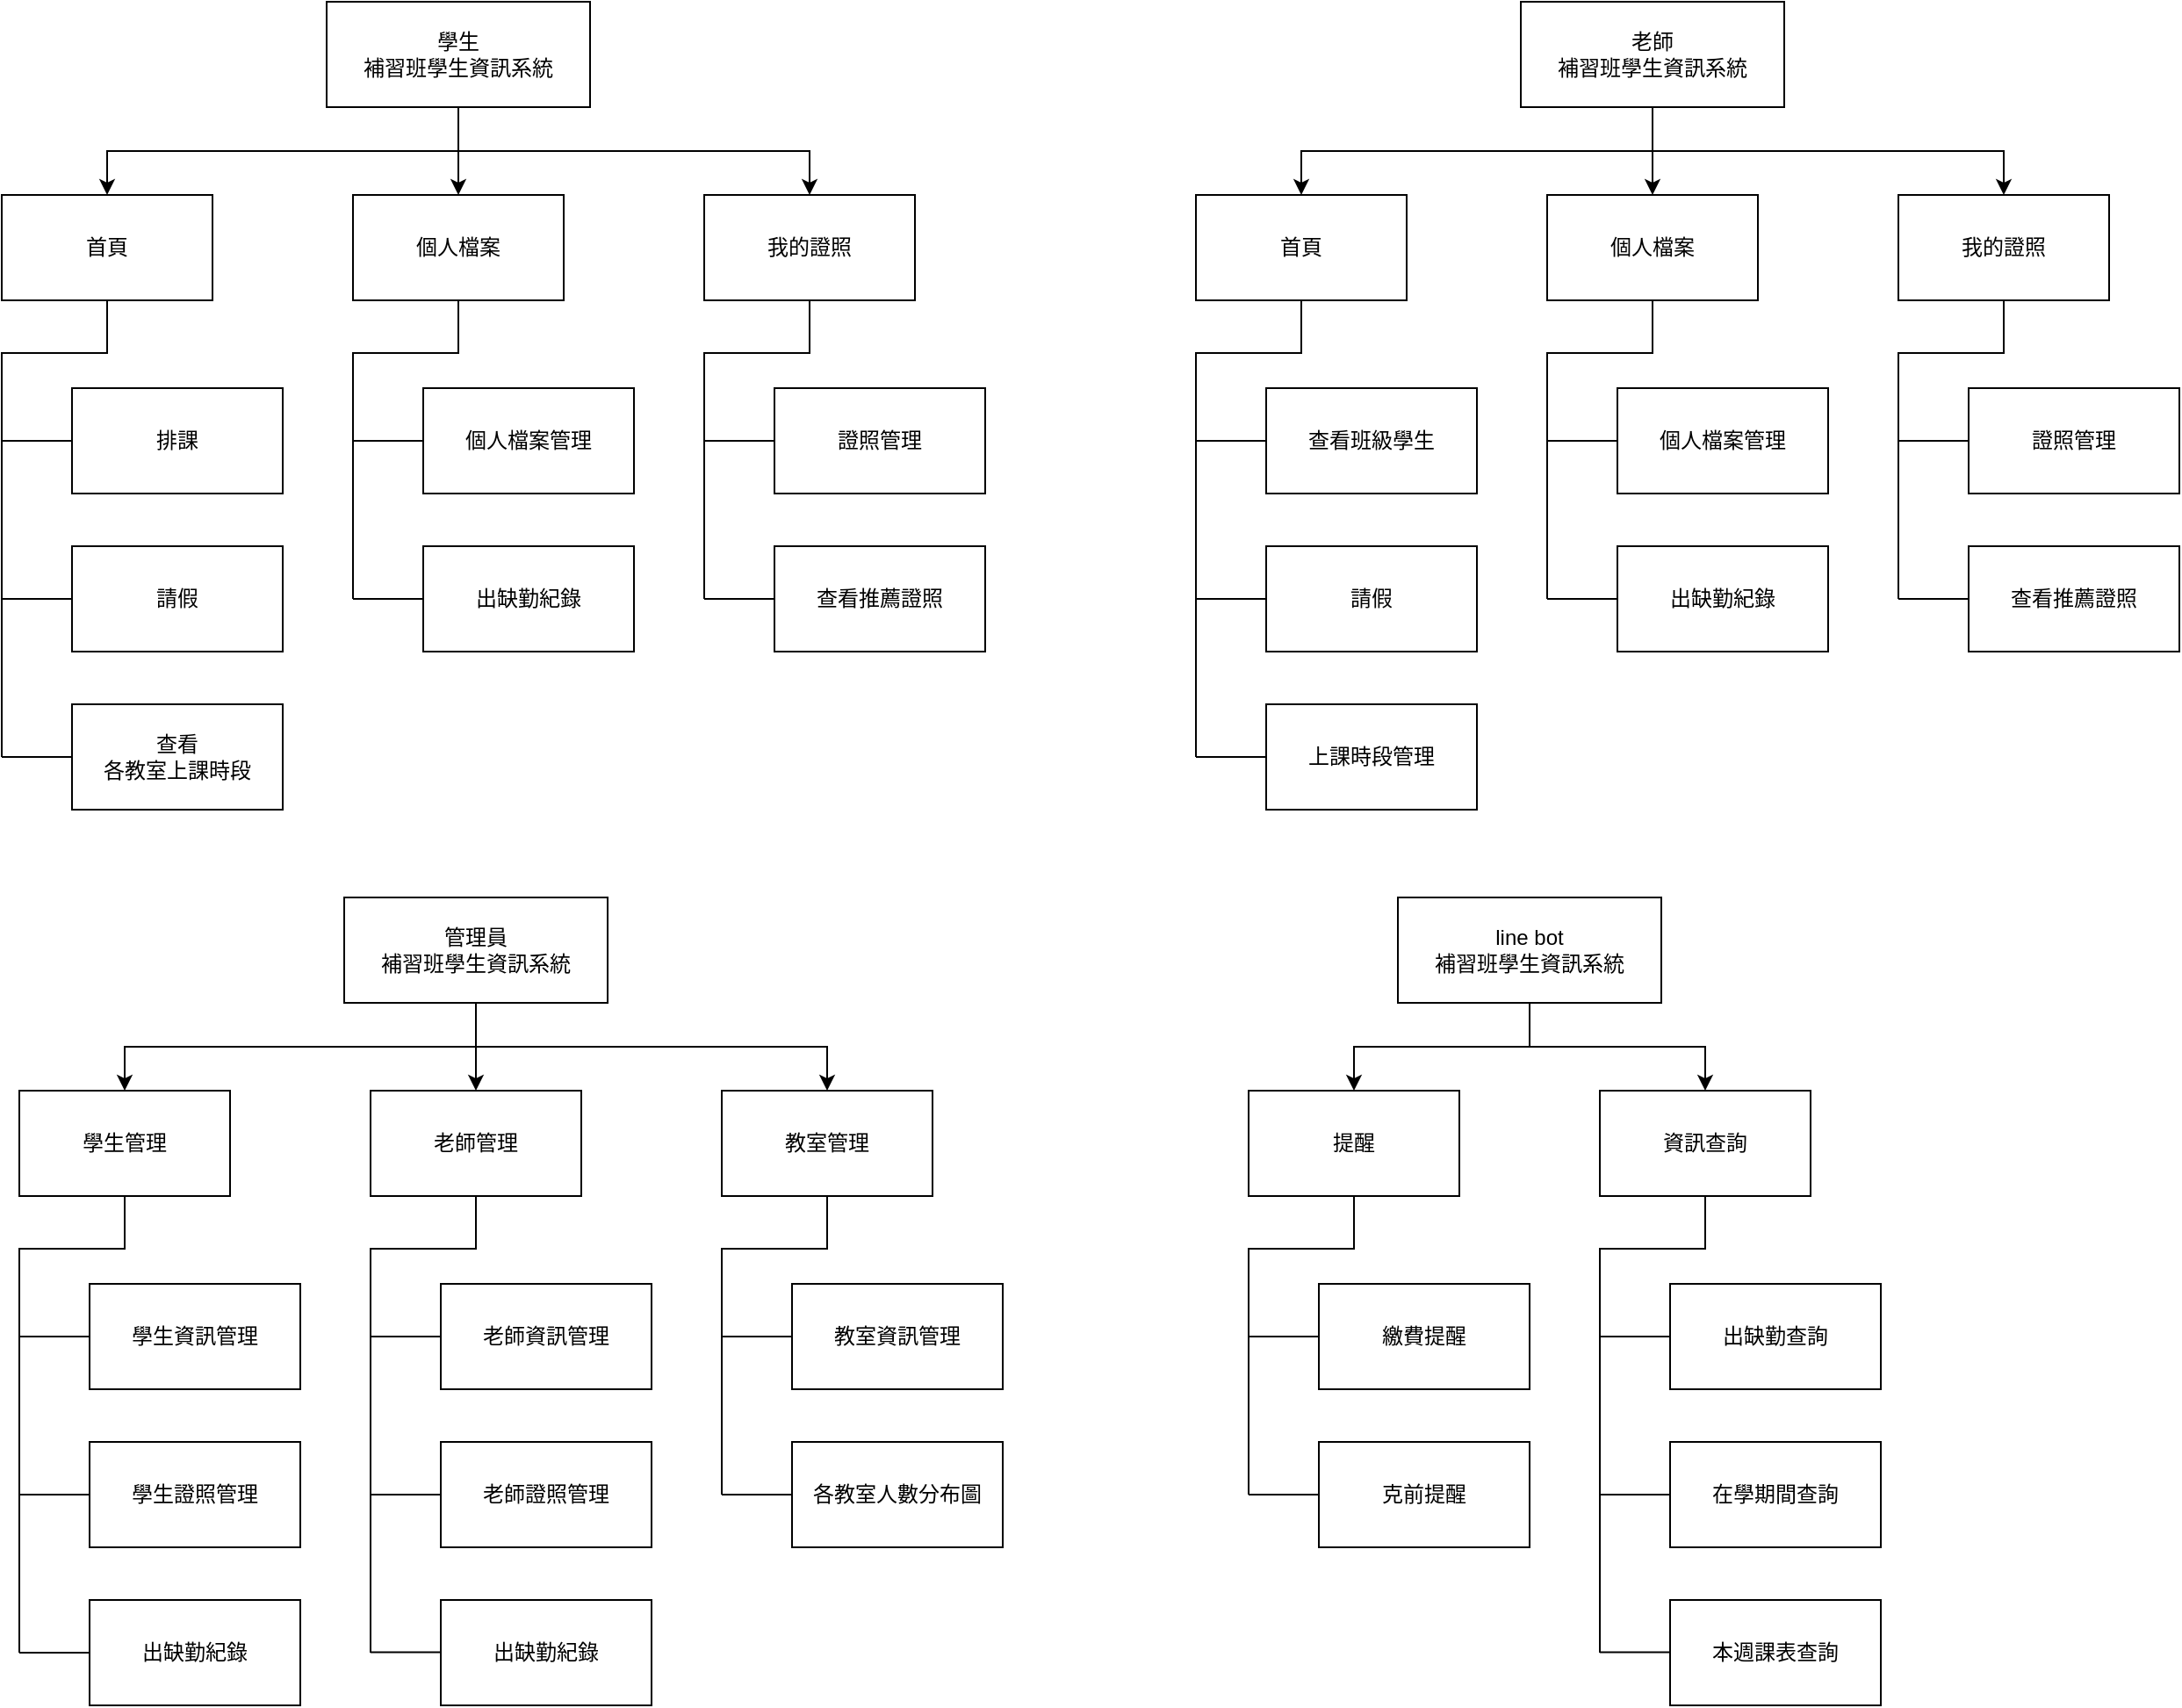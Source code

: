 <mxfile version="24.8.6" pages="9">
  <diagram id="YYvFI3WidnbxaMntUx_h" name="網頁功能">
    <mxGraphModel dx="1314" dy="740" grid="1" gridSize="10" guides="1" tooltips="1" connect="1" arrows="1" fold="1" page="1" pageScale="1" pageWidth="1100" pageHeight="850" math="0" shadow="0">
      <root>
        <mxCell id="0" />
        <mxCell id="1" parent="0" />
        <mxCell id="aToOTnLXL8j9UlMD6Fxr-38" value="" style="group" parent="1" vertex="1" connectable="0">
          <mxGeometry x="30" y="30" width="560" height="460" as="geometry" />
        </mxCell>
        <mxCell id="aToOTnLXL8j9UlMD6Fxr-35" style="edgeStyle=orthogonalEdgeStyle;rounded=0;orthogonalLoop=1;jettySize=auto;html=1;entryX=0.5;entryY=0;entryDx=0;entryDy=0;exitX=0.5;exitY=1;exitDx=0;exitDy=0;" parent="aToOTnLXL8j9UlMD6Fxr-38" source="mQgeVvnS05fN3SnwzlEX-1" target="aToOTnLXL8j9UlMD6Fxr-1" edge="1">
          <mxGeometry relative="1" as="geometry" />
        </mxCell>
        <mxCell id="aToOTnLXL8j9UlMD6Fxr-36" style="edgeStyle=orthogonalEdgeStyle;rounded=0;orthogonalLoop=1;jettySize=auto;html=1;entryX=0.5;entryY=0;entryDx=0;entryDy=0;" parent="aToOTnLXL8j9UlMD6Fxr-38" source="mQgeVvnS05fN3SnwzlEX-1" target="aToOTnLXL8j9UlMD6Fxr-18" edge="1">
          <mxGeometry relative="1" as="geometry" />
        </mxCell>
        <mxCell id="aToOTnLXL8j9UlMD6Fxr-37" style="edgeStyle=orthogonalEdgeStyle;rounded=0;orthogonalLoop=1;jettySize=auto;html=1;entryX=0.5;entryY=0;entryDx=0;entryDy=0;exitX=0.5;exitY=1;exitDx=0;exitDy=0;" parent="aToOTnLXL8j9UlMD6Fxr-38" source="mQgeVvnS05fN3SnwzlEX-1" target="aToOTnLXL8j9UlMD6Fxr-27" edge="1">
          <mxGeometry relative="1" as="geometry" />
        </mxCell>
        <mxCell id="mQgeVvnS05fN3SnwzlEX-1" value="學生&lt;br&gt;補習班學生資訊系統" style="rounded=0;whiteSpace=wrap;html=1;" parent="aToOTnLXL8j9UlMD6Fxr-38" vertex="1">
          <mxGeometry x="185" width="150" height="60" as="geometry" />
        </mxCell>
        <mxCell id="aToOTnLXL8j9UlMD6Fxr-34" value="" style="group" parent="aToOTnLXL8j9UlMD6Fxr-38" vertex="1" connectable="0">
          <mxGeometry y="110" width="560" height="350" as="geometry" />
        </mxCell>
        <mxCell id="aToOTnLXL8j9UlMD6Fxr-15" value="" style="group" parent="aToOTnLXL8j9UlMD6Fxr-34" vertex="1" connectable="0">
          <mxGeometry width="160" height="350" as="geometry" />
        </mxCell>
        <mxCell id="aToOTnLXL8j9UlMD6Fxr-14" style="edgeStyle=orthogonalEdgeStyle;rounded=0;orthogonalLoop=1;jettySize=auto;html=1;exitX=0.5;exitY=1;exitDx=0;exitDy=0;endArrow=none;endFill=0;" parent="aToOTnLXL8j9UlMD6Fxr-15" source="aToOTnLXL8j9UlMD6Fxr-1" edge="1">
          <mxGeometry relative="1" as="geometry">
            <mxPoint y="320" as="targetPoint" />
            <Array as="points">
              <mxPoint x="60" y="90" />
              <mxPoint y="90" />
            </Array>
          </mxGeometry>
        </mxCell>
        <mxCell id="aToOTnLXL8j9UlMD6Fxr-1" value="首頁" style="rounded=0;whiteSpace=wrap;html=1;" parent="aToOTnLXL8j9UlMD6Fxr-15" vertex="1">
          <mxGeometry width="120" height="60" as="geometry" />
        </mxCell>
        <mxCell id="aToOTnLXL8j9UlMD6Fxr-5" style="edgeStyle=orthogonalEdgeStyle;rounded=0;orthogonalLoop=1;jettySize=auto;html=1;endArrow=none;endFill=0;" parent="aToOTnLXL8j9UlMD6Fxr-15" source="aToOTnLXL8j9UlMD6Fxr-2" edge="1">
          <mxGeometry relative="1" as="geometry">
            <mxPoint y="140" as="targetPoint" />
          </mxGeometry>
        </mxCell>
        <mxCell id="aToOTnLXL8j9UlMD6Fxr-2" value="排課" style="rounded=0;whiteSpace=wrap;html=1;" parent="aToOTnLXL8j9UlMD6Fxr-15" vertex="1">
          <mxGeometry x="40" y="110" width="120" height="60" as="geometry" />
        </mxCell>
        <mxCell id="aToOTnLXL8j9UlMD6Fxr-6" style="edgeStyle=orthogonalEdgeStyle;rounded=0;orthogonalLoop=1;jettySize=auto;html=1;endArrow=none;endFill=0;" parent="aToOTnLXL8j9UlMD6Fxr-15" source="aToOTnLXL8j9UlMD6Fxr-7" edge="1">
          <mxGeometry relative="1" as="geometry">
            <mxPoint y="230" as="targetPoint" />
          </mxGeometry>
        </mxCell>
        <mxCell id="aToOTnLXL8j9UlMD6Fxr-7" value="請假" style="rounded=0;whiteSpace=wrap;html=1;" parent="aToOTnLXL8j9UlMD6Fxr-15" vertex="1">
          <mxGeometry x="40" y="200" width="120" height="60" as="geometry" />
        </mxCell>
        <mxCell id="aToOTnLXL8j9UlMD6Fxr-8" style="edgeStyle=orthogonalEdgeStyle;rounded=0;orthogonalLoop=1;jettySize=auto;html=1;endArrow=none;endFill=0;" parent="aToOTnLXL8j9UlMD6Fxr-15" source="aToOTnLXL8j9UlMD6Fxr-9" edge="1">
          <mxGeometry relative="1" as="geometry">
            <mxPoint y="320" as="targetPoint" />
          </mxGeometry>
        </mxCell>
        <mxCell id="aToOTnLXL8j9UlMD6Fxr-9" value="查看&lt;br&gt;各教室上課時段" style="rounded=0;whiteSpace=wrap;html=1;" parent="aToOTnLXL8j9UlMD6Fxr-15" vertex="1">
          <mxGeometry x="40" y="290" width="120" height="60" as="geometry" />
        </mxCell>
        <mxCell id="aToOTnLXL8j9UlMD6Fxr-16" value="" style="group" parent="aToOTnLXL8j9UlMD6Fxr-34" vertex="1" connectable="0">
          <mxGeometry x="200" width="160" height="350" as="geometry" />
        </mxCell>
        <mxCell id="aToOTnLXL8j9UlMD6Fxr-17" style="edgeStyle=orthogonalEdgeStyle;rounded=0;orthogonalLoop=1;jettySize=auto;html=1;exitX=0.5;exitY=1;exitDx=0;exitDy=0;endArrow=none;endFill=0;" parent="aToOTnLXL8j9UlMD6Fxr-16" source="aToOTnLXL8j9UlMD6Fxr-18" edge="1">
          <mxGeometry relative="1" as="geometry">
            <mxPoint y="230" as="targetPoint" />
            <Array as="points">
              <mxPoint x="60" y="90" />
              <mxPoint y="90" />
            </Array>
          </mxGeometry>
        </mxCell>
        <mxCell id="aToOTnLXL8j9UlMD6Fxr-18" value="個人檔案" style="rounded=0;whiteSpace=wrap;html=1;" parent="aToOTnLXL8j9UlMD6Fxr-16" vertex="1">
          <mxGeometry width="120" height="60" as="geometry" />
        </mxCell>
        <mxCell id="aToOTnLXL8j9UlMD6Fxr-19" style="edgeStyle=orthogonalEdgeStyle;rounded=0;orthogonalLoop=1;jettySize=auto;html=1;endArrow=none;endFill=0;" parent="aToOTnLXL8j9UlMD6Fxr-16" source="aToOTnLXL8j9UlMD6Fxr-20" edge="1">
          <mxGeometry relative="1" as="geometry">
            <mxPoint y="140" as="targetPoint" />
          </mxGeometry>
        </mxCell>
        <mxCell id="aToOTnLXL8j9UlMD6Fxr-20" value="個人檔案管理" style="rounded=0;whiteSpace=wrap;html=1;" parent="aToOTnLXL8j9UlMD6Fxr-16" vertex="1">
          <mxGeometry x="40" y="110" width="120" height="60" as="geometry" />
        </mxCell>
        <mxCell id="aToOTnLXL8j9UlMD6Fxr-21" style="edgeStyle=orthogonalEdgeStyle;rounded=0;orthogonalLoop=1;jettySize=auto;html=1;endArrow=none;endFill=0;" parent="aToOTnLXL8j9UlMD6Fxr-16" source="aToOTnLXL8j9UlMD6Fxr-22" edge="1">
          <mxGeometry relative="1" as="geometry">
            <mxPoint y="230" as="targetPoint" />
          </mxGeometry>
        </mxCell>
        <mxCell id="aToOTnLXL8j9UlMD6Fxr-22" value="出缺勤紀錄" style="rounded=0;whiteSpace=wrap;html=1;" parent="aToOTnLXL8j9UlMD6Fxr-16" vertex="1">
          <mxGeometry x="40" y="200" width="120" height="60" as="geometry" />
        </mxCell>
        <mxCell id="aToOTnLXL8j9UlMD6Fxr-25" value="" style="group" parent="aToOTnLXL8j9UlMD6Fxr-34" vertex="1" connectable="0">
          <mxGeometry x="400" width="160" height="350" as="geometry" />
        </mxCell>
        <mxCell id="aToOTnLXL8j9UlMD6Fxr-26" style="edgeStyle=orthogonalEdgeStyle;rounded=0;orthogonalLoop=1;jettySize=auto;html=1;exitX=0.5;exitY=1;exitDx=0;exitDy=0;endArrow=none;endFill=0;" parent="aToOTnLXL8j9UlMD6Fxr-25" source="aToOTnLXL8j9UlMD6Fxr-27" edge="1">
          <mxGeometry relative="1" as="geometry">
            <mxPoint y="230" as="targetPoint" />
            <Array as="points">
              <mxPoint x="60" y="90" />
              <mxPoint y="90" />
            </Array>
          </mxGeometry>
        </mxCell>
        <mxCell id="aToOTnLXL8j9UlMD6Fxr-27" value="我的證照" style="rounded=0;whiteSpace=wrap;html=1;" parent="aToOTnLXL8j9UlMD6Fxr-25" vertex="1">
          <mxGeometry width="120" height="60" as="geometry" />
        </mxCell>
        <mxCell id="aToOTnLXL8j9UlMD6Fxr-28" style="edgeStyle=orthogonalEdgeStyle;rounded=0;orthogonalLoop=1;jettySize=auto;html=1;endArrow=none;endFill=0;" parent="aToOTnLXL8j9UlMD6Fxr-25" source="aToOTnLXL8j9UlMD6Fxr-29" edge="1">
          <mxGeometry relative="1" as="geometry">
            <mxPoint y="140" as="targetPoint" />
          </mxGeometry>
        </mxCell>
        <mxCell id="aToOTnLXL8j9UlMD6Fxr-29" value="證照管理" style="rounded=0;whiteSpace=wrap;html=1;" parent="aToOTnLXL8j9UlMD6Fxr-25" vertex="1">
          <mxGeometry x="40" y="110" width="120" height="60" as="geometry" />
        </mxCell>
        <mxCell id="aToOTnLXL8j9UlMD6Fxr-30" style="edgeStyle=orthogonalEdgeStyle;rounded=0;orthogonalLoop=1;jettySize=auto;html=1;endArrow=none;endFill=0;" parent="aToOTnLXL8j9UlMD6Fxr-25" source="aToOTnLXL8j9UlMD6Fxr-31" edge="1">
          <mxGeometry relative="1" as="geometry">
            <mxPoint y="230" as="targetPoint" />
          </mxGeometry>
        </mxCell>
        <mxCell id="aToOTnLXL8j9UlMD6Fxr-31" value="查看推薦證照" style="rounded=0;whiteSpace=wrap;html=1;" parent="aToOTnLXL8j9UlMD6Fxr-25" vertex="1">
          <mxGeometry x="40" y="200" width="120" height="60" as="geometry" />
        </mxCell>
        <mxCell id="aToOTnLXL8j9UlMD6Fxr-39" value="" style="group" parent="1" vertex="1" connectable="0">
          <mxGeometry x="710" y="30" width="560" height="460" as="geometry" />
        </mxCell>
        <mxCell id="aToOTnLXL8j9UlMD6Fxr-40" style="edgeStyle=orthogonalEdgeStyle;rounded=0;orthogonalLoop=1;jettySize=auto;html=1;entryX=0.5;entryY=0;entryDx=0;entryDy=0;exitX=0.5;exitY=1;exitDx=0;exitDy=0;" parent="aToOTnLXL8j9UlMD6Fxr-39" source="aToOTnLXL8j9UlMD6Fxr-43" target="aToOTnLXL8j9UlMD6Fxr-47" edge="1">
          <mxGeometry relative="1" as="geometry" />
        </mxCell>
        <mxCell id="aToOTnLXL8j9UlMD6Fxr-41" style="edgeStyle=orthogonalEdgeStyle;rounded=0;orthogonalLoop=1;jettySize=auto;html=1;entryX=0.5;entryY=0;entryDx=0;entryDy=0;" parent="aToOTnLXL8j9UlMD6Fxr-39" source="aToOTnLXL8j9UlMD6Fxr-43" target="aToOTnLXL8j9UlMD6Fxr-56" edge="1">
          <mxGeometry relative="1" as="geometry" />
        </mxCell>
        <mxCell id="aToOTnLXL8j9UlMD6Fxr-42" style="edgeStyle=orthogonalEdgeStyle;rounded=0;orthogonalLoop=1;jettySize=auto;html=1;entryX=0.5;entryY=0;entryDx=0;entryDy=0;exitX=0.5;exitY=1;exitDx=0;exitDy=0;" parent="aToOTnLXL8j9UlMD6Fxr-39" source="aToOTnLXL8j9UlMD6Fxr-43" target="aToOTnLXL8j9UlMD6Fxr-63" edge="1">
          <mxGeometry relative="1" as="geometry" />
        </mxCell>
        <mxCell id="aToOTnLXL8j9UlMD6Fxr-43" value="老師&lt;br&gt;補習班學生資訊系統" style="rounded=0;whiteSpace=wrap;html=1;" parent="aToOTnLXL8j9UlMD6Fxr-39" vertex="1">
          <mxGeometry x="185" width="150" height="60" as="geometry" />
        </mxCell>
        <mxCell id="aToOTnLXL8j9UlMD6Fxr-44" value="" style="group" parent="aToOTnLXL8j9UlMD6Fxr-39" vertex="1" connectable="0">
          <mxGeometry y="110" width="560" height="350" as="geometry" />
        </mxCell>
        <mxCell id="aToOTnLXL8j9UlMD6Fxr-45" value="" style="group" parent="aToOTnLXL8j9UlMD6Fxr-44" vertex="1" connectable="0">
          <mxGeometry width="160" height="350" as="geometry" />
        </mxCell>
        <mxCell id="aToOTnLXL8j9UlMD6Fxr-46" style="edgeStyle=orthogonalEdgeStyle;rounded=0;orthogonalLoop=1;jettySize=auto;html=1;exitX=0.5;exitY=1;exitDx=0;exitDy=0;endArrow=none;endFill=0;" parent="aToOTnLXL8j9UlMD6Fxr-45" source="aToOTnLXL8j9UlMD6Fxr-47" edge="1">
          <mxGeometry relative="1" as="geometry">
            <mxPoint y="320" as="targetPoint" />
            <Array as="points">
              <mxPoint x="60" y="90" />
              <mxPoint y="90" />
            </Array>
          </mxGeometry>
        </mxCell>
        <mxCell id="aToOTnLXL8j9UlMD6Fxr-47" value="首頁" style="rounded=0;whiteSpace=wrap;html=1;" parent="aToOTnLXL8j9UlMD6Fxr-45" vertex="1">
          <mxGeometry width="120" height="60" as="geometry" />
        </mxCell>
        <mxCell id="aToOTnLXL8j9UlMD6Fxr-48" style="edgeStyle=orthogonalEdgeStyle;rounded=0;orthogonalLoop=1;jettySize=auto;html=1;endArrow=none;endFill=0;" parent="aToOTnLXL8j9UlMD6Fxr-45" source="aToOTnLXL8j9UlMD6Fxr-49" edge="1">
          <mxGeometry relative="1" as="geometry">
            <mxPoint y="140" as="targetPoint" />
          </mxGeometry>
        </mxCell>
        <mxCell id="aToOTnLXL8j9UlMD6Fxr-49" value="查看班級學生" style="rounded=0;whiteSpace=wrap;html=1;" parent="aToOTnLXL8j9UlMD6Fxr-45" vertex="1">
          <mxGeometry x="40" y="110" width="120" height="60" as="geometry" />
        </mxCell>
        <mxCell id="aToOTnLXL8j9UlMD6Fxr-50" style="edgeStyle=orthogonalEdgeStyle;rounded=0;orthogonalLoop=1;jettySize=auto;html=1;endArrow=none;endFill=0;" parent="aToOTnLXL8j9UlMD6Fxr-45" source="aToOTnLXL8j9UlMD6Fxr-51" edge="1">
          <mxGeometry relative="1" as="geometry">
            <mxPoint y="230" as="targetPoint" />
          </mxGeometry>
        </mxCell>
        <mxCell id="aToOTnLXL8j9UlMD6Fxr-51" value="請假" style="rounded=0;whiteSpace=wrap;html=1;" parent="aToOTnLXL8j9UlMD6Fxr-45" vertex="1">
          <mxGeometry x="40" y="200" width="120" height="60" as="geometry" />
        </mxCell>
        <mxCell id="aToOTnLXL8j9UlMD6Fxr-52" style="edgeStyle=orthogonalEdgeStyle;rounded=0;orthogonalLoop=1;jettySize=auto;html=1;endArrow=none;endFill=0;" parent="aToOTnLXL8j9UlMD6Fxr-45" source="aToOTnLXL8j9UlMD6Fxr-53" edge="1">
          <mxGeometry relative="1" as="geometry">
            <mxPoint y="320" as="targetPoint" />
          </mxGeometry>
        </mxCell>
        <mxCell id="aToOTnLXL8j9UlMD6Fxr-53" value="上課時段管理" style="rounded=0;whiteSpace=wrap;html=1;" parent="aToOTnLXL8j9UlMD6Fxr-45" vertex="1">
          <mxGeometry x="40" y="290" width="120" height="60" as="geometry" />
        </mxCell>
        <mxCell id="aToOTnLXL8j9UlMD6Fxr-54" value="" style="group" parent="aToOTnLXL8j9UlMD6Fxr-44" vertex="1" connectable="0">
          <mxGeometry x="200" width="160" height="350" as="geometry" />
        </mxCell>
        <mxCell id="aToOTnLXL8j9UlMD6Fxr-55" style="edgeStyle=orthogonalEdgeStyle;rounded=0;orthogonalLoop=1;jettySize=auto;html=1;exitX=0.5;exitY=1;exitDx=0;exitDy=0;endArrow=none;endFill=0;" parent="aToOTnLXL8j9UlMD6Fxr-54" source="aToOTnLXL8j9UlMD6Fxr-56" edge="1">
          <mxGeometry relative="1" as="geometry">
            <mxPoint y="230" as="targetPoint" />
            <Array as="points">
              <mxPoint x="60" y="90" />
              <mxPoint y="90" />
            </Array>
          </mxGeometry>
        </mxCell>
        <mxCell id="aToOTnLXL8j9UlMD6Fxr-56" value="個人檔案" style="rounded=0;whiteSpace=wrap;html=1;" parent="aToOTnLXL8j9UlMD6Fxr-54" vertex="1">
          <mxGeometry width="120" height="60" as="geometry" />
        </mxCell>
        <mxCell id="aToOTnLXL8j9UlMD6Fxr-57" style="edgeStyle=orthogonalEdgeStyle;rounded=0;orthogonalLoop=1;jettySize=auto;html=1;endArrow=none;endFill=0;" parent="aToOTnLXL8j9UlMD6Fxr-54" source="aToOTnLXL8j9UlMD6Fxr-58" edge="1">
          <mxGeometry relative="1" as="geometry">
            <mxPoint y="140" as="targetPoint" />
          </mxGeometry>
        </mxCell>
        <mxCell id="aToOTnLXL8j9UlMD6Fxr-58" value="個人檔案管理" style="rounded=0;whiteSpace=wrap;html=1;" parent="aToOTnLXL8j9UlMD6Fxr-54" vertex="1">
          <mxGeometry x="40" y="110" width="120" height="60" as="geometry" />
        </mxCell>
        <mxCell id="aToOTnLXL8j9UlMD6Fxr-59" style="edgeStyle=orthogonalEdgeStyle;rounded=0;orthogonalLoop=1;jettySize=auto;html=1;endArrow=none;endFill=0;" parent="aToOTnLXL8j9UlMD6Fxr-54" source="aToOTnLXL8j9UlMD6Fxr-60" edge="1">
          <mxGeometry relative="1" as="geometry">
            <mxPoint y="230" as="targetPoint" />
          </mxGeometry>
        </mxCell>
        <mxCell id="aToOTnLXL8j9UlMD6Fxr-60" value="出缺勤紀錄" style="rounded=0;whiteSpace=wrap;html=1;" parent="aToOTnLXL8j9UlMD6Fxr-54" vertex="1">
          <mxGeometry x="40" y="200" width="120" height="60" as="geometry" />
        </mxCell>
        <mxCell id="aToOTnLXL8j9UlMD6Fxr-61" value="" style="group" parent="aToOTnLXL8j9UlMD6Fxr-44" vertex="1" connectable="0">
          <mxGeometry x="400" width="160" height="350" as="geometry" />
        </mxCell>
        <mxCell id="aToOTnLXL8j9UlMD6Fxr-62" style="edgeStyle=orthogonalEdgeStyle;rounded=0;orthogonalLoop=1;jettySize=auto;html=1;exitX=0.5;exitY=1;exitDx=0;exitDy=0;endArrow=none;endFill=0;" parent="aToOTnLXL8j9UlMD6Fxr-61" source="aToOTnLXL8j9UlMD6Fxr-63" edge="1">
          <mxGeometry relative="1" as="geometry">
            <mxPoint y="230" as="targetPoint" />
            <Array as="points">
              <mxPoint x="60" y="90" />
              <mxPoint y="90" />
            </Array>
          </mxGeometry>
        </mxCell>
        <mxCell id="aToOTnLXL8j9UlMD6Fxr-63" value="我的證照" style="rounded=0;whiteSpace=wrap;html=1;" parent="aToOTnLXL8j9UlMD6Fxr-61" vertex="1">
          <mxGeometry width="120" height="60" as="geometry" />
        </mxCell>
        <mxCell id="aToOTnLXL8j9UlMD6Fxr-64" style="edgeStyle=orthogonalEdgeStyle;rounded=0;orthogonalLoop=1;jettySize=auto;html=1;endArrow=none;endFill=0;" parent="aToOTnLXL8j9UlMD6Fxr-61" source="aToOTnLXL8j9UlMD6Fxr-65" edge="1">
          <mxGeometry relative="1" as="geometry">
            <mxPoint y="140" as="targetPoint" />
          </mxGeometry>
        </mxCell>
        <mxCell id="aToOTnLXL8j9UlMD6Fxr-65" value="證照管理" style="rounded=0;whiteSpace=wrap;html=1;" parent="aToOTnLXL8j9UlMD6Fxr-61" vertex="1">
          <mxGeometry x="40" y="110" width="120" height="60" as="geometry" />
        </mxCell>
        <mxCell id="aToOTnLXL8j9UlMD6Fxr-66" style="edgeStyle=orthogonalEdgeStyle;rounded=0;orthogonalLoop=1;jettySize=auto;html=1;endArrow=none;endFill=0;" parent="aToOTnLXL8j9UlMD6Fxr-61" source="aToOTnLXL8j9UlMD6Fxr-67" edge="1">
          <mxGeometry relative="1" as="geometry">
            <mxPoint y="230" as="targetPoint" />
          </mxGeometry>
        </mxCell>
        <mxCell id="aToOTnLXL8j9UlMD6Fxr-67" value="查看推薦證照" style="rounded=0;whiteSpace=wrap;html=1;" parent="aToOTnLXL8j9UlMD6Fxr-61" vertex="1">
          <mxGeometry x="40" y="200" width="120" height="60" as="geometry" />
        </mxCell>
        <mxCell id="aToOTnLXL8j9UlMD6Fxr-68" value="" style="group" parent="1" vertex="1" connectable="0">
          <mxGeometry x="40" y="540" width="560" height="460" as="geometry" />
        </mxCell>
        <mxCell id="aToOTnLXL8j9UlMD6Fxr-69" style="edgeStyle=orthogonalEdgeStyle;rounded=0;orthogonalLoop=1;jettySize=auto;html=1;entryX=0.5;entryY=0;entryDx=0;entryDy=0;exitX=0.5;exitY=1;exitDx=0;exitDy=0;" parent="aToOTnLXL8j9UlMD6Fxr-68" source="aToOTnLXL8j9UlMD6Fxr-72" target="aToOTnLXL8j9UlMD6Fxr-76" edge="1">
          <mxGeometry relative="1" as="geometry" />
        </mxCell>
        <mxCell id="aToOTnLXL8j9UlMD6Fxr-70" style="edgeStyle=orthogonalEdgeStyle;rounded=0;orthogonalLoop=1;jettySize=auto;html=1;entryX=0.5;entryY=0;entryDx=0;entryDy=0;" parent="aToOTnLXL8j9UlMD6Fxr-68" source="aToOTnLXL8j9UlMD6Fxr-72" target="aToOTnLXL8j9UlMD6Fxr-85" edge="1">
          <mxGeometry relative="1" as="geometry" />
        </mxCell>
        <mxCell id="aToOTnLXL8j9UlMD6Fxr-71" style="edgeStyle=orthogonalEdgeStyle;rounded=0;orthogonalLoop=1;jettySize=auto;html=1;entryX=0.5;entryY=0;entryDx=0;entryDy=0;exitX=0.5;exitY=1;exitDx=0;exitDy=0;" parent="aToOTnLXL8j9UlMD6Fxr-68" source="aToOTnLXL8j9UlMD6Fxr-72" target="aToOTnLXL8j9UlMD6Fxr-92" edge="1">
          <mxGeometry relative="1" as="geometry" />
        </mxCell>
        <mxCell id="aToOTnLXL8j9UlMD6Fxr-72" value="管理員&lt;br&gt;補習班學生資訊系統" style="rounded=0;whiteSpace=wrap;html=1;" parent="aToOTnLXL8j9UlMD6Fxr-68" vertex="1">
          <mxGeometry x="185" width="150" height="60" as="geometry" />
        </mxCell>
        <mxCell id="aToOTnLXL8j9UlMD6Fxr-73" value="" style="group" parent="aToOTnLXL8j9UlMD6Fxr-68" vertex="1" connectable="0">
          <mxGeometry y="110" width="560" height="350" as="geometry" />
        </mxCell>
        <mxCell id="aToOTnLXL8j9UlMD6Fxr-74" value="" style="group" parent="aToOTnLXL8j9UlMD6Fxr-73" vertex="1" connectable="0">
          <mxGeometry width="160" height="350" as="geometry" />
        </mxCell>
        <mxCell id="aToOTnLXL8j9UlMD6Fxr-75" style="edgeStyle=orthogonalEdgeStyle;rounded=0;orthogonalLoop=1;jettySize=auto;html=1;exitX=0.5;exitY=1;exitDx=0;exitDy=0;endArrow=none;endFill=0;" parent="aToOTnLXL8j9UlMD6Fxr-74" source="aToOTnLXL8j9UlMD6Fxr-76" edge="1">
          <mxGeometry relative="1" as="geometry">
            <mxPoint y="320" as="targetPoint" />
            <Array as="points">
              <mxPoint x="60" y="90" />
              <mxPoint y="90" />
            </Array>
          </mxGeometry>
        </mxCell>
        <mxCell id="aToOTnLXL8j9UlMD6Fxr-76" value="學生管理" style="rounded=0;whiteSpace=wrap;html=1;" parent="aToOTnLXL8j9UlMD6Fxr-74" vertex="1">
          <mxGeometry width="120" height="60" as="geometry" />
        </mxCell>
        <mxCell id="aToOTnLXL8j9UlMD6Fxr-77" style="edgeStyle=orthogonalEdgeStyle;rounded=0;orthogonalLoop=1;jettySize=auto;html=1;endArrow=none;endFill=0;" parent="aToOTnLXL8j9UlMD6Fxr-74" source="aToOTnLXL8j9UlMD6Fxr-78" edge="1">
          <mxGeometry relative="1" as="geometry">
            <mxPoint y="140" as="targetPoint" />
          </mxGeometry>
        </mxCell>
        <mxCell id="aToOTnLXL8j9UlMD6Fxr-78" value="學生資訊管理" style="rounded=0;whiteSpace=wrap;html=1;" parent="aToOTnLXL8j9UlMD6Fxr-74" vertex="1">
          <mxGeometry x="40" y="110" width="120" height="60" as="geometry" />
        </mxCell>
        <mxCell id="aToOTnLXL8j9UlMD6Fxr-79" style="edgeStyle=orthogonalEdgeStyle;rounded=0;orthogonalLoop=1;jettySize=auto;html=1;endArrow=none;endFill=0;" parent="aToOTnLXL8j9UlMD6Fxr-74" source="aToOTnLXL8j9UlMD6Fxr-80" edge="1">
          <mxGeometry relative="1" as="geometry">
            <mxPoint y="230" as="targetPoint" />
          </mxGeometry>
        </mxCell>
        <mxCell id="aToOTnLXL8j9UlMD6Fxr-80" value="學生證照管理" style="rounded=0;whiteSpace=wrap;html=1;" parent="aToOTnLXL8j9UlMD6Fxr-74" vertex="1">
          <mxGeometry x="40" y="200" width="120" height="60" as="geometry" />
        </mxCell>
        <mxCell id="aToOTnLXL8j9UlMD6Fxr-81" style="edgeStyle=orthogonalEdgeStyle;rounded=0;orthogonalLoop=1;jettySize=auto;html=1;endArrow=none;endFill=0;" parent="aToOTnLXL8j9UlMD6Fxr-74" source="aToOTnLXL8j9UlMD6Fxr-82" edge="1">
          <mxGeometry relative="1" as="geometry">
            <mxPoint y="320" as="targetPoint" />
          </mxGeometry>
        </mxCell>
        <mxCell id="aToOTnLXL8j9UlMD6Fxr-82" value="出缺勤紀錄" style="rounded=0;whiteSpace=wrap;html=1;" parent="aToOTnLXL8j9UlMD6Fxr-74" vertex="1">
          <mxGeometry x="40" y="290" width="120" height="60" as="geometry" />
        </mxCell>
        <mxCell id="aToOTnLXL8j9UlMD6Fxr-83" value="" style="group" parent="aToOTnLXL8j9UlMD6Fxr-73" vertex="1" connectable="0">
          <mxGeometry x="200" width="160" height="350" as="geometry" />
        </mxCell>
        <mxCell id="aToOTnLXL8j9UlMD6Fxr-84" style="edgeStyle=orthogonalEdgeStyle;rounded=0;orthogonalLoop=1;jettySize=auto;html=1;exitX=0.5;exitY=1;exitDx=0;exitDy=0;endArrow=none;endFill=0;" parent="aToOTnLXL8j9UlMD6Fxr-83" source="aToOTnLXL8j9UlMD6Fxr-85" edge="1">
          <mxGeometry relative="1" as="geometry">
            <mxPoint y="320" as="targetPoint" />
            <Array as="points">
              <mxPoint x="60" y="90" />
              <mxPoint y="90" />
            </Array>
          </mxGeometry>
        </mxCell>
        <mxCell id="aToOTnLXL8j9UlMD6Fxr-85" value="老師管理" style="rounded=0;whiteSpace=wrap;html=1;" parent="aToOTnLXL8j9UlMD6Fxr-83" vertex="1">
          <mxGeometry width="120" height="60" as="geometry" />
        </mxCell>
        <mxCell id="aToOTnLXL8j9UlMD6Fxr-86" style="edgeStyle=orthogonalEdgeStyle;rounded=0;orthogonalLoop=1;jettySize=auto;html=1;endArrow=none;endFill=0;" parent="aToOTnLXL8j9UlMD6Fxr-83" source="aToOTnLXL8j9UlMD6Fxr-87" edge="1">
          <mxGeometry relative="1" as="geometry">
            <mxPoint y="140" as="targetPoint" />
          </mxGeometry>
        </mxCell>
        <mxCell id="aToOTnLXL8j9UlMD6Fxr-87" value="老師資訊&lt;span style=&quot;background-color: initial;&quot;&gt;管理&lt;/span&gt;" style="rounded=0;whiteSpace=wrap;html=1;" parent="aToOTnLXL8j9UlMD6Fxr-83" vertex="1">
          <mxGeometry x="40" y="110" width="120" height="60" as="geometry" />
        </mxCell>
        <mxCell id="aToOTnLXL8j9UlMD6Fxr-88" style="edgeStyle=orthogonalEdgeStyle;rounded=0;orthogonalLoop=1;jettySize=auto;html=1;endArrow=none;endFill=0;" parent="aToOTnLXL8j9UlMD6Fxr-83" source="aToOTnLXL8j9UlMD6Fxr-89" edge="1">
          <mxGeometry relative="1" as="geometry">
            <mxPoint y="230" as="targetPoint" />
          </mxGeometry>
        </mxCell>
        <mxCell id="aToOTnLXL8j9UlMD6Fxr-89" value="老師證照管理" style="rounded=0;whiteSpace=wrap;html=1;" parent="aToOTnLXL8j9UlMD6Fxr-83" vertex="1">
          <mxGeometry x="40" y="200" width="120" height="60" as="geometry" />
        </mxCell>
        <mxCell id="aToOTnLXL8j9UlMD6Fxr-98" value="出缺勤紀錄" style="rounded=0;whiteSpace=wrap;html=1;" parent="aToOTnLXL8j9UlMD6Fxr-83" vertex="1">
          <mxGeometry x="40" y="290" width="120" height="60" as="geometry" />
        </mxCell>
        <mxCell id="aToOTnLXL8j9UlMD6Fxr-99" style="edgeStyle=orthogonalEdgeStyle;rounded=0;orthogonalLoop=1;jettySize=auto;html=1;endArrow=none;endFill=0;" parent="aToOTnLXL8j9UlMD6Fxr-83" edge="1">
          <mxGeometry relative="1" as="geometry">
            <mxPoint y="319.74" as="targetPoint" />
            <mxPoint x="40" y="319.74" as="sourcePoint" />
            <Array as="points">
              <mxPoint x="20" y="320" />
              <mxPoint x="20" y="320" />
            </Array>
          </mxGeometry>
        </mxCell>
        <mxCell id="aToOTnLXL8j9UlMD6Fxr-90" value="" style="group" parent="aToOTnLXL8j9UlMD6Fxr-73" vertex="1" connectable="0">
          <mxGeometry x="400" width="160" height="350" as="geometry" />
        </mxCell>
        <mxCell id="aToOTnLXL8j9UlMD6Fxr-91" style="edgeStyle=orthogonalEdgeStyle;rounded=0;orthogonalLoop=1;jettySize=auto;html=1;exitX=0.5;exitY=1;exitDx=0;exitDy=0;endArrow=none;endFill=0;" parent="aToOTnLXL8j9UlMD6Fxr-90" source="aToOTnLXL8j9UlMD6Fxr-92" edge="1">
          <mxGeometry relative="1" as="geometry">
            <mxPoint y="230" as="targetPoint" />
            <Array as="points">
              <mxPoint x="60" y="90" />
              <mxPoint y="90" />
            </Array>
          </mxGeometry>
        </mxCell>
        <mxCell id="aToOTnLXL8j9UlMD6Fxr-92" value="教室管理" style="rounded=0;whiteSpace=wrap;html=1;" parent="aToOTnLXL8j9UlMD6Fxr-90" vertex="1">
          <mxGeometry width="120" height="60" as="geometry" />
        </mxCell>
        <mxCell id="aToOTnLXL8j9UlMD6Fxr-93" style="edgeStyle=orthogonalEdgeStyle;rounded=0;orthogonalLoop=1;jettySize=auto;html=1;endArrow=none;endFill=0;" parent="aToOTnLXL8j9UlMD6Fxr-90" source="aToOTnLXL8j9UlMD6Fxr-94" edge="1">
          <mxGeometry relative="1" as="geometry">
            <mxPoint y="140" as="targetPoint" />
          </mxGeometry>
        </mxCell>
        <mxCell id="aToOTnLXL8j9UlMD6Fxr-94" value="教室資訊管理" style="rounded=0;whiteSpace=wrap;html=1;" parent="aToOTnLXL8j9UlMD6Fxr-90" vertex="1">
          <mxGeometry x="40" y="110" width="120" height="60" as="geometry" />
        </mxCell>
        <mxCell id="aToOTnLXL8j9UlMD6Fxr-95" style="edgeStyle=orthogonalEdgeStyle;rounded=0;orthogonalLoop=1;jettySize=auto;html=1;endArrow=none;endFill=0;" parent="aToOTnLXL8j9UlMD6Fxr-90" source="aToOTnLXL8j9UlMD6Fxr-96" edge="1">
          <mxGeometry relative="1" as="geometry">
            <mxPoint y="230" as="targetPoint" />
          </mxGeometry>
        </mxCell>
        <mxCell id="aToOTnLXL8j9UlMD6Fxr-96" value="各教室人數分布圖" style="rounded=0;whiteSpace=wrap;html=1;" parent="aToOTnLXL8j9UlMD6Fxr-90" vertex="1">
          <mxGeometry x="40" y="200" width="120" height="60" as="geometry" />
        </mxCell>
        <mxCell id="aToOTnLXL8j9UlMD6Fxr-101" style="edgeStyle=orthogonalEdgeStyle;rounded=0;orthogonalLoop=1;jettySize=auto;html=1;entryX=0.5;entryY=0;entryDx=0;entryDy=0;exitX=0.5;exitY=1;exitDx=0;exitDy=0;" parent="1" source="aToOTnLXL8j9UlMD6Fxr-104" target="aToOTnLXL8j9UlMD6Fxr-108" edge="1">
          <mxGeometry relative="1" as="geometry" />
        </mxCell>
        <mxCell id="aToOTnLXL8j9UlMD6Fxr-102" style="edgeStyle=orthogonalEdgeStyle;rounded=0;orthogonalLoop=1;jettySize=auto;html=1;entryX=0.5;entryY=0;entryDx=0;entryDy=0;" parent="1" source="aToOTnLXL8j9UlMD6Fxr-104" target="aToOTnLXL8j9UlMD6Fxr-117" edge="1">
          <mxGeometry relative="1" as="geometry" />
        </mxCell>
        <mxCell id="aToOTnLXL8j9UlMD6Fxr-104" value="line bot&lt;br&gt;&lt;div&gt;補習班學生資訊系統&lt;/div&gt;" style="rounded=0;whiteSpace=wrap;html=1;container=0;" parent="1" vertex="1">
          <mxGeometry x="825" y="540" width="150" height="60" as="geometry" />
        </mxCell>
        <mxCell id="aToOTnLXL8j9UlMD6Fxr-107" style="edgeStyle=orthogonalEdgeStyle;rounded=0;orthogonalLoop=1;jettySize=auto;html=1;exitX=0.5;exitY=1;exitDx=0;exitDy=0;endArrow=none;endFill=0;" parent="1" source="aToOTnLXL8j9UlMD6Fxr-108" edge="1">
          <mxGeometry relative="1" as="geometry">
            <mxPoint x="740" y="880" as="targetPoint" />
            <Array as="points">
              <mxPoint x="800" y="740" />
              <mxPoint x="740" y="740" />
            </Array>
          </mxGeometry>
        </mxCell>
        <mxCell id="aToOTnLXL8j9UlMD6Fxr-108" value="提醒" style="rounded=0;whiteSpace=wrap;html=1;container=0;" parent="1" vertex="1">
          <mxGeometry x="740" y="650" width="120" height="60" as="geometry" />
        </mxCell>
        <mxCell id="aToOTnLXL8j9UlMD6Fxr-109" style="edgeStyle=orthogonalEdgeStyle;rounded=0;orthogonalLoop=1;jettySize=auto;html=1;endArrow=none;endFill=0;" parent="1" source="aToOTnLXL8j9UlMD6Fxr-110" edge="1">
          <mxGeometry relative="1" as="geometry">
            <mxPoint x="740" y="790" as="targetPoint" />
          </mxGeometry>
        </mxCell>
        <mxCell id="aToOTnLXL8j9UlMD6Fxr-110" value="繳費提醒" style="rounded=0;whiteSpace=wrap;html=1;container=0;" parent="1" vertex="1">
          <mxGeometry x="780" y="760" width="120" height="60" as="geometry" />
        </mxCell>
        <mxCell id="aToOTnLXL8j9UlMD6Fxr-111" style="edgeStyle=orthogonalEdgeStyle;rounded=0;orthogonalLoop=1;jettySize=auto;html=1;endArrow=none;endFill=0;" parent="1" source="aToOTnLXL8j9UlMD6Fxr-112" edge="1">
          <mxGeometry relative="1" as="geometry">
            <mxPoint x="740" y="880" as="targetPoint" />
          </mxGeometry>
        </mxCell>
        <mxCell id="aToOTnLXL8j9UlMD6Fxr-112" value="克前提醒" style="rounded=0;whiteSpace=wrap;html=1;container=0;" parent="1" vertex="1">
          <mxGeometry x="780" y="850" width="120" height="60" as="geometry" />
        </mxCell>
        <mxCell id="aToOTnLXL8j9UlMD6Fxr-116" style="edgeStyle=orthogonalEdgeStyle;rounded=0;orthogonalLoop=1;jettySize=auto;html=1;exitX=0.5;exitY=1;exitDx=0;exitDy=0;endArrow=none;endFill=0;" parent="1" source="aToOTnLXL8j9UlMD6Fxr-117" edge="1">
          <mxGeometry relative="1" as="geometry">
            <mxPoint x="940" y="970" as="targetPoint" />
            <Array as="points">
              <mxPoint x="1000" y="740" />
              <mxPoint x="940" y="740" />
            </Array>
          </mxGeometry>
        </mxCell>
        <mxCell id="aToOTnLXL8j9UlMD6Fxr-117" value="資訊查詢" style="rounded=0;whiteSpace=wrap;html=1;container=0;" parent="1" vertex="1">
          <mxGeometry x="940" y="650" width="120" height="60" as="geometry" />
        </mxCell>
        <mxCell id="aToOTnLXL8j9UlMD6Fxr-118" style="edgeStyle=orthogonalEdgeStyle;rounded=0;orthogonalLoop=1;jettySize=auto;html=1;endArrow=none;endFill=0;" parent="1" source="aToOTnLXL8j9UlMD6Fxr-119" edge="1">
          <mxGeometry relative="1" as="geometry">
            <mxPoint x="940" y="790" as="targetPoint" />
          </mxGeometry>
        </mxCell>
        <mxCell id="aToOTnLXL8j9UlMD6Fxr-119" value="出缺勤查詢" style="rounded=0;whiteSpace=wrap;html=1;container=0;" parent="1" vertex="1">
          <mxGeometry x="980" y="760" width="120" height="60" as="geometry" />
        </mxCell>
        <mxCell id="aToOTnLXL8j9UlMD6Fxr-120" style="edgeStyle=orthogonalEdgeStyle;rounded=0;orthogonalLoop=1;jettySize=auto;html=1;endArrow=none;endFill=0;" parent="1" source="aToOTnLXL8j9UlMD6Fxr-121" edge="1">
          <mxGeometry relative="1" as="geometry">
            <mxPoint x="940" y="880" as="targetPoint" />
          </mxGeometry>
        </mxCell>
        <mxCell id="aToOTnLXL8j9UlMD6Fxr-121" value="在學期間查詢" style="rounded=0;whiteSpace=wrap;html=1;container=0;" parent="1" vertex="1">
          <mxGeometry x="980" y="850" width="120" height="60" as="geometry" />
        </mxCell>
        <mxCell id="aToOTnLXL8j9UlMD6Fxr-122" value="本週課表查詢" style="rounded=0;whiteSpace=wrap;html=1;container=0;" parent="1" vertex="1">
          <mxGeometry x="980" y="940" width="120" height="60" as="geometry" />
        </mxCell>
        <mxCell id="aToOTnLXL8j9UlMD6Fxr-123" style="edgeStyle=orthogonalEdgeStyle;rounded=0;orthogonalLoop=1;jettySize=auto;html=1;endArrow=none;endFill=0;" parent="1" edge="1">
          <mxGeometry relative="1" as="geometry">
            <mxPoint x="940" y="969.74" as="targetPoint" />
            <mxPoint x="980" y="969.74" as="sourcePoint" />
            <Array as="points">
              <mxPoint x="960" y="970" />
              <mxPoint x="960" y="970" />
            </Array>
          </mxGeometry>
        </mxCell>
      </root>
    </mxGraphModel>
  </diagram>
  <diagram name="使用個案圖" id="-YL5WcAUFNcmk9Oo29u9">
    <mxGraphModel dx="954" dy="1408" grid="1" gridSize="10" guides="1" tooltips="1" connect="1" arrows="1" fold="1" page="1" pageScale="1" pageWidth="1100" pageHeight="850" math="0" shadow="0">
      <root>
        <mxCell id="0" />
        <mxCell id="1" parent="0" />
        <mxCell id="Z4nRX_3GVVcnjN_ChOYq-46" style="rounded=0;orthogonalLoop=1;jettySize=auto;html=1;endArrow=none;endFill=0;" parent="1" edge="1">
          <mxGeometry relative="1" as="geometry">
            <mxPoint x="160" y="159" as="sourcePoint" />
            <mxPoint x="260" y="310" as="targetPoint" />
          </mxGeometry>
        </mxCell>
        <mxCell id="Z4nRX_3GVVcnjN_ChOYq-47" style="rounded=0;orthogonalLoop=1;jettySize=auto;html=1;entryX=0;entryY=0.5;entryDx=0;entryDy=0;endArrow=none;endFill=0;" parent="1" target="Z4nRX_3GVVcnjN_ChOYq-13" edge="1">
          <mxGeometry relative="1" as="geometry">
            <mxPoint x="160" y="155" as="sourcePoint" />
          </mxGeometry>
        </mxCell>
        <mxCell id="Z4nRX_3GVVcnjN_ChOYq-54" style="rounded=0;orthogonalLoop=1;jettySize=auto;html=1;entryX=0;entryY=0.5;entryDx=0;entryDy=0;endArrow=none;endFill=0;" parent="1" target="Z4nRX_3GVVcnjN_ChOYq-50" edge="1">
          <mxGeometry relative="1" as="geometry">
            <mxPoint x="161" y="147" as="sourcePoint" />
          </mxGeometry>
        </mxCell>
        <mxCell id="Z4nRX_3GVVcnjN_ChOYq-55" style="rounded=0;orthogonalLoop=1;jettySize=auto;html=1;endArrow=none;endFill=0;entryX=0;entryY=0.5;entryDx=0;entryDy=0;" parent="1" target="Z4nRX_3GVVcnjN_ChOYq-51" edge="1">
          <mxGeometry relative="1" as="geometry">
            <mxPoint x="161" y="151" as="sourcePoint" />
          </mxGeometry>
        </mxCell>
        <mxCell id="Z4nRX_3GVVcnjN_ChOYq-11" value="學生" style="shape=umlActor;verticalLabelPosition=bottom;verticalAlign=top;html=1;outlineConnect=0;" parent="1" vertex="1">
          <mxGeometry x="131" y="118" width="30" height="60" as="geometry" />
        </mxCell>
        <mxCell id="Z4nRX_3GVVcnjN_ChOYq-12" value="選課/排課" style="ellipse;whiteSpace=wrap;html=1;" parent="1" vertex="1">
          <mxGeometry x="260" y="278" width="120" height="80" as="geometry" />
        </mxCell>
        <mxCell id="Z4nRX_3GVVcnjN_ChOYq-41" style="rounded=0;orthogonalLoop=1;jettySize=auto;html=1;entryX=0;entryY=0.5;entryDx=0;entryDy=0;endArrow=none;endFill=0;" parent="1" source="Z4nRX_3GVVcnjN_ChOYq-22" target="Z4nRX_3GVVcnjN_ChOYq-23" edge="1">
          <mxGeometry relative="1" as="geometry" />
        </mxCell>
        <mxCell id="Z4nRX_3GVVcnjN_ChOYq-42" style="rounded=0;orthogonalLoop=1;jettySize=auto;html=1;endArrow=none;endFill=0;" parent="1" source="Z4nRX_3GVVcnjN_ChOYq-22" edge="1">
          <mxGeometry relative="1" as="geometry">
            <mxPoint x="260" y="320" as="targetPoint" />
          </mxGeometry>
        </mxCell>
        <mxCell id="Z4nRX_3GVVcnjN_ChOYq-22" value="教師" style="shape=umlActor;verticalLabelPosition=bottom;verticalAlign=top;html=1;outlineConnect=0;" parent="1" vertex="1">
          <mxGeometry x="131" y="330" width="30" height="60" as="geometry" />
        </mxCell>
        <mxCell id="Z4nRX_3GVVcnjN_ChOYq-23" value="學生點名" style="ellipse;whiteSpace=wrap;html=1;" parent="1" vertex="1">
          <mxGeometry x="260" y="386" width="120" height="80" as="geometry" />
        </mxCell>
        <mxCell id="Z4nRX_3GVVcnjN_ChOYq-43" style="rounded=0;orthogonalLoop=1;jettySize=auto;html=1;entryX=0;entryY=0.5;entryDx=0;entryDy=0;endArrow=none;endFill=0;" parent="1" target="Z4nRX_3GVVcnjN_ChOYq-28" edge="1">
          <mxGeometry relative="1" as="geometry">
            <mxPoint x="164" y="631" as="sourcePoint" />
          </mxGeometry>
        </mxCell>
        <mxCell id="Z4nRX_3GVVcnjN_ChOYq-44" style="rounded=0;orthogonalLoop=1;jettySize=auto;html=1;entryX=0;entryY=0.5;entryDx=0;entryDy=0;endArrow=none;endFill=0;" parent="1" source="Z4nRX_3GVVcnjN_ChOYq-26" target="Z4nRX_3GVVcnjN_ChOYq-34" edge="1">
          <mxGeometry relative="1" as="geometry" />
        </mxCell>
        <mxCell id="Z4nRX_3GVVcnjN_ChOYq-45" style="rounded=0;orthogonalLoop=1;jettySize=auto;html=1;entryX=0;entryY=0.5;entryDx=0;entryDy=0;endArrow=none;endFill=0;" parent="1" target="Z4nRX_3GVVcnjN_ChOYq-35" edge="1">
          <mxGeometry relative="1" as="geometry">
            <mxPoint x="161" y="655" as="sourcePoint" />
          </mxGeometry>
        </mxCell>
        <mxCell id="Z4nRX_3GVVcnjN_ChOYq-26" value="管理員" style="shape=umlActor;verticalLabelPosition=bottom;verticalAlign=top;html=1;outlineConnect=0;" parent="1" vertex="1">
          <mxGeometry x="131" y="612" width="30" height="60" as="geometry" />
        </mxCell>
        <mxCell id="Z4nRX_3GVVcnjN_ChOYq-28" value="學生管理" style="ellipse;whiteSpace=wrap;html=1;" parent="1" vertex="1">
          <mxGeometry x="260" y="494" width="120" height="80" as="geometry" />
        </mxCell>
        <mxCell id="Z4nRX_3GVVcnjN_ChOYq-34" value="教師管理" style="ellipse;whiteSpace=wrap;html=1;" parent="1" vertex="1">
          <mxGeometry x="260" y="602" width="120" height="80" as="geometry" />
        </mxCell>
        <mxCell id="Z4nRX_3GVVcnjN_ChOYq-35" value="教室&lt;span style=&quot;background-color: initial;&quot;&gt;管理&lt;/span&gt;" style="ellipse;whiteSpace=wrap;html=1;" parent="1" vertex="1">
          <mxGeometry x="260" y="710" width="120" height="80" as="geometry" />
        </mxCell>
        <mxCell id="Z4nRX_3GVVcnjN_ChOYq-53" value="&lt;span style=&quot;color: rgb(41, 41, 41); font-kerning: none;&quot; class=&quot;OYPEnA font-feature-liga-off font-feature-clig-off font-feature-calt-off text-decoration-none text-strikethrough-none&quot;&gt;補習班學生資訊系統&lt;/span&gt;" style="swimlane;whiteSpace=wrap;html=1;" parent="1" vertex="1">
          <mxGeometry x="190" y="-120" width="260" height="930" as="geometry">
            <mxRectangle x="190" y="-120" width="150" height="30" as="alternateBounds" />
          </mxGeometry>
        </mxCell>
        <mxCell id="Z4nRX_3GVVcnjN_ChOYq-49" value="line bot 資訊服務" style="swimlane;whiteSpace=wrap;html=1;" parent="Z4nRX_3GVVcnjN_ChOYq-53" vertex="1">
          <mxGeometry x="15" y="40" width="230" height="220" as="geometry">
            <mxRectangle x="340" y="140" width="140" height="30" as="alternateBounds" />
          </mxGeometry>
        </mxCell>
        <mxCell id="Z4nRX_3GVVcnjN_ChOYq-50" value="上課提醒" style="ellipse;whiteSpace=wrap;html=1;" parent="Z4nRX_3GVVcnjN_ChOYq-49" vertex="1">
          <mxGeometry x="55" y="30" width="120" height="80" as="geometry" />
        </mxCell>
        <mxCell id="Z4nRX_3GVVcnjN_ChOYq-51" value="繳費提醒" style="ellipse;whiteSpace=wrap;html=1;" parent="Z4nRX_3GVVcnjN_ChOYq-49" vertex="1">
          <mxGeometry x="55" y="130" width="120" height="80" as="geometry" />
        </mxCell>
        <mxCell id="Z4nRX_3GVVcnjN_ChOYq-13" value="缺曠紀錄" style="ellipse;whiteSpace=wrap;html=1;" parent="Z4nRX_3GVVcnjN_ChOYq-53" vertex="1">
          <mxGeometry x="70" y="290" width="120" height="80" as="geometry" />
        </mxCell>
      </root>
    </mxGraphModel>
  </diagram>
  <diagram id="gt0PYc1ZFem6PVrCQUD3" name="系統架構">
    <mxGraphModel dx="954" dy="558" grid="1" gridSize="10" guides="1" tooltips="1" connect="1" arrows="1" fold="1" page="1" pageScale="1" pageWidth="1100" pageHeight="850" math="0" shadow="0">
      <root>
        <mxCell id="0" />
        <mxCell id="1" parent="0" />
        <mxCell id="a8oqzEiLmbAiM63R7rJ0-3" style="rounded=0;orthogonalLoop=1;jettySize=auto;html=1;startArrow=classic;startFill=1;" edge="1" parent="1" source="a8oqzEiLmbAiM63R7rJ0-1" target="a8oqzEiLmbAiM63R7rJ0-2">
          <mxGeometry relative="1" as="geometry" />
        </mxCell>
        <mxCell id="a8oqzEiLmbAiM63R7rJ0-4" value="使用系統" style="edgeLabel;html=1;align=center;verticalAlign=middle;resizable=0;points=[];" vertex="1" connectable="0" parent="a8oqzEiLmbAiM63R7rJ0-3">
          <mxGeometry x="0.004" relative="1" as="geometry">
            <mxPoint as="offset" />
          </mxGeometry>
        </mxCell>
        <mxCell id="a8oqzEiLmbAiM63R7rJ0-1" value="使用者" style="shape=umlActor;verticalLabelPosition=bottom;verticalAlign=top;html=1;outlineConnect=0;" vertex="1" parent="1">
          <mxGeometry x="120" y="380" width="30" height="60" as="geometry" />
        </mxCell>
        <mxCell id="a8oqzEiLmbAiM63R7rJ0-2" value="補習班&lt;br&gt;學生資訊系統" style="ellipse;whiteSpace=wrap;html=1;aspect=fixed;" vertex="1" parent="1">
          <mxGeometry x="290" y="280" width="80" height="80" as="geometry" />
        </mxCell>
        <mxCell id="a8oqzEiLmbAiM63R7rJ0-8" style="edgeStyle=orthogonalEdgeStyle;rounded=0;orthogonalLoop=1;jettySize=auto;html=1;startArrow=classic;startFill=1;" edge="1" parent="1" source="a8oqzEiLmbAiM63R7rJ0-5" target="a8oqzEiLmbAiM63R7rJ0-2">
          <mxGeometry relative="1" as="geometry" />
        </mxCell>
        <mxCell id="a8oqzEiLmbAiM63R7rJ0-9" value="資料交換" style="edgeLabel;html=1;align=center;verticalAlign=middle;resizable=0;points=[];" vertex="1" connectable="0" parent="a8oqzEiLmbAiM63R7rJ0-8">
          <mxGeometry x="0.033" y="1" relative="1" as="geometry">
            <mxPoint y="1" as="offset" />
          </mxGeometry>
        </mxCell>
        <mxCell id="a8oqzEiLmbAiM63R7rJ0-5" value="Mysql" style="shape=datastore;whiteSpace=wrap;html=1;" vertex="1" parent="1">
          <mxGeometry x="300" y="140" width="60" height="60" as="geometry" />
        </mxCell>
        <mxCell id="a8oqzEiLmbAiM63R7rJ0-12" value="Line bot&lt;br&gt;學生服務" style="whiteSpace=wrap;html=1;aspect=fixed;" vertex="1" parent="1">
          <mxGeometry x="480" y="370" width="80" height="80" as="geometry" />
        </mxCell>
        <mxCell id="a8oqzEiLmbAiM63R7rJ0-13" style="rounded=0;orthogonalLoop=1;jettySize=auto;html=1;startArrow=classic;startFill=1;" edge="1" parent="1" source="a8oqzEiLmbAiM63R7rJ0-12" target="a8oqzEiLmbAiM63R7rJ0-1">
          <mxGeometry relative="1" as="geometry" />
        </mxCell>
        <mxCell id="a8oqzEiLmbAiM63R7rJ0-14" value="訊息傳遞" style="edgeLabel;html=1;align=center;verticalAlign=middle;resizable=0;points=[];" vertex="1" connectable="0" parent="a8oqzEiLmbAiM63R7rJ0-13">
          <mxGeometry x="-0.076" relative="1" as="geometry">
            <mxPoint x="1" as="offset" />
          </mxGeometry>
        </mxCell>
        <mxCell id="a8oqzEiLmbAiM63R7rJ0-15" style="rounded=0;orthogonalLoop=1;jettySize=auto;html=1;exitX=0;exitY=0.25;exitDx=0;exitDy=0;entryX=0.95;entryY=0.756;entryDx=0;entryDy=0;entryPerimeter=0;startArrow=classic;startFill=1;" edge="1" parent="1" source="a8oqzEiLmbAiM63R7rJ0-12" target="a8oqzEiLmbAiM63R7rJ0-2">
          <mxGeometry relative="1" as="geometry" />
        </mxCell>
        <mxCell id="a8oqzEiLmbAiM63R7rJ0-16" value="訊息傳遞" style="edgeLabel;html=1;align=center;verticalAlign=middle;resizable=0;points=[];" vertex="1" connectable="0" parent="a8oqzEiLmbAiM63R7rJ0-15">
          <mxGeometry x="0.015" y="3" relative="1" as="geometry">
            <mxPoint as="offset" />
          </mxGeometry>
        </mxCell>
      </root>
    </mxGraphModel>
  </diagram>
  <diagram id="F5eiueaDx2cYWRxzLWLM" name="分析類別圖">
    <mxGraphModel dx="2054" dy="1408" grid="1" gridSize="10" guides="1" tooltips="1" connect="1" arrows="1" fold="1" page="1" pageScale="1" pageWidth="1100" pageHeight="850" math="0" shadow="0">
      <root>
        <mxCell id="0" />
        <mxCell id="1" parent="0" />
        <mxCell id="zMvveLToY3bemf1u7EAi-1" value="學生資料" style="swimlane;fontStyle=0;childLayout=stackLayout;horizontal=1;startSize=30;horizontalStack=0;resizeParent=1;resizeParentMax=0;resizeLast=0;collapsible=1;marginBottom=0;whiteSpace=wrap;html=1;" parent="1" vertex="1">
          <mxGeometry x="120" y="140" width="140" height="180" as="geometry">
            <mxRectangle x="280" y="100" width="60" height="30" as="alternateBounds" />
          </mxGeometry>
        </mxCell>
        <mxCell id="zMvveLToY3bemf1u7EAi-2" value="學生編號" style="text;strokeColor=none;fillColor=none;align=left;verticalAlign=middle;spacingLeft=4;spacingRight=4;overflow=hidden;points=[[0,0.5],[1,0.5]];portConstraint=eastwest;rotatable=0;whiteSpace=wrap;html=1;" parent="zMvveLToY3bemf1u7EAi-1" vertex="1">
          <mxGeometry y="30" width="140" height="30" as="geometry" />
        </mxCell>
        <mxCell id="8xpH5-iDOitx4P_e0-ex-4" value="學生頭貼" style="text;strokeColor=none;fillColor=none;align=left;verticalAlign=middle;spacingLeft=4;spacingRight=4;overflow=hidden;points=[[0,0.5],[1,0.5]];portConstraint=eastwest;rotatable=0;whiteSpace=wrap;html=1;" parent="zMvveLToY3bemf1u7EAi-1" vertex="1">
          <mxGeometry y="60" width="140" height="30" as="geometry" />
        </mxCell>
        <mxCell id="zMvveLToY3bemf1u7EAi-45" value="學生姓名" style="text;strokeColor=none;fillColor=none;align=left;verticalAlign=middle;spacingLeft=4;spacingRight=4;overflow=hidden;points=[[0,0.5],[1,0.5]];portConstraint=eastwest;rotatable=0;whiteSpace=wrap;html=1;" parent="zMvveLToY3bemf1u7EAi-1" vertex="1">
          <mxGeometry y="90" width="140" height="30" as="geometry" />
        </mxCell>
        <mxCell id="zMvveLToY3bemf1u7EAi-47" value="學生密碼" style="text;strokeColor=none;fillColor=none;align=left;verticalAlign=middle;spacingLeft=4;spacingRight=4;overflow=hidden;points=[[0,0.5],[1,0.5]];portConstraint=eastwest;rotatable=0;whiteSpace=wrap;html=1;" parent="zMvveLToY3bemf1u7EAi-1" vertex="1">
          <mxGeometry y="120" width="140" height="30" as="geometry" />
        </mxCell>
        <mxCell id="8xpH5-iDOitx4P_e0-ex-3" value="學生進度" style="text;strokeColor=none;fillColor=none;align=left;verticalAlign=middle;spacingLeft=4;spacingRight=4;overflow=hidden;points=[[0,0.5],[1,0.5]];portConstraint=eastwest;rotatable=0;whiteSpace=wrap;html=1;" parent="zMvveLToY3bemf1u7EAi-1" vertex="1">
          <mxGeometry y="150" width="140" height="30" as="geometry" />
        </mxCell>
        <mxCell id="zMvveLToY3bemf1u7EAi-5" value="老師資料" style="swimlane;fontStyle=0;childLayout=stackLayout;horizontal=1;startSize=30;horizontalStack=0;resizeParent=1;resizeParentMax=0;resizeLast=0;collapsible=1;marginBottom=0;whiteSpace=wrap;html=1;" parent="1" vertex="1">
          <mxGeometry x="320" y="-70" width="140" height="150" as="geometry">
            <mxRectangle x="280" y="100" width="60" height="30" as="alternateBounds" />
          </mxGeometry>
        </mxCell>
        <mxCell id="zMvveLToY3bemf1u7EAi-6" value="老師編號" style="text;strokeColor=none;fillColor=none;align=left;verticalAlign=middle;spacingLeft=4;spacingRight=4;overflow=hidden;points=[[0,0.5],[1,0.5]];portConstraint=eastwest;rotatable=0;whiteSpace=wrap;html=1;" parent="zMvveLToY3bemf1u7EAi-5" vertex="1">
          <mxGeometry y="30" width="140" height="30" as="geometry" />
        </mxCell>
        <mxCell id="zMvveLToY3bemf1u7EAi-7" value="老師姓名" style="text;strokeColor=none;fillColor=none;align=left;verticalAlign=middle;spacingLeft=4;spacingRight=4;overflow=hidden;points=[[0,0.5],[1,0.5]];portConstraint=eastwest;rotatable=0;whiteSpace=wrap;html=1;" parent="zMvveLToY3bemf1u7EAi-5" vertex="1">
          <mxGeometry y="60" width="140" height="30" as="geometry" />
        </mxCell>
        <mxCell id="zMvveLToY3bemf1u7EAi-8" value="老師密碼" style="text;strokeColor=none;fillColor=none;align=left;verticalAlign=middle;spacingLeft=4;spacingRight=4;overflow=hidden;points=[[0,0.5],[1,0.5]];portConstraint=eastwest;rotatable=0;whiteSpace=wrap;html=1;" parent="zMvveLToY3bemf1u7EAi-5" vertex="1">
          <mxGeometry y="90" width="140" height="30" as="geometry" />
        </mxCell>
        <mxCell id="zMvveLToY3bemf1u7EAi-57" value="老師上限學生數" style="text;strokeColor=none;fillColor=none;align=left;verticalAlign=middle;spacingLeft=4;spacingRight=4;overflow=hidden;points=[[0,0.5],[1,0.5]];portConstraint=eastwest;rotatable=0;whiteSpace=wrap;html=1;" parent="zMvveLToY3bemf1u7EAi-5" vertex="1">
          <mxGeometry y="120" width="140" height="30" as="geometry" />
        </mxCell>
        <mxCell id="zMvveLToY3bemf1u7EAi-13" value="教室" style="swimlane;fontStyle=0;childLayout=stackLayout;horizontal=1;startSize=30;horizontalStack=0;resizeParent=1;resizeParentMax=0;resizeLast=0;collapsible=1;marginBottom=0;whiteSpace=wrap;html=1;" parent="1" vertex="1">
          <mxGeometry x="-80" y="-260" width="140" height="150" as="geometry">
            <mxRectangle x="280" y="100" width="60" height="30" as="alternateBounds" />
          </mxGeometry>
        </mxCell>
        <mxCell id="zMvveLToY3bemf1u7EAi-14" value="教室編號" style="text;strokeColor=none;fillColor=none;align=left;verticalAlign=middle;spacingLeft=4;spacingRight=4;overflow=hidden;points=[[0,0.5],[1,0.5]];portConstraint=eastwest;rotatable=0;whiteSpace=wrap;html=1;" parent="zMvveLToY3bemf1u7EAi-13" vertex="1">
          <mxGeometry y="30" width="140" height="30" as="geometry" />
        </mxCell>
        <mxCell id="zMvveLToY3bemf1u7EAi-15" value="教室名稱" style="text;strokeColor=none;fillColor=none;align=left;verticalAlign=middle;spacingLeft=4;spacingRight=4;overflow=hidden;points=[[0,0.5],[1,0.5]];portConstraint=eastwest;rotatable=0;whiteSpace=wrap;html=1;" parent="zMvveLToY3bemf1u7EAi-13" vertex="1">
          <mxGeometry y="60" width="140" height="30" as="geometry" />
        </mxCell>
        <mxCell id="zMvveLToY3bemf1u7EAi-16" value="教室地址" style="text;strokeColor=none;fillColor=none;align=left;verticalAlign=middle;spacingLeft=4;spacingRight=4;overflow=hidden;points=[[0,0.5],[1,0.5]];portConstraint=eastwest;rotatable=0;whiteSpace=wrap;html=1;" parent="zMvveLToY3bemf1u7EAi-13" vertex="1">
          <mxGeometry y="90" width="140" height="30" as="geometry" />
        </mxCell>
        <mxCell id="zMvveLToY3bemf1u7EAi-49" value="教室上限學生數" style="text;strokeColor=none;fillColor=none;align=left;verticalAlign=middle;spacingLeft=4;spacingRight=4;overflow=hidden;points=[[0,0.5],[1,0.5]];portConstraint=eastwest;rotatable=0;whiteSpace=wrap;html=1;" parent="zMvveLToY3bemf1u7EAi-13" vertex="1">
          <mxGeometry y="120" width="140" height="30" as="geometry" />
        </mxCell>
        <mxCell id="zMvveLToY3bemf1u7EAi-21" value="授課課程" style="swimlane;fontStyle=0;childLayout=stackLayout;horizontal=1;startSize=30;horizontalStack=0;resizeParent=1;resizeParentMax=0;resizeLast=0;collapsible=1;marginBottom=0;whiteSpace=wrap;html=1;" parent="1" vertex="1">
          <mxGeometry x="-270" y="-70" width="140" height="120" as="geometry">
            <mxRectangle x="280" y="100" width="60" height="30" as="alternateBounds" />
          </mxGeometry>
        </mxCell>
        <mxCell id="zMvveLToY3bemf1u7EAi-22" value="教室上課課程編號" style="text;strokeColor=none;fillColor=none;align=left;verticalAlign=middle;spacingLeft=4;spacingRight=4;overflow=hidden;points=[[0,0.5],[1,0.5]];portConstraint=eastwest;rotatable=0;whiteSpace=wrap;html=1;" parent="zMvveLToY3bemf1u7EAi-21" vertex="1">
          <mxGeometry y="30" width="140" height="30" as="geometry" />
        </mxCell>
        <mxCell id="zMvveLToY3bemf1u7EAi-23" value="課程名稱" style="text;strokeColor=none;fillColor=none;align=left;verticalAlign=middle;spacingLeft=4;spacingRight=4;overflow=hidden;points=[[0,0.5],[1,0.5]];portConstraint=eastwest;rotatable=0;whiteSpace=wrap;html=1;" parent="zMvveLToY3bemf1u7EAi-21" vertex="1">
          <mxGeometry y="60" width="140" height="30" as="geometry" />
        </mxCell>
        <mxCell id="8xpH5-iDOitx4P_e0-ex-9" value="課程簡介" style="text;strokeColor=none;fillColor=none;align=left;verticalAlign=middle;spacingLeft=4;spacingRight=4;overflow=hidden;points=[[0,0.5],[1,0.5]];portConstraint=eastwest;rotatable=0;whiteSpace=wrap;html=1;" parent="zMvveLToY3bemf1u7EAi-21" vertex="1">
          <mxGeometry y="90" width="140" height="30" as="geometry" />
        </mxCell>
        <mxCell id="zMvveLToY3bemf1u7EAi-25" value="出席紀錄" style="swimlane;fontStyle=0;childLayout=stackLayout;horizontal=1;startSize=30;horizontalStack=0;resizeParent=1;resizeParentMax=0;resizeLast=0;collapsible=1;marginBottom=0;whiteSpace=wrap;html=1;" parent="1" vertex="1">
          <mxGeometry x="120" y="-70" width="140" height="150" as="geometry">
            <mxRectangle x="280" y="100" width="60" height="30" as="alternateBounds" />
          </mxGeometry>
        </mxCell>
        <mxCell id="zMvveLToY3bemf1u7EAi-26" value="出席紀錄編號" style="text;strokeColor=none;fillColor=none;align=left;verticalAlign=middle;spacingLeft=4;spacingRight=4;overflow=hidden;points=[[0,0.5],[1,0.5]];portConstraint=eastwest;rotatable=0;whiteSpace=wrap;html=1;" parent="zMvveLToY3bemf1u7EAi-25" vertex="1">
          <mxGeometry y="30" width="140" height="30" as="geometry" />
        </mxCell>
        <mxCell id="zMvveLToY3bemf1u7EAi-27" value="使用者編號" style="text;strokeColor=none;fillColor=none;align=left;verticalAlign=middle;spacingLeft=4;spacingRight=4;overflow=hidden;points=[[0,0.5],[1,0.5]];portConstraint=eastwest;rotatable=0;whiteSpace=wrap;html=1;" parent="zMvveLToY3bemf1u7EAi-25" vertex="1">
          <mxGeometry y="60" width="140" height="30" as="geometry" />
        </mxCell>
        <mxCell id="8xpH5-iDOitx4P_e0-ex-21" value="上課時段編號" style="text;strokeColor=none;fillColor=none;align=left;verticalAlign=middle;spacingLeft=4;spacingRight=4;overflow=hidden;points=[[0,0.5],[1,0.5]];portConstraint=eastwest;rotatable=0;whiteSpace=wrap;html=1;" parent="zMvveLToY3bemf1u7EAi-25" vertex="1">
          <mxGeometry y="90" width="140" height="30" as="geometry" />
        </mxCell>
        <mxCell id="zMvveLToY3bemf1u7EAi-28" value="出席日期" style="text;strokeColor=none;fillColor=none;align=left;verticalAlign=middle;spacingLeft=4;spacingRight=4;overflow=hidden;points=[[0,0.5],[1,0.5]];portConstraint=eastwest;rotatable=0;whiteSpace=wrap;html=1;" parent="zMvveLToY3bemf1u7EAi-25" vertex="1">
          <mxGeometry y="120" width="140" height="30" as="geometry" />
        </mxCell>
        <mxCell id="zMvveLToY3bemf1u7EAi-29" value="上課筆記" style="swimlane;fontStyle=0;childLayout=stackLayout;horizontal=1;startSize=30;horizontalStack=0;resizeParent=1;resizeParentMax=0;resizeLast=0;collapsible=1;marginBottom=0;whiteSpace=wrap;html=1;" parent="1" vertex="1">
          <mxGeometry x="-80" y="140" width="140" height="120" as="geometry">
            <mxRectangle x="280" y="100" width="60" height="30" as="alternateBounds" />
          </mxGeometry>
        </mxCell>
        <mxCell id="zMvveLToY3bemf1u7EAi-30" value="筆記編號" style="text;strokeColor=none;fillColor=none;align=left;verticalAlign=middle;spacingLeft=4;spacingRight=4;overflow=hidden;points=[[0,0.5],[1,0.5]];portConstraint=eastwest;rotatable=0;whiteSpace=wrap;html=1;" parent="zMvveLToY3bemf1u7EAi-29" vertex="1">
          <mxGeometry y="30" width="140" height="30" as="geometry" />
        </mxCell>
        <mxCell id="zMvveLToY3bemf1u7EAi-31" value="學生編號" style="text;strokeColor=none;fillColor=none;align=left;verticalAlign=middle;spacingLeft=4;spacingRight=4;overflow=hidden;points=[[0,0.5],[1,0.5]];portConstraint=eastwest;rotatable=0;whiteSpace=wrap;html=1;" parent="zMvveLToY3bemf1u7EAi-29" vertex="1">
          <mxGeometry y="60" width="140" height="30" as="geometry" />
        </mxCell>
        <mxCell id="zMvveLToY3bemf1u7EAi-32" value="筆記內容" style="text;strokeColor=none;fillColor=none;align=left;verticalAlign=middle;spacingLeft=4;spacingRight=4;overflow=hidden;points=[[0,0.5],[1,0.5]];portConstraint=eastwest;rotatable=0;whiteSpace=wrap;html=1;" parent="zMvveLToY3bemf1u7EAi-29" vertex="1">
          <mxGeometry y="90" width="140" height="30" as="geometry" />
        </mxCell>
        <mxCell id="zMvveLToY3bemf1u7EAi-50" value="上課時段" style="swimlane;fontStyle=0;childLayout=stackLayout;horizontal=1;startSize=30;horizontalStack=0;resizeParent=1;resizeParentMax=0;resizeLast=0;collapsible=1;marginBottom=0;whiteSpace=wrap;html=1;" parent="1" vertex="1">
          <mxGeometry x="-80" y="-70" width="140" height="150" as="geometry">
            <mxRectangle x="280" y="100" width="60" height="30" as="alternateBounds" />
          </mxGeometry>
        </mxCell>
        <mxCell id="zMvveLToY3bemf1u7EAi-51" value="上課時段編號" style="text;strokeColor=none;fillColor=none;align=left;verticalAlign=middle;spacingLeft=4;spacingRight=4;overflow=hidden;points=[[0,0.5],[1,0.5]];portConstraint=eastwest;rotatable=0;whiteSpace=wrap;html=1;" parent="zMvveLToY3bemf1u7EAi-50" vertex="1">
          <mxGeometry y="30" width="140" height="30" as="geometry" />
        </mxCell>
        <mxCell id="zMvveLToY3bemf1u7EAi-52" value="教室編號" style="text;strokeColor=none;fillColor=none;align=left;verticalAlign=middle;spacingLeft=4;spacingRight=4;overflow=hidden;points=[[0,0.5],[1,0.5]];portConstraint=eastwest;rotatable=0;whiteSpace=wrap;html=1;" parent="zMvveLToY3bemf1u7EAi-50" vertex="1">
          <mxGeometry y="60" width="140" height="30" as="geometry" />
        </mxCell>
        <mxCell id="zMvveLToY3bemf1u7EAi-53" value="教室上課時段" style="text;strokeColor=none;fillColor=none;align=left;verticalAlign=middle;spacingLeft=4;spacingRight=4;overflow=hidden;points=[[0,0.5],[1,0.5]];portConstraint=eastwest;rotatable=0;whiteSpace=wrap;html=1;" parent="zMvveLToY3bemf1u7EAi-50" vertex="1">
          <mxGeometry y="90" width="140" height="30" as="geometry" />
        </mxCell>
        <mxCell id="8xpH5-iDOitx4P_e0-ex-8" value="教室上課課程編號" style="text;strokeColor=none;fillColor=none;align=left;verticalAlign=middle;spacingLeft=4;spacingRight=4;overflow=hidden;points=[[0,0.5],[1,0.5]];portConstraint=eastwest;rotatable=0;whiteSpace=wrap;html=1;" parent="zMvveLToY3bemf1u7EAi-50" vertex="1">
          <mxGeometry y="120" width="140" height="30" as="geometry" />
        </mxCell>
        <mxCell id="8xpH5-iDOitx4P_e0-ex-10" style="edgeStyle=orthogonalEdgeStyle;rounded=0;orthogonalLoop=1;jettySize=auto;html=1;exitX=1;exitY=0.5;exitDx=0;exitDy=0;entryX=0;entryY=0.5;entryDx=0;entryDy=0;startArrow=none;startFill=0;endArrow=none;endFill=0;" parent="1" source="zMvveLToY3bemf1u7EAi-31" target="zMvveLToY3bemf1u7EAi-2" edge="1">
          <mxGeometry relative="1" as="geometry" />
        </mxCell>
        <mxCell id="8xpH5-iDOitx4P_e0-ex-11" value="*" style="edgeLabel;html=1;align=center;verticalAlign=middle;resizable=0;points=[];" parent="8xpH5-iDOitx4P_e0-ex-10" vertex="1" connectable="0">
          <mxGeometry x="-0.832" relative="1" as="geometry">
            <mxPoint y="9" as="offset" />
          </mxGeometry>
        </mxCell>
        <mxCell id="8xpH5-iDOitx4P_e0-ex-12" value="1" style="edgeLabel;html=1;align=center;verticalAlign=middle;resizable=0;points=[];" parent="8xpH5-iDOitx4P_e0-ex-10" vertex="1" connectable="0">
          <mxGeometry x="0.848" relative="1" as="geometry">
            <mxPoint x="1" y="-8" as="offset" />
          </mxGeometry>
        </mxCell>
        <mxCell id="8xpH5-iDOitx4P_e0-ex-13" style="edgeStyle=orthogonalEdgeStyle;rounded=0;orthogonalLoop=1;jettySize=auto;html=1;exitX=0;exitY=0.5;exitDx=0;exitDy=0;entryX=0;entryY=0.5;entryDx=0;entryDy=0;endArrow=none;endFill=0;" parent="1" source="zMvveLToY3bemf1u7EAi-2" target="zMvveLToY3bemf1u7EAi-27" edge="1">
          <mxGeometry relative="1" as="geometry">
            <mxPoint x="90" as="targetPoint" />
            <Array as="points">
              <mxPoint x="105" y="185" />
              <mxPoint x="105" y="5" />
            </Array>
          </mxGeometry>
        </mxCell>
        <mxCell id="8xpH5-iDOitx4P_e0-ex-14" value="*" style="edgeLabel;html=1;align=center;verticalAlign=middle;resizable=0;points=[];labelBackgroundColor=none;" parent="8xpH5-iDOitx4P_e0-ex-13" vertex="1" connectable="0">
          <mxGeometry x="0.829" y="-2" relative="1" as="geometry">
            <mxPoint x="9" y="-5" as="offset" />
          </mxGeometry>
        </mxCell>
        <mxCell id="8xpH5-iDOitx4P_e0-ex-15" style="edgeStyle=orthogonalEdgeStyle;rounded=0;orthogonalLoop=1;jettySize=auto;html=1;entryX=1;entryY=0.5;entryDx=0;entryDy=0;endArrow=none;endFill=0;" parent="1" source="zMvveLToY3bemf1u7EAi-6" target="zMvveLToY3bemf1u7EAi-27" edge="1">
          <mxGeometry relative="1" as="geometry" />
        </mxCell>
        <mxCell id="8xpH5-iDOitx4P_e0-ex-16" value="1" style="edgeLabel;html=1;align=center;verticalAlign=middle;resizable=0;points=[];" parent="8xpH5-iDOitx4P_e0-ex-15" vertex="1" connectable="0">
          <mxGeometry x="-0.883" y="-1" relative="1" as="geometry">
            <mxPoint y="-7" as="offset" />
          </mxGeometry>
        </mxCell>
        <mxCell id="8xpH5-iDOitx4P_e0-ex-17" value="*" style="edgeLabel;html=1;align=center;verticalAlign=middle;resizable=0;points=[];" parent="8xpH5-iDOitx4P_e0-ex-15" vertex="1" connectable="0">
          <mxGeometry x="0.895" relative="1" as="geometry">
            <mxPoint y="8" as="offset" />
          </mxGeometry>
        </mxCell>
        <mxCell id="8xpH5-iDOitx4P_e0-ex-23" style="edgeStyle=orthogonalEdgeStyle;rounded=0;orthogonalLoop=1;jettySize=auto;html=1;entryX=0;entryY=0.5;entryDx=0;entryDy=0;endArrow=none;endFill=0;" parent="1" source="zMvveLToY3bemf1u7EAi-51" target="8xpH5-iDOitx4P_e0-ex-21" edge="1">
          <mxGeometry relative="1" as="geometry" />
        </mxCell>
        <mxCell id="8xpH5-iDOitx4P_e0-ex-24" value="1" style="edgeLabel;html=1;align=center;verticalAlign=middle;resizable=0;points=[];" parent="8xpH5-iDOitx4P_e0-ex-23" vertex="1" connectable="0">
          <mxGeometry x="-0.894" y="-1" relative="1" as="geometry">
            <mxPoint x="1" y="-9" as="offset" />
          </mxGeometry>
        </mxCell>
        <mxCell id="8xpH5-iDOitx4P_e0-ex-25" value="*" style="edgeLabel;html=1;align=center;verticalAlign=middle;resizable=0;points=[];" parent="8xpH5-iDOitx4P_e0-ex-23" vertex="1" connectable="0">
          <mxGeometry x="0.894" y="-1" relative="1" as="geometry">
            <mxPoint x="1" y="9" as="offset" />
          </mxGeometry>
        </mxCell>
        <mxCell id="8xpH5-iDOitx4P_e0-ex-26" style="edgeStyle=orthogonalEdgeStyle;rounded=0;orthogonalLoop=1;jettySize=auto;html=1;entryX=0;entryY=0.5;entryDx=0;entryDy=0;endArrow=none;endFill=0;" parent="1" source="zMvveLToY3bemf1u7EAi-22" target="8xpH5-iDOitx4P_e0-ex-8" edge="1">
          <mxGeometry relative="1" as="geometry">
            <Array as="points">
              <mxPoint x="-110" y="-25" />
              <mxPoint x="-110" y="65" />
            </Array>
          </mxGeometry>
        </mxCell>
        <mxCell id="8xpH5-iDOitx4P_e0-ex-27" value="1" style="edgeLabel;html=1;align=center;verticalAlign=middle;resizable=0;points=[];" parent="8xpH5-iDOitx4P_e0-ex-26" vertex="1" connectable="0">
          <mxGeometry x="-0.905" y="-1" relative="1" as="geometry">
            <mxPoint x="-1" y="-9" as="offset" />
          </mxGeometry>
        </mxCell>
        <mxCell id="8xpH5-iDOitx4P_e0-ex-28" value="*" style="edgeLabel;html=1;align=center;verticalAlign=middle;resizable=0;points=[];" parent="8xpH5-iDOitx4P_e0-ex-26" vertex="1" connectable="0">
          <mxGeometry x="0.869" relative="1" as="geometry">
            <mxPoint x="3" y="8" as="offset" />
          </mxGeometry>
        </mxCell>
        <mxCell id="8xpH5-iDOitx4P_e0-ex-29" style="edgeStyle=orthogonalEdgeStyle;rounded=0;orthogonalLoop=1;jettySize=auto;html=1;entryX=-0.001;entryY=0.593;entryDx=0;entryDy=0;entryPerimeter=0;endArrow=none;endFill=0;" parent="1" source="zMvveLToY3bemf1u7EAi-14" target="zMvveLToY3bemf1u7EAi-52" edge="1">
          <mxGeometry relative="1" as="geometry">
            <Array as="points">
              <mxPoint x="-100" y="-215" />
              <mxPoint x="-100" y="8" />
            </Array>
          </mxGeometry>
        </mxCell>
        <mxCell id="8xpH5-iDOitx4P_e0-ex-30" value="*" style="edgeLabel;html=1;align=center;verticalAlign=middle;resizable=0;points=[];" parent="8xpH5-iDOitx4P_e0-ex-29" vertex="1" connectable="0">
          <mxGeometry x="0.952" relative="1" as="geometry">
            <mxPoint y="7" as="offset" />
          </mxGeometry>
        </mxCell>
        <mxCell id="8xpH5-iDOitx4P_e0-ex-31" value="1" style="edgeLabel;html=1;align=center;verticalAlign=middle;resizable=0;points=[];" parent="8xpH5-iDOitx4P_e0-ex-29" vertex="1" connectable="0">
          <mxGeometry x="-0.952" y="-1" relative="1" as="geometry">
            <mxPoint y="9" as="offset" />
          </mxGeometry>
        </mxCell>
      </root>
    </mxGraphModel>
  </diagram>
  <diagram id="ynqY6TRFckS54clT5Sc0" name="設計類別圖">
    <mxGraphModel dx="2054" dy="1408" grid="1" gridSize="10" guides="1" tooltips="1" connect="1" arrows="1" fold="1" page="1" pageScale="1" pageWidth="1100" pageHeight="850" math="0" shadow="0">
      <root>
        <mxCell id="0" />
        <mxCell id="1" parent="0" />
        <mxCell id="BL1mWPilgaCampmOuwM9-1" value="學生資料" style="swimlane;fontStyle=0;childLayout=stackLayout;horizontal=1;startSize=30;horizontalStack=0;resizeParent=1;resizeParentMax=0;resizeLast=0;collapsible=1;marginBottom=0;whiteSpace=wrap;html=1;" parent="1" vertex="1">
          <mxGeometry x="120" y="140" width="140" height="180" as="geometry">
            <mxRectangle x="280" y="100" width="60" height="30" as="alternateBounds" />
          </mxGeometry>
        </mxCell>
        <mxCell id="BL1mWPilgaCampmOuwM9-2" value="學生編號" style="text;strokeColor=none;fillColor=none;align=left;verticalAlign=middle;spacingLeft=4;spacingRight=4;overflow=hidden;points=[[0,0.5],[1,0.5]];portConstraint=eastwest;rotatable=0;whiteSpace=wrap;html=1;" parent="BL1mWPilgaCampmOuwM9-1" vertex="1">
          <mxGeometry y="30" width="140" height="30" as="geometry" />
        </mxCell>
        <mxCell id="BL1mWPilgaCampmOuwM9-3" value="學生頭貼" style="text;strokeColor=none;fillColor=none;align=left;verticalAlign=middle;spacingLeft=4;spacingRight=4;overflow=hidden;points=[[0,0.5],[1,0.5]];portConstraint=eastwest;rotatable=0;whiteSpace=wrap;html=1;" parent="BL1mWPilgaCampmOuwM9-1" vertex="1">
          <mxGeometry y="60" width="140" height="30" as="geometry" />
        </mxCell>
        <mxCell id="BL1mWPilgaCampmOuwM9-4" value="學生姓名" style="text;strokeColor=none;fillColor=none;align=left;verticalAlign=middle;spacingLeft=4;spacingRight=4;overflow=hidden;points=[[0,0.5],[1,0.5]];portConstraint=eastwest;rotatable=0;whiteSpace=wrap;html=1;" parent="BL1mWPilgaCampmOuwM9-1" vertex="1">
          <mxGeometry y="90" width="140" height="30" as="geometry" />
        </mxCell>
        <mxCell id="BL1mWPilgaCampmOuwM9-5" value="學生密碼" style="text;strokeColor=none;fillColor=none;align=left;verticalAlign=middle;spacingLeft=4;spacingRight=4;overflow=hidden;points=[[0,0.5],[1,0.5]];portConstraint=eastwest;rotatable=0;whiteSpace=wrap;html=1;" parent="BL1mWPilgaCampmOuwM9-1" vertex="1">
          <mxGeometry y="120" width="140" height="30" as="geometry" />
        </mxCell>
        <mxCell id="BL1mWPilgaCampmOuwM9-6" value="學生進度" style="text;strokeColor=none;fillColor=none;align=left;verticalAlign=middle;spacingLeft=4;spacingRight=4;overflow=hidden;points=[[0,0.5],[1,0.5]];portConstraint=eastwest;rotatable=0;whiteSpace=wrap;html=1;" parent="BL1mWPilgaCampmOuwM9-1" vertex="1">
          <mxGeometry y="150" width="140" height="30" as="geometry" />
        </mxCell>
        <mxCell id="BL1mWPilgaCampmOuwM9-7" value="老師資料" style="swimlane;fontStyle=0;childLayout=stackLayout;horizontal=1;startSize=30;horizontalStack=0;resizeParent=1;resizeParentMax=0;resizeLast=0;collapsible=1;marginBottom=0;whiteSpace=wrap;html=1;" parent="1" vertex="1">
          <mxGeometry x="320" y="-70" width="140" height="150" as="geometry">
            <mxRectangle x="280" y="100" width="60" height="30" as="alternateBounds" />
          </mxGeometry>
        </mxCell>
        <mxCell id="BL1mWPilgaCampmOuwM9-8" value="老師編號" style="text;strokeColor=none;fillColor=none;align=left;verticalAlign=middle;spacingLeft=4;spacingRight=4;overflow=hidden;points=[[0,0.5],[1,0.5]];portConstraint=eastwest;rotatable=0;whiteSpace=wrap;html=1;" parent="BL1mWPilgaCampmOuwM9-7" vertex="1">
          <mxGeometry y="30" width="140" height="30" as="geometry" />
        </mxCell>
        <mxCell id="BL1mWPilgaCampmOuwM9-9" value="老師姓名" style="text;strokeColor=none;fillColor=none;align=left;verticalAlign=middle;spacingLeft=4;spacingRight=4;overflow=hidden;points=[[0,0.5],[1,0.5]];portConstraint=eastwest;rotatable=0;whiteSpace=wrap;html=1;" parent="BL1mWPilgaCampmOuwM9-7" vertex="1">
          <mxGeometry y="60" width="140" height="30" as="geometry" />
        </mxCell>
        <mxCell id="BL1mWPilgaCampmOuwM9-10" value="老師密碼" style="text;strokeColor=none;fillColor=none;align=left;verticalAlign=middle;spacingLeft=4;spacingRight=4;overflow=hidden;points=[[0,0.5],[1,0.5]];portConstraint=eastwest;rotatable=0;whiteSpace=wrap;html=1;" parent="BL1mWPilgaCampmOuwM9-7" vertex="1">
          <mxGeometry y="90" width="140" height="30" as="geometry" />
        </mxCell>
        <mxCell id="BL1mWPilgaCampmOuwM9-11" value="老師上限學生數" style="text;strokeColor=none;fillColor=none;align=left;verticalAlign=middle;spacingLeft=4;spacingRight=4;overflow=hidden;points=[[0,0.5],[1,0.5]];portConstraint=eastwest;rotatable=0;whiteSpace=wrap;html=1;" parent="BL1mWPilgaCampmOuwM9-7" vertex="1">
          <mxGeometry y="120" width="140" height="30" as="geometry" />
        </mxCell>
        <mxCell id="BL1mWPilgaCampmOuwM9-12" value="管理員" style="swimlane;fontStyle=0;childLayout=stackLayout;horizontal=1;startSize=30;horizontalStack=0;resizeParent=1;resizeParentMax=0;resizeLast=0;collapsible=1;marginBottom=0;whiteSpace=wrap;html=1;" parent="1" vertex="1">
          <mxGeometry x="320" y="-260" width="140" height="120" as="geometry">
            <mxRectangle x="280" y="100" width="60" height="30" as="alternateBounds" />
          </mxGeometry>
        </mxCell>
        <mxCell id="BL1mWPilgaCampmOuwM9-13" value="管理員編號" style="text;strokeColor=none;fillColor=none;align=left;verticalAlign=middle;spacingLeft=4;spacingRight=4;overflow=hidden;points=[[0,0.5],[1,0.5]];portConstraint=eastwest;rotatable=0;whiteSpace=wrap;html=1;" parent="BL1mWPilgaCampmOuwM9-12" vertex="1">
          <mxGeometry y="30" width="140" height="30" as="geometry" />
        </mxCell>
        <mxCell id="BL1mWPilgaCampmOuwM9-14" value="管理員姓名" style="text;strokeColor=none;fillColor=none;align=left;verticalAlign=middle;spacingLeft=4;spacingRight=4;overflow=hidden;points=[[0,0.5],[1,0.5]];portConstraint=eastwest;rotatable=0;whiteSpace=wrap;html=1;" parent="BL1mWPilgaCampmOuwM9-12" vertex="1">
          <mxGeometry y="60" width="140" height="30" as="geometry" />
        </mxCell>
        <mxCell id="BL1mWPilgaCampmOuwM9-15" value="管理員密碼" style="text;strokeColor=none;fillColor=none;align=left;verticalAlign=middle;spacingLeft=4;spacingRight=4;overflow=hidden;points=[[0,0.5],[1,0.5]];portConstraint=eastwest;rotatable=0;whiteSpace=wrap;html=1;" parent="BL1mWPilgaCampmOuwM9-12" vertex="1">
          <mxGeometry y="90" width="140" height="30" as="geometry" />
        </mxCell>
        <mxCell id="BL1mWPilgaCampmOuwM9-16" value="教室" style="swimlane;fontStyle=0;childLayout=stackLayout;horizontal=1;startSize=30;horizontalStack=0;resizeParent=1;resizeParentMax=0;resizeLast=0;collapsible=1;marginBottom=0;whiteSpace=wrap;html=1;" parent="1" vertex="1">
          <mxGeometry x="-80" y="-260" width="140" height="150" as="geometry">
            <mxRectangle x="280" y="100" width="60" height="30" as="alternateBounds" />
          </mxGeometry>
        </mxCell>
        <mxCell id="BL1mWPilgaCampmOuwM9-17" value="教室編號" style="text;strokeColor=none;fillColor=none;align=left;verticalAlign=middle;spacingLeft=4;spacingRight=4;overflow=hidden;points=[[0,0.5],[1,0.5]];portConstraint=eastwest;rotatable=0;whiteSpace=wrap;html=1;" parent="BL1mWPilgaCampmOuwM9-16" vertex="1">
          <mxGeometry y="30" width="140" height="30" as="geometry" />
        </mxCell>
        <mxCell id="BL1mWPilgaCampmOuwM9-18" value="教室名稱" style="text;strokeColor=none;fillColor=none;align=left;verticalAlign=middle;spacingLeft=4;spacingRight=4;overflow=hidden;points=[[0,0.5],[1,0.5]];portConstraint=eastwest;rotatable=0;whiteSpace=wrap;html=1;" parent="BL1mWPilgaCampmOuwM9-16" vertex="1">
          <mxGeometry y="60" width="140" height="30" as="geometry" />
        </mxCell>
        <mxCell id="BL1mWPilgaCampmOuwM9-19" value="教室地址" style="text;strokeColor=none;fillColor=none;align=left;verticalAlign=middle;spacingLeft=4;spacingRight=4;overflow=hidden;points=[[0,0.5],[1,0.5]];portConstraint=eastwest;rotatable=0;whiteSpace=wrap;html=1;" parent="BL1mWPilgaCampmOuwM9-16" vertex="1">
          <mxGeometry y="90" width="140" height="30" as="geometry" />
        </mxCell>
        <mxCell id="BL1mWPilgaCampmOuwM9-20" value="教室上限學生數" style="text;strokeColor=none;fillColor=none;align=left;verticalAlign=middle;spacingLeft=4;spacingRight=4;overflow=hidden;points=[[0,0.5],[1,0.5]];portConstraint=eastwest;rotatable=0;whiteSpace=wrap;html=1;" parent="BL1mWPilgaCampmOuwM9-16" vertex="1">
          <mxGeometry y="120" width="140" height="30" as="geometry" />
        </mxCell>
        <mxCell id="BL1mWPilgaCampmOuwM9-21" value="授課課程" style="swimlane;fontStyle=0;childLayout=stackLayout;horizontal=1;startSize=30;horizontalStack=0;resizeParent=1;resizeParentMax=0;resizeLast=0;collapsible=1;marginBottom=0;whiteSpace=wrap;html=1;" parent="1" vertex="1">
          <mxGeometry x="-270" y="-70" width="140" height="120" as="geometry">
            <mxRectangle x="280" y="100" width="60" height="30" as="alternateBounds" />
          </mxGeometry>
        </mxCell>
        <mxCell id="BL1mWPilgaCampmOuwM9-22" value="教室上課課程編號" style="text;strokeColor=none;fillColor=none;align=left;verticalAlign=middle;spacingLeft=4;spacingRight=4;overflow=hidden;points=[[0,0.5],[1,0.5]];portConstraint=eastwest;rotatable=0;whiteSpace=wrap;html=1;" parent="BL1mWPilgaCampmOuwM9-21" vertex="1">
          <mxGeometry y="30" width="140" height="30" as="geometry" />
        </mxCell>
        <mxCell id="BL1mWPilgaCampmOuwM9-23" value="課程名稱" style="text;strokeColor=none;fillColor=none;align=left;verticalAlign=middle;spacingLeft=4;spacingRight=4;overflow=hidden;points=[[0,0.5],[1,0.5]];portConstraint=eastwest;rotatable=0;whiteSpace=wrap;html=1;" parent="BL1mWPilgaCampmOuwM9-21" vertex="1">
          <mxGeometry y="60" width="140" height="30" as="geometry" />
        </mxCell>
        <mxCell id="BL1mWPilgaCampmOuwM9-24" value="課程簡介" style="text;strokeColor=none;fillColor=none;align=left;verticalAlign=middle;spacingLeft=4;spacingRight=4;overflow=hidden;points=[[0,0.5],[1,0.5]];portConstraint=eastwest;rotatable=0;whiteSpace=wrap;html=1;" parent="BL1mWPilgaCampmOuwM9-21" vertex="1">
          <mxGeometry y="90" width="140" height="30" as="geometry" />
        </mxCell>
        <mxCell id="BL1mWPilgaCampmOuwM9-25" value="出席紀錄" style="swimlane;fontStyle=0;childLayout=stackLayout;horizontal=1;startSize=30;horizontalStack=0;resizeParent=1;resizeParentMax=0;resizeLast=0;collapsible=1;marginBottom=0;whiteSpace=wrap;html=1;" parent="1" vertex="1">
          <mxGeometry x="120" y="-70" width="140" height="150" as="geometry">
            <mxRectangle x="280" y="100" width="60" height="30" as="alternateBounds" />
          </mxGeometry>
        </mxCell>
        <mxCell id="BL1mWPilgaCampmOuwM9-26" value="出席紀錄編號" style="text;strokeColor=none;fillColor=none;align=left;verticalAlign=middle;spacingLeft=4;spacingRight=4;overflow=hidden;points=[[0,0.5],[1,0.5]];portConstraint=eastwest;rotatable=0;whiteSpace=wrap;html=1;" parent="BL1mWPilgaCampmOuwM9-25" vertex="1">
          <mxGeometry y="30" width="140" height="30" as="geometry" />
        </mxCell>
        <mxCell id="BL1mWPilgaCampmOuwM9-27" value="使用者編號" style="text;strokeColor=none;fillColor=none;align=left;verticalAlign=middle;spacingLeft=4;spacingRight=4;overflow=hidden;points=[[0,0.5],[1,0.5]];portConstraint=eastwest;rotatable=0;whiteSpace=wrap;html=1;" parent="BL1mWPilgaCampmOuwM9-25" vertex="1">
          <mxGeometry y="60" width="140" height="30" as="geometry" />
        </mxCell>
        <mxCell id="BL1mWPilgaCampmOuwM9-28" value="上課時段編號" style="text;strokeColor=none;fillColor=none;align=left;verticalAlign=middle;spacingLeft=4;spacingRight=4;overflow=hidden;points=[[0,0.5],[1,0.5]];portConstraint=eastwest;rotatable=0;whiteSpace=wrap;html=1;" parent="BL1mWPilgaCampmOuwM9-25" vertex="1">
          <mxGeometry y="90" width="140" height="30" as="geometry" />
        </mxCell>
        <mxCell id="BL1mWPilgaCampmOuwM9-29" value="出席日期" style="text;strokeColor=none;fillColor=none;align=left;verticalAlign=middle;spacingLeft=4;spacingRight=4;overflow=hidden;points=[[0,0.5],[1,0.5]];portConstraint=eastwest;rotatable=0;whiteSpace=wrap;html=1;" parent="BL1mWPilgaCampmOuwM9-25" vertex="1">
          <mxGeometry y="120" width="140" height="30" as="geometry" />
        </mxCell>
        <mxCell id="BL1mWPilgaCampmOuwM9-30" value="上課筆記" style="swimlane;fontStyle=0;childLayout=stackLayout;horizontal=1;startSize=30;horizontalStack=0;resizeParent=1;resizeParentMax=0;resizeLast=0;collapsible=1;marginBottom=0;whiteSpace=wrap;html=1;" parent="1" vertex="1">
          <mxGeometry x="-80" y="140" width="140" height="120" as="geometry">
            <mxRectangle x="280" y="100" width="60" height="30" as="alternateBounds" />
          </mxGeometry>
        </mxCell>
        <mxCell id="BL1mWPilgaCampmOuwM9-31" value="筆記編號" style="text;strokeColor=none;fillColor=none;align=left;verticalAlign=middle;spacingLeft=4;spacingRight=4;overflow=hidden;points=[[0,0.5],[1,0.5]];portConstraint=eastwest;rotatable=0;whiteSpace=wrap;html=1;" parent="BL1mWPilgaCampmOuwM9-30" vertex="1">
          <mxGeometry y="30" width="140" height="30" as="geometry" />
        </mxCell>
        <mxCell id="BL1mWPilgaCampmOuwM9-32" value="學生編號" style="text;strokeColor=none;fillColor=none;align=left;verticalAlign=middle;spacingLeft=4;spacingRight=4;overflow=hidden;points=[[0,0.5],[1,0.5]];portConstraint=eastwest;rotatable=0;whiteSpace=wrap;html=1;" parent="BL1mWPilgaCampmOuwM9-30" vertex="1">
          <mxGeometry y="60" width="140" height="30" as="geometry" />
        </mxCell>
        <mxCell id="BL1mWPilgaCampmOuwM9-33" value="筆記內容" style="text;strokeColor=none;fillColor=none;align=left;verticalAlign=middle;spacingLeft=4;spacingRight=4;overflow=hidden;points=[[0,0.5],[1,0.5]];portConstraint=eastwest;rotatable=0;whiteSpace=wrap;html=1;" parent="BL1mWPilgaCampmOuwM9-30" vertex="1">
          <mxGeometry y="90" width="140" height="30" as="geometry" />
        </mxCell>
        <mxCell id="BL1mWPilgaCampmOuwM9-34" value="上課時段" style="swimlane;fontStyle=0;childLayout=stackLayout;horizontal=1;startSize=30;horizontalStack=0;resizeParent=1;resizeParentMax=0;resizeLast=0;collapsible=1;marginBottom=0;whiteSpace=wrap;html=1;" parent="1" vertex="1">
          <mxGeometry x="-80" y="-70" width="140" height="150" as="geometry">
            <mxRectangle x="280" y="100" width="60" height="30" as="alternateBounds" />
          </mxGeometry>
        </mxCell>
        <mxCell id="BL1mWPilgaCampmOuwM9-35" value="上課時段編號" style="text;strokeColor=none;fillColor=none;align=left;verticalAlign=middle;spacingLeft=4;spacingRight=4;overflow=hidden;points=[[0,0.5],[1,0.5]];portConstraint=eastwest;rotatable=0;whiteSpace=wrap;html=1;" parent="BL1mWPilgaCampmOuwM9-34" vertex="1">
          <mxGeometry y="30" width="140" height="30" as="geometry" />
        </mxCell>
        <mxCell id="BL1mWPilgaCampmOuwM9-36" value="教室編號" style="text;strokeColor=none;fillColor=none;align=left;verticalAlign=middle;spacingLeft=4;spacingRight=4;overflow=hidden;points=[[0,0.5],[1,0.5]];portConstraint=eastwest;rotatable=0;whiteSpace=wrap;html=1;" parent="BL1mWPilgaCampmOuwM9-34" vertex="1">
          <mxGeometry y="60" width="140" height="30" as="geometry" />
        </mxCell>
        <mxCell id="BL1mWPilgaCampmOuwM9-37" value="教室上課時段" style="text;strokeColor=none;fillColor=none;align=left;verticalAlign=middle;spacingLeft=4;spacingRight=4;overflow=hidden;points=[[0,0.5],[1,0.5]];portConstraint=eastwest;rotatable=0;whiteSpace=wrap;html=1;" parent="BL1mWPilgaCampmOuwM9-34" vertex="1">
          <mxGeometry y="90" width="140" height="30" as="geometry" />
        </mxCell>
        <mxCell id="BL1mWPilgaCampmOuwM9-38" value="教室上課課程編號" style="text;strokeColor=none;fillColor=none;align=left;verticalAlign=middle;spacingLeft=4;spacingRight=4;overflow=hidden;points=[[0,0.5],[1,0.5]];portConstraint=eastwest;rotatable=0;whiteSpace=wrap;html=1;" parent="BL1mWPilgaCampmOuwM9-34" vertex="1">
          <mxGeometry y="120" width="140" height="30" as="geometry" />
        </mxCell>
        <mxCell id="BL1mWPilgaCampmOuwM9-39" style="edgeStyle=orthogonalEdgeStyle;rounded=0;orthogonalLoop=1;jettySize=auto;html=1;exitX=1;exitY=0.5;exitDx=0;exitDy=0;entryX=0;entryY=0.5;entryDx=0;entryDy=0;startArrow=none;startFill=0;endArrow=none;endFill=0;" parent="1" source="BL1mWPilgaCampmOuwM9-32" target="BL1mWPilgaCampmOuwM9-2" edge="1">
          <mxGeometry relative="1" as="geometry" />
        </mxCell>
        <mxCell id="BL1mWPilgaCampmOuwM9-40" value="*" style="edgeLabel;html=1;align=center;verticalAlign=middle;resizable=0;points=[];" parent="BL1mWPilgaCampmOuwM9-39" vertex="1" connectable="0">
          <mxGeometry x="-0.832" relative="1" as="geometry">
            <mxPoint y="9" as="offset" />
          </mxGeometry>
        </mxCell>
        <mxCell id="BL1mWPilgaCampmOuwM9-41" value="1" style="edgeLabel;html=1;align=center;verticalAlign=middle;resizable=0;points=[];" parent="BL1mWPilgaCampmOuwM9-39" vertex="1" connectable="0">
          <mxGeometry x="0.848" relative="1" as="geometry">
            <mxPoint x="1" y="-8" as="offset" />
          </mxGeometry>
        </mxCell>
        <mxCell id="BL1mWPilgaCampmOuwM9-42" style="edgeStyle=orthogonalEdgeStyle;rounded=0;orthogonalLoop=1;jettySize=auto;html=1;exitX=0;exitY=0.5;exitDx=0;exitDy=0;entryX=0;entryY=0.5;entryDx=0;entryDy=0;endArrow=none;endFill=0;" parent="1" source="BL1mWPilgaCampmOuwM9-2" target="BL1mWPilgaCampmOuwM9-27" edge="1">
          <mxGeometry relative="1" as="geometry">
            <mxPoint x="90" as="targetPoint" />
            <Array as="points">
              <mxPoint x="105" y="185" />
              <mxPoint x="105" y="5" />
            </Array>
          </mxGeometry>
        </mxCell>
        <mxCell id="BL1mWPilgaCampmOuwM9-43" value="*" style="edgeLabel;html=1;align=center;verticalAlign=middle;resizable=0;points=[];labelBackgroundColor=none;" parent="BL1mWPilgaCampmOuwM9-42" vertex="1" connectable="0">
          <mxGeometry x="0.829" y="-2" relative="1" as="geometry">
            <mxPoint x="9" y="-5" as="offset" />
          </mxGeometry>
        </mxCell>
        <mxCell id="BL1mWPilgaCampmOuwM9-44" style="edgeStyle=orthogonalEdgeStyle;rounded=0;orthogonalLoop=1;jettySize=auto;html=1;entryX=1;entryY=0.5;entryDx=0;entryDy=0;endArrow=none;endFill=0;" parent="1" source="BL1mWPilgaCampmOuwM9-8" target="BL1mWPilgaCampmOuwM9-27" edge="1">
          <mxGeometry relative="1" as="geometry" />
        </mxCell>
        <mxCell id="BL1mWPilgaCampmOuwM9-45" value="1" style="edgeLabel;html=1;align=center;verticalAlign=middle;resizable=0;points=[];" parent="BL1mWPilgaCampmOuwM9-44" vertex="1" connectable="0">
          <mxGeometry x="-0.883" y="-1" relative="1" as="geometry">
            <mxPoint y="-7" as="offset" />
          </mxGeometry>
        </mxCell>
        <mxCell id="BL1mWPilgaCampmOuwM9-46" value="*" style="edgeLabel;html=1;align=center;verticalAlign=middle;resizable=0;points=[];" parent="BL1mWPilgaCampmOuwM9-44" vertex="1" connectable="0">
          <mxGeometry x="0.895" relative="1" as="geometry">
            <mxPoint y="8" as="offset" />
          </mxGeometry>
        </mxCell>
        <mxCell id="BL1mWPilgaCampmOuwM9-47" style="edgeStyle=orthogonalEdgeStyle;rounded=0;orthogonalLoop=1;jettySize=auto;html=1;entryX=0;entryY=0.5;entryDx=0;entryDy=0;endArrow=none;endFill=0;" parent="1" source="BL1mWPilgaCampmOuwM9-35" target="BL1mWPilgaCampmOuwM9-28" edge="1">
          <mxGeometry relative="1" as="geometry" />
        </mxCell>
        <mxCell id="BL1mWPilgaCampmOuwM9-48" value="1" style="edgeLabel;html=1;align=center;verticalAlign=middle;resizable=0;points=[];" parent="BL1mWPilgaCampmOuwM9-47" vertex="1" connectable="0">
          <mxGeometry x="-0.894" y="-1" relative="1" as="geometry">
            <mxPoint x="1" y="-9" as="offset" />
          </mxGeometry>
        </mxCell>
        <mxCell id="BL1mWPilgaCampmOuwM9-49" value="*" style="edgeLabel;html=1;align=center;verticalAlign=middle;resizable=0;points=[];" parent="BL1mWPilgaCampmOuwM9-47" vertex="1" connectable="0">
          <mxGeometry x="0.894" y="-1" relative="1" as="geometry">
            <mxPoint x="1" y="9" as="offset" />
          </mxGeometry>
        </mxCell>
        <mxCell id="BL1mWPilgaCampmOuwM9-50" style="edgeStyle=orthogonalEdgeStyle;rounded=0;orthogonalLoop=1;jettySize=auto;html=1;entryX=0;entryY=0.5;entryDx=0;entryDy=0;endArrow=none;endFill=0;" parent="1" source="BL1mWPilgaCampmOuwM9-22" target="BL1mWPilgaCampmOuwM9-38" edge="1">
          <mxGeometry relative="1" as="geometry">
            <Array as="points">
              <mxPoint x="-110" y="-25" />
              <mxPoint x="-110" y="65" />
            </Array>
          </mxGeometry>
        </mxCell>
        <mxCell id="BL1mWPilgaCampmOuwM9-51" value="1" style="edgeLabel;html=1;align=center;verticalAlign=middle;resizable=0;points=[];" parent="BL1mWPilgaCampmOuwM9-50" vertex="1" connectable="0">
          <mxGeometry x="-0.905" y="-1" relative="1" as="geometry">
            <mxPoint x="-1" y="-9" as="offset" />
          </mxGeometry>
        </mxCell>
        <mxCell id="BL1mWPilgaCampmOuwM9-52" value="*" style="edgeLabel;html=1;align=center;verticalAlign=middle;resizable=0;points=[];" parent="BL1mWPilgaCampmOuwM9-50" vertex="1" connectable="0">
          <mxGeometry x="0.869" relative="1" as="geometry">
            <mxPoint x="3" y="8" as="offset" />
          </mxGeometry>
        </mxCell>
        <mxCell id="BL1mWPilgaCampmOuwM9-53" style="edgeStyle=orthogonalEdgeStyle;rounded=0;orthogonalLoop=1;jettySize=auto;html=1;entryX=-0.001;entryY=0.593;entryDx=0;entryDy=0;entryPerimeter=0;endArrow=none;endFill=0;" parent="1" source="BL1mWPilgaCampmOuwM9-17" target="BL1mWPilgaCampmOuwM9-36" edge="1">
          <mxGeometry relative="1" as="geometry">
            <Array as="points">
              <mxPoint x="-100" y="-215" />
              <mxPoint x="-100" y="8" />
            </Array>
          </mxGeometry>
        </mxCell>
        <mxCell id="BL1mWPilgaCampmOuwM9-54" value="*" style="edgeLabel;html=1;align=center;verticalAlign=middle;resizable=0;points=[];" parent="BL1mWPilgaCampmOuwM9-53" vertex="1" connectable="0">
          <mxGeometry x="0.952" relative="1" as="geometry">
            <mxPoint y="7" as="offset" />
          </mxGeometry>
        </mxCell>
        <mxCell id="BL1mWPilgaCampmOuwM9-55" value="1" style="edgeLabel;html=1;align=center;verticalAlign=middle;resizable=0;points=[];" parent="BL1mWPilgaCampmOuwM9-53" vertex="1" connectable="0">
          <mxGeometry x="-0.952" y="-1" relative="1" as="geometry">
            <mxPoint y="9" as="offset" />
          </mxGeometry>
        </mxCell>
      </root>
    </mxGraphModel>
  </diagram>
  <diagram name="活動圖-學生" id="nGgBIyS9ISCQ0GW-HUKv">
    <mxGraphModel dx="2195" dy="618" grid="1" gridSize="10" guides="1" tooltips="1" connect="1" arrows="1" fold="1" page="1" pageScale="1" pageWidth="1100" pageHeight="850" math="0" shadow="0">
      <root>
        <mxCell id="gCd7x1J6W-smY_Gc8mTT-0" />
        <mxCell id="gCd7x1J6W-smY_Gc8mTT-1" parent="gCd7x1J6W-smY_Gc8mTT-0" />
        <mxCell id="gCd7x1J6W-smY_Gc8mTT-2" value="使用者" style="swimlane;whiteSpace=wrap;html=1;rounded=0;" parent="gCd7x1J6W-smY_Gc8mTT-1" vertex="1">
          <mxGeometry x="40" y="10" width="560" height="230" as="geometry" />
        </mxCell>
        <mxCell id="gCd7x1J6W-smY_Gc8mTT-3" value="" style="edgeStyle=orthogonalEdgeStyle;rounded=0;orthogonalLoop=1;jettySize=auto;html=1;exitX=0.5;exitY=0.667;exitDx=0;exitDy=0;exitPerimeter=0;" parent="gCd7x1J6W-smY_Gc8mTT-2" source="gCd7x1J6W-smY_Gc8mTT-4" target="gCd7x1J6W-smY_Gc8mTT-5" edge="1">
          <mxGeometry relative="1" as="geometry" />
        </mxCell>
        <mxCell id="gCd7x1J6W-smY_Gc8mTT-4" value="" style="ellipse;html=1;shape=startState;fillColor=#000000;strokeColor=#000000;strokeWidth=0;" parent="gCd7x1J6W-smY_Gc8mTT-2" vertex="1">
          <mxGeometry x="55" y="30" width="30" height="30" as="geometry" />
        </mxCell>
        <mxCell id="gCd7x1J6W-smY_Gc8mTT-5" value="輸入帳密" style="rounded=1;whiteSpace=wrap;html=1;" parent="gCd7x1J6W-smY_Gc8mTT-2" vertex="1">
          <mxGeometry x="30" y="80" width="80" height="40" as="geometry" />
        </mxCell>
        <mxCell id="gCd7x1J6W-smY_Gc8mTT-6" value="" style="edgeStyle=orthogonalEdgeStyle;rounded=0;orthogonalLoop=1;jettySize=auto;html=1;" parent="gCd7x1J6W-smY_Gc8mTT-2" source="gCd7x1J6W-smY_Gc8mTT-4" target="gCd7x1J6W-smY_Gc8mTT-5" edge="1">
          <mxGeometry relative="1" as="geometry" />
        </mxCell>
        <mxCell id="gCd7x1J6W-smY_Gc8mTT-8" value="" style="ellipse;html=1;shape=endState;fillColor=#000000;strokeColor=#000000;" parent="gCd7x1J6W-smY_Gc8mTT-2" vertex="1">
          <mxGeometry x="475" y="175" width="30" height="30" as="geometry" />
        </mxCell>
        <mxCell id="gCd7x1J6W-smY_Gc8mTT-24" style="edgeStyle=orthogonalEdgeStyle;rounded=0;orthogonalLoop=1;jettySize=auto;html=1;entryX=0.5;entryY=1;entryDx=0;entryDy=0;" parent="gCd7x1J6W-smY_Gc8mTT-1" source="gCd7x1J6W-smY_Gc8mTT-18" target="gCd7x1J6W-smY_Gc8mTT-5" edge="1">
          <mxGeometry relative="1" as="geometry" />
        </mxCell>
        <mxCell id="gCd7x1J6W-smY_Gc8mTT-25" value="登入活動圖" style="text;html=1;align=center;verticalAlign=middle;whiteSpace=wrap;rounded=0;" parent="gCd7x1J6W-smY_Gc8mTT-1" vertex="1">
          <mxGeometry x="250" y="250" width="140" height="30" as="geometry" />
        </mxCell>
        <mxCell id="gCd7x1J6W-smY_Gc8mTT-26" value="學生" style="swimlane;whiteSpace=wrap;html=1;" parent="gCd7x1J6W-smY_Gc8mTT-1" vertex="1">
          <mxGeometry x="50" y="360" width="460" height="380" as="geometry" />
        </mxCell>
        <mxCell id="gCd7x1J6W-smY_Gc8mTT-27" style="edgeStyle=orthogonalEdgeStyle;rounded=0;orthogonalLoop=1;jettySize=auto;html=1;entryX=0.5;entryY=0;entryDx=0;entryDy=0;" parent="gCd7x1J6W-smY_Gc8mTT-26" target="gCd7x1J6W-smY_Gc8mTT-29" edge="1">
          <mxGeometry relative="1" as="geometry">
            <mxPoint x="70" y="50" as="sourcePoint" />
          </mxGeometry>
        </mxCell>
        <mxCell id="gCd7x1J6W-smY_Gc8mTT-28" value="" style="ellipse;html=1;shape=startState;fillColor=#000000;strokeColor=#000000;" parent="gCd7x1J6W-smY_Gc8mTT-26" vertex="1">
          <mxGeometry x="55" y="30" width="30" height="30" as="geometry" />
        </mxCell>
        <mxCell id="gCd7x1J6W-smY_Gc8mTT-29" value="選擇日期" style="rounded=1;whiteSpace=wrap;html=1;" parent="gCd7x1J6W-smY_Gc8mTT-26" vertex="1">
          <mxGeometry x="30" y="80" width="80" height="40" as="geometry" />
        </mxCell>
        <mxCell id="gCd7x1J6W-smY_Gc8mTT-30" value="" style="edgeStyle=orthogonalEdgeStyle;rounded=0;orthogonalLoop=1;jettySize=auto;html=1;" parent="gCd7x1J6W-smY_Gc8mTT-26" source="gCd7x1J6W-smY_Gc8mTT-31" target="gCd7x1J6W-smY_Gc8mTT-32" edge="1">
          <mxGeometry relative="1" as="geometry" />
        </mxCell>
        <mxCell id="gCd7x1J6W-smY_Gc8mTT-31" value="選擇上課時段" style="rounded=1;whiteSpace=wrap;html=1;" parent="gCd7x1J6W-smY_Gc8mTT-26" vertex="1">
          <mxGeometry x="30" y="160" width="80" height="40" as="geometry" />
        </mxCell>
        <mxCell id="gCd7x1J6W-smY_Gc8mTT-32" value="送出申請" style="rounded=1;whiteSpace=wrap;html=1;" parent="gCd7x1J6W-smY_Gc8mTT-26" vertex="1">
          <mxGeometry x="30" y="230" width="80" height="40" as="geometry" />
        </mxCell>
        <mxCell id="gCd7x1J6W-smY_Gc8mTT-34" value="" style="ellipse;html=1;shape=endState;fillColor=#000000;strokeColor=#000000;" parent="gCd7x1J6W-smY_Gc8mTT-26" vertex="1">
          <mxGeometry x="375" y="325" width="30" height="30" as="geometry" />
        </mxCell>
        <mxCell id="gCd7x1J6W-smY_Gc8mTT-42" value="" style="edgeStyle=orthogonalEdgeStyle;rounded=0;orthogonalLoop=1;jettySize=auto;html=1;" parent="gCd7x1J6W-smY_Gc8mTT-26" target="gCd7x1J6W-smY_Gc8mTT-48" edge="1">
          <mxGeometry relative="1" as="geometry">
            <mxPoint x="215" y="275" as="sourcePoint" />
          </mxGeometry>
        </mxCell>
        <mxCell id="gCd7x1J6W-smY_Gc8mTT-43" value="[休課堂數&amp;lt;20]" style="edgeLabel;html=1;align=center;verticalAlign=middle;resizable=0;points=[];" parent="gCd7x1J6W-smY_Gc8mTT-42" vertex="1" connectable="0">
          <mxGeometry x="-0.17" relative="1" as="geometry">
            <mxPoint as="offset" />
          </mxGeometry>
        </mxCell>
        <mxCell id="gCd7x1J6W-smY_Gc8mTT-44" value="" style="edgeStyle=orthogonalEdgeStyle;rounded=0;orthogonalLoop=1;jettySize=auto;html=1;exitX=1;exitY=0.5;exitDx=0;exitDy=0;" parent="gCd7x1J6W-smY_Gc8mTT-26" source="YesfMdXzmv17dSyYoUCO-15" target="gCd7x1J6W-smY_Gc8mTT-50" edge="1">
          <mxGeometry relative="1" as="geometry">
            <mxPoint x="265" y="250" as="sourcePoint" />
          </mxGeometry>
        </mxCell>
        <mxCell id="gCd7x1J6W-smY_Gc8mTT-45" value="[休課堂數&amp;gt;=20]" style="edgeLabel;html=1;align=center;verticalAlign=middle;resizable=0;points=[];" parent="gCd7x1J6W-smY_Gc8mTT-44" vertex="1" connectable="0">
          <mxGeometry x="-0.046" relative="1" as="geometry">
            <mxPoint x="-1" as="offset" />
          </mxGeometry>
        </mxCell>
        <mxCell id="ysKmjw1PdduuwHDdpdaJ-1" style="edgeStyle=orthogonalEdgeStyle;rounded=0;orthogonalLoop=1;jettySize=auto;html=1;entryX=0;entryY=0.5;entryDx=0;entryDy=0;" parent="gCd7x1J6W-smY_Gc8mTT-26" source="gCd7x1J6W-smY_Gc8mTT-48" target="gCd7x1J6W-smY_Gc8mTT-34" edge="1">
          <mxGeometry relative="1" as="geometry" />
        </mxCell>
        <mxCell id="gCd7x1J6W-smY_Gc8mTT-48" value="排課成功" style="rounded=1;whiteSpace=wrap;html=1;" parent="gCd7x1J6W-smY_Gc8mTT-26" vertex="1">
          <mxGeometry x="175" y="320" width="80" height="40" as="geometry" />
        </mxCell>
        <mxCell id="ysKmjw1PdduuwHDdpdaJ-0" value="" style="edgeStyle=orthogonalEdgeStyle;rounded=0;orthogonalLoop=1;jettySize=auto;html=1;" parent="gCd7x1J6W-smY_Gc8mTT-26" source="gCd7x1J6W-smY_Gc8mTT-50" target="gCd7x1J6W-smY_Gc8mTT-34" edge="1">
          <mxGeometry relative="1" as="geometry" />
        </mxCell>
        <mxCell id="gCd7x1J6W-smY_Gc8mTT-50" value="修課次數&lt;div&gt;已達上限&lt;/div&gt;" style="rounded=1;whiteSpace=wrap;html=1;" parent="gCd7x1J6W-smY_Gc8mTT-26" vertex="1">
          <mxGeometry x="350" y="230" width="80" height="40" as="geometry" />
        </mxCell>
        <mxCell id="YesfMdXzmv17dSyYoUCO-15" value="" style="rhombus;whiteSpace=wrap;html=1;" parent="gCd7x1J6W-smY_Gc8mTT-26" vertex="1">
          <mxGeometry x="195" y="230" width="40" height="40" as="geometry" />
        </mxCell>
        <mxCell id="gCd7x1J6W-smY_Gc8mTT-59" value="" style="edgeStyle=orthogonalEdgeStyle;rounded=0;orthogonalLoop=1;jettySize=auto;html=1;entryX=0;entryY=0.5;entryDx=0;entryDy=0;" parent="gCd7x1J6W-smY_Gc8mTT-26" source="gCd7x1J6W-smY_Gc8mTT-32" target="YesfMdXzmv17dSyYoUCO-15" edge="1">
          <mxGeometry relative="1" as="geometry">
            <mxPoint x="165" y="250" as="targetPoint" />
          </mxGeometry>
        </mxCell>
        <mxCell id="gCd7x1J6W-smY_Gc8mTT-55" value="" style="edgeStyle=orthogonalEdgeStyle;rounded=0;orthogonalLoop=1;jettySize=auto;html=1;entryX=0;entryY=0.5;entryDx=0;entryDy=0;" parent="gCd7x1J6W-smY_Gc8mTT-26" source="gCd7x1J6W-smY_Gc8mTT-29" target="YesfMdXzmv17dSyYoUCO-14" edge="1">
          <mxGeometry relative="1" as="geometry">
            <mxPoint x="155" y="100" as="targetPoint" />
          </mxGeometry>
        </mxCell>
        <mxCell id="gCd7x1J6W-smY_Gc8mTT-58" style="edgeStyle=orthogonalEdgeStyle;rounded=0;orthogonalLoop=1;jettySize=auto;html=1;entryX=1;entryY=0.5;entryDx=0;entryDy=0;" parent="gCd7x1J6W-smY_Gc8mTT-26" source="gCd7x1J6W-smY_Gc8mTT-41" target="gCd7x1J6W-smY_Gc8mTT-31" edge="1">
          <mxGeometry relative="1" as="geometry">
            <Array as="points">
              <mxPoint x="380" y="180" />
            </Array>
          </mxGeometry>
        </mxCell>
        <mxCell id="gCd7x1J6W-smY_Gc8mTT-35" value="" style="edgeStyle=orthogonalEdgeStyle;rounded=0;orthogonalLoop=1;jettySize=auto;html=1;entryX=0;entryY=0.5;entryDx=0;entryDy=0;exitX=1;exitY=0.5;exitDx=0;exitDy=0;" parent="gCd7x1J6W-smY_Gc8mTT-26" source="YesfMdXzmv17dSyYoUCO-14" target="gCd7x1J6W-smY_Gc8mTT-41" edge="1">
          <mxGeometry relative="1" as="geometry">
            <mxPoint x="310" y="100" as="targetPoint" />
            <mxPoint x="255" y="100" as="sourcePoint" />
          </mxGeometry>
        </mxCell>
        <mxCell id="gCd7x1J6W-smY_Gc8mTT-36" value="[有效日期]" style="edgeLabel;html=1;align=center;verticalAlign=middle;resizable=0;points=[];" parent="gCd7x1J6W-smY_Gc8mTT-35" vertex="1" connectable="0">
          <mxGeometry x="-0.144" y="-1" relative="1" as="geometry">
            <mxPoint as="offset" />
          </mxGeometry>
        </mxCell>
        <mxCell id="gCd7x1J6W-smY_Gc8mTT-37" value="" style="edgeStyle=orthogonalEdgeStyle;rounded=0;orthogonalLoop=1;jettySize=auto;html=1;entryX=0.5;entryY=1;entryDx=0;entryDy=0;" parent="gCd7x1J6W-smY_Gc8mTT-26" target="gCd7x1J6W-smY_Gc8mTT-29" edge="1">
          <mxGeometry relative="1" as="geometry">
            <mxPoint x="205" y="125" as="sourcePoint" />
            <mxPoint x="205.034" y="170" as="targetPoint" />
            <Array as="points">
              <mxPoint x="205" y="140" />
              <mxPoint x="70" y="140" />
            </Array>
          </mxGeometry>
        </mxCell>
        <mxCell id="gCd7x1J6W-smY_Gc8mTT-38" value="[無效日期]" style="edgeLabel;html=1;align=center;verticalAlign=middle;resizable=0;points=[];" parent="gCd7x1J6W-smY_Gc8mTT-37" vertex="1" connectable="0">
          <mxGeometry x="-0.234" relative="1" as="geometry">
            <mxPoint x="14" as="offset" />
          </mxGeometry>
        </mxCell>
        <mxCell id="gCd7x1J6W-smY_Gc8mTT-41" value="顯示符合條件之課程資料" style="rounded=1;whiteSpace=wrap;html=1;" parent="gCd7x1J6W-smY_Gc8mTT-26" vertex="1">
          <mxGeometry x="340" y="80" width="80" height="40" as="geometry" />
        </mxCell>
        <mxCell id="YesfMdXzmv17dSyYoUCO-14" value="" style="rhombus;whiteSpace=wrap;html=1;" parent="gCd7x1J6W-smY_Gc8mTT-26" vertex="1">
          <mxGeometry x="185" y="80" width="40" height="40" as="geometry" />
        </mxCell>
        <mxCell id="gCd7x1J6W-smY_Gc8mTT-57" value="學生-排課活動圖" style="text;html=1;align=center;verticalAlign=middle;whiteSpace=wrap;rounded=0;" parent="gCd7x1J6W-smY_Gc8mTT-1" vertex="1">
          <mxGeometry x="195" y="750" width="140" height="30" as="geometry" />
        </mxCell>
        <mxCell id="gCd7x1J6W-smY_Gc8mTT-62" value="學生" style="swimlane;whiteSpace=wrap;html=1;" parent="gCd7x1J6W-smY_Gc8mTT-1" vertex="1">
          <mxGeometry x="680" y="10" width="440" height="240" as="geometry" />
        </mxCell>
        <mxCell id="gCd7x1J6W-smY_Gc8mTT-63" style="edgeStyle=orthogonalEdgeStyle;rounded=0;orthogonalLoop=1;jettySize=auto;html=1;entryX=0.5;entryY=0;entryDx=0;entryDy=0;" parent="gCd7x1J6W-smY_Gc8mTT-62" target="gCd7x1J6W-smY_Gc8mTT-65" edge="1">
          <mxGeometry relative="1" as="geometry">
            <mxPoint x="70" y="50" as="sourcePoint" />
          </mxGeometry>
        </mxCell>
        <mxCell id="gCd7x1J6W-smY_Gc8mTT-64" value="" style="ellipse;html=1;shape=startState;fillColor=#000000;strokeColor=#000000;" parent="gCd7x1J6W-smY_Gc8mTT-62" vertex="1">
          <mxGeometry x="55" y="30" width="30" height="30" as="geometry" />
        </mxCell>
        <mxCell id="gCd7x1J6W-smY_Gc8mTT-65" value="選擇日期" style="rounded=1;whiteSpace=wrap;html=1;" parent="gCd7x1J6W-smY_Gc8mTT-62" vertex="1">
          <mxGeometry x="30" y="80" width="80" height="40" as="geometry" />
        </mxCell>
        <mxCell id="YesfMdXzmv17dSyYoUCO-21" value="送出申請" style="rounded=1;whiteSpace=wrap;html=1;" parent="gCd7x1J6W-smY_Gc8mTT-62" vertex="1">
          <mxGeometry x="30" y="180" width="80" height="40" as="geometry" />
        </mxCell>
        <mxCell id="gCd7x1J6W-smY_Gc8mTT-67" value="" style="ellipse;html=1;shape=endState;fillColor=#000000;strokeColor=#000000;" parent="gCd7x1J6W-smY_Gc8mTT-62" vertex="1">
          <mxGeometry x="355" y="185" width="30" height="30" as="geometry" />
        </mxCell>
        <mxCell id="gCd7x1J6W-smY_Gc8mTT-76" value="" style="edgeStyle=orthogonalEdgeStyle;rounded=0;orthogonalLoop=1;jettySize=auto;html=1;entryX=0;entryY=0.5;entryDx=0;entryDy=0;" parent="gCd7x1J6W-smY_Gc8mTT-1" source="gCd7x1J6W-smY_Gc8mTT-65" target="YesfMdXzmv17dSyYoUCO-19" edge="1">
          <mxGeometry relative="1" as="geometry">
            <mxPoint x="845" y="110" as="targetPoint" />
          </mxGeometry>
        </mxCell>
        <mxCell id="gCd7x1J6W-smY_Gc8mTT-78" value="學生-請假活動圖" style="text;html=1;align=center;verticalAlign=middle;whiteSpace=wrap;rounded=0;" parent="gCd7x1J6W-smY_Gc8mTT-1" vertex="1">
          <mxGeometry x="830" y="250" width="140" height="30" as="geometry" />
        </mxCell>
        <mxCell id="gCd7x1J6W-smY_Gc8mTT-114" value="???" style="text;html=1;align=center;verticalAlign=middle;whiteSpace=wrap;rounded=0;" parent="gCd7x1J6W-smY_Gc8mTT-1" vertex="1">
          <mxGeometry x="900" y="1245" width="90" height="20" as="geometry" />
        </mxCell>
        <mxCell id="gCd7x1J6W-smY_Gc8mTT-115" value="學生" style="swimlane;whiteSpace=wrap;html=1;" parent="gCd7x1J6W-smY_Gc8mTT-1" vertex="1">
          <mxGeometry x="1180" y="20" width="490" height="570" as="geometry" />
        </mxCell>
        <mxCell id="gCd7x1J6W-smY_Gc8mTT-116" style="edgeStyle=orthogonalEdgeStyle;rounded=0;orthogonalLoop=1;jettySize=auto;html=1;entryX=0.5;entryY=0;entryDx=0;entryDy=0;" parent="gCd7x1J6W-smY_Gc8mTT-115" target="gCd7x1J6W-smY_Gc8mTT-125" edge="1">
          <mxGeometry relative="1" as="geometry">
            <mxPoint x="70" y="50" as="sourcePoint" />
            <mxPoint x="70" y="80" as="targetPoint" />
          </mxGeometry>
        </mxCell>
        <mxCell id="gCd7x1J6W-smY_Gc8mTT-117" value="" style="ellipse;html=1;shape=startState;fillColor=#000000;strokeColor=#000000;" parent="gCd7x1J6W-smY_Gc8mTT-115" vertex="1">
          <mxGeometry x="55" y="30" width="30" height="30" as="geometry" />
        </mxCell>
        <mxCell id="gCd7x1J6W-smY_Gc8mTT-118" value="" style="edgeStyle=orthogonalEdgeStyle;rounded=0;orthogonalLoop=1;jettySize=auto;html=1;" parent="gCd7x1J6W-smY_Gc8mTT-115" target="gCd7x1J6W-smY_Gc8mTT-120" edge="1">
          <mxGeometry relative="1" as="geometry">
            <mxPoint x="70" y="280" as="sourcePoint" />
          </mxGeometry>
        </mxCell>
        <mxCell id="gCd7x1J6W-smY_Gc8mTT-119" value="" style="edgeStyle=orthogonalEdgeStyle;rounded=0;orthogonalLoop=1;jettySize=auto;html=1;" parent="gCd7x1J6W-smY_Gc8mTT-115" source="gCd7x1J6W-smY_Gc8mTT-120" target="gCd7x1J6W-smY_Gc8mTT-138" edge="1">
          <mxGeometry relative="1" as="geometry" />
        </mxCell>
        <mxCell id="gCd7x1J6W-smY_Gc8mTT-120" value="上傳證照" style="rounded=1;whiteSpace=wrap;html=1;" parent="gCd7x1J6W-smY_Gc8mTT-115" vertex="1">
          <mxGeometry x="30" y="390" width="80" height="40" as="geometry" />
        </mxCell>
        <mxCell id="gCd7x1J6W-smY_Gc8mTT-121" value="" style="edgeStyle=orthogonalEdgeStyle;rounded=0;orthogonalLoop=1;jettySize=auto;html=1;" parent="gCd7x1J6W-smY_Gc8mTT-115" source="gCd7x1J6W-smY_Gc8mTT-125" target="gCd7x1J6W-smY_Gc8mTT-127" edge="1">
          <mxGeometry relative="1" as="geometry" />
        </mxCell>
        <mxCell id="gCd7x1J6W-smY_Gc8mTT-122" value="[新發證單位]" style="edgeLabel;html=1;align=center;verticalAlign=middle;resizable=0;points=[];" parent="gCd7x1J6W-smY_Gc8mTT-121" vertex="1" connectable="0">
          <mxGeometry x="0.111" relative="1" as="geometry">
            <mxPoint as="offset" />
          </mxGeometry>
        </mxCell>
        <mxCell id="gCd7x1J6W-smY_Gc8mTT-123" value="" style="edgeStyle=orthogonalEdgeStyle;rounded=0;orthogonalLoop=1;jettySize=auto;html=1;" parent="gCd7x1J6W-smY_Gc8mTT-115" source="gCd7x1J6W-smY_Gc8mTT-125" target="gCd7x1J6W-smY_Gc8mTT-129" edge="1">
          <mxGeometry relative="1" as="geometry" />
        </mxCell>
        <mxCell id="gCd7x1J6W-smY_Gc8mTT-124" value="[舊有發證單位]" style="edgeLabel;html=1;align=center;verticalAlign=middle;resizable=0;points=[];" parent="gCd7x1J6W-smY_Gc8mTT-123" vertex="1" connectable="0">
          <mxGeometry x="-0.03" y="-1" relative="1" as="geometry">
            <mxPoint as="offset" />
          </mxGeometry>
        </mxCell>
        <mxCell id="gCd7x1J6W-smY_Gc8mTT-125" value="" style="rhombus;whiteSpace=wrap;html=1;" parent="gCd7x1J6W-smY_Gc8mTT-115" vertex="1">
          <mxGeometry x="50" y="80" width="40" height="40" as="geometry" />
        </mxCell>
        <mxCell id="gCd7x1J6W-smY_Gc8mTT-126" style="edgeStyle=orthogonalEdgeStyle;rounded=0;orthogonalLoop=1;jettySize=auto;html=1;entryX=0.5;entryY=0;entryDx=0;entryDy=0;" parent="gCd7x1J6W-smY_Gc8mTT-115" source="gCd7x1J6W-smY_Gc8mTT-127" target="gCd7x1J6W-smY_Gc8mTT-134" edge="1">
          <mxGeometry relative="1" as="geometry" />
        </mxCell>
        <mxCell id="gCd7x1J6W-smY_Gc8mTT-127" value="輸入發證單位" style="rounded=1;whiteSpace=wrap;html=1;" parent="gCd7x1J6W-smY_Gc8mTT-115" vertex="1">
          <mxGeometry x="30" y="160" width="80" height="40" as="geometry" />
        </mxCell>
        <mxCell id="gCd7x1J6W-smY_Gc8mTT-128" style="edgeStyle=orthogonalEdgeStyle;rounded=0;orthogonalLoop=1;jettySize=auto;html=1;exitX=0.5;exitY=1;exitDx=0;exitDy=0;" parent="gCd7x1J6W-smY_Gc8mTT-115" source="gCd7x1J6W-smY_Gc8mTT-129" target="gCd7x1J6W-smY_Gc8mTT-134" edge="1">
          <mxGeometry relative="1" as="geometry">
            <Array as="points">
              <mxPoint x="240" y="210" />
              <mxPoint x="70" y="210" />
            </Array>
          </mxGeometry>
        </mxCell>
        <mxCell id="gCd7x1J6W-smY_Gc8mTT-129" value="選擇發證單位" style="rounded=1;whiteSpace=wrap;html=1;" parent="gCd7x1J6W-smY_Gc8mTT-115" vertex="1">
          <mxGeometry x="200" y="80" width="80" height="40" as="geometry" />
        </mxCell>
        <mxCell id="gCd7x1J6W-smY_Gc8mTT-130" value="" style="edgeStyle=orthogonalEdgeStyle;rounded=0;orthogonalLoop=1;jettySize=auto;html=1;" parent="gCd7x1J6W-smY_Gc8mTT-115" source="gCd7x1J6W-smY_Gc8mTT-134" target="gCd7x1J6W-smY_Gc8mTT-135" edge="1">
          <mxGeometry relative="1" as="geometry" />
        </mxCell>
        <mxCell id="gCd7x1J6W-smY_Gc8mTT-131" value="[新認證科目]" style="edgeLabel;html=1;align=center;verticalAlign=middle;resizable=0;points=[];" parent="gCd7x1J6W-smY_Gc8mTT-130" vertex="1" connectable="0">
          <mxGeometry x="0.111" relative="1" as="geometry">
            <mxPoint y="-4" as="offset" />
          </mxGeometry>
        </mxCell>
        <mxCell id="gCd7x1J6W-smY_Gc8mTT-132" value="" style="edgeStyle=orthogonalEdgeStyle;rounded=0;orthogonalLoop=1;jettySize=auto;html=1;" parent="gCd7x1J6W-smY_Gc8mTT-115" source="gCd7x1J6W-smY_Gc8mTT-134" target="gCd7x1J6W-smY_Gc8mTT-137" edge="1">
          <mxGeometry relative="1" as="geometry" />
        </mxCell>
        <mxCell id="gCd7x1J6W-smY_Gc8mTT-133" value="[舊有認證科目]" style="edgeLabel;html=1;align=center;verticalAlign=middle;resizable=0;points=[];" parent="gCd7x1J6W-smY_Gc8mTT-132" vertex="1" connectable="0">
          <mxGeometry x="-0.03" y="-1" relative="1" as="geometry">
            <mxPoint as="offset" />
          </mxGeometry>
        </mxCell>
        <mxCell id="gCd7x1J6W-smY_Gc8mTT-134" value="" style="rhombus;whiteSpace=wrap;html=1;" parent="gCd7x1J6W-smY_Gc8mTT-115" vertex="1">
          <mxGeometry x="50" y="235" width="40" height="40" as="geometry" />
        </mxCell>
        <mxCell id="gCd7x1J6W-smY_Gc8mTT-135" value="輸入認證科目" style="rounded=1;whiteSpace=wrap;html=1;" parent="gCd7x1J6W-smY_Gc8mTT-115" vertex="1">
          <mxGeometry x="30" y="315" width="80" height="40" as="geometry" />
        </mxCell>
        <mxCell id="gCd7x1J6W-smY_Gc8mTT-136" style="edgeStyle=orthogonalEdgeStyle;rounded=0;orthogonalLoop=1;jettySize=auto;html=1;entryX=0.5;entryY=0;entryDx=0;entryDy=0;" parent="gCd7x1J6W-smY_Gc8mTT-115" source="gCd7x1J6W-smY_Gc8mTT-137" target="gCd7x1J6W-smY_Gc8mTT-120" edge="1">
          <mxGeometry relative="1" as="geometry">
            <Array as="points">
              <mxPoint x="240" y="370" />
              <mxPoint x="70" y="370" />
            </Array>
          </mxGeometry>
        </mxCell>
        <mxCell id="gCd7x1J6W-smY_Gc8mTT-137" value="選擇認證科目" style="rounded=1;whiteSpace=wrap;html=1;" parent="gCd7x1J6W-smY_Gc8mTT-115" vertex="1">
          <mxGeometry x="200" y="235" width="80" height="40" as="geometry" />
        </mxCell>
        <mxCell id="gCd7x1J6W-smY_Gc8mTT-138" value="送出申請" style="rounded=1;whiteSpace=wrap;html=1;" parent="gCd7x1J6W-smY_Gc8mTT-115" vertex="1">
          <mxGeometry x="30" y="470" width="80" height="40" as="geometry" />
        </mxCell>
        <mxCell id="gCd7x1J6W-smY_Gc8mTT-150" value="上傳證照活動圖" style="text;html=1;align=center;verticalAlign=middle;whiteSpace=wrap;rounded=0;" parent="gCd7x1J6W-smY_Gc8mTT-1" vertex="1">
          <mxGeometry x="1390" y="1330" width="140" height="30" as="geometry" />
        </mxCell>
        <mxCell id="gCd7x1J6W-smY_Gc8mTT-151" style="edgeStyle=orthogonalEdgeStyle;rounded=0;orthogonalLoop=1;jettySize=auto;html=1;" parent="gCd7x1J6W-smY_Gc8mTT-1" source="gCd7x1J6W-smY_Gc8mTT-138" edge="1">
          <mxGeometry relative="1" as="geometry">
            <mxPoint x="1550" y="510" as="targetPoint" />
          </mxGeometry>
        </mxCell>
        <mxCell id="gCd7x1J6W-smY_Gc8mTT-153" style="edgeStyle=orthogonalEdgeStyle;rounded=0;orthogonalLoop=1;jettySize=auto;html=1;entryX=0;entryY=0.5;entryDx=0;entryDy=0;" parent="gCd7x1J6W-smY_Gc8mTT-1" source="gCd7x1J6W-smY_Gc8mTT-120" target="gCd7x1J6W-smY_Gc8mTT-149" edge="1">
          <mxGeometry relative="1" as="geometry" />
        </mxCell>
        <mxCell id="gCd7x1J6W-smY_Gc8mTT-154" style="edgeStyle=orthogonalEdgeStyle;rounded=0;orthogonalLoop=1;jettySize=auto;html=1;entryX=0.5;entryY=0;entryDx=0;entryDy=0;exitX=0.5;exitY=1;exitDx=0;exitDy=0;" parent="gCd7x1J6W-smY_Gc8mTT-1" source="gCd7x1J6W-smY_Gc8mTT-149" target="gCd7x1J6W-smY_Gc8mTT-138" edge="1">
          <mxGeometry relative="1" as="geometry">
            <Array as="points">
              <mxPoint x="1590" y="470" />
              <mxPoint x="1250" y="470" />
            </Array>
          </mxGeometry>
        </mxCell>
        <mxCell id="gCd7x1J6W-smY_Gc8mTT-155" value="[檔案大小&amp;lt;16MB]" style="edgeLabel;html=1;align=center;verticalAlign=middle;resizable=0;points=[];" parent="gCd7x1J6W-smY_Gc8mTT-154" vertex="1" connectable="0">
          <mxGeometry x="-0.013" relative="1" as="geometry">
            <mxPoint x="171" as="offset" />
          </mxGeometry>
        </mxCell>
        <mxCell id="gCd7x1J6W-smY_Gc8mTT-156" style="edgeStyle=orthogonalEdgeStyle;rounded=0;orthogonalLoop=1;jettySize=auto;html=1;entryX=0.5;entryY=0;entryDx=0;entryDy=0;exitX=0.5;exitY=0;exitDx=0;exitDy=0;" parent="gCd7x1J6W-smY_Gc8mTT-1" source="gCd7x1J6W-smY_Gc8mTT-149" target="gCd7x1J6W-smY_Gc8mTT-120" edge="1">
          <mxGeometry relative="1" as="geometry">
            <Array as="points">
              <mxPoint x="1590" y="390" />
              <mxPoint x="1250" y="390" />
            </Array>
          </mxGeometry>
        </mxCell>
        <mxCell id="gCd7x1J6W-smY_Gc8mTT-157" value="[檔案大小&amp;gt;=16MB]" style="edgeLabel;html=1;align=center;verticalAlign=middle;resizable=0;points=[];" parent="gCd7x1J6W-smY_Gc8mTT-156" vertex="1" connectable="0">
          <mxGeometry x="-0.679" y="-2" relative="1" as="geometry">
            <mxPoint x="41" y="2" as="offset" />
          </mxGeometry>
        </mxCell>
        <mxCell id="YesfMdXzmv17dSyYoUCO-4" style="edgeStyle=orthogonalEdgeStyle;rounded=0;orthogonalLoop=1;jettySize=auto;html=1;entryX=0;entryY=0.5;entryDx=0;entryDy=0;" parent="gCd7x1J6W-smY_Gc8mTT-1" source="gCd7x1J6W-smY_Gc8mTT-5" target="YesfMdXzmv17dSyYoUCO-3" edge="1">
          <mxGeometry relative="1" as="geometry" />
        </mxCell>
        <mxCell id="gCd7x1J6W-smY_Gc8mTT-70" value="" style="edgeStyle=orthogonalEdgeStyle;rounded=0;orthogonalLoop=1;jettySize=auto;html=1;entryX=0.5;entryY=1;entryDx=0;entryDy=0;exitX=0.5;exitY=1;exitDx=0;exitDy=0;" parent="gCd7x1J6W-smY_Gc8mTT-1" source="YesfMdXzmv17dSyYoUCO-19" target="gCd7x1J6W-smY_Gc8mTT-65" edge="1">
          <mxGeometry relative="1" as="geometry">
            <mxPoint x="895" y="135" as="sourcePoint" />
            <mxPoint x="895.034" y="180" as="targetPoint" />
          </mxGeometry>
        </mxCell>
        <mxCell id="gCd7x1J6W-smY_Gc8mTT-71" value="[無效日期]" style="edgeLabel;html=1;align=center;verticalAlign=middle;resizable=0;points=[];" parent="gCd7x1J6W-smY_Gc8mTT-70" vertex="1" connectable="0">
          <mxGeometry x="-0.234" relative="1" as="geometry">
            <mxPoint x="-14" as="offset" />
          </mxGeometry>
        </mxCell>
        <mxCell id="YesfMdXzmv17dSyYoUCO-22" style="edgeStyle=orthogonalEdgeStyle;rounded=0;orthogonalLoop=1;jettySize=auto;html=1;entryX=0.5;entryY=0;entryDx=0;entryDy=0;exitX=0.5;exitY=1;exitDx=0;exitDy=0;" parent="gCd7x1J6W-smY_Gc8mTT-1" source="gCd7x1J6W-smY_Gc8mTT-75" target="YesfMdXzmv17dSyYoUCO-21" edge="1">
          <mxGeometry relative="1" as="geometry">
            <Array as="points">
              <mxPoint x="1050" y="170" />
              <mxPoint x="750" y="170" />
            </Array>
          </mxGeometry>
        </mxCell>
        <mxCell id="YesfMdXzmv17dSyYoUCO-24" value="" style="edgeStyle=orthogonalEdgeStyle;rounded=0;orthogonalLoop=1;jettySize=auto;html=1;" parent="gCd7x1J6W-smY_Gc8mTT-1" source="YesfMdXzmv17dSyYoUCO-21" target="YesfMdXzmv17dSyYoUCO-23" edge="1">
          <mxGeometry relative="1" as="geometry" />
        </mxCell>
        <mxCell id="YesfMdXzmv17dSyYoUCO-26" value="學生" style="swimlane;whiteSpace=wrap;html=1;startSize=23;" parent="gCd7x1J6W-smY_Gc8mTT-1" vertex="1">
          <mxGeometry x="680" y="360" width="440" height="240" as="geometry" />
        </mxCell>
        <mxCell id="YesfMdXzmv17dSyYoUCO-27" style="edgeStyle=orthogonalEdgeStyle;rounded=0;orthogonalLoop=1;jettySize=auto;html=1;entryX=0.5;entryY=0;entryDx=0;entryDy=0;" parent="YesfMdXzmv17dSyYoUCO-26" target="YesfMdXzmv17dSyYoUCO-29" edge="1">
          <mxGeometry relative="1" as="geometry">
            <mxPoint x="70" y="50" as="sourcePoint" />
          </mxGeometry>
        </mxCell>
        <mxCell id="YesfMdXzmv17dSyYoUCO-28" value="" style="ellipse;html=1;shape=startState;fillColor=#000000;strokeColor=#000000;" parent="YesfMdXzmv17dSyYoUCO-26" vertex="1">
          <mxGeometry x="55" y="30" width="30" height="30" as="geometry" />
        </mxCell>
        <mxCell id="YesfMdXzmv17dSyYoUCO-29" value="選擇日期" style="rounded=1;whiteSpace=wrap;html=1;" parent="YesfMdXzmv17dSyYoUCO-26" vertex="1">
          <mxGeometry x="30" y="80" width="80" height="40" as="geometry" />
        </mxCell>
        <mxCell id="YesfMdXzmv17dSyYoUCO-30" value="送出申請" style="rounded=1;whiteSpace=wrap;html=1;" parent="YesfMdXzmv17dSyYoUCO-26" vertex="1">
          <mxGeometry x="30" y="180" width="80" height="40" as="geometry" />
        </mxCell>
        <mxCell id="YesfMdXzmv17dSyYoUCO-32" value="" style="ellipse;html=1;shape=endState;fillColor=#000000;strokeColor=#000000;" parent="YesfMdXzmv17dSyYoUCO-26" vertex="1">
          <mxGeometry x="355" y="185" width="30" height="30" as="geometry" />
        </mxCell>
        <mxCell id="YesfMdXzmv17dSyYoUCO-39" value="" style="edgeStyle=orthogonalEdgeStyle;rounded=0;orthogonalLoop=1;jettySize=auto;html=1;entryX=0;entryY=0.5;entryDx=0;entryDy=0;" parent="gCd7x1J6W-smY_Gc8mTT-1" source="YesfMdXzmv17dSyYoUCO-29" target="YesfMdXzmv17dSyYoUCO-36" edge="1">
          <mxGeometry relative="1" as="geometry">
            <mxPoint x="845" y="460" as="targetPoint" />
          </mxGeometry>
        </mxCell>
        <mxCell id="YesfMdXzmv17dSyYoUCO-40" value="學生-退選活動圖" style="text;html=1;align=center;verticalAlign=middle;whiteSpace=wrap;rounded=0;" parent="gCd7x1J6W-smY_Gc8mTT-1" vertex="1">
          <mxGeometry x="825" y="600" width="140" height="30" as="geometry" />
        </mxCell>
        <mxCell id="YesfMdXzmv17dSyYoUCO-41" value="" style="edgeStyle=orthogonalEdgeStyle;rounded=0;orthogonalLoop=1;jettySize=auto;html=1;entryX=0.5;entryY=1;entryDx=0;entryDy=0;exitX=0.5;exitY=1;exitDx=0;exitDy=0;" parent="gCd7x1J6W-smY_Gc8mTT-1" source="YesfMdXzmv17dSyYoUCO-36" target="YesfMdXzmv17dSyYoUCO-29" edge="1">
          <mxGeometry relative="1" as="geometry">
            <mxPoint x="895" y="485" as="sourcePoint" />
            <mxPoint x="895.034" y="530" as="targetPoint" />
          </mxGeometry>
        </mxCell>
        <mxCell id="YesfMdXzmv17dSyYoUCO-42" value="[無效日期]" style="edgeLabel;html=1;align=center;verticalAlign=middle;resizable=0;points=[];" parent="YesfMdXzmv17dSyYoUCO-41" vertex="1" connectable="0">
          <mxGeometry x="-0.234" relative="1" as="geometry">
            <mxPoint x="-19" as="offset" />
          </mxGeometry>
        </mxCell>
        <mxCell id="YesfMdXzmv17dSyYoUCO-43" style="edgeStyle=orthogonalEdgeStyle;rounded=0;orthogonalLoop=1;jettySize=auto;html=1;entryX=0.5;entryY=0;entryDx=0;entryDy=0;exitX=0.5;exitY=1;exitDx=0;exitDy=0;" parent="gCd7x1J6W-smY_Gc8mTT-1" source="YesfMdXzmv17dSyYoUCO-35" target="YesfMdXzmv17dSyYoUCO-30" edge="1">
          <mxGeometry relative="1" as="geometry">
            <Array as="points">
              <mxPoint x="1050" y="520" />
              <mxPoint x="750" y="520" />
            </Array>
          </mxGeometry>
        </mxCell>
        <mxCell id="YesfMdXzmv17dSyYoUCO-44" value="" style="edgeStyle=orthogonalEdgeStyle;rounded=0;orthogonalLoop=1;jettySize=auto;html=1;" parent="gCd7x1J6W-smY_Gc8mTT-1" source="YesfMdXzmv17dSyYoUCO-30" target="YesfMdXzmv17dSyYoUCO-38" edge="1">
          <mxGeometry relative="1" as="geometry" />
        </mxCell>
        <mxCell id="YesfMdXzmv17dSyYoUCO-45" value="退選跟請假是一樣的 合併?" style="text;html=1;align=center;verticalAlign=middle;whiteSpace=wrap;rounded=0;" parent="gCd7x1J6W-smY_Gc8mTT-1" vertex="1">
          <mxGeometry x="820" y="290" width="160" height="30" as="geometry" />
        </mxCell>
        <mxCell id="YesfMdXzmv17dSyYoUCO-46" value="使用者" style="swimlane;whiteSpace=wrap;html=1;" parent="gCd7x1J6W-smY_Gc8mTT-1" vertex="1">
          <mxGeometry x="680" y="660" width="330" height="280" as="geometry" />
        </mxCell>
        <mxCell id="YesfMdXzmv17dSyYoUCO-47" style="edgeStyle=orthogonalEdgeStyle;rounded=0;orthogonalLoop=1;jettySize=auto;html=1;entryX=0.5;entryY=0;entryDx=0;entryDy=0;" parent="YesfMdXzmv17dSyYoUCO-46" target="YesfMdXzmv17dSyYoUCO-49" edge="1">
          <mxGeometry relative="1" as="geometry">
            <mxPoint x="70" y="50" as="sourcePoint" />
          </mxGeometry>
        </mxCell>
        <mxCell id="YesfMdXzmv17dSyYoUCO-48" value="" style="ellipse;html=1;shape=startState;fillColor=#000000;strokeColor=#000000;" parent="YesfMdXzmv17dSyYoUCO-46" vertex="1">
          <mxGeometry x="55" y="30" width="30" height="30" as="geometry" />
        </mxCell>
        <mxCell id="YesfMdXzmv17dSyYoUCO-49" value="輸入更新內容" style="rounded=1;whiteSpace=wrap;html=1;" parent="YesfMdXzmv17dSyYoUCO-46" vertex="1">
          <mxGeometry x="30" y="80" width="80" height="40" as="geometry" />
        </mxCell>
        <mxCell id="YesfMdXzmv17dSyYoUCO-59" value="" style="edgeStyle=orthogonalEdgeStyle;rounded=0;orthogonalLoop=1;jettySize=auto;html=1;entryX=0;entryY=0.5;entryDx=0;entryDy=0;" parent="gCd7x1J6W-smY_Gc8mTT-1" source="YesfMdXzmv17dSyYoUCO-49" target="YesfMdXzmv17dSyYoUCO-56" edge="1">
          <mxGeometry relative="1" as="geometry">
            <mxPoint x="845" y="760" as="targetPoint" />
          </mxGeometry>
        </mxCell>
        <mxCell id="YesfMdXzmv17dSyYoUCO-60" value="更新個人檔案活動圖" style="text;html=1;align=center;verticalAlign=middle;whiteSpace=wrap;rounded=0;" parent="gCd7x1J6W-smY_Gc8mTT-1" vertex="1">
          <mxGeometry x="760" y="940" width="170" height="30" as="geometry" />
        </mxCell>
        <mxCell id="YesfMdXzmv17dSyYoUCO-61" value="" style="edgeStyle=orthogonalEdgeStyle;rounded=0;orthogonalLoop=1;jettySize=auto;html=1;entryX=0.5;entryY=1;entryDx=0;entryDy=0;exitX=0.5;exitY=1;exitDx=0;exitDy=0;" parent="gCd7x1J6W-smY_Gc8mTT-1" source="YesfMdXzmv17dSyYoUCO-56" target="YesfMdXzmv17dSyYoUCO-49" edge="1">
          <mxGeometry relative="1" as="geometry">
            <mxPoint x="895" y="785" as="sourcePoint" />
            <mxPoint x="895.034" y="830" as="targetPoint" />
          </mxGeometry>
        </mxCell>
        <mxCell id="YesfMdXzmv17dSyYoUCO-62" value="[格式錯誤]" style="edgeLabel;html=1;align=center;verticalAlign=middle;resizable=0;points=[];" parent="YesfMdXzmv17dSyYoUCO-61" vertex="1" connectable="0">
          <mxGeometry x="-0.234" relative="1" as="geometry">
            <mxPoint x="10" y="-1" as="offset" />
          </mxGeometry>
        </mxCell>
        <mxCell id="YesfMdXzmv17dSyYoUCO-66" value="使用者" style="swimlane;whiteSpace=wrap;html=1;" parent="gCd7x1J6W-smY_Gc8mTT-1" vertex="1">
          <mxGeometry x="720" y="1060" width="250" height="180" as="geometry" />
        </mxCell>
        <mxCell id="ysKmjw1PdduuwHDdpdaJ-7" value="" style="edgeStyle=orthogonalEdgeStyle;rounded=0;orthogonalLoop=1;jettySize=auto;html=1;" parent="YesfMdXzmv17dSyYoUCO-66" source="YesfMdXzmv17dSyYoUCO-83" target="YesfMdXzmv17dSyYoUCO-69" edge="1">
          <mxGeometry relative="1" as="geometry" />
        </mxCell>
        <mxCell id="YesfMdXzmv17dSyYoUCO-83" value="選擇指定狀態之出席紀錄" style="rounded=1;whiteSpace=wrap;html=1;" parent="YesfMdXzmv17dSyYoUCO-66" vertex="1">
          <mxGeometry x="25" y="80" width="80" height="40" as="geometry" />
        </mxCell>
        <mxCell id="YesfMdXzmv17dSyYoUCO-71" value="" style="ellipse;html=1;shape=endState;fillColor=#000000;strokeColor=#000000;" parent="YesfMdXzmv17dSyYoUCO-66" vertex="1">
          <mxGeometry x="170" y="140" width="30" height="30" as="geometry" />
        </mxCell>
        <mxCell id="YesfMdXzmv17dSyYoUCO-82" value="" style="edgeStyle=orthogonalEdgeStyle;rounded=0;orthogonalLoop=1;jettySize=auto;html=1;" parent="YesfMdXzmv17dSyYoUCO-66" edge="1">
          <mxGeometry relative="1" as="geometry">
            <mxPoint x="64.83" y="46" as="sourcePoint" />
            <Array as="points">
              <mxPoint x="64.83" y="60" />
              <mxPoint x="64.83" y="60" />
            </Array>
            <mxPoint x="64.83" y="80" as="targetPoint" />
          </mxGeometry>
        </mxCell>
        <mxCell id="YesfMdXzmv17dSyYoUCO-68" value="" style="ellipse;html=1;shape=startState;fillColor=#000000;strokeColor=#000000;" parent="YesfMdXzmv17dSyYoUCO-66" vertex="1">
          <mxGeometry x="50" y="30" width="30" height="30" as="geometry" />
        </mxCell>
        <mxCell id="ysKmjw1PdduuwHDdpdaJ-6" value="" style="edgeStyle=orthogonalEdgeStyle;rounded=0;orthogonalLoop=1;jettySize=auto;html=1;" parent="YesfMdXzmv17dSyYoUCO-66" source="YesfMdXzmv17dSyYoUCO-69" target="YesfMdXzmv17dSyYoUCO-71" edge="1">
          <mxGeometry relative="1" as="geometry" />
        </mxCell>
        <mxCell id="YesfMdXzmv17dSyYoUCO-69" value="顯示該狀態之出席紀錄" style="rounded=1;whiteSpace=wrap;html=1;" parent="YesfMdXzmv17dSyYoUCO-66" vertex="1">
          <mxGeometry x="145" y="80" width="80" height="40" as="geometry" />
        </mxCell>
        <mxCell id="YesfMdXzmv17dSyYoUCO-79" value="查詢指定出席紀錄活動圖" style="text;html=1;align=center;verticalAlign=middle;whiteSpace=wrap;rounded=0;" parent="gCd7x1J6W-smY_Gc8mTT-1" vertex="1">
          <mxGeometry x="770" y="1240" width="150" height="30" as="geometry" />
        </mxCell>
        <mxCell id="kiqh_FME7ArDOp2si4jf-0" value="使用者" style="swimlane;whiteSpace=wrap;html=1;" parent="gCd7x1J6W-smY_Gc8mTT-1" vertex="1">
          <mxGeometry x="720" y="1290" width="270" height="180" as="geometry" />
        </mxCell>
        <mxCell id="kiqh_FME7ArDOp2si4jf-2" value="查看出席紀錄" style="rounded=1;whiteSpace=wrap;html=1;" parent="kiqh_FME7ArDOp2si4jf-0" vertex="1">
          <mxGeometry x="30" y="80" width="80" height="40" as="geometry" />
        </mxCell>
        <mxCell id="kiqh_FME7ArDOp2si4jf-3" value="" style="ellipse;html=1;shape=endState;fillColor=#000000;strokeColor=#000000;" parent="kiqh_FME7ArDOp2si4jf-0" vertex="1">
          <mxGeometry x="195" y="140" width="30" height="30" as="geometry" />
        </mxCell>
        <mxCell id="kiqh_FME7ArDOp2si4jf-6" value="" style="ellipse;html=1;shape=startState;fillColor=#000000;strokeColor=#000000;" parent="kiqh_FME7ArDOp2si4jf-0" vertex="1">
          <mxGeometry x="55" y="30" width="30" height="30" as="geometry" />
        </mxCell>
        <mxCell id="kiqh_FME7ArDOp2si4jf-7" style="edgeStyle=orthogonalEdgeStyle;rounded=0;orthogonalLoop=1;jettySize=auto;html=1;entryX=0.5;entryY=0;entryDx=0;entryDy=0;" parent="kiqh_FME7ArDOp2si4jf-0" edge="1">
          <mxGeometry relative="1" as="geometry">
            <mxPoint x="69.9" y="50" as="sourcePoint" />
            <mxPoint x="69.9" y="80" as="targetPoint" />
          </mxGeometry>
        </mxCell>
        <mxCell id="kiqh_FME7ArDOp2si4jf-8" value="查看出席紀錄活動圖" style="text;html=1;align=center;verticalAlign=middle;whiteSpace=wrap;rounded=0;" parent="gCd7x1J6W-smY_Gc8mTT-1" vertex="1">
          <mxGeometry x="780" y="1470" width="150" height="30" as="geometry" />
        </mxCell>
        <mxCell id="kiqh_FME7ArDOp2si4jf-10" value="???" style="text;html=1;align=center;verticalAlign=middle;whiteSpace=wrap;rounded=0;" parent="gCd7x1J6W-smY_Gc8mTT-1" vertex="1">
          <mxGeometry x="710" y="1475" width="90" height="20" as="geometry" />
        </mxCell>
        <mxCell id="gCd7x1J6W-smY_Gc8mTT-11" value="" style="edgeStyle=orthogonalEdgeStyle;rounded=0;orthogonalLoop=1;jettySize=auto;html=1;exitX=0.5;exitY=1;exitDx=0;exitDy=0;" parent="gCd7x1J6W-smY_Gc8mTT-1" source="YesfMdXzmv17dSyYoUCO-3" target="gCd7x1J6W-smY_Gc8mTT-18" edge="1">
          <mxGeometry relative="1" as="geometry">
            <mxPoint x="255" y="135" as="sourcePoint" />
          </mxGeometry>
        </mxCell>
        <mxCell id="gCd7x1J6W-smY_Gc8mTT-12" value="[帳密錯誤]" style="edgeLabel;html=1;align=center;verticalAlign=middle;resizable=0;points=[];" parent="gCd7x1J6W-smY_Gc8mTT-11" vertex="1" connectable="0">
          <mxGeometry x="-0.234" relative="1" as="geometry">
            <mxPoint as="offset" />
          </mxGeometry>
        </mxCell>
        <mxCell id="gCd7x1J6W-smY_Gc8mTT-14" value="" style="edgeStyle=orthogonalEdgeStyle;rounded=0;orthogonalLoop=1;jettySize=auto;html=1;exitX=0.5;exitY=1;exitDx=0;exitDy=0;" parent="gCd7x1J6W-smY_Gc8mTT-1" source="YesfMdXzmv17dSyYoUCO-5" target="gCd7x1J6W-smY_Gc8mTT-20" edge="1">
          <mxGeometry relative="1" as="geometry">
            <mxPoint x="410" y="135" as="sourcePoint" />
          </mxGeometry>
        </mxCell>
        <mxCell id="gCd7x1J6W-smY_Gc8mTT-15" value="[休學/離職]" style="edgeLabel;html=1;align=center;verticalAlign=middle;resizable=0;points=[];" parent="gCd7x1J6W-smY_Gc8mTT-14" vertex="1" connectable="0">
          <mxGeometry x="-0.148" y="-1" relative="1" as="geometry">
            <mxPoint as="offset" />
          </mxGeometry>
        </mxCell>
        <mxCell id="gCd7x1J6W-smY_Gc8mTT-18" value="帳號錯誤" style="rounded=1;whiteSpace=wrap;html=1;" parent="gCd7x1J6W-smY_Gc8mTT-1" vertex="1">
          <mxGeometry x="215" y="180" width="80" height="40" as="geometry" />
        </mxCell>
        <mxCell id="gCd7x1J6W-smY_Gc8mTT-19" style="edgeStyle=orthogonalEdgeStyle;rounded=0;orthogonalLoop=1;jettySize=auto;html=1;exitX=0.5;exitY=1;exitDx=0;exitDy=0;" parent="gCd7x1J6W-smY_Gc8mTT-1" source="gCd7x1J6W-smY_Gc8mTT-20" target="gCd7x1J6W-smY_Gc8mTT-8" edge="1">
          <mxGeometry relative="1" as="geometry">
            <Array as="points">
              <mxPoint x="385" y="200" />
            </Array>
          </mxGeometry>
        </mxCell>
        <mxCell id="CCYF1zkOk_OK4hBLujaW-0" style="edgeStyle=orthogonalEdgeStyle;rounded=0;orthogonalLoop=1;jettySize=auto;html=1;entryX=0;entryY=0.5;entryDx=0;entryDy=0;" edge="1" parent="gCd7x1J6W-smY_Gc8mTT-1" source="gCd7x1J6W-smY_Gc8mTT-20" target="gCd7x1J6W-smY_Gc8mTT-5">
          <mxGeometry relative="1" as="geometry" />
        </mxCell>
        <mxCell id="gCd7x1J6W-smY_Gc8mTT-20" value="無登入權限" style="rounded=1;whiteSpace=wrap;html=1;" parent="gCd7x1J6W-smY_Gc8mTT-1" vertex="1">
          <mxGeometry x="345" y="180" width="80" height="40" as="geometry" />
        </mxCell>
        <mxCell id="gCd7x1J6W-smY_Gc8mTT-21" style="edgeStyle=orthogonalEdgeStyle;rounded=0;orthogonalLoop=1;jettySize=auto;html=1;entryX=0.5;entryY=0;entryDx=0;entryDy=0;" parent="gCd7x1J6W-smY_Gc8mTT-1" source="gCd7x1J6W-smY_Gc8mTT-22" target="gCd7x1J6W-smY_Gc8mTT-8" edge="1">
          <mxGeometry relative="1" as="geometry">
            <Array as="points">
              <mxPoint x="530" y="170" />
              <mxPoint x="530" y="170" />
            </Array>
          </mxGeometry>
        </mxCell>
        <mxCell id="gCd7x1J6W-smY_Gc8mTT-22" value="登入系統" style="rounded=1;whiteSpace=wrap;html=1;" parent="gCd7x1J6W-smY_Gc8mTT-1" vertex="1">
          <mxGeometry x="490" y="90" width="80" height="40" as="geometry" />
        </mxCell>
        <mxCell id="YesfMdXzmv17dSyYoUCO-6" value="" style="edgeStyle=orthogonalEdgeStyle;rounded=0;orthogonalLoop=1;jettySize=auto;html=1;" parent="gCd7x1J6W-smY_Gc8mTT-1" source="YesfMdXzmv17dSyYoUCO-3" target="YesfMdXzmv17dSyYoUCO-5" edge="1">
          <mxGeometry relative="1" as="geometry" />
        </mxCell>
        <mxCell id="YesfMdXzmv17dSyYoUCO-8" value="&lt;span style=&quot;color: rgba(0, 0, 0, 0); font-family: monospace; font-size: 0px; text-align: start; background-color: rgb(251, 251, 251);&quot;&gt;%3CmxGraphModel%3E%3Croot%3E%3CmxCell%20id%3D%220%22%2F%3E%3CmxCell%20id%3D%221%22%20parent%3D%220%22%2F%3E%3CmxCell%20id%3D%222%22%20value%3D%22%5B%E8%B3%87%E6%96%99%E9%A9%97%E8%AD%89%E5%A4%B1%E6%95%97%5D%22%20style%3D%22edgeLabel%3Bhtml%3D1%3Balign%3Dcenter%3BverticalAlign%3Dmiddle%3Bresizable%3D0%3Bpoints%3D%5B%5D%3B%22%20vertex%3D%221%22%20connectable%3D%220%22%20parent%3D%221%22%3E%3CmxGeometry%20x%3D%22255%22%20y%3D%22149.429%22%20as%3D%22geometry%22%2F%3E%3C%2FmxCell%3E%3C%2Froot%3E%3C%2FmxGraphModel%3E&lt;/span&gt;" style="edgeLabel;html=1;align=center;verticalAlign=middle;resizable=0;points=[];" parent="YesfMdXzmv17dSyYoUCO-6" vertex="1" connectable="0">
          <mxGeometry x="-0.103" relative="1" as="geometry">
            <mxPoint as="offset" />
          </mxGeometry>
        </mxCell>
        <mxCell id="YesfMdXzmv17dSyYoUCO-9" value="[帳密正確]" style="edgeLabel;html=1;align=center;verticalAlign=middle;resizable=0;points=[];" parent="YesfMdXzmv17dSyYoUCO-6" vertex="1" connectable="0">
          <mxGeometry x="-0.121" y="-2" relative="1" as="geometry">
            <mxPoint y="-2" as="offset" />
          </mxGeometry>
        </mxCell>
        <mxCell id="YesfMdXzmv17dSyYoUCO-3" value="" style="rhombus;whiteSpace=wrap;html=1;" parent="gCd7x1J6W-smY_Gc8mTT-1" vertex="1">
          <mxGeometry x="235" y="90" width="40" height="40" as="geometry" />
        </mxCell>
        <mxCell id="YesfMdXzmv17dSyYoUCO-10" value="" style="edgeStyle=orthogonalEdgeStyle;rounded=0;orthogonalLoop=1;jettySize=auto;html=1;" parent="gCd7x1J6W-smY_Gc8mTT-1" source="YesfMdXzmv17dSyYoUCO-5" target="gCd7x1J6W-smY_Gc8mTT-22" edge="1">
          <mxGeometry relative="1" as="geometry" />
        </mxCell>
        <mxCell id="YesfMdXzmv17dSyYoUCO-11" value="[在職/在學]" style="edgeLabel;html=1;align=center;verticalAlign=middle;resizable=0;points=[];" parent="YesfMdXzmv17dSyYoUCO-10" vertex="1" connectable="0">
          <mxGeometry x="-0.193" relative="1" as="geometry">
            <mxPoint as="offset" />
          </mxGeometry>
        </mxCell>
        <mxCell id="YesfMdXzmv17dSyYoUCO-5" value="" style="rhombus;whiteSpace=wrap;html=1;" parent="gCd7x1J6W-smY_Gc8mTT-1" vertex="1">
          <mxGeometry x="365" y="90" width="40" height="40" as="geometry" />
        </mxCell>
        <mxCell id="gCd7x1J6W-smY_Gc8mTT-68" value="" style="edgeStyle=orthogonalEdgeStyle;rounded=0;orthogonalLoop=1;jettySize=auto;html=1;entryX=0;entryY=0.5;entryDx=0;entryDy=0;exitX=1;exitY=0.5;exitDx=0;exitDy=0;" parent="gCd7x1J6W-smY_Gc8mTT-1" source="YesfMdXzmv17dSyYoUCO-19" target="gCd7x1J6W-smY_Gc8mTT-75" edge="1">
          <mxGeometry relative="1" as="geometry">
            <mxPoint x="1000" y="110" as="targetPoint" />
            <mxPoint x="945" y="110" as="sourcePoint" />
          </mxGeometry>
        </mxCell>
        <mxCell id="gCd7x1J6W-smY_Gc8mTT-69" value="[有效日期]" style="edgeLabel;html=1;align=center;verticalAlign=middle;resizable=0;points=[];" parent="gCd7x1J6W-smY_Gc8mTT-68" vertex="1" connectable="0">
          <mxGeometry x="-0.144" y="-1" relative="1" as="geometry">
            <mxPoint as="offset" />
          </mxGeometry>
        </mxCell>
        <mxCell id="gCd7x1J6W-smY_Gc8mTT-75" value="顯示課程資訊" style="rounded=1;whiteSpace=wrap;html=1;" parent="gCd7x1J6W-smY_Gc8mTT-1" vertex="1">
          <mxGeometry x="1010" y="90" width="80" height="40" as="geometry" />
        </mxCell>
        <mxCell id="YesfMdXzmv17dSyYoUCO-19" value="" style="rhombus;whiteSpace=wrap;html=1;" parent="gCd7x1J6W-smY_Gc8mTT-1" vertex="1">
          <mxGeometry x="875" y="90" width="40" height="40" as="geometry" />
        </mxCell>
        <mxCell id="YesfMdXzmv17dSyYoUCO-25" value="" style="edgeStyle=orthogonalEdgeStyle;rounded=0;orthogonalLoop=1;jettySize=auto;html=1;" parent="gCd7x1J6W-smY_Gc8mTT-1" source="YesfMdXzmv17dSyYoUCO-23" target="gCd7x1J6W-smY_Gc8mTT-67" edge="1">
          <mxGeometry relative="1" as="geometry" />
        </mxCell>
        <mxCell id="YesfMdXzmv17dSyYoUCO-23" value="請假成功" style="rounded=1;whiteSpace=wrap;html=1;" parent="gCd7x1J6W-smY_Gc8mTT-1" vertex="1">
          <mxGeometry x="855" y="190" width="80" height="40" as="geometry" />
        </mxCell>
        <mxCell id="YesfMdXzmv17dSyYoUCO-33" value="" style="edgeStyle=orthogonalEdgeStyle;rounded=0;orthogonalLoop=1;jettySize=auto;html=1;entryX=0;entryY=0.5;entryDx=0;entryDy=0;exitX=1;exitY=0.5;exitDx=0;exitDy=0;" parent="gCd7x1J6W-smY_Gc8mTT-1" source="YesfMdXzmv17dSyYoUCO-36" target="YesfMdXzmv17dSyYoUCO-35" edge="1">
          <mxGeometry relative="1" as="geometry">
            <mxPoint x="1000" y="460" as="targetPoint" />
            <mxPoint x="945" y="460" as="sourcePoint" />
          </mxGeometry>
        </mxCell>
        <mxCell id="YesfMdXzmv17dSyYoUCO-34" value="[有效日期]" style="edgeLabel;html=1;align=center;verticalAlign=middle;resizable=0;points=[];" parent="YesfMdXzmv17dSyYoUCO-33" vertex="1" connectable="0">
          <mxGeometry x="-0.144" y="-1" relative="1" as="geometry">
            <mxPoint as="offset" />
          </mxGeometry>
        </mxCell>
        <mxCell id="YesfMdXzmv17dSyYoUCO-35" value="顯示課程資訊" style="rounded=1;whiteSpace=wrap;html=1;" parent="gCd7x1J6W-smY_Gc8mTT-1" vertex="1">
          <mxGeometry x="1010" y="440" width="80" height="40" as="geometry" />
        </mxCell>
        <mxCell id="YesfMdXzmv17dSyYoUCO-36" value="" style="rhombus;whiteSpace=wrap;html=1;" parent="gCd7x1J6W-smY_Gc8mTT-1" vertex="1">
          <mxGeometry x="875" y="440" width="40" height="40" as="geometry" />
        </mxCell>
        <mxCell id="YesfMdXzmv17dSyYoUCO-37" value="" style="edgeStyle=orthogonalEdgeStyle;rounded=0;orthogonalLoop=1;jettySize=auto;html=1;" parent="gCd7x1J6W-smY_Gc8mTT-1" source="YesfMdXzmv17dSyYoUCO-38" target="YesfMdXzmv17dSyYoUCO-32" edge="1">
          <mxGeometry relative="1" as="geometry" />
        </mxCell>
        <mxCell id="YesfMdXzmv17dSyYoUCO-38" value="退選成功" style="rounded=1;whiteSpace=wrap;html=1;" parent="gCd7x1J6W-smY_Gc8mTT-1" vertex="1">
          <mxGeometry x="855" y="540" width="80" height="40" as="geometry" />
        </mxCell>
        <mxCell id="YesfMdXzmv17dSyYoUCO-52" value="" style="ellipse;html=1;shape=endState;fillColor=#000000;strokeColor=#000000;" parent="gCd7x1J6W-smY_Gc8mTT-1" vertex="1">
          <mxGeometry x="895" y="900" width="30" height="30" as="geometry" />
        </mxCell>
        <mxCell id="YesfMdXzmv17dSyYoUCO-53" value="" style="edgeStyle=orthogonalEdgeStyle;rounded=0;orthogonalLoop=1;jettySize=auto;html=1;exitX=1;exitY=0.5;exitDx=0;exitDy=0;entryX=1;entryY=0.5;entryDx=0;entryDy=0;" parent="gCd7x1J6W-smY_Gc8mTT-1" source="YesfMdXzmv17dSyYoUCO-56" target="YesfMdXzmv17dSyYoUCO-58" edge="1">
          <mxGeometry relative="1" as="geometry">
            <mxPoint x="1010" y="760" as="targetPoint" />
            <mxPoint x="945" y="760" as="sourcePoint" />
          </mxGeometry>
        </mxCell>
        <mxCell id="YesfMdXzmv17dSyYoUCO-54" value="[格式正確]" style="edgeLabel;html=1;align=center;verticalAlign=middle;resizable=0;points=[];" parent="YesfMdXzmv17dSyYoUCO-53" vertex="1" connectable="0">
          <mxGeometry x="-0.144" y="-1" relative="1" as="geometry">
            <mxPoint x="-2" y="15" as="offset" />
          </mxGeometry>
        </mxCell>
        <mxCell id="YesfMdXzmv17dSyYoUCO-56" value="" style="rhombus;whiteSpace=wrap;html=1;" parent="gCd7x1J6W-smY_Gc8mTT-1" vertex="1">
          <mxGeometry x="890" y="740" width="40" height="40" as="geometry" />
        </mxCell>
        <mxCell id="YesfMdXzmv17dSyYoUCO-57" value="" style="edgeStyle=orthogonalEdgeStyle;rounded=0;orthogonalLoop=1;jettySize=auto;html=1;" parent="gCd7x1J6W-smY_Gc8mTT-1" source="YesfMdXzmv17dSyYoUCO-58" target="YesfMdXzmv17dSyYoUCO-52" edge="1">
          <mxGeometry relative="1" as="geometry" />
        </mxCell>
        <mxCell id="YesfMdXzmv17dSyYoUCO-58" value="更新成功" style="rounded=1;whiteSpace=wrap;html=1;" parent="gCd7x1J6W-smY_Gc8mTT-1" vertex="1">
          <mxGeometry x="870" y="830" width="80" height="40" as="geometry" />
        </mxCell>
        <mxCell id="ysKmjw1PdduuwHDdpdaJ-4" value="" style="edgeStyle=orthogonalEdgeStyle;rounded=0;orthogonalLoop=1;jettySize=auto;html=1;entryX=0.5;entryY=0;entryDx=0;entryDy=0;" parent="gCd7x1J6W-smY_Gc8mTT-1" source="kiqh_FME7ArDOp2si4jf-5" target="kiqh_FME7ArDOp2si4jf-3" edge="1">
          <mxGeometry relative="1" as="geometry" />
        </mxCell>
        <mxCell id="kiqh_FME7ArDOp2si4jf-5" value="顯示出席紀錄" style="rounded=1;whiteSpace=wrap;html=1;" parent="gCd7x1J6W-smY_Gc8mTT-1" vertex="1">
          <mxGeometry x="890" y="1370" width="80" height="40" as="geometry" />
        </mxCell>
        <mxCell id="ysKmjw1PdduuwHDdpdaJ-5" value="" style="edgeStyle=orthogonalEdgeStyle;rounded=0;orthogonalLoop=1;jettySize=auto;html=1;" parent="gCd7x1J6W-smY_Gc8mTT-1" source="kiqh_FME7ArDOp2si4jf-2" target="kiqh_FME7ArDOp2si4jf-5" edge="1">
          <mxGeometry relative="1" as="geometry" />
        </mxCell>
        <mxCell id="ysKmjw1PdduuwHDdpdaJ-8" value="管理員" style="swimlane;whiteSpace=wrap;html=1;startSize=23;" parent="gCd7x1J6W-smY_Gc8mTT-1" vertex="1">
          <mxGeometry x="1670" y="20" width="160" height="570" as="geometry" />
        </mxCell>
        <mxCell id="ysKmjw1PdduuwHDdpdaJ-9" value="" style="ellipse;html=1;shape=endState;fillColor=#000000;strokeColor=#000000;" parent="ysKmjw1PdduuwHDdpdaJ-8" vertex="1">
          <mxGeometry x="65" y="530" width="30" height="30" as="geometry" />
        </mxCell>
        <mxCell id="ysKmjw1PdduuwHDdpdaJ-10" style="edgeStyle=orthogonalEdgeStyle;rounded=0;orthogonalLoop=1;jettySize=auto;html=1;entryX=0.5;entryY=0;entryDx=0;entryDy=0;" parent="ysKmjw1PdduuwHDdpdaJ-8" source="ysKmjw1PdduuwHDdpdaJ-11" target="ysKmjw1PdduuwHDdpdaJ-9" edge="1">
          <mxGeometry relative="1" as="geometry" />
        </mxCell>
        <mxCell id="ysKmjw1PdduuwHDdpdaJ-11" value="上傳成功" style="rounded=1;whiteSpace=wrap;html=1;" parent="ysKmjw1PdduuwHDdpdaJ-8" vertex="1">
          <mxGeometry x="40" y="470" width="80" height="40" as="geometry" />
        </mxCell>
        <mxCell id="ysKmjw1PdduuwHDdpdaJ-12" value="" style="rhombus;whiteSpace=wrap;html=1;" parent="ysKmjw1PdduuwHDdpdaJ-8" vertex="1">
          <mxGeometry x="60" y="390" width="40" height="40" as="geometry" />
        </mxCell>
        <mxCell id="gCd7x1J6W-smY_Gc8mTT-147" value="上傳成功" style="rounded=1;whiteSpace=wrap;html=1;" parent="gCd7x1J6W-smY_Gc8mTT-1" vertex="1">
          <mxGeometry x="1550" y="490" width="80" height="40" as="geometry" />
        </mxCell>
        <mxCell id="gCd7x1J6W-smY_Gc8mTT-149" value="" style="rhombus;whiteSpace=wrap;html=1;" parent="gCd7x1J6W-smY_Gc8mTT-1" vertex="1">
          <mxGeometry x="1570" y="410" width="40" height="40" as="geometry" />
        </mxCell>
        <mxCell id="YesfMdXzmv17dSyYoUCO-87" value="還是可以簡略?" style="text;html=1;align=center;verticalAlign=middle;whiteSpace=wrap;rounded=0;" parent="gCd7x1J6W-smY_Gc8mTT-1" vertex="1">
          <mxGeometry x="1900" y="345" width="140" height="30" as="geometry" />
        </mxCell>
        <mxCell id="ysKmjw1PdduuwHDdpdaJ-13" value="學生" style="swimlane;whiteSpace=wrap;html=1;" parent="gCd7x1J6W-smY_Gc8mTT-1" vertex="1">
          <mxGeometry x="1180" y="640" width="410" height="690" as="geometry" />
        </mxCell>
        <mxCell id="ysKmjw1PdduuwHDdpdaJ-51" style="edgeStyle=orthogonalEdgeStyle;rounded=0;orthogonalLoop=1;jettySize=auto;html=1;entryX=0.5;entryY=0;entryDx=0;entryDy=0;" parent="ysKmjw1PdduuwHDdpdaJ-13" target="ysKmjw1PdduuwHDdpdaJ-18" edge="1">
          <mxGeometry relative="1" as="geometry">
            <mxPoint x="70" y="49" as="sourcePoint" />
          </mxGeometry>
        </mxCell>
        <mxCell id="ysKmjw1PdduuwHDdpdaJ-15" value="" style="ellipse;html=1;shape=startState;fillColor=#000000;strokeColor=#000000;" parent="ysKmjw1PdduuwHDdpdaJ-13" vertex="1">
          <mxGeometry x="55" y="30" width="30" height="30" as="geometry" />
        </mxCell>
        <mxCell id="ysKmjw1PdduuwHDdpdaJ-53" value="" style="edgeStyle=orthogonalEdgeStyle;rounded=0;orthogonalLoop=1;jettySize=auto;html=1;entryX=0.5;entryY=0;entryDx=0;entryDy=0;" parent="ysKmjw1PdduuwHDdpdaJ-13" source="ysKmjw1PdduuwHDdpdaJ-18" target="ysKmjw1PdduuwHDdpdaJ-25" edge="1">
          <mxGeometry relative="1" as="geometry" />
        </mxCell>
        <mxCell id="ysKmjw1PdduuwHDdpdaJ-18" value="上傳證照" style="rounded=1;whiteSpace=wrap;html=1;" parent="ysKmjw1PdduuwHDdpdaJ-13" vertex="1">
          <mxGeometry x="30" y="80" width="80" height="40" as="geometry" />
        </mxCell>
        <mxCell id="ysKmjw1PdduuwHDdpdaJ-19" value="" style="edgeStyle=orthogonalEdgeStyle;rounded=0;orthogonalLoop=1;jettySize=auto;html=1;startArrow=classic;startFill=1;endArrow=none;endFill=0;" parent="ysKmjw1PdduuwHDdpdaJ-13" source="ysKmjw1PdduuwHDdpdaJ-23" target="ysKmjw1PdduuwHDdpdaJ-25" edge="1">
          <mxGeometry relative="1" as="geometry" />
        </mxCell>
        <mxCell id="ysKmjw1PdduuwHDdpdaJ-55" value="" style="edgeStyle=orthogonalEdgeStyle;rounded=0;orthogonalLoop=1;jettySize=auto;html=1;" parent="ysKmjw1PdduuwHDdpdaJ-13" source="ysKmjw1PdduuwHDdpdaJ-23" target="ysKmjw1PdduuwHDdpdaJ-54" edge="1">
          <mxGeometry relative="1" as="geometry" />
        </mxCell>
        <mxCell id="ysKmjw1PdduuwHDdpdaJ-70" value="[新發證單位]" style="edgeLabel;html=1;align=center;verticalAlign=middle;resizable=0;points=[];" parent="ysKmjw1PdduuwHDdpdaJ-55" vertex="1" connectable="0">
          <mxGeometry x="-0.22" y="1" relative="1" as="geometry">
            <mxPoint x="5" y="1" as="offset" />
          </mxGeometry>
        </mxCell>
        <mxCell id="ysKmjw1PdduuwHDdpdaJ-65" style="edgeStyle=orthogonalEdgeStyle;rounded=0;orthogonalLoop=1;jettySize=auto;html=1;entryX=0.5;entryY=0;entryDx=0;entryDy=0;" parent="ysKmjw1PdduuwHDdpdaJ-13" source="ysKmjw1PdduuwHDdpdaJ-23" edge="1">
          <mxGeometry relative="1" as="geometry">
            <mxPoint x="70" y="250" as="targetPoint" />
            <Array as="points">
              <mxPoint x="180" y="230" />
              <mxPoint x="70" y="230" />
            </Array>
          </mxGeometry>
        </mxCell>
        <mxCell id="ysKmjw1PdduuwHDdpdaJ-66" value="&lt;span style=&quot;color: rgba(0, 0, 0, 0); font-family: monospace; font-size: 0px; text-align: start; background-color: rgb(251, 251, 251);&quot;&gt;%3CmxGraphModel%3E%3Croot%3E%3CmxCell%20id%3D%220%22%2F%3E%3CmxCell%20id%3D%221%22%20parent%3D%220%22%2F%3E%3CmxCell%20id%3D%222%22%20value%3D%22%5B%E8%88%8A%E7%99%BC%E8%AD%89%E5%96%AE%E4%BD%8D%5D%22%20style%3D%22edgeLabel%3Bhtml%3D1%3Balign%3Dcenter%3BverticalAlign%3Dmiddle%3Bresizable%3D0%3Bpoints%3D%5B%5D%3B%22%20vertex%3D%221%22%20connectable%3D%220%22%20parent%3D%221%22%3E%3CmxGeometry%20x%3D%221250.0%22%20y%3D%22859.905%22%20as%3D%22geometry%22%2F%3E%3C%2FmxCell%3E%3C%2Froot%3E%3C%2FmxGraphModel%3E&lt;/span&gt;" style="edgeLabel;html=1;align=center;verticalAlign=middle;resizable=0;points=[];" parent="ysKmjw1PdduuwHDdpdaJ-65" vertex="1" connectable="0">
          <mxGeometry x="-0.906" y="-1" relative="1" as="geometry">
            <mxPoint as="offset" />
          </mxGeometry>
        </mxCell>
        <mxCell id="ysKmjw1PdduuwHDdpdaJ-68" value="&lt;span style=&quot;color: rgba(0, 0, 0, 0); font-family: monospace; font-size: 0px; text-align: start; background-color: rgb(251, 251, 251);&quot;&gt;%3CmxGraphModel%3E%3Croot%3E%3CmxCell%20id%3D%220%22%2F%3E%3CmxCell%20id%3D%221%22%20parent%3D%220%22%2F%3E%3CmxCell%20id%3D%222%22%20value%3D%22%5B%E8%88%8A%E7%99%BC%E8%AD%89%E5%96%AE%E4%BD%8D%5D%22%20style%3D%22edgeLabel%3Bhtml%3D1%3Balign%3Dcenter%3BverticalAlign%3Dmiddle%3Bresizable%3D0%3Bpoints%3D%5B%5D%3B%22%20vertex%3D%221%22%20connectable%3D%220%22%20parent%3D%221%22%3E%3CmxGeometry%20x%3D%221250.0%22%20y%3D%22859.905%22%20as%3D%22geometry%22%2F%3E%3C%2FmxCell%3E%3C%2Froot%3E%3C%2FmxGraphModel%3E&lt;/span&gt;" style="edgeLabel;html=1;align=center;verticalAlign=middle;resizable=0;points=[];" parent="ysKmjw1PdduuwHDdpdaJ-65" vertex="1" connectable="0">
          <mxGeometry x="-0.918" y="-1" relative="1" as="geometry">
            <mxPoint as="offset" />
          </mxGeometry>
        </mxCell>
        <mxCell id="ysKmjw1PdduuwHDdpdaJ-69" value="[舊發證單位]" style="edgeLabel;html=1;align=center;verticalAlign=middle;resizable=0;points=[];" parent="ysKmjw1PdduuwHDdpdaJ-65" vertex="1" connectable="0">
          <mxGeometry x="-0.905" relative="1" as="geometry">
            <mxPoint y="4" as="offset" />
          </mxGeometry>
        </mxCell>
        <mxCell id="ysKmjw1PdduuwHDdpdaJ-23" value="" style="rhombus;whiteSpace=wrap;html=1;" parent="ysKmjw1PdduuwHDdpdaJ-13" vertex="1">
          <mxGeometry x="160" y="160" width="40" height="40" as="geometry" />
        </mxCell>
        <mxCell id="ysKmjw1PdduuwHDdpdaJ-24" style="edgeStyle=orthogonalEdgeStyle;rounded=0;orthogonalLoop=1;jettySize=auto;html=1;entryX=0.5;entryY=0;entryDx=0;entryDy=0;" parent="ysKmjw1PdduuwHDdpdaJ-13" source="ysKmjw1PdduuwHDdpdaJ-25" edge="1">
          <mxGeometry relative="1" as="geometry">
            <mxPoint x="70" y="250" as="targetPoint" />
          </mxGeometry>
        </mxCell>
        <mxCell id="ysKmjw1PdduuwHDdpdaJ-56" value="&lt;span style=&quot;color: rgba(0, 0, 0, 0); font-family: monospace; font-size: 0px; text-align: start; background-color: rgb(251, 251, 251);&quot;&gt;%3CmxGraphModel%3E%3Croot%3E%3CmxCell%20id%3D%220%22%2F%3E%3CmxCell%20id%3D%221%22%20parent%3D%220%22%2F%3E%3CmxCell%20id%3D%222%22%20value%3D%22%5B%E6%96%B0%E7%99%BC%E8%AD%89%E5%96%AE%E4%BD%8D%5D%22%20style%3D%22edgeLabel%3Bhtml%3D1%3Balign%3Dcenter%3BverticalAlign%3Dmiddle%3Bresizable%3D0%3Bpoints%3D%5B%5D%3B%22%20vertex%3D%221%22%20connectable%3D%220%22%20parent%3D%221%22%3E%3CmxGeometry%20x%3D%221342%22%20y%3D%22820%22%20as%3D%22geometry%22%2F%3E%3C%2FmxCell%3E%3C%2Froot%3E%3C%2FmxGraphModel%3E&lt;/span&gt;&lt;span style=&quot;color: rgba(0, 0, 0, 0); font-family: monospace; font-size: 0px; text-align: start; background-color: rgb(251, 251, 251);&quot;&gt;%3CmxGraphModel%3E%3Croot%3E%3CmxCell%20id%3D%220%22%2F%3E%3CmxCell%20id%3D%221%22%20parent%3D%220%22%2F%3E%3CmxCell%20id%3D%222%22%20value%3D%22%5B%E6%96%B0%E7%99%BC%E8%AD%89%E5%96%AE%E4%BD%8D%5D%22%20style%3D%22edgeLabel%3Bhtml%3D1%3Balign%3Dcenter%3BverticalAlign%3Dmiddle%3Bresizable%3D0%3Bpoints%3D%5B%5D%3B%22%20vertex%3D%221%22%20connectable%3D%220%22%20parent%3D%221%22%3E%3CmxGeometry%20x%3D%221342%22%20y%3D%22820%22%20as%3D%22geometry%22%2F%3E%3C%2FmxCell%3E%3C%2Froot%3E%3C%2FmxGraphModel%3E&lt;/span&gt;" style="edgeLabel;html=1;align=center;verticalAlign=middle;resizable=0;points=[];" parent="ysKmjw1PdduuwHDdpdaJ-24" vertex="1" connectable="0">
          <mxGeometry x="-0.411" y="1" relative="1" as="geometry">
            <mxPoint as="offset" />
          </mxGeometry>
        </mxCell>
        <mxCell id="ysKmjw1PdduuwHDdpdaJ-25" value="選擇發證單位" style="rounded=1;whiteSpace=wrap;html=1;" parent="ysKmjw1PdduuwHDdpdaJ-13" vertex="1">
          <mxGeometry x="30" y="160" width="80" height="40" as="geometry" />
        </mxCell>
        <mxCell id="ysKmjw1PdduuwHDdpdaJ-89" value="" style="edgeStyle=orthogonalEdgeStyle;rounded=0;orthogonalLoop=1;jettySize=auto;html=1;" parent="ysKmjw1PdduuwHDdpdaJ-13" source="ysKmjw1PdduuwHDdpdaJ-33" target="ysKmjw1PdduuwHDdpdaJ-49" edge="1">
          <mxGeometry relative="1" as="geometry" />
        </mxCell>
        <mxCell id="ysKmjw1PdduuwHDdpdaJ-33" value="上傳證照圖片" style="rounded=1;whiteSpace=wrap;html=1;" parent="ysKmjw1PdduuwHDdpdaJ-13" vertex="1">
          <mxGeometry x="30" y="325" width="80" height="40" as="geometry" />
        </mxCell>
        <mxCell id="ysKmjw1PdduuwHDdpdaJ-99" value="" style="edgeStyle=orthogonalEdgeStyle;rounded=0;orthogonalLoop=1;jettySize=auto;html=1;" parent="ysKmjw1PdduuwHDdpdaJ-13" source="ysKmjw1PdduuwHDdpdaJ-36" target="ysKmjw1PdduuwHDdpdaJ-98" edge="1">
          <mxGeometry relative="1" as="geometry" />
        </mxCell>
        <mxCell id="ysKmjw1PdduuwHDdpdaJ-36" value="送出申請" style="rounded=1;whiteSpace=wrap;html=1;" parent="ysKmjw1PdduuwHDdpdaJ-13" vertex="1">
          <mxGeometry x="30" y="480" width="80" height="40" as="geometry" />
        </mxCell>
        <mxCell id="ysKmjw1PdduuwHDdpdaJ-64" style="edgeStyle=orthogonalEdgeStyle;rounded=0;orthogonalLoop=1;jettySize=auto;html=1;" parent="ysKmjw1PdduuwHDdpdaJ-13" source="ysKmjw1PdduuwHDdpdaJ-54" edge="1">
          <mxGeometry relative="1" as="geometry">
            <mxPoint x="70.0" y="250" as="targetPoint" />
            <Array as="points">
              <mxPoint x="330" y="230" />
              <mxPoint x="70" y="230" />
            </Array>
          </mxGeometry>
        </mxCell>
        <mxCell id="ysKmjw1PdduuwHDdpdaJ-54" value="輸入發證單位" style="rounded=1;whiteSpace=wrap;html=1;" parent="ysKmjw1PdduuwHDdpdaJ-13" vertex="1">
          <mxGeometry x="290" y="160" width="80" height="40" as="geometry" />
        </mxCell>
        <mxCell id="ysKmjw1PdduuwHDdpdaJ-71" value="" style="edgeStyle=orthogonalEdgeStyle;rounded=0;orthogonalLoop=1;jettySize=auto;html=1;startArrow=classic;startFill=1;endArrow=none;endFill=0;" parent="ysKmjw1PdduuwHDdpdaJ-13" source="ysKmjw1PdduuwHDdpdaJ-77" target="ysKmjw1PdduuwHDdpdaJ-79" edge="1">
          <mxGeometry relative="1" as="geometry" />
        </mxCell>
        <mxCell id="ysKmjw1PdduuwHDdpdaJ-72" value="" style="edgeStyle=orthogonalEdgeStyle;rounded=0;orthogonalLoop=1;jettySize=auto;html=1;" parent="ysKmjw1PdduuwHDdpdaJ-13" source="ysKmjw1PdduuwHDdpdaJ-77" target="ysKmjw1PdduuwHDdpdaJ-80" edge="1">
          <mxGeometry relative="1" as="geometry" />
        </mxCell>
        <mxCell id="ysKmjw1PdduuwHDdpdaJ-73" value="[新認證科目]" style="edgeLabel;html=1;align=center;verticalAlign=middle;resizable=0;points=[];" parent="ysKmjw1PdduuwHDdpdaJ-72" vertex="1" connectable="0">
          <mxGeometry x="-0.22" y="1" relative="1" as="geometry">
            <mxPoint x="5" y="1" as="offset" />
          </mxGeometry>
        </mxCell>
        <mxCell id="ysKmjw1PdduuwHDdpdaJ-74" value="&lt;span style=&quot;color: rgba(0, 0, 0, 0); font-family: monospace; font-size: 0px; text-align: start; background-color: rgb(251, 251, 251);&quot;&gt;%3CmxGraphModel%3E%3Croot%3E%3CmxCell%20id%3D%220%22%2F%3E%3CmxCell%20id%3D%221%22%20parent%3D%220%22%2F%3E%3CmxCell%20id%3D%222%22%20value%3D%22%5B%E8%88%8A%E7%99%BC%E8%AD%89%E5%96%AE%E4%BD%8D%5D%22%20style%3D%22edgeLabel%3Bhtml%3D1%3Balign%3Dcenter%3BverticalAlign%3Dmiddle%3Bresizable%3D0%3Bpoints%3D%5B%5D%3B%22%20vertex%3D%221%22%20connectable%3D%220%22%20parent%3D%221%22%3E%3CmxGeometry%20x%3D%221250.0%22%20y%3D%22859.905%22%20as%3D%22geometry%22%2F%3E%3C%2FmxCell%3E%3C%2Froot%3E%3C%2FmxGraphModel%3E&lt;/span&gt;" style="edgeLabel;html=1;align=center;verticalAlign=middle;resizable=0;points=[];" parent="ysKmjw1PdduuwHDdpdaJ-13" vertex="1" connectable="0">
          <mxGeometry x="179" y="297.619" as="geometry" />
        </mxCell>
        <mxCell id="ysKmjw1PdduuwHDdpdaJ-75" value="&lt;span style=&quot;color: rgba(0, 0, 0, 0); font-family: monospace; font-size: 0px; text-align: start; background-color: rgb(251, 251, 251);&quot;&gt;%3CmxGraphModel%3E%3Croot%3E%3CmxCell%20id%3D%220%22%2F%3E%3CmxCell%20id%3D%221%22%20parent%3D%220%22%2F%3E%3CmxCell%20id%3D%222%22%20value%3D%22%5B%E8%88%8A%E7%99%BC%E8%AD%89%E5%96%AE%E4%BD%8D%5D%22%20style%3D%22edgeLabel%3Bhtml%3D1%3Balign%3Dcenter%3BverticalAlign%3Dmiddle%3Bresizable%3D0%3Bpoints%3D%5B%5D%3B%22%20vertex%3D%221%22%20connectable%3D%220%22%20parent%3D%221%22%3E%3CmxGeometry%20x%3D%221250.0%22%20y%3D%22859.905%22%20as%3D%22geometry%22%2F%3E%3C%2FmxCell%3E%3C%2Froot%3E%3C%2FmxGraphModel%3E&lt;/span&gt;" style="edgeLabel;html=1;align=center;verticalAlign=middle;resizable=0;points=[];" parent="ysKmjw1PdduuwHDdpdaJ-13" vertex="1" connectable="0">
          <mxGeometry x="179" y="296.667" as="geometry" />
        </mxCell>
        <mxCell id="ysKmjw1PdduuwHDdpdaJ-84" style="edgeStyle=orthogonalEdgeStyle;rounded=0;orthogonalLoop=1;jettySize=auto;html=1;entryX=0.5;entryY=0;entryDx=0;entryDy=0;" parent="ysKmjw1PdduuwHDdpdaJ-13" source="ysKmjw1PdduuwHDdpdaJ-77" target="ysKmjw1PdduuwHDdpdaJ-33" edge="1">
          <mxGeometry relative="1" as="geometry" />
        </mxCell>
        <mxCell id="ysKmjw1PdduuwHDdpdaJ-86" style="edgeStyle=orthogonalEdgeStyle;rounded=0;orthogonalLoop=1;jettySize=auto;html=1;entryX=0.5;entryY=0;entryDx=0;entryDy=0;" parent="ysKmjw1PdduuwHDdpdaJ-13" source="ysKmjw1PdduuwHDdpdaJ-77" target="ysKmjw1PdduuwHDdpdaJ-33" edge="1">
          <mxGeometry relative="1" as="geometry">
            <Array as="points">
              <mxPoint x="180" y="303" />
              <mxPoint x="70" y="303" />
            </Array>
          </mxGeometry>
        </mxCell>
        <mxCell id="ysKmjw1PdduuwHDdpdaJ-87" value="[舊認證科目]" style="edgeLabel;html=1;align=center;verticalAlign=middle;resizable=0;points=[];" parent="ysKmjw1PdduuwHDdpdaJ-86" vertex="1" connectable="0">
          <mxGeometry x="-0.767" relative="1" as="geometry">
            <mxPoint as="offset" />
          </mxGeometry>
        </mxCell>
        <mxCell id="ysKmjw1PdduuwHDdpdaJ-77" value="" style="rhombus;whiteSpace=wrap;html=1;" parent="ysKmjw1PdduuwHDdpdaJ-13" vertex="1">
          <mxGeometry x="160" y="250" width="40" height="40" as="geometry" />
        </mxCell>
        <mxCell id="ysKmjw1PdduuwHDdpdaJ-78" value="&lt;span style=&quot;color: rgba(0, 0, 0, 0); font-family: monospace; font-size: 0px; text-align: start; background-color: rgb(251, 251, 251);&quot;&gt;%3CmxGraphModel%3E%3Croot%3E%3CmxCell%20id%3D%220%22%2F%3E%3CmxCell%20id%3D%221%22%20parent%3D%220%22%2F%3E%3CmxCell%20id%3D%222%22%20value%3D%22%5B%E6%96%B0%E7%99%BC%E8%AD%89%E5%96%AE%E4%BD%8D%5D%22%20style%3D%22edgeLabel%3Bhtml%3D1%3Balign%3Dcenter%3BverticalAlign%3Dmiddle%3Bresizable%3D0%3Bpoints%3D%5B%5D%3B%22%20vertex%3D%221%22%20connectable%3D%220%22%20parent%3D%221%22%3E%3CmxGeometry%20x%3D%221342%22%20y%3D%22820%22%20as%3D%22geometry%22%2F%3E%3C%2FmxCell%3E%3C%2Froot%3E%3C%2FmxGraphModel%3E&lt;/span&gt;&lt;span style=&quot;color: rgba(0, 0, 0, 0); font-family: monospace; font-size: 0px; text-align: start; background-color: rgb(251, 251, 251);&quot;&gt;%3CmxGraphModel%3E%3Croot%3E%3CmxCell%20id%3D%220%22%2F%3E%3CmxCell%20id%3D%221%22%20parent%3D%220%22%2F%3E%3CmxCell%20id%3D%222%22%20value%3D%22%5B%E6%96%B0%E7%99%BC%E8%AD%89%E5%96%AE%E4%BD%8D%5D%22%20style%3D%22edgeLabel%3Bhtml%3D1%3Balign%3Dcenter%3BverticalAlign%3Dmiddle%3Bresizable%3D0%3Bpoints%3D%5B%5D%3B%22%20vertex%3D%221%22%20connectable%3D%220%22%20parent%3D%221%22%3E%3CmxGeometry%20x%3D%221342%22%20y%3D%22820%22%20as%3D%22geometry%22%2F%3E%3C%2FmxCell%3E%3C%2Froot%3E%3C%2FmxGraphModel%3E&lt;/span&gt;" style="edgeLabel;html=1;align=center;verticalAlign=middle;resizable=0;points=[];" parent="ysKmjw1PdduuwHDdpdaJ-13" vertex="1" connectable="0">
          <mxGeometry x="71" y="304.762" as="geometry" />
        </mxCell>
        <mxCell id="ysKmjw1PdduuwHDdpdaJ-82" value="" style="edgeStyle=orthogonalEdgeStyle;rounded=0;orthogonalLoop=1;jettySize=auto;html=1;" parent="ysKmjw1PdduuwHDdpdaJ-13" source="ysKmjw1PdduuwHDdpdaJ-79" target="ysKmjw1PdduuwHDdpdaJ-33" edge="1">
          <mxGeometry relative="1" as="geometry" />
        </mxCell>
        <mxCell id="ysKmjw1PdduuwHDdpdaJ-79" value="選擇發證單位" style="rounded=1;whiteSpace=wrap;html=1;" parent="ysKmjw1PdduuwHDdpdaJ-13" vertex="1">
          <mxGeometry x="30" y="250" width="80" height="40" as="geometry" />
        </mxCell>
        <mxCell id="ysKmjw1PdduuwHDdpdaJ-80" value="輸入認證科目" style="rounded=1;whiteSpace=wrap;html=1;" parent="ysKmjw1PdduuwHDdpdaJ-13" vertex="1">
          <mxGeometry x="290" y="250" width="80" height="40" as="geometry" />
        </mxCell>
        <mxCell id="ysKmjw1PdduuwHDdpdaJ-92" style="edgeStyle=orthogonalEdgeStyle;rounded=0;orthogonalLoop=1;jettySize=auto;html=1;entryX=1;entryY=0.5;entryDx=0;entryDy=0;" parent="ysKmjw1PdduuwHDdpdaJ-13" source="ysKmjw1PdduuwHDdpdaJ-49" target="ysKmjw1PdduuwHDdpdaJ-33" edge="1">
          <mxGeometry relative="1" as="geometry">
            <Array as="points">
              <mxPoint x="130" y="420" />
              <mxPoint x="130" y="345" />
            </Array>
          </mxGeometry>
        </mxCell>
        <mxCell id="ysKmjw1PdduuwHDdpdaJ-93" value="[檔案大小&amp;gt;=16MB]" style="edgeLabel;html=1;align=center;verticalAlign=middle;resizable=0;points=[];" parent="ysKmjw1PdduuwHDdpdaJ-92" vertex="1" connectable="0">
          <mxGeometry x="0.161" y="2" relative="1" as="geometry">
            <mxPoint as="offset" />
          </mxGeometry>
        </mxCell>
        <mxCell id="ysKmjw1PdduuwHDdpdaJ-96" style="edgeStyle=orthogonalEdgeStyle;rounded=0;orthogonalLoop=1;jettySize=auto;html=1;entryX=0.5;entryY=0;entryDx=0;entryDy=0;" parent="ysKmjw1PdduuwHDdpdaJ-13" source="ysKmjw1PdduuwHDdpdaJ-49" target="ysKmjw1PdduuwHDdpdaJ-36" edge="1">
          <mxGeometry relative="1" as="geometry" />
        </mxCell>
        <mxCell id="ysKmjw1PdduuwHDdpdaJ-97" value="[檔案大小&amp;lt;16MB]" style="edgeLabel;html=1;align=center;verticalAlign=middle;resizable=0;points=[];" parent="ysKmjw1PdduuwHDdpdaJ-96" vertex="1" connectable="0">
          <mxGeometry x="-0.211" y="-1" relative="1" as="geometry">
            <mxPoint as="offset" />
          </mxGeometry>
        </mxCell>
        <mxCell id="ysKmjw1PdduuwHDdpdaJ-49" value="" style="rhombus;whiteSpace=wrap;html=1;" parent="ysKmjw1PdduuwHDdpdaJ-13" vertex="1">
          <mxGeometry x="50" y="400" width="40" height="40" as="geometry" />
        </mxCell>
        <mxCell id="ysKmjw1PdduuwHDdpdaJ-98" value="上傳成功" style="rounded=1;whiteSpace=wrap;html=1;" parent="ysKmjw1PdduuwHDdpdaJ-13" vertex="1">
          <mxGeometry x="140" y="480" width="80" height="40" as="geometry" />
        </mxCell>
        <mxCell id="ysKmjw1PdduuwHDdpdaJ-154" style="edgeStyle=orthogonalEdgeStyle;rounded=0;orthogonalLoop=1;jettySize=auto;html=1;" parent="ysKmjw1PdduuwHDdpdaJ-13" source="ysKmjw1PdduuwHDdpdaJ-104" target="ysKmjw1PdduuwHDdpdaJ-44" edge="1">
          <mxGeometry relative="1" as="geometry" />
        </mxCell>
        <mxCell id="ysKmjw1PdduuwHDdpdaJ-104" value="審核成功" style="rounded=1;whiteSpace=wrap;html=1;" parent="ysKmjw1PdduuwHDdpdaJ-13" vertex="1">
          <mxGeometry x="140" y="560" width="80" height="40" as="geometry" />
        </mxCell>
        <mxCell id="ysKmjw1PdduuwHDdpdaJ-152" value="" style="edgeStyle=orthogonalEdgeStyle;rounded=0;orthogonalLoop=1;jettySize=auto;html=1;" parent="ysKmjw1PdduuwHDdpdaJ-13" source="ysKmjw1PdduuwHDdpdaJ-149" target="ysKmjw1PdduuwHDdpdaJ-44" edge="1">
          <mxGeometry relative="1" as="geometry" />
        </mxCell>
        <mxCell id="ysKmjw1PdduuwHDdpdaJ-149" value="審核失敗" style="rounded=1;whiteSpace=wrap;html=1;" parent="ysKmjw1PdduuwHDdpdaJ-13" vertex="1">
          <mxGeometry x="140" y="630" width="80" height="40" as="geometry" />
        </mxCell>
        <mxCell id="ysKmjw1PdduuwHDdpdaJ-44" value="" style="ellipse;html=1;shape=endState;fillColor=#000000;strokeColor=#000000;" parent="ysKmjw1PdduuwHDdpdaJ-13" vertex="1">
          <mxGeometry x="55" y="635" width="30" height="30" as="geometry" />
        </mxCell>
        <mxCell id="ysKmjw1PdduuwHDdpdaJ-43" value="管理員" style="swimlane;whiteSpace=wrap;html=1;startSize=23;" parent="gCd7x1J6W-smY_Gc8mTT-1" vertex="1">
          <mxGeometry x="1590" y="640" width="140" height="690" as="geometry" />
        </mxCell>
        <mxCell id="ysKmjw1PdduuwHDdpdaJ-103" value="" style="edgeStyle=orthogonalEdgeStyle;rounded=0;orthogonalLoop=1;jettySize=auto;html=1;" parent="ysKmjw1PdduuwHDdpdaJ-43" source="ysKmjw1PdduuwHDdpdaJ-46" target="ysKmjw1PdduuwHDdpdaJ-102" edge="1">
          <mxGeometry relative="1" as="geometry" />
        </mxCell>
        <mxCell id="ysKmjw1PdduuwHDdpdaJ-46" value="審核資料" style="rounded=1;whiteSpace=wrap;html=1;" parent="ysKmjw1PdduuwHDdpdaJ-43" vertex="1">
          <mxGeometry x="30" y="480" width="80" height="40" as="geometry" />
        </mxCell>
        <mxCell id="ysKmjw1PdduuwHDdpdaJ-102" value="" style="rhombus;whiteSpace=wrap;html=1;" parent="ysKmjw1PdduuwHDdpdaJ-43" vertex="1">
          <mxGeometry x="50" y="560" width="40" height="40" as="geometry" />
        </mxCell>
        <mxCell id="ysKmjw1PdduuwHDdpdaJ-101" style="edgeStyle=orthogonalEdgeStyle;rounded=0;orthogonalLoop=1;jettySize=auto;html=1;" parent="gCd7x1J6W-smY_Gc8mTT-1" source="ysKmjw1PdduuwHDdpdaJ-98" target="ysKmjw1PdduuwHDdpdaJ-46" edge="1">
          <mxGeometry relative="1" as="geometry" />
        </mxCell>
        <mxCell id="ysKmjw1PdduuwHDdpdaJ-105" style="edgeStyle=orthogonalEdgeStyle;rounded=0;orthogonalLoop=1;jettySize=auto;html=1;entryX=1;entryY=0.5;entryDx=0;entryDy=0;" parent="gCd7x1J6W-smY_Gc8mTT-1" source="ysKmjw1PdduuwHDdpdaJ-102" target="ysKmjw1PdduuwHDdpdaJ-104" edge="1">
          <mxGeometry relative="1" as="geometry" />
        </mxCell>
        <mxCell id="ysKmjw1PdduuwHDdpdaJ-106" value="[資料正確]" style="edgeLabel;html=1;align=center;verticalAlign=middle;resizable=0;points=[];" parent="ysKmjw1PdduuwHDdpdaJ-105" vertex="1" connectable="0">
          <mxGeometry x="-0.171" relative="1" as="geometry">
            <mxPoint x="-17" y="1" as="offset" />
          </mxGeometry>
        </mxCell>
        <mxCell id="ysKmjw1PdduuwHDdpdaJ-150" style="edgeStyle=orthogonalEdgeStyle;rounded=0;orthogonalLoop=1;jettySize=auto;html=1;entryX=1;entryY=0.5;entryDx=0;entryDy=0;" parent="gCd7x1J6W-smY_Gc8mTT-1" source="ysKmjw1PdduuwHDdpdaJ-102" target="ysKmjw1PdduuwHDdpdaJ-149" edge="1">
          <mxGeometry relative="1" as="geometry">
            <Array as="points">
              <mxPoint x="1670" y="1290" />
            </Array>
          </mxGeometry>
        </mxCell>
        <mxCell id="ysKmjw1PdduuwHDdpdaJ-151" value="[資料不正確]" style="edgeLabel;html=1;align=center;verticalAlign=middle;resizable=0;points=[];" parent="ysKmjw1PdduuwHDdpdaJ-150" vertex="1" connectable="0">
          <mxGeometry x="0.173" y="1" relative="1" as="geometry">
            <mxPoint x="-12" y="-1" as="offset" />
          </mxGeometry>
        </mxCell>
        <mxCell id="915lJXYPVQ-W9s8p7c_S-0" value="Line Bot ? 學生 ?" style="swimlane;whiteSpace=wrap;html=1;" parent="gCd7x1J6W-smY_Gc8mTT-1" vertex="1">
          <mxGeometry x="130" y="845" width="330" height="280" as="geometry" />
        </mxCell>
        <mxCell id="915lJXYPVQ-W9s8p7c_S-1" style="edgeStyle=orthogonalEdgeStyle;rounded=0;orthogonalLoop=1;jettySize=auto;html=1;entryX=0.5;entryY=0;entryDx=0;entryDy=0;" parent="915lJXYPVQ-W9s8p7c_S-0" target="915lJXYPVQ-W9s8p7c_S-3" edge="1">
          <mxGeometry relative="1" as="geometry">
            <mxPoint x="70" y="50" as="sourcePoint" />
          </mxGeometry>
        </mxCell>
        <mxCell id="915lJXYPVQ-W9s8p7c_S-2" value="" style="ellipse;html=1;shape=startState;fillColor=#000000;strokeColor=#000000;" parent="915lJXYPVQ-W9s8p7c_S-0" vertex="1">
          <mxGeometry x="55" y="30" width="30" height="30" as="geometry" />
        </mxCell>
        <mxCell id="915lJXYPVQ-W9s8p7c_S-3" value="確認時間" style="rounded=1;whiteSpace=wrap;html=1;" parent="915lJXYPVQ-W9s8p7c_S-0" vertex="1">
          <mxGeometry x="30" y="80" width="80" height="40" as="geometry" />
        </mxCell>
        <mxCell id="915lJXYPVQ-W9s8p7c_S-14" value="???" style="text;html=1;align=center;verticalAlign=middle;whiteSpace=wrap;rounded=0;" parent="915lJXYPVQ-W9s8p7c_S-0" vertex="1">
          <mxGeometry y="200" width="170" height="30" as="geometry" />
        </mxCell>
        <mxCell id="CCYF1zkOk_OK4hBLujaW-1" value="Line Bot ? 學生 ?" style="swimlane;whiteSpace=wrap;html=1;" vertex="1" parent="915lJXYPVQ-W9s8p7c_S-0">
          <mxGeometry x="-120" width="330" height="280" as="geometry" />
        </mxCell>
        <mxCell id="CCYF1zkOk_OK4hBLujaW-2" style="edgeStyle=orthogonalEdgeStyle;rounded=0;orthogonalLoop=1;jettySize=auto;html=1;entryX=0.5;entryY=0;entryDx=0;entryDy=0;" edge="1" parent="CCYF1zkOk_OK4hBLujaW-1" target="CCYF1zkOk_OK4hBLujaW-4">
          <mxGeometry relative="1" as="geometry">
            <mxPoint x="70" y="50" as="sourcePoint" />
          </mxGeometry>
        </mxCell>
        <mxCell id="CCYF1zkOk_OK4hBLujaW-3" value="" style="ellipse;html=1;shape=startState;fillColor=#000000;strokeColor=#000000;" vertex="1" parent="CCYF1zkOk_OK4hBLujaW-1">
          <mxGeometry x="55" y="30" width="30" height="30" as="geometry" />
        </mxCell>
        <mxCell id="CCYF1zkOk_OK4hBLujaW-4" value="確認時間" style="rounded=1;whiteSpace=wrap;html=1;" vertex="1" parent="CCYF1zkOk_OK4hBLujaW-1">
          <mxGeometry x="30" y="80" width="80" height="40" as="geometry" />
        </mxCell>
        <mxCell id="CCYF1zkOk_OK4hBLujaW-5" value="???" style="text;html=1;align=center;verticalAlign=middle;whiteSpace=wrap;rounded=0;" vertex="1" parent="CCYF1zkOk_OK4hBLujaW-1">
          <mxGeometry y="200" width="170" height="30" as="geometry" />
        </mxCell>
        <mxCell id="915lJXYPVQ-W9s8p7c_S-13" value="發送通知" style="rounded=1;whiteSpace=wrap;html=1;" parent="CCYF1zkOk_OK4hBLujaW-1" vertex="1">
          <mxGeometry x="230" y="165" width="80" height="40" as="geometry" />
        </mxCell>
        <mxCell id="CCYF1zkOk_OK4hBLujaW-6" value="山選條件" style="rhombus;whiteSpace=wrap;html=1;" vertex="1" parent="CCYF1zkOk_OK4hBLujaW-1">
          <mxGeometry x="280" y="40" width="40" height="40" as="geometry" />
        </mxCell>
        <mxCell id="CCYF1zkOk_OK4hBLujaW-7" value="發送通知" style="rounded=1;whiteSpace=wrap;html=1;" vertex="1" parent="915lJXYPVQ-W9s8p7c_S-0">
          <mxGeometry x="220" y="175" width="80" height="40" as="geometry" />
        </mxCell>
        <mxCell id="915lJXYPVQ-W9s8p7c_S-4" value="" style="edgeStyle=orthogonalEdgeStyle;rounded=0;orthogonalLoop=1;jettySize=auto;html=1;entryX=0;entryY=0.5;entryDx=0;entryDy=0;" parent="gCd7x1J6W-smY_Gc8mTT-1" source="915lJXYPVQ-W9s8p7c_S-3" target="915lJXYPVQ-W9s8p7c_S-11" edge="1">
          <mxGeometry relative="1" as="geometry">
            <mxPoint x="215" y="940" as="targetPoint" />
          </mxGeometry>
        </mxCell>
        <mxCell id="915lJXYPVQ-W9s8p7c_S-5" value="學生 LINE Bot 上課提醒活動圖" style="text;html=1;align=center;verticalAlign=middle;whiteSpace=wrap;rounded=0;" parent="gCd7x1J6W-smY_Gc8mTT-1" vertex="1">
          <mxGeometry x="125" y="1135" width="170" height="30" as="geometry" />
        </mxCell>
        <mxCell id="915lJXYPVQ-W9s8p7c_S-6" value="" style="edgeStyle=orthogonalEdgeStyle;rounded=0;orthogonalLoop=1;jettySize=auto;html=1;entryX=0.5;entryY=1;entryDx=0;entryDy=0;exitX=0.5;exitY=1;exitDx=0;exitDy=0;" parent="gCd7x1J6W-smY_Gc8mTT-1" source="915lJXYPVQ-W9s8p7c_S-11" target="915lJXYPVQ-W9s8p7c_S-3" edge="1">
          <mxGeometry relative="1" as="geometry">
            <mxPoint x="265" y="965" as="sourcePoint" />
            <mxPoint x="265.034" y="1010" as="targetPoint" />
          </mxGeometry>
        </mxCell>
        <mxCell id="915lJXYPVQ-W9s8p7c_S-7" value="[非提醒時間]" style="edgeLabel;html=1;align=center;verticalAlign=middle;resizable=0;points=[];" parent="915lJXYPVQ-W9s8p7c_S-6" vertex="1" connectable="0">
          <mxGeometry x="-0.234" relative="1" as="geometry">
            <mxPoint x="-13" as="offset" />
          </mxGeometry>
        </mxCell>
        <mxCell id="915lJXYPVQ-W9s8p7c_S-8" value="" style="ellipse;html=1;shape=endState;fillColor=#000000;strokeColor=#000000;" parent="gCd7x1J6W-smY_Gc8mTT-1" vertex="1">
          <mxGeometry x="265" y="1080" width="30" height="30" as="geometry" />
        </mxCell>
        <mxCell id="915lJXYPVQ-W9s8p7c_S-9" value="" style="edgeStyle=orthogonalEdgeStyle;rounded=0;orthogonalLoop=1;jettySize=auto;html=1;exitX=1;exitY=0.5;exitDx=0;exitDy=0;entryX=1;entryY=0.5;entryDx=0;entryDy=0;" parent="gCd7x1J6W-smY_Gc8mTT-1" source="915lJXYPVQ-W9s8p7c_S-11" target="915lJXYPVQ-W9s8p7c_S-13" edge="1">
          <mxGeometry relative="1" as="geometry">
            <mxPoint x="380" y="940" as="targetPoint" />
            <mxPoint x="315" y="940" as="sourcePoint" />
          </mxGeometry>
        </mxCell>
        <mxCell id="915lJXYPVQ-W9s8p7c_S-10" value="[提醒時間]" style="edgeLabel;html=1;align=center;verticalAlign=middle;resizable=0;points=[];" parent="915lJXYPVQ-W9s8p7c_S-9" vertex="1" connectable="0">
          <mxGeometry x="-0.144" y="-1" relative="1" as="geometry">
            <mxPoint x="-2" y="15" as="offset" />
          </mxGeometry>
        </mxCell>
        <mxCell id="915lJXYPVQ-W9s8p7c_S-11" value="" style="rhombus;whiteSpace=wrap;html=1;" parent="gCd7x1J6W-smY_Gc8mTT-1" vertex="1">
          <mxGeometry x="260" y="920" width="40" height="40" as="geometry" />
        </mxCell>
        <mxCell id="915lJXYPVQ-W9s8p7c_S-12" value="" style="edgeStyle=orthogonalEdgeStyle;rounded=0;orthogonalLoop=1;jettySize=auto;html=1;" parent="gCd7x1J6W-smY_Gc8mTT-1" source="915lJXYPVQ-W9s8p7c_S-13" target="915lJXYPVQ-W9s8p7c_S-8" edge="1">
          <mxGeometry relative="1" as="geometry" />
        </mxCell>
        <mxCell id="915lJXYPVQ-W9s8p7c_S-15" value="LINE Bot 上課提醒活動圖" style="text;html=1;align=center;verticalAlign=middle;whiteSpace=wrap;rounded=0;" parent="gCd7x1J6W-smY_Gc8mTT-1" vertex="1">
          <mxGeometry x="125" y="1160" width="170" height="30" as="geometry" />
        </mxCell>
        <mxCell id="915lJXYPVQ-W9s8p7c_S-16" value="Line Bot ? 學生 ?" style="swimlane;whiteSpace=wrap;html=1;" parent="gCd7x1J6W-smY_Gc8mTT-1" vertex="1">
          <mxGeometry x="50" y="1210" width="330" height="280" as="geometry" />
        </mxCell>
        <mxCell id="915lJXYPVQ-W9s8p7c_S-17" style="edgeStyle=orthogonalEdgeStyle;rounded=0;orthogonalLoop=1;jettySize=auto;html=1;entryX=0.5;entryY=0;entryDx=0;entryDy=0;" parent="915lJXYPVQ-W9s8p7c_S-16" target="915lJXYPVQ-W9s8p7c_S-19" edge="1">
          <mxGeometry relative="1" as="geometry">
            <mxPoint x="70" y="50" as="sourcePoint" />
          </mxGeometry>
        </mxCell>
        <mxCell id="915lJXYPVQ-W9s8p7c_S-18" value="" style="ellipse;html=1;shape=startState;fillColor=#000000;strokeColor=#000000;" parent="915lJXYPVQ-W9s8p7c_S-16" vertex="1">
          <mxGeometry x="55" y="30" width="30" height="30" as="geometry" />
        </mxCell>
        <mxCell id="915lJXYPVQ-W9s8p7c_S-19" value="確認&lt;div&gt;剩餘堂數&lt;/div&gt;" style="rounded=1;whiteSpace=wrap;html=1;" parent="915lJXYPVQ-W9s8p7c_S-16" vertex="1">
          <mxGeometry x="30" y="80" width="80" height="40" as="geometry" />
        </mxCell>
        <mxCell id="915lJXYPVQ-W9s8p7c_S-20" value="???" style="text;html=1;align=center;verticalAlign=middle;whiteSpace=wrap;rounded=0;" parent="915lJXYPVQ-W9s8p7c_S-16" vertex="1">
          <mxGeometry y="200" width="170" height="30" as="geometry" />
        </mxCell>
        <mxCell id="915lJXYPVQ-W9s8p7c_S-21" value="" style="edgeStyle=orthogonalEdgeStyle;rounded=0;orthogonalLoop=1;jettySize=auto;html=1;entryX=0;entryY=0.5;entryDx=0;entryDy=0;" parent="gCd7x1J6W-smY_Gc8mTT-1" source="915lJXYPVQ-W9s8p7c_S-19" target="915lJXYPVQ-W9s8p7c_S-28" edge="1">
          <mxGeometry relative="1" as="geometry">
            <mxPoint x="215" y="1310" as="targetPoint" />
          </mxGeometry>
        </mxCell>
        <mxCell id="915lJXYPVQ-W9s8p7c_S-22" value="學生 LINE Bot 繳費提醒活動圖" style="text;html=1;align=center;verticalAlign=middle;whiteSpace=wrap;rounded=0;" parent="gCd7x1J6W-smY_Gc8mTT-1" vertex="1">
          <mxGeometry x="125" y="1490" width="170" height="30" as="geometry" />
        </mxCell>
        <mxCell id="915lJXYPVQ-W9s8p7c_S-23" value="" style="edgeStyle=orthogonalEdgeStyle;rounded=0;orthogonalLoop=1;jettySize=auto;html=1;entryX=0.5;entryY=1;entryDx=0;entryDy=0;exitX=0.5;exitY=1;exitDx=0;exitDy=0;" parent="gCd7x1J6W-smY_Gc8mTT-1" source="915lJXYPVQ-W9s8p7c_S-28" target="915lJXYPVQ-W9s8p7c_S-19" edge="1">
          <mxGeometry relative="1" as="geometry">
            <mxPoint x="265" y="1335" as="sourcePoint" />
            <mxPoint x="265.034" y="1380" as="targetPoint" />
          </mxGeometry>
        </mxCell>
        <mxCell id="915lJXYPVQ-W9s8p7c_S-24" value="[剩餘堂數&amp;gt;5]" style="edgeLabel;html=1;align=center;verticalAlign=middle;resizable=0;points=[];" parent="915lJXYPVQ-W9s8p7c_S-23" vertex="1" connectable="0">
          <mxGeometry x="-0.234" relative="1" as="geometry">
            <mxPoint x="-13" as="offset" />
          </mxGeometry>
        </mxCell>
        <mxCell id="915lJXYPVQ-W9s8p7c_S-25" value="" style="ellipse;html=1;shape=endState;fillColor=#000000;strokeColor=#000000;" parent="gCd7x1J6W-smY_Gc8mTT-1" vertex="1">
          <mxGeometry x="265" y="1450" width="30" height="30" as="geometry" />
        </mxCell>
        <mxCell id="915lJXYPVQ-W9s8p7c_S-26" value="" style="edgeStyle=orthogonalEdgeStyle;rounded=0;orthogonalLoop=1;jettySize=auto;html=1;exitX=1;exitY=0.5;exitDx=0;exitDy=0;entryX=1;entryY=0.5;entryDx=0;entryDy=0;" parent="gCd7x1J6W-smY_Gc8mTT-1" source="915lJXYPVQ-W9s8p7c_S-28" target="915lJXYPVQ-W9s8p7c_S-30" edge="1">
          <mxGeometry relative="1" as="geometry">
            <mxPoint x="380" y="1310" as="targetPoint" />
            <mxPoint x="315" y="1310" as="sourcePoint" />
          </mxGeometry>
        </mxCell>
        <mxCell id="915lJXYPVQ-W9s8p7c_S-27" value="[剩餘堂數&amp;lt;=5]" style="edgeLabel;html=1;align=center;verticalAlign=middle;resizable=0;points=[];" parent="915lJXYPVQ-W9s8p7c_S-26" vertex="1" connectable="0">
          <mxGeometry x="-0.144" y="-1" relative="1" as="geometry">
            <mxPoint x="-2" y="15" as="offset" />
          </mxGeometry>
        </mxCell>
        <mxCell id="915lJXYPVQ-W9s8p7c_S-28" value="" style="rhombus;whiteSpace=wrap;html=1;" parent="gCd7x1J6W-smY_Gc8mTT-1" vertex="1">
          <mxGeometry x="260" y="1290" width="40" height="40" as="geometry" />
        </mxCell>
        <mxCell id="915lJXYPVQ-W9s8p7c_S-29" value="" style="edgeStyle=orthogonalEdgeStyle;rounded=0;orthogonalLoop=1;jettySize=auto;html=1;" parent="gCd7x1J6W-smY_Gc8mTT-1" source="915lJXYPVQ-W9s8p7c_S-30" target="915lJXYPVQ-W9s8p7c_S-25" edge="1">
          <mxGeometry relative="1" as="geometry" />
        </mxCell>
        <mxCell id="915lJXYPVQ-W9s8p7c_S-30" value="發送通知" style="rounded=1;whiteSpace=wrap;html=1;" parent="gCd7x1J6W-smY_Gc8mTT-1" vertex="1">
          <mxGeometry x="240" y="1380" width="80" height="40" as="geometry" />
        </mxCell>
        <mxCell id="915lJXYPVQ-W9s8p7c_S-32" value="學生" style="swimlane;whiteSpace=wrap;html=1;startSize=23;" parent="gCd7x1J6W-smY_Gc8mTT-1" vertex="1">
          <mxGeometry x="-250" y="840" width="150" height="280" as="geometry" />
        </mxCell>
        <mxCell id="915lJXYPVQ-W9s8p7c_S-33" style="edgeStyle=orthogonalEdgeStyle;rounded=0;orthogonalLoop=1;jettySize=auto;html=1;entryX=0.5;entryY=0;entryDx=0;entryDy=0;" parent="915lJXYPVQ-W9s8p7c_S-32" target="915lJXYPVQ-W9s8p7c_S-35" edge="1">
          <mxGeometry relative="1" as="geometry">
            <mxPoint x="75" y="60" as="sourcePoint" />
          </mxGeometry>
        </mxCell>
        <mxCell id="915lJXYPVQ-W9s8p7c_S-34" value="" style="ellipse;html=1;shape=startState;fillColor=#000000;strokeColor=#000000;" parent="915lJXYPVQ-W9s8p7c_S-32" vertex="1">
          <mxGeometry x="60" y="40" width="30" height="30" as="geometry" />
        </mxCell>
        <mxCell id="915lJXYPVQ-W9s8p7c_S-47" value="" style="edgeStyle=orthogonalEdgeStyle;rounded=0;orthogonalLoop=1;jettySize=auto;html=1;" parent="915lJXYPVQ-W9s8p7c_S-32" source="915lJXYPVQ-W9s8p7c_S-35" target="915lJXYPVQ-W9s8p7c_S-46" edge="1">
          <mxGeometry relative="1" as="geometry" />
        </mxCell>
        <mxCell id="915lJXYPVQ-W9s8p7c_S-35" value="查詢進度" style="rounded=1;whiteSpace=wrap;html=1;" parent="915lJXYPVQ-W9s8p7c_S-32" vertex="1">
          <mxGeometry x="35" y="90" width="80" height="40" as="geometry" />
        </mxCell>
        <mxCell id="915lJXYPVQ-W9s8p7c_S-36" value="???" style="text;html=1;align=center;verticalAlign=middle;whiteSpace=wrap;rounded=0;" parent="915lJXYPVQ-W9s8p7c_S-32" vertex="1">
          <mxGeometry x="-60" y="30" width="170" height="30" as="geometry" />
        </mxCell>
        <mxCell id="915lJXYPVQ-W9s8p7c_S-46" value="發送訊息" style="rounded=1;whiteSpace=wrap;html=1;" parent="915lJXYPVQ-W9s8p7c_S-32" vertex="1">
          <mxGeometry x="35" y="160" width="80" height="40" as="geometry" />
        </mxCell>
        <mxCell id="915lJXYPVQ-W9s8p7c_S-41" value="" style="ellipse;html=1;shape=endState;fillColor=#000000;strokeColor=#000000;" parent="915lJXYPVQ-W9s8p7c_S-32" vertex="1">
          <mxGeometry x="60" y="230" width="30" height="30" as="geometry" />
        </mxCell>
        <mxCell id="915lJXYPVQ-W9s8p7c_S-45" value="" style="edgeStyle=orthogonalEdgeStyle;rounded=0;orthogonalLoop=1;jettySize=auto;html=1;" parent="915lJXYPVQ-W9s8p7c_S-32" source="915lJXYPVQ-W9s8p7c_S-46" target="915lJXYPVQ-W9s8p7c_S-41" edge="1">
          <mxGeometry relative="1" as="geometry" />
        </mxCell>
        <mxCell id="915lJXYPVQ-W9s8p7c_S-38" value="學生於LINE Bot 查詢課程進度活動圖" style="text;html=1;align=center;verticalAlign=middle;whiteSpace=wrap;rounded=0;" parent="gCd7x1J6W-smY_Gc8mTT-1" vertex="1">
          <mxGeometry x="-277.5" y="1130" width="205" height="30" as="geometry" />
        </mxCell>
        <mxCell id="915lJXYPVQ-W9s8p7c_S-58" value="Line Bot ? 學生 ?" style="swimlane;whiteSpace=wrap;html=1;" parent="gCd7x1J6W-smY_Gc8mTT-1" vertex="1">
          <mxGeometry x="-340" y="1170" width="270" height="380" as="geometry" />
        </mxCell>
        <mxCell id="915lJXYPVQ-W9s8p7c_S-59" style="edgeStyle=orthogonalEdgeStyle;rounded=0;orthogonalLoop=1;jettySize=auto;html=1;entryX=0.5;entryY=0;entryDx=0;entryDy=0;" parent="915lJXYPVQ-W9s8p7c_S-58" target="915lJXYPVQ-W9s8p7c_S-61" edge="1">
          <mxGeometry relative="1" as="geometry">
            <mxPoint x="70" y="50" as="sourcePoint" />
          </mxGeometry>
        </mxCell>
        <mxCell id="915lJXYPVQ-W9s8p7c_S-60" value="" style="ellipse;html=1;shape=startState;fillColor=#000000;strokeColor=#000000;" parent="915lJXYPVQ-W9s8p7c_S-58" vertex="1">
          <mxGeometry x="55" y="30" width="30" height="30" as="geometry" />
        </mxCell>
        <mxCell id="915lJXYPVQ-W9s8p7c_S-74" value="" style="edgeStyle=orthogonalEdgeStyle;rounded=0;orthogonalLoop=1;jettySize=auto;html=1;" parent="915lJXYPVQ-W9s8p7c_S-58" source="915lJXYPVQ-W9s8p7c_S-61" target="915lJXYPVQ-W9s8p7c_S-73" edge="1">
          <mxGeometry relative="1" as="geometry" />
        </mxCell>
        <mxCell id="915lJXYPVQ-W9s8p7c_S-61" value="綁定帳號" style="rounded=1;whiteSpace=wrap;html=1;" parent="915lJXYPVQ-W9s8p7c_S-58" vertex="1">
          <mxGeometry x="30" y="80" width="80" height="40" as="geometry" />
        </mxCell>
        <mxCell id="915lJXYPVQ-W9s8p7c_S-75" value="" style="edgeStyle=orthogonalEdgeStyle;rounded=0;orthogonalLoop=1;jettySize=auto;html=1;" parent="915lJXYPVQ-W9s8p7c_S-58" source="915lJXYPVQ-W9s8p7c_S-73" target="915lJXYPVQ-W9s8p7c_S-69" edge="1">
          <mxGeometry relative="1" as="geometry" />
        </mxCell>
        <mxCell id="915lJXYPVQ-W9s8p7c_S-73" value="輸入帳密" style="rounded=1;whiteSpace=wrap;html=1;" parent="915lJXYPVQ-W9s8p7c_S-58" vertex="1">
          <mxGeometry x="30" y="160" width="80" height="40" as="geometry" />
        </mxCell>
        <mxCell id="915lJXYPVQ-W9s8p7c_S-66" value="" style="ellipse;html=1;shape=endState;fillColor=#000000;strokeColor=#000000;" parent="915lJXYPVQ-W9s8p7c_S-58" vertex="1">
          <mxGeometry x="195" y="330" width="30" height="30" as="geometry" />
        </mxCell>
        <mxCell id="915lJXYPVQ-W9s8p7c_S-77" value="" style="edgeStyle=orthogonalEdgeStyle;rounded=0;orthogonalLoop=1;jettySize=auto;html=1;" parent="915lJXYPVQ-W9s8p7c_S-58" source="915lJXYPVQ-W9s8p7c_S-69" target="915lJXYPVQ-W9s8p7c_S-76" edge="1">
          <mxGeometry relative="1" as="geometry" />
        </mxCell>
        <mxCell id="915lJXYPVQ-W9s8p7c_S-79" value="[資料不正確]" style="edgeLabel;html=1;align=center;verticalAlign=middle;resizable=0;points=[];" parent="915lJXYPVQ-W9s8p7c_S-77" vertex="1" connectable="0">
          <mxGeometry x="0.33" relative="1" as="geometry">
            <mxPoint y="-7" as="offset" />
          </mxGeometry>
        </mxCell>
        <mxCell id="915lJXYPVQ-W9s8p7c_S-82" value="" style="edgeStyle=orthogonalEdgeStyle;rounded=0;orthogonalLoop=1;jettySize=auto;html=1;" parent="915lJXYPVQ-W9s8p7c_S-58" source="915lJXYPVQ-W9s8p7c_S-69" target="915lJXYPVQ-W9s8p7c_S-81" edge="1">
          <mxGeometry relative="1" as="geometry" />
        </mxCell>
        <mxCell id="915lJXYPVQ-W9s8p7c_S-83" value="[資料不正確]" style="edgeLabel;html=1;align=center;verticalAlign=middle;resizable=0;points=[];" parent="915lJXYPVQ-W9s8p7c_S-82" vertex="1" connectable="0">
          <mxGeometry x="-0.229" relative="1" as="geometry">
            <mxPoint x="-12" as="offset" />
          </mxGeometry>
        </mxCell>
        <mxCell id="915lJXYPVQ-W9s8p7c_S-69" value="" style="rhombus;whiteSpace=wrap;html=1;" parent="915lJXYPVQ-W9s8p7c_S-58" vertex="1">
          <mxGeometry x="50" y="240" width="40" height="40" as="geometry" />
        </mxCell>
        <mxCell id="915lJXYPVQ-W9s8p7c_S-86" value="" style="edgeStyle=orthogonalEdgeStyle;rounded=0;orthogonalLoop=1;jettySize=auto;html=1;" parent="915lJXYPVQ-W9s8p7c_S-58" source="915lJXYPVQ-W9s8p7c_S-76" target="915lJXYPVQ-W9s8p7c_S-66" edge="1">
          <mxGeometry relative="1" as="geometry" />
        </mxCell>
        <mxCell id="915lJXYPVQ-W9s8p7c_S-76" value="綁定成功" style="rounded=1;whiteSpace=wrap;html=1;" parent="915lJXYPVQ-W9s8p7c_S-58" vertex="1">
          <mxGeometry x="30" y="325" width="80" height="40" as="geometry" />
        </mxCell>
        <mxCell id="915lJXYPVQ-W9s8p7c_S-85" value="" style="edgeStyle=orthogonalEdgeStyle;rounded=0;orthogonalLoop=1;jettySize=auto;html=1;" parent="915lJXYPVQ-W9s8p7c_S-58" source="915lJXYPVQ-W9s8p7c_S-81" target="915lJXYPVQ-W9s8p7c_S-73" edge="1">
          <mxGeometry relative="1" as="geometry" />
        </mxCell>
        <mxCell id="915lJXYPVQ-W9s8p7c_S-81" value="綁定失敗" style="rounded=1;whiteSpace=wrap;html=1;" parent="915lJXYPVQ-W9s8p7c_S-58" vertex="1">
          <mxGeometry x="170" y="160" width="80" height="40" as="geometry" />
        </mxCell>
        <mxCell id="915lJXYPVQ-W9s8p7c_S-72" value="學生 LINE Bot 帳號綁定活動圖" style="text;html=1;align=center;verticalAlign=middle;whiteSpace=wrap;rounded=0;" parent="gCd7x1J6W-smY_Gc8mTT-1" vertex="1">
          <mxGeometry x="-300" y="1550" width="170" height="30" as="geometry" />
        </mxCell>
      </root>
    </mxGraphModel>
  </diagram>
  <diagram name="活動圖-老師" id="H2IIdtm3upbTe-4it4Of">
    <mxGraphModel dx="751" dy="423" grid="1" gridSize="10" guides="1" tooltips="1" connect="1" arrows="1" fold="1" page="1" pageScale="1" pageWidth="1100" pageHeight="850" math="0" shadow="0">
      <root>
        <mxCell id="KNMiJsPtjD-yUw747s3G-0" />
        <mxCell id="KNMiJsPtjD-yUw747s3G-1" parent="KNMiJsPtjD-yUw747s3G-0" />
        <mxCell id="RtprkJJfSyHKMZqUSgUn-48" value="???" style="text;html=1;align=center;verticalAlign=middle;whiteSpace=wrap;rounded=0;" parent="KNMiJsPtjD-yUw747s3G-1" vertex="1">
          <mxGeometry x="610" y="225" width="90" height="20" as="geometry" />
        </mxCell>
        <mxCell id="RtprkJJfSyHKMZqUSgUn-49" value="老師" style="swimlane;whiteSpace=wrap;html=1;" parent="KNMiJsPtjD-yUw747s3G-1" vertex="1">
          <mxGeometry x="380" y="20" width="270" height="190" as="geometry" />
        </mxCell>
        <mxCell id="RtprkJJfSyHKMZqUSgUn-50" value="查看學生資料" style="rounded=1;whiteSpace=wrap;html=1;" parent="RtprkJJfSyHKMZqUSgUn-49" vertex="1">
          <mxGeometry x="22.5" y="80" width="80" height="40" as="geometry" />
        </mxCell>
        <mxCell id="RtprkJJfSyHKMZqUSgUn-52" value="" style="ellipse;html=1;shape=endState;fillColor=#000000;strokeColor=#000000;" parent="RtprkJJfSyHKMZqUSgUn-49" vertex="1">
          <mxGeometry x="192.5" y="150" width="30" height="30" as="geometry" />
        </mxCell>
        <mxCell id="RtprkJJfSyHKMZqUSgUn-56" value="" style="ellipse;html=1;shape=startState;fillColor=#000000;strokeColor=#000000;" parent="RtprkJJfSyHKMZqUSgUn-49" vertex="1">
          <mxGeometry x="47.5" y="30" width="30" height="30" as="geometry" />
        </mxCell>
        <mxCell id="RtprkJJfSyHKMZqUSgUn-55" value="" style="edgeStyle=orthogonalEdgeStyle;rounded=0;orthogonalLoop=1;jettySize=auto;html=1;" parent="RtprkJJfSyHKMZqUSgUn-49" edge="1">
          <mxGeometry relative="1" as="geometry">
            <mxPoint x="62.5" y="46" as="sourcePoint" />
            <Array as="points">
              <mxPoint x="62.5" y="60" />
              <mxPoint x="62.5" y="60" />
            </Array>
            <mxPoint x="62.5" y="80" as="targetPoint" />
          </mxGeometry>
        </mxCell>
        <mxCell id="ViIh5iVZSKTCd-_YlTzx-1" value="" style="edgeStyle=orthogonalEdgeStyle;rounded=0;orthogonalLoop=1;jettySize=auto;html=1;entryX=0.5;entryY=0;entryDx=0;entryDy=0;" parent="RtprkJJfSyHKMZqUSgUn-49" source="RtprkJJfSyHKMZqUSgUn-57" target="RtprkJJfSyHKMZqUSgUn-52" edge="1">
          <mxGeometry relative="1" as="geometry" />
        </mxCell>
        <mxCell id="RtprkJJfSyHKMZqUSgUn-57" value="顯示學生資料" style="rounded=1;whiteSpace=wrap;html=1;" parent="RtprkJJfSyHKMZqUSgUn-49" vertex="1">
          <mxGeometry x="167.5" y="80" width="80" height="40" as="geometry" />
        </mxCell>
        <mxCell id="ViIh5iVZSKTCd-_YlTzx-0" value="" style="edgeStyle=orthogonalEdgeStyle;rounded=0;orthogonalLoop=1;jettySize=auto;html=1;" parent="RtprkJJfSyHKMZqUSgUn-49" source="RtprkJJfSyHKMZqUSgUn-50" target="RtprkJJfSyHKMZqUSgUn-57" edge="1">
          <mxGeometry relative="1" as="geometry" />
        </mxCell>
        <mxCell id="RtprkJJfSyHKMZqUSgUn-58" value="老師-查看授課時段學生資料活動圖" style="text;html=1;align=center;verticalAlign=middle;whiteSpace=wrap;rounded=0;" parent="KNMiJsPtjD-yUw747s3G-1" vertex="1">
          <mxGeometry x="425" y="215" width="200" height="30" as="geometry" />
        </mxCell>
        <mxCell id="RtprkJJfSyHKMZqUSgUn-61" value="???" style="text;html=1;align=center;verticalAlign=middle;whiteSpace=wrap;rounded=0;" parent="KNMiJsPtjD-yUw747s3G-1" vertex="1">
          <mxGeometry x="640" y="380" width="90" height="20" as="geometry" />
        </mxCell>
        <mxCell id="RtprkJJfSyHKMZqUSgUn-62" value="老師" style="swimlane;whiteSpace=wrap;html=1;" parent="KNMiJsPtjD-yUw747s3G-1" vertex="1">
          <mxGeometry x="380" y="280" width="280" height="260" as="geometry" />
        </mxCell>
        <mxCell id="RtprkJJfSyHKMZqUSgUn-63" value="選擇指定&lt;div&gt;學生紀錄&lt;/div&gt;" style="rounded=1;whiteSpace=wrap;html=1;" parent="RtprkJJfSyHKMZqUSgUn-62" vertex="1">
          <mxGeometry x="20" y="80" width="80" height="40" as="geometry" />
        </mxCell>
        <mxCell id="RtprkJJfSyHKMZqUSgUn-69" value="" style="ellipse;html=1;shape=startState;fillColor=#000000;strokeColor=#000000;" parent="RtprkJJfSyHKMZqUSgUn-62" vertex="1">
          <mxGeometry x="45" y="30" width="30" height="30" as="geometry" />
        </mxCell>
        <mxCell id="RtprkJJfSyHKMZqUSgUn-68" value="" style="edgeStyle=orthogonalEdgeStyle;rounded=0;orthogonalLoop=1;jettySize=auto;html=1;" parent="RtprkJJfSyHKMZqUSgUn-62" edge="1">
          <mxGeometry relative="1" as="geometry">
            <mxPoint x="59.9" y="46" as="sourcePoint" />
            <Array as="points">
              <mxPoint x="59.9" y="60" />
              <mxPoint x="59.9" y="60" />
            </Array>
            <mxPoint x="59.9" y="80.0" as="targetPoint" />
          </mxGeometry>
        </mxCell>
        <mxCell id="RtprkJJfSyHKMZqUSgUn-67" value="顯示該&lt;div&gt;學生資料&lt;/div&gt;" style="rounded=1;whiteSpace=wrap;html=1;" parent="RtprkJJfSyHKMZqUSgUn-62" vertex="1">
          <mxGeometry x="180" y="150" width="80" height="40" as="geometry" />
        </mxCell>
        <mxCell id="RtprkJJfSyHKMZqUSgUn-65" value="" style="ellipse;html=1;shape=endState;fillColor=#000000;strokeColor=#000000;" parent="RtprkJJfSyHKMZqUSgUn-62" vertex="1">
          <mxGeometry x="205" y="220" width="30" height="30" as="geometry" />
        </mxCell>
        <mxCell id="RtprkJJfSyHKMZqUSgUn-66" value="" style="edgeStyle=orthogonalEdgeStyle;rounded=0;orthogonalLoop=1;jettySize=auto;html=1;" parent="RtprkJJfSyHKMZqUSgUn-62" source="RtprkJJfSyHKMZqUSgUn-67" target="RtprkJJfSyHKMZqUSgUn-65" edge="1">
          <mxGeometry relative="1" as="geometry" />
        </mxCell>
        <mxCell id="ViIh5iVZSKTCd-_YlTzx-3" value="" style="edgeStyle=orthogonalEdgeStyle;rounded=0;orthogonalLoop=1;jettySize=auto;html=1;" parent="RtprkJJfSyHKMZqUSgUn-62" source="RtprkJJfSyHKMZqUSgUn-70" target="RtprkJJfSyHKMZqUSgUn-67" edge="1">
          <mxGeometry relative="1" as="geometry" />
        </mxCell>
        <mxCell id="RtprkJJfSyHKMZqUSgUn-70" value="顯示學生資料" style="rounded=1;whiteSpace=wrap;html=1;" parent="RtprkJJfSyHKMZqUSgUn-62" vertex="1">
          <mxGeometry x="180" y="80" width="80" height="40" as="geometry" />
        </mxCell>
        <mxCell id="ViIh5iVZSKTCd-_YlTzx-2" value="" style="edgeStyle=orthogonalEdgeStyle;rounded=0;orthogonalLoop=1;jettySize=auto;html=1;" parent="RtprkJJfSyHKMZqUSgUn-62" source="RtprkJJfSyHKMZqUSgUn-63" target="RtprkJJfSyHKMZqUSgUn-70" edge="1">
          <mxGeometry relative="1" as="geometry" />
        </mxCell>
        <mxCell id="RtprkJJfSyHKMZqUSgUn-71" value="&lt;span style=&quot;color: rgb(0, 0, 0); font-family: Helvetica; font-size: 12px; font-style: normal; font-variant-ligatures: normal; font-variant-caps: normal; font-weight: 400; letter-spacing: normal; orphans: 2; text-align: center; text-indent: 0px; text-transform: none; widows: 2; word-spacing: 0px; -webkit-text-stroke-width: 0px; white-space: normal; background-color: rgb(251, 251, 251); text-decoration-thickness: initial; text-decoration-style: initial; text-decoration-color: initial; display: inline !important; float: none;&quot;&gt;老師-查看授課時段指定學生資料活動圖&lt;/span&gt;" style="text;html=1;align=center;verticalAlign=middle;whiteSpace=wrap;rounded=0;" parent="KNMiJsPtjD-yUw747s3G-1" vertex="1">
          <mxGeometry x="402.5" y="540" width="225" height="30" as="geometry" />
        </mxCell>
        <mxCell id="RtprkJJfSyHKMZqUSgUn-76" value="老師" style="swimlane;whiteSpace=wrap;html=1;" parent="KNMiJsPtjD-yUw747s3G-1" vertex="1">
          <mxGeometry x="380" y="600" width="400" height="440" as="geometry" />
        </mxCell>
        <mxCell id="RtprkJJfSyHKMZqUSgUn-89" value="" style="edgeStyle=orthogonalEdgeStyle;rounded=0;orthogonalLoop=1;jettySize=auto;html=1;" parent="RtprkJJfSyHKMZqUSgUn-76" source="RtprkJJfSyHKMZqUSgUn-77" target="RtprkJJfSyHKMZqUSgUn-88" edge="1">
          <mxGeometry relative="1" as="geometry" />
        </mxCell>
        <mxCell id="RtprkJJfSyHKMZqUSgUn-77" value="選擇學生" style="rounded=1;whiteSpace=wrap;html=1;" parent="RtprkJJfSyHKMZqUSgUn-76" vertex="1">
          <mxGeometry x="30" y="80" width="80" height="40" as="geometry" />
        </mxCell>
        <mxCell id="RtprkJJfSyHKMZqUSgUn-83" value="" style="ellipse;html=1;shape=startState;fillColor=#000000;strokeColor=#000000;" parent="RtprkJJfSyHKMZqUSgUn-76" vertex="1">
          <mxGeometry x="55" y="30" width="30" height="30" as="geometry" />
        </mxCell>
        <mxCell id="RtprkJJfSyHKMZqUSgUn-82" value="" style="edgeStyle=orthogonalEdgeStyle;rounded=0;orthogonalLoop=1;jettySize=auto;html=1;" parent="RtprkJJfSyHKMZqUSgUn-76" edge="1">
          <mxGeometry relative="1" as="geometry">
            <mxPoint x="70" y="46" as="sourcePoint" />
            <Array as="points">
              <mxPoint x="70" y="60" />
              <mxPoint x="70" y="60" />
            </Array>
            <mxPoint x="70" y="80" as="targetPoint" />
          </mxGeometry>
        </mxCell>
        <mxCell id="RtprkJJfSyHKMZqUSgUn-101" value="" style="edgeStyle=orthogonalEdgeStyle;rounded=0;orthogonalLoop=1;jettySize=auto;html=1;" parent="RtprkJJfSyHKMZqUSgUn-76" source="RtprkJJfSyHKMZqUSgUn-88" target="RtprkJJfSyHKMZqUSgUn-90" edge="1">
          <mxGeometry relative="1" as="geometry" />
        </mxCell>
        <mxCell id="RtprkJJfSyHKMZqUSgUn-102" value="[出席]" style="edgeLabel;html=1;align=center;verticalAlign=middle;resizable=0;points=[];" parent="RtprkJJfSyHKMZqUSgUn-101" vertex="1" connectable="0">
          <mxGeometry x="-0.114" relative="1" as="geometry">
            <mxPoint as="offset" />
          </mxGeometry>
        </mxCell>
        <mxCell id="RtprkJJfSyHKMZqUSgUn-88" value="" style="rhombus;whiteSpace=wrap;html=1;" parent="RtprkJJfSyHKMZqUSgUn-76" vertex="1">
          <mxGeometry x="50" y="140" width="40" height="40" as="geometry" />
        </mxCell>
        <mxCell id="RtprkJJfSyHKMZqUSgUn-97" value="登記曠課" style="rounded=1;whiteSpace=wrap;html=1;" parent="RtprkJJfSyHKMZqUSgUn-76" vertex="1">
          <mxGeometry x="130" y="220" width="80" height="40" as="geometry" />
        </mxCell>
        <mxCell id="RtprkJJfSyHKMZqUSgUn-113" style="edgeStyle=orthogonalEdgeStyle;rounded=0;orthogonalLoop=1;jettySize=auto;html=1;" parent="RtprkJJfSyHKMZqUSgUn-76" source="RtprkJJfSyHKMZqUSgUn-90" edge="1">
          <mxGeometry relative="1" as="geometry">
            <mxPoint x="280" y="320" as="targetPoint" />
            <Array as="points">
              <mxPoint x="70" y="320" />
            </Array>
          </mxGeometry>
        </mxCell>
        <mxCell id="RtprkJJfSyHKMZqUSgUn-90" value="登記出席" style="rounded=1;whiteSpace=wrap;html=1;" parent="RtprkJJfSyHKMZqUSgUn-76" vertex="1">
          <mxGeometry x="30" y="220" width="80" height="40" as="geometry" />
        </mxCell>
        <mxCell id="RtprkJJfSyHKMZqUSgUn-85" value="&lt;span style=&quot;color: rgb(0, 0, 0); font-family: Helvetica; font-size: 12px; font-style: normal; font-variant-ligatures: normal; font-variant-caps: normal; font-weight: 400; letter-spacing: normal; orphans: 2; text-align: center; text-indent: 0px; text-transform: none; widows: 2; word-spacing: 0px; -webkit-text-stroke-width: 0px; white-space: normal; background-color: rgb(251, 251, 251); text-decoration-thickness: initial; text-decoration-style: initial; text-decoration-color: initial; display: inline !important; float: none;&quot;&gt;老師-點名活動圖&lt;/span&gt;" style="text;html=1;align=center;verticalAlign=middle;whiteSpace=wrap;rounded=0;" parent="KNMiJsPtjD-yUw747s3G-1" vertex="1">
          <mxGeometry x="490" y="1040" width="180" height="30" as="geometry" />
        </mxCell>
        <mxCell id="RtprkJJfSyHKMZqUSgUn-99" value="" style="edgeStyle=orthogonalEdgeStyle;rounded=0;orthogonalLoop=1;jettySize=auto;html=1;entryX=1;entryY=0.5;entryDx=0;entryDy=0;exitX=0.5;exitY=1;exitDx=0;exitDy=0;" parent="KNMiJsPtjD-yUw747s3G-1" source="RtprkJJfSyHKMZqUSgUn-92" target="RtprkJJfSyHKMZqUSgUn-97" edge="1">
          <mxGeometry relative="1" as="geometry">
            <mxPoint x="530" y="840" as="targetPoint" />
          </mxGeometry>
        </mxCell>
        <mxCell id="RtprkJJfSyHKMZqUSgUn-100" value="[未請假]" style="edgeLabel;html=1;align=center;verticalAlign=middle;resizable=0;points=[];" parent="RtprkJJfSyHKMZqUSgUn-99" vertex="1" connectable="0">
          <mxGeometry x="-0.131" relative="1" as="geometry">
            <mxPoint x="-26" as="offset" />
          </mxGeometry>
        </mxCell>
        <mxCell id="RtprkJJfSyHKMZqUSgUn-103" style="edgeStyle=orthogonalEdgeStyle;rounded=0;orthogonalLoop=1;jettySize=auto;html=1;entryX=0;entryY=0.5;entryDx=0;entryDy=0;exitX=1;exitY=0.5;exitDx=0;exitDy=0;" parent="KNMiJsPtjD-yUw747s3G-1" source="RtprkJJfSyHKMZqUSgUn-88" target="RtprkJJfSyHKMZqUSgUn-92" edge="1">
          <mxGeometry relative="1" as="geometry">
            <Array as="points" />
          </mxGeometry>
        </mxCell>
        <mxCell id="RtprkJJfSyHKMZqUSgUn-112" style="edgeStyle=orthogonalEdgeStyle;rounded=0;orthogonalLoop=1;jettySize=auto;html=1;entryX=0.5;entryY=0;entryDx=0;entryDy=0;exitX=0.5;exitY=1;exitDx=0;exitDy=0;" parent="KNMiJsPtjD-yUw747s3G-1" source="RtprkJJfSyHKMZqUSgUn-97" target="RtprkJJfSyHKMZqUSgUn-108" edge="1">
          <mxGeometry relative="1" as="geometry">
            <Array as="points">
              <mxPoint x="550" y="880" />
              <mxPoint x="700" y="880" />
            </Array>
          </mxGeometry>
        </mxCell>
        <mxCell id="9k6WaaDGBALyxou5fJgS-0" value="老師" style="swimlane;whiteSpace=wrap;html=1;" parent="KNMiJsPtjD-yUw747s3G-1" vertex="1">
          <mxGeometry x="40" y="20" width="270" height="240" as="geometry" />
        </mxCell>
        <mxCell id="9k6WaaDGBALyxou5fJgS-1" value="" style="edgeStyle=orthogonalEdgeStyle;rounded=0;orthogonalLoop=1;jettySize=auto;html=1;" parent="9k6WaaDGBALyxou5fJgS-0" source="9k6WaaDGBALyxou5fJgS-2" edge="1">
          <mxGeometry relative="1" as="geometry">
            <mxPoint x="70" y="140" as="targetPoint" />
          </mxGeometry>
        </mxCell>
        <mxCell id="9k6WaaDGBALyxou5fJgS-2" value="選擇時段" style="rounded=1;whiteSpace=wrap;html=1;" parent="9k6WaaDGBALyxou5fJgS-0" vertex="1">
          <mxGeometry x="30" y="80" width="80" height="40" as="geometry" />
        </mxCell>
        <mxCell id="9k6WaaDGBALyxou5fJgS-3" value="" style="ellipse;html=1;shape=startState;fillColor=#000000;strokeColor=#000000;" parent="9k6WaaDGBALyxou5fJgS-0" vertex="1">
          <mxGeometry x="55" y="30" width="30" height="30" as="geometry" />
        </mxCell>
        <mxCell id="9k6WaaDGBALyxou5fJgS-4" value="" style="edgeStyle=orthogonalEdgeStyle;rounded=0;orthogonalLoop=1;jettySize=auto;html=1;" parent="9k6WaaDGBALyxou5fJgS-0" edge="1">
          <mxGeometry relative="1" as="geometry">
            <mxPoint x="70" y="46" as="sourcePoint" />
            <Array as="points">
              <mxPoint x="70" y="60" />
              <mxPoint x="70" y="60" />
            </Array>
            <mxPoint x="70" y="80" as="targetPoint" />
          </mxGeometry>
        </mxCell>
        <mxCell id="9k6WaaDGBALyxou5fJgS-10" value="送出申請" style="rounded=1;whiteSpace=wrap;html=1;" parent="9k6WaaDGBALyxou5fJgS-0" vertex="1">
          <mxGeometry x="30" y="140" width="80" height="40" as="geometry" />
        </mxCell>
        <mxCell id="9k6WaaDGBALyxou5fJgS-18" value="&lt;span style=&quot;color: rgb(0, 0, 0); font-family: Helvetica; font-size: 12px; font-style: normal; font-variant-ligatures: normal; font-variant-caps: normal; font-weight: 400; letter-spacing: normal; orphans: 2; text-align: center; text-indent: 0px; text-transform: none; widows: 2; word-spacing: 0px; -webkit-text-stroke-width: 0px; white-space: normal; background-color: rgb(251, 251, 251); text-decoration-thickness: initial; text-decoration-style: initial; text-decoration-color: initial; display: inline !important; float: none;&quot;&gt;老師-新增可上課時段活動圖&lt;/span&gt;" style="text;html=1;align=center;verticalAlign=middle;whiteSpace=wrap;rounded=0;" parent="KNMiJsPtjD-yUw747s3G-1" vertex="1">
          <mxGeometry x="90" y="260" width="180" height="30" as="geometry" />
        </mxCell>
        <mxCell id="9k6WaaDGBALyxou5fJgS-23" style="edgeStyle=orthogonalEdgeStyle;rounded=0;orthogonalLoop=1;jettySize=auto;html=1;" parent="KNMiJsPtjD-yUw747s3G-1" source="9k6WaaDGBALyxou5fJgS-10" target="9k6WaaDGBALyxou5fJgS-17" edge="1">
          <mxGeometry relative="1" as="geometry" />
        </mxCell>
        <mxCell id="9k6WaaDGBALyxou5fJgS-12" value="" style="ellipse;html=1;shape=endState;fillColor=#000000;strokeColor=#000000;" parent="KNMiJsPtjD-yUw747s3G-1" vertex="1">
          <mxGeometry x="235" y="220" width="30" height="30" as="geometry" />
        </mxCell>
        <mxCell id="9k6WaaDGBALyxou5fJgS-16" value="" style="edgeStyle=orthogonalEdgeStyle;rounded=0;orthogonalLoop=1;jettySize=auto;html=1;" parent="KNMiJsPtjD-yUw747s3G-1" source="9k6WaaDGBALyxou5fJgS-17" target="9k6WaaDGBALyxou5fJgS-12" edge="1">
          <mxGeometry relative="1" as="geometry" />
        </mxCell>
        <mxCell id="9k6WaaDGBALyxou5fJgS-17" value="新增成功" style="rounded=1;whiteSpace=wrap;html=1;" parent="KNMiJsPtjD-yUw747s3G-1" vertex="1">
          <mxGeometry x="210" y="160" width="80" height="40" as="geometry" />
        </mxCell>
        <mxCell id="RtprkJJfSyHKMZqUSgUn-96" value="" style="ellipse;html=1;shape=endState;fillColor=#000000;strokeColor=#000000;" parent="KNMiJsPtjD-yUw747s3G-1" vertex="1">
          <mxGeometry x="685" y="1000" width="30" height="30" as="geometry" />
        </mxCell>
        <mxCell id="RtprkJJfSyHKMZqUSgUn-104" value="" style="edgeStyle=orthogonalEdgeStyle;rounded=0;orthogonalLoop=1;jettySize=auto;html=1;entryX=1;entryY=0.5;entryDx=0;entryDy=0;exitX=1;exitY=0.5;exitDx=0;exitDy=0;" parent="KNMiJsPtjD-yUw747s3G-1" source="RtprkJJfSyHKMZqUSgUn-92" target="RtprkJJfSyHKMZqUSgUn-96" edge="1">
          <mxGeometry relative="1" as="geometry">
            <mxPoint x="760" y="840" as="targetPoint" />
            <Array as="points">
              <mxPoint x="750" y="760" />
              <mxPoint x="750" y="1015" />
            </Array>
          </mxGeometry>
        </mxCell>
        <mxCell id="RtprkJJfSyHKMZqUSgUn-105" value="[請假]" style="edgeLabel;html=1;align=center;verticalAlign=middle;resizable=0;points=[];" parent="RtprkJJfSyHKMZqUSgUn-104" vertex="1" connectable="0">
          <mxGeometry x="-0.035" y="2" relative="1" as="geometry">
            <mxPoint x="-3" y="-44" as="offset" />
          </mxGeometry>
        </mxCell>
        <mxCell id="RtprkJJfSyHKMZqUSgUn-92" value="" style="rhombus;whiteSpace=wrap;html=1;" parent="KNMiJsPtjD-yUw747s3G-1" vertex="1">
          <mxGeometry x="680" y="740" width="40" height="40" as="geometry" />
        </mxCell>
        <mxCell id="RtprkJJfSyHKMZqUSgUn-109" value="" style="edgeStyle=orthogonalEdgeStyle;rounded=0;orthogonalLoop=1;jettySize=auto;html=1;" parent="KNMiJsPtjD-yUw747s3G-1" source="RtprkJJfSyHKMZqUSgUn-108" target="RtprkJJfSyHKMZqUSgUn-96" edge="1">
          <mxGeometry relative="1" as="geometry" />
        </mxCell>
        <mxCell id="RtprkJJfSyHKMZqUSgUn-108" value="更新&lt;span style=&quot;background-color: initial;&quot;&gt;出席紀錄&lt;/span&gt;" style="rounded=1;whiteSpace=wrap;html=1;" parent="KNMiJsPtjD-yUw747s3G-1" vertex="1">
          <mxGeometry x="660" y="900" width="80" height="40" as="geometry" />
        </mxCell>
      </root>
    </mxGraphModel>
  </diagram>
  <diagram name="活動圖-管理員" id="2sYpVL1fGGi3QE4R00mM">
    <mxGraphModel dx="2414" dy="741" grid="1" gridSize="10" guides="1" tooltips="1" connect="1" arrows="1" fold="1" page="1" pageScale="1" pageWidth="1100" pageHeight="850" math="0" shadow="0">
      <root>
        <mxCell id="ZeFTSVYCWzZvm26Exako-0" />
        <mxCell id="ZeFTSVYCWzZvm26Exako-1" parent="ZeFTSVYCWzZvm26Exako-0" />
        <mxCell id="ZeFTSVYCWzZvm26Exako-26" value="使用者登入活動圖(same&lt;span style=&quot;background-color: initial;&quot;&gt;)&lt;/span&gt;" style="text;html=1;align=center;verticalAlign=middle;whiteSpace=wrap;rounded=0;" parent="ZeFTSVYCWzZvm26Exako-1" vertex="1">
          <mxGeometry x="230" y="300" width="140" height="30" as="geometry" />
        </mxCell>
        <mxCell id="ZeFTSVYCWzZvm26Exako-27" value="使用者" style="swimlane;whiteSpace=wrap;html=1;" parent="ZeFTSVYCWzZvm26Exako-1" vertex="1">
          <mxGeometry x="40" y="360" width="140" height="340" as="geometry" />
        </mxCell>
        <mxCell id="ZeFTSVYCWzZvm26Exako-28" style="edgeStyle=orthogonalEdgeStyle;rounded=0;orthogonalLoop=1;jettySize=auto;html=1;entryX=0.5;entryY=0;entryDx=0;entryDy=0;" parent="ZeFTSVYCWzZvm26Exako-27" target="ZeFTSVYCWzZvm26Exako-30" edge="1">
          <mxGeometry relative="1" as="geometry">
            <mxPoint x="70" y="50" as="sourcePoint" />
          </mxGeometry>
        </mxCell>
        <mxCell id="ZeFTSVYCWzZvm26Exako-29" value="" style="ellipse;html=1;shape=startState;fillColor=#000000;strokeColor=#000000;" parent="ZeFTSVYCWzZvm26Exako-27" vertex="1">
          <mxGeometry x="55" y="30" width="30" height="30" as="geometry" />
        </mxCell>
        <mxCell id="ZeFTSVYCWzZvm26Exako-30" value="選擇學生" style="rounded=1;whiteSpace=wrap;html=1;" parent="ZeFTSVYCWzZvm26Exako-27" vertex="1">
          <mxGeometry x="30" y="80" width="80" height="40" as="geometry" />
        </mxCell>
        <mxCell id="ZeFTSVYCWzZvm26Exako-31" value="" style="edgeStyle=orthogonalEdgeStyle;rounded=0;orthogonalLoop=1;jettySize=auto;html=1;" parent="ZeFTSVYCWzZvm26Exako-27" source="ZeFTSVYCWzZvm26Exako-32" target="ZeFTSVYCWzZvm26Exako-33" edge="1">
          <mxGeometry relative="1" as="geometry" />
        </mxCell>
        <mxCell id="ZeFTSVYCWzZvm26Exako-32" value="選擇上課時段" style="rounded=1;whiteSpace=wrap;html=1;" parent="ZeFTSVYCWzZvm26Exako-27" vertex="1">
          <mxGeometry x="30" y="160" width="80" height="40" as="geometry" />
        </mxCell>
        <mxCell id="ZeFTSVYCWzZvm26Exako-33" value="送出申請" style="rounded=1;whiteSpace=wrap;html=1;" parent="ZeFTSVYCWzZvm26Exako-27" vertex="1">
          <mxGeometry x="30" y="230" width="80" height="40" as="geometry" />
        </mxCell>
        <mxCell id="ZeFTSVYCWzZvm26Exako-45" value="系統平台" style="swimlane;whiteSpace=wrap;html=1;startSize=23;" parent="ZeFTSVYCWzZvm26Exako-1" vertex="1">
          <mxGeometry x="180" y="360" width="230" height="340" as="geometry" />
        </mxCell>
        <mxCell id="ZeFTSVYCWzZvm26Exako-46" value="" style="edgeStyle=orthogonalEdgeStyle;rounded=0;orthogonalLoop=1;jettySize=auto;html=1;exitX=1;exitY=0.5;exitDx=0;exitDy=0;entryX=1;entryY=0.5;entryDx=0;entryDy=0;" parent="ZeFTSVYCWzZvm26Exako-45" source="ZeFTSVYCWzZvm26Exako-52" target="ZeFTSVYCWzZvm26Exako-34" edge="1">
          <mxGeometry relative="1" as="geometry">
            <mxPoint x="190" y="100" as="targetPoint" />
            <mxPoint x="125" y="100" as="sourcePoint" />
            <Array as="points">
              <mxPoint x="180" y="100" />
              <mxPoint x="180" y="315" />
            </Array>
          </mxGeometry>
        </mxCell>
        <mxCell id="ZeFTSVYCWzZvm26Exako-47" value="[教室無空位]" style="edgeLabel;html=1;align=center;verticalAlign=middle;resizable=0;points=[];" parent="ZeFTSVYCWzZvm26Exako-46" vertex="1" connectable="0">
          <mxGeometry x="-0.144" y="-1" relative="1" as="geometry">
            <mxPoint y="-86" as="offset" />
          </mxGeometry>
        </mxCell>
        <mxCell id="bqR67DMasBSrhCub0Zmj-7" value="" style="edgeStyle=orthogonalEdgeStyle;rounded=0;orthogonalLoop=1;jettySize=auto;html=1;" parent="ZeFTSVYCWzZvm26Exako-45" source="ZeFTSVYCWzZvm26Exako-52" target="bqR67DMasBSrhCub0Zmj-2" edge="1">
          <mxGeometry relative="1" as="geometry" />
        </mxCell>
        <mxCell id="bqR67DMasBSrhCub0Zmj-8" value="[教室有空位]" style="edgeLabel;html=1;align=center;verticalAlign=middle;resizable=0;points=[];" parent="bqR67DMasBSrhCub0Zmj-7" vertex="1" connectable="0">
          <mxGeometry x="-0.187" relative="1" as="geometry">
            <mxPoint as="offset" />
          </mxGeometry>
        </mxCell>
        <mxCell id="ZeFTSVYCWzZvm26Exako-52" value="" style="rhombus;whiteSpace=wrap;html=1;" parent="ZeFTSVYCWzZvm26Exako-45" vertex="1">
          <mxGeometry x="70" y="80" width="40" height="40" as="geometry" />
        </mxCell>
        <mxCell id="bqR67DMasBSrhCub0Zmj-12" style="edgeStyle=orthogonalEdgeStyle;rounded=0;orthogonalLoop=1;jettySize=auto;html=1;entryX=1;entryY=0.5;entryDx=0;entryDy=0;" parent="ZeFTSVYCWzZvm26Exako-45" source="bqR67DMasBSrhCub0Zmj-2" target="ZeFTSVYCWzZvm26Exako-34" edge="1">
          <mxGeometry relative="1" as="geometry">
            <Array as="points">
              <mxPoint x="140" y="180" />
              <mxPoint x="140" y="315" />
            </Array>
          </mxGeometry>
        </mxCell>
        <mxCell id="bqR67DMasBSrhCub0Zmj-13" value="[無授課老師]" style="edgeLabel;html=1;align=center;verticalAlign=middle;resizable=0;points=[];" parent="bqR67DMasBSrhCub0Zmj-12" vertex="1" connectable="0">
          <mxGeometry x="-0.381" y="-1" relative="1" as="geometry">
            <mxPoint x="1" y="-12" as="offset" />
          </mxGeometry>
        </mxCell>
        <mxCell id="bqR67DMasBSrhCub0Zmj-2" value="" style="rhombus;whiteSpace=wrap;html=1;" parent="ZeFTSVYCWzZvm26Exako-45" vertex="1">
          <mxGeometry x="70" y="160" width="40" height="40" as="geometry" />
        </mxCell>
        <mxCell id="ZeFTSVYCWzZvm26Exako-40" value="新增成功" style="rounded=1;whiteSpace=wrap;html=1;" parent="ZeFTSVYCWzZvm26Exako-45" vertex="1">
          <mxGeometry x="50" y="230" width="80" height="40" as="geometry" />
        </mxCell>
        <mxCell id="ZeFTSVYCWzZvm26Exako-34" value="" style="ellipse;html=1;shape=endState;fillColor=#000000;strokeColor=#000000;" parent="ZeFTSVYCWzZvm26Exako-45" vertex="1">
          <mxGeometry x="75" y="300" width="30" height="30" as="geometry" />
        </mxCell>
        <mxCell id="ZeFTSVYCWzZvm26Exako-39" style="edgeStyle=orthogonalEdgeStyle;rounded=0;orthogonalLoop=1;jettySize=auto;html=1;entryX=0.5;entryY=0;entryDx=0;entryDy=0;" parent="ZeFTSVYCWzZvm26Exako-45" source="ZeFTSVYCWzZvm26Exako-40" target="ZeFTSVYCWzZvm26Exako-34" edge="1">
          <mxGeometry relative="1" as="geometry" />
        </mxCell>
        <mxCell id="ZeFTSVYCWzZvm26Exako-53" value="" style="edgeStyle=orthogonalEdgeStyle;rounded=0;orthogonalLoop=1;jettySize=auto;html=1;entryX=0;entryY=0.5;entryDx=0;entryDy=0;" parent="ZeFTSVYCWzZvm26Exako-1" source="ZeFTSVYCWzZvm26Exako-30" target="ZeFTSVYCWzZvm26Exako-52" edge="1">
          <mxGeometry relative="1" as="geometry">
            <mxPoint x="205" y="460" as="targetPoint" />
          </mxGeometry>
        </mxCell>
        <mxCell id="ZeFTSVYCWzZvm26Exako-54" value="管理員-新增學生上課時段活動圖" style="text;html=1;align=center;verticalAlign=middle;whiteSpace=wrap;rounded=0;" parent="ZeFTSVYCWzZvm26Exako-1" vertex="1">
          <mxGeometry x="100" y="700" width="180" height="30" as="geometry" />
        </mxCell>
        <mxCell id="ZeFTSVYCWzZvm26Exako-56" value="使用者" style="swimlane;whiteSpace=wrap;html=1;" parent="ZeFTSVYCWzZvm26Exako-1" vertex="1">
          <mxGeometry x="680" y="10" width="140" height="330" as="geometry" />
        </mxCell>
        <mxCell id="ZeFTSVYCWzZvm26Exako-57" style="edgeStyle=orthogonalEdgeStyle;rounded=0;orthogonalLoop=1;jettySize=auto;html=1;entryX=0.5;entryY=0;entryDx=0;entryDy=0;" parent="ZeFTSVYCWzZvm26Exako-56" target="ZeFTSVYCWzZvm26Exako-59" edge="1">
          <mxGeometry relative="1" as="geometry">
            <mxPoint x="70" y="50" as="sourcePoint" />
          </mxGeometry>
        </mxCell>
        <mxCell id="ZeFTSVYCWzZvm26Exako-58" value="" style="ellipse;html=1;shape=startState;fillColor=#000000;strokeColor=#000000;" parent="ZeFTSVYCWzZvm26Exako-56" vertex="1">
          <mxGeometry x="55" y="30" width="30" height="30" as="geometry" />
        </mxCell>
        <mxCell id="Quikvl94iP7ZkFkwmX5t-4" value="" style="edgeStyle=orthogonalEdgeStyle;rounded=0;orthogonalLoop=1;jettySize=auto;html=1;" parent="ZeFTSVYCWzZvm26Exako-56" source="ZeFTSVYCWzZvm26Exako-59" target="ZeFTSVYCWzZvm26Exako-60" edge="1">
          <mxGeometry relative="1" as="geometry" />
        </mxCell>
        <mxCell id="ZeFTSVYCWzZvm26Exako-59" value="輸入使用者&lt;div&gt;資訊&lt;/div&gt;" style="rounded=1;whiteSpace=wrap;html=1;" parent="ZeFTSVYCWzZvm26Exako-56" vertex="1">
          <mxGeometry x="30" y="80" width="80" height="40" as="geometry" />
        </mxCell>
        <mxCell id="ZeFTSVYCWzZvm26Exako-60" value="送出資料" style="rounded=1;whiteSpace=wrap;html=1;" parent="ZeFTSVYCWzZvm26Exako-56" vertex="1">
          <mxGeometry x="30" y="150" width="80" height="40" as="geometry" />
        </mxCell>
        <mxCell id="ZeFTSVYCWzZvm26Exako-61" value="系統平台" style="swimlane;whiteSpace=wrap;html=1;startSize=23;" parent="ZeFTSVYCWzZvm26Exako-1" vertex="1">
          <mxGeometry x="820" y="10" width="150" height="330" as="geometry" />
        </mxCell>
        <mxCell id="ZeFTSVYCWzZvm26Exako-62" value="" style="ellipse;html=1;shape=endState;fillColor=#000000;strokeColor=#000000;" parent="ZeFTSVYCWzZvm26Exako-61" vertex="1">
          <mxGeometry x="60" y="290" width="30" height="30" as="geometry" />
        </mxCell>
        <mxCell id="ZeFTSVYCWzZvm26Exako-63" value="" style="edgeStyle=orthogonalEdgeStyle;rounded=0;orthogonalLoop=1;jettySize=auto;html=1;entryX=0.5;entryY=0;entryDx=0;entryDy=0;exitX=0.5;exitY=1;exitDx=0;exitDy=0;" parent="ZeFTSVYCWzZvm26Exako-61" source="ZeFTSVYCWzZvm26Exako-66" target="ZeFTSVYCWzZvm26Exako-68" edge="1">
          <mxGeometry relative="1" as="geometry">
            <mxPoint x="190" y="100" as="targetPoint" />
            <mxPoint x="125" y="100" as="sourcePoint" />
          </mxGeometry>
        </mxCell>
        <mxCell id="ZeFTSVYCWzZvm26Exako-64" value="[格式正確]" style="edgeLabel;html=1;align=center;verticalAlign=middle;resizable=0;points=[];" parent="ZeFTSVYCWzZvm26Exako-63" vertex="1" connectable="0">
          <mxGeometry x="-0.144" y="-1" relative="1" as="geometry">
            <mxPoint as="offset" />
          </mxGeometry>
        </mxCell>
        <mxCell id="ZeFTSVYCWzZvm26Exako-66" value="" style="rhombus;whiteSpace=wrap;html=1;" parent="ZeFTSVYCWzZvm26Exako-61" vertex="1">
          <mxGeometry x="55" y="150" width="40" height="40" as="geometry" />
        </mxCell>
        <mxCell id="Quikvl94iP7ZkFkwmX5t-8" style="edgeStyle=orthogonalEdgeStyle;rounded=0;orthogonalLoop=1;jettySize=auto;html=1;entryX=0.5;entryY=0;entryDx=0;entryDy=0;" parent="ZeFTSVYCWzZvm26Exako-61" source="ZeFTSVYCWzZvm26Exako-68" target="ZeFTSVYCWzZvm26Exako-62" edge="1">
          <mxGeometry relative="1" as="geometry" />
        </mxCell>
        <mxCell id="ZeFTSVYCWzZvm26Exako-68" value="新增成功" style="rounded=1;whiteSpace=wrap;html=1;" parent="ZeFTSVYCWzZvm26Exako-61" vertex="1">
          <mxGeometry x="35" y="230" width="80" height="40" as="geometry" />
        </mxCell>
        <mxCell id="ZeFTSVYCWzZvm26Exako-70" value="管理員-新增使用者活動圖" style="text;html=1;align=center;verticalAlign=middle;whiteSpace=wrap;rounded=0;" parent="ZeFTSVYCWzZvm26Exako-1" vertex="1">
          <mxGeometry x="740" y="340" width="140" height="30" as="geometry" />
        </mxCell>
        <mxCell id="ZeFTSVYCWzZvm26Exako-110" value="" style="edgeStyle=orthogonalEdgeStyle;rounded=0;orthogonalLoop=1;jettySize=auto;html=1;exitX=0.5;exitY=0;exitDx=0;exitDy=0;" parent="ZeFTSVYCWzZvm26Exako-1" source="ZeFTSVYCWzZvm26Exako-66" edge="1">
          <mxGeometry relative="1" as="geometry">
            <mxPoint x="895" y="90" as="sourcePoint" />
            <mxPoint x="750" y="90" as="targetPoint" />
            <Array as="points">
              <mxPoint x="895" y="75" />
              <mxPoint x="750" y="75" />
            </Array>
          </mxGeometry>
        </mxCell>
        <mxCell id="ZeFTSVYCWzZvm26Exako-111" value="[格式錯誤]" style="edgeLabel;html=1;align=center;verticalAlign=middle;resizable=0;points=[];" parent="ZeFTSVYCWzZvm26Exako-110" vertex="1" connectable="0">
          <mxGeometry x="-0.234" relative="1" as="geometry">
            <mxPoint x="-29" as="offset" />
          </mxGeometry>
        </mxCell>
        <mxCell id="ZeFTSVYCWzZvm26Exako-114" value="使用者" style="swimlane;whiteSpace=wrap;html=1;" parent="ZeFTSVYCWzZvm26Exako-1" vertex="1">
          <mxGeometry x="1180" y="500" width="140" height="260" as="geometry" />
        </mxCell>
        <mxCell id="ZeFTSVYCWzZvm26Exako-115" style="edgeStyle=orthogonalEdgeStyle;rounded=0;orthogonalLoop=1;jettySize=auto;html=1;entryX=0.5;entryY=0;entryDx=0;entryDy=0;" parent="ZeFTSVYCWzZvm26Exako-114" target="ZeFTSVYCWzZvm26Exako-117" edge="1">
          <mxGeometry relative="1" as="geometry">
            <mxPoint x="70" y="50" as="sourcePoint" />
          </mxGeometry>
        </mxCell>
        <mxCell id="ZeFTSVYCWzZvm26Exako-116" value="" style="ellipse;html=1;shape=startState;fillColor=#000000;strokeColor=#000000;" parent="ZeFTSVYCWzZvm26Exako-114" vertex="1">
          <mxGeometry x="55" y="30" width="30" height="30" as="geometry" />
        </mxCell>
        <mxCell id="MCTZ-H8B4MO6VVGjycux-38" value="" style="edgeStyle=orthogonalEdgeStyle;rounded=0;orthogonalLoop=1;jettySize=auto;html=1;" parent="ZeFTSVYCWzZvm26Exako-114" source="ZeFTSVYCWzZvm26Exako-117" target="ZeFTSVYCWzZvm26Exako-118" edge="1">
          <mxGeometry relative="1" as="geometry" />
        </mxCell>
        <mxCell id="ZeFTSVYCWzZvm26Exako-117" value="新增上課時段" style="rounded=1;whiteSpace=wrap;html=1;" parent="ZeFTSVYCWzZvm26Exako-114" vertex="1">
          <mxGeometry x="30" y="80" width="80" height="40" as="geometry" />
        </mxCell>
        <mxCell id="ZeFTSVYCWzZvm26Exako-118" value="送出申請" style="rounded=1;whiteSpace=wrap;html=1;" parent="ZeFTSVYCWzZvm26Exako-114" vertex="1">
          <mxGeometry x="30" y="150" width="80" height="40" as="geometry" />
        </mxCell>
        <mxCell id="ZeFTSVYCWzZvm26Exako-119" value="系統平台" style="swimlane;whiteSpace=wrap;html=1;startSize=23;" parent="ZeFTSVYCWzZvm26Exako-1" vertex="1">
          <mxGeometry x="1320" y="500" width="130" height="260" as="geometry" />
        </mxCell>
        <mxCell id="ZeFTSVYCWzZvm26Exako-120" value="" style="ellipse;html=1;shape=endState;fillColor=#000000;strokeColor=#000000;" parent="ZeFTSVYCWzZvm26Exako-119" vertex="1">
          <mxGeometry x="50" y="210" width="30" height="30" as="geometry" />
        </mxCell>
        <mxCell id="ZeFTSVYCWzZvm26Exako-125" value="" style="edgeStyle=orthogonalEdgeStyle;rounded=0;orthogonalLoop=1;jettySize=auto;html=1;" parent="ZeFTSVYCWzZvm26Exako-119" source="ZeFTSVYCWzZvm26Exako-126" target="ZeFTSVYCWzZvm26Exako-120" edge="1">
          <mxGeometry relative="1" as="geometry" />
        </mxCell>
        <mxCell id="ZeFTSVYCWzZvm26Exako-126" value="新增成功" style="rounded=1;whiteSpace=wrap;html=1;" parent="ZeFTSVYCWzZvm26Exako-119" vertex="1">
          <mxGeometry x="25" y="150" width="80" height="40" as="geometry" />
        </mxCell>
        <mxCell id="ZeFTSVYCWzZvm26Exako-128" value="管理員-新增上課時段活動圖" style="text;html=1;align=center;verticalAlign=middle;whiteSpace=wrap;rounded=0;" parent="ZeFTSVYCWzZvm26Exako-1" vertex="1">
          <mxGeometry x="1240" y="760" width="160" height="30" as="geometry" />
        </mxCell>
        <mxCell id="ZeFTSVYCWzZvm26Exako-132" value="" style="edgeStyle=orthogonalEdgeStyle;rounded=0;orthogonalLoop=1;jettySize=auto;html=1;" parent="ZeFTSVYCWzZvm26Exako-1" source="ZeFTSVYCWzZvm26Exako-118" target="ZeFTSVYCWzZvm26Exako-126" edge="1">
          <mxGeometry relative="1" as="geometry" />
        </mxCell>
        <mxCell id="ZeFTSVYCWzZvm26Exako-134" value="使用者" style="swimlane;whiteSpace=wrap;html=1;" parent="ZeFTSVYCWzZvm26Exako-1" vertex="1">
          <mxGeometry x="1180" y="1320" width="140" height="180" as="geometry" />
        </mxCell>
        <mxCell id="ZeFTSVYCWzZvm26Exako-137" value="查看報表" style="rounded=1;whiteSpace=wrap;html=1;" parent="ZeFTSVYCWzZvm26Exako-134" vertex="1">
          <mxGeometry x="30" y="80" width="80" height="40" as="geometry" />
        </mxCell>
        <mxCell id="ZeFTSVYCWzZvm26Exako-136" value="" style="ellipse;html=1;shape=startState;fillColor=#000000;strokeColor=#000000;" parent="ZeFTSVYCWzZvm26Exako-134" vertex="1">
          <mxGeometry x="55" y="30" width="30" height="30" as="geometry" />
        </mxCell>
        <mxCell id="ZeFTSVYCWzZvm26Exako-135" style="edgeStyle=orthogonalEdgeStyle;rounded=0;orthogonalLoop=1;jettySize=auto;html=1;entryX=0.5;entryY=0;entryDx=0;entryDy=0;" parent="ZeFTSVYCWzZvm26Exako-134" edge="1">
          <mxGeometry relative="1" as="geometry">
            <mxPoint x="69.92" y="50" as="sourcePoint" />
            <mxPoint x="69.92" y="80" as="targetPoint" />
          </mxGeometry>
        </mxCell>
        <mxCell id="ZeFTSVYCWzZvm26Exako-138" value="系統平台" style="swimlane;whiteSpace=wrap;html=1;startSize=23;" parent="ZeFTSVYCWzZvm26Exako-1" vertex="1">
          <mxGeometry x="1320" y="1320" width="140" height="180" as="geometry" />
        </mxCell>
        <mxCell id="ZeFTSVYCWzZvm26Exako-144" value="顯示報表" style="rounded=1;whiteSpace=wrap;html=1;" parent="ZeFTSVYCWzZvm26Exako-138" vertex="1">
          <mxGeometry x="30" y="80" width="80" height="40" as="geometry" />
        </mxCell>
        <mxCell id="ZeFTSVYCWzZvm26Exako-139" value="" style="ellipse;html=1;shape=endState;fillColor=#000000;strokeColor=#000000;" parent="ZeFTSVYCWzZvm26Exako-138" vertex="1">
          <mxGeometry x="55" y="140" width="30" height="30" as="geometry" />
        </mxCell>
        <mxCell id="k-jqJKbqI3rq3hY4Tsb7-1" value="" style="edgeStyle=orthogonalEdgeStyle;rounded=0;orthogonalLoop=1;jettySize=auto;html=1;entryX=0.5;entryY=0;entryDx=0;entryDy=0;" parent="ZeFTSVYCWzZvm26Exako-138" source="ZeFTSVYCWzZvm26Exako-144" target="ZeFTSVYCWzZvm26Exako-139" edge="1">
          <mxGeometry relative="1" as="geometry" />
        </mxCell>
        <mxCell id="ZeFTSVYCWzZvm26Exako-147" value="管理員-查看報表活動圖" style="text;html=1;align=center;verticalAlign=middle;whiteSpace=wrap;rounded=0;" parent="ZeFTSVYCWzZvm26Exako-1" vertex="1">
          <mxGeometry x="1240" y="1500" width="150" height="30" as="geometry" />
        </mxCell>
        <mxCell id="bqR67DMasBSrhCub0Zmj-1" value="要改成管理員?" style="text;html=1;align=center;verticalAlign=middle;whiteSpace=wrap;rounded=0;" parent="ZeFTSVYCWzZvm26Exako-1" vertex="1">
          <mxGeometry x="40" y="330" width="140" height="30" as="geometry" />
        </mxCell>
        <mxCell id="bqR67DMasBSrhCub0Zmj-9" value="" style="edgeStyle=orthogonalEdgeStyle;rounded=0;orthogonalLoop=1;jettySize=auto;html=1;" parent="ZeFTSVYCWzZvm26Exako-1" source="bqR67DMasBSrhCub0Zmj-2" target="ZeFTSVYCWzZvm26Exako-32" edge="1">
          <mxGeometry relative="1" as="geometry" />
        </mxCell>
        <mxCell id="bqR67DMasBSrhCub0Zmj-10" value="[有授課老師]" style="edgeLabel;html=1;align=center;verticalAlign=middle;resizable=0;points=[];" parent="bqR67DMasBSrhCub0Zmj-9" vertex="1" connectable="0">
          <mxGeometry x="-0.295" y="-1" relative="1" as="geometry">
            <mxPoint as="offset" />
          </mxGeometry>
        </mxCell>
        <mxCell id="bqR67DMasBSrhCub0Zmj-11" value="" style="edgeStyle=orthogonalEdgeStyle;rounded=0;orthogonalLoop=1;jettySize=auto;html=1;" parent="ZeFTSVYCWzZvm26Exako-1" source="ZeFTSVYCWzZvm26Exako-33" target="ZeFTSVYCWzZvm26Exako-40" edge="1">
          <mxGeometry relative="1" as="geometry" />
        </mxCell>
        <mxCell id="bqR67DMasBSrhCub0Zmj-14" value="使用者" style="swimlane;whiteSpace=wrap;html=1;" parent="ZeFTSVYCWzZvm26Exako-1" vertex="1">
          <mxGeometry x="40" y="760" width="140" height="250" as="geometry" />
        </mxCell>
        <mxCell id="bqR67DMasBSrhCub0Zmj-15" style="edgeStyle=orthogonalEdgeStyle;rounded=0;orthogonalLoop=1;jettySize=auto;html=1;entryX=0.5;entryY=0;entryDx=0;entryDy=0;" parent="bqR67DMasBSrhCub0Zmj-14" target="bqR67DMasBSrhCub0Zmj-17" edge="1">
          <mxGeometry relative="1" as="geometry">
            <mxPoint x="70" y="50" as="sourcePoint" />
          </mxGeometry>
        </mxCell>
        <mxCell id="bqR67DMasBSrhCub0Zmj-16" value="" style="ellipse;html=1;shape=startState;fillColor=#000000;strokeColor=#000000;" parent="bqR67DMasBSrhCub0Zmj-14" vertex="1">
          <mxGeometry x="55" y="30" width="30" height="30" as="geometry" />
        </mxCell>
        <mxCell id="Quikvl94iP7ZkFkwmX5t-0" value="" style="edgeStyle=orthogonalEdgeStyle;rounded=0;orthogonalLoop=1;jettySize=auto;html=1;" parent="bqR67DMasBSrhCub0Zmj-14" source="bqR67DMasBSrhCub0Zmj-17" target="bqR67DMasBSrhCub0Zmj-20" edge="1">
          <mxGeometry relative="1" as="geometry" />
        </mxCell>
        <mxCell id="bqR67DMasBSrhCub0Zmj-17" value="選擇使用者" style="rounded=1;whiteSpace=wrap;html=1;" parent="bqR67DMasBSrhCub0Zmj-14" vertex="1">
          <mxGeometry x="30" y="80" width="80" height="40" as="geometry" />
        </mxCell>
        <mxCell id="bqR67DMasBSrhCub0Zmj-20" value="送出申請" style="rounded=1;whiteSpace=wrap;html=1;" parent="bqR67DMasBSrhCub0Zmj-14" vertex="1">
          <mxGeometry x="30" y="150" width="80" height="40" as="geometry" />
        </mxCell>
        <mxCell id="bqR67DMasBSrhCub0Zmj-21" value="系統平台" style="swimlane;whiteSpace=wrap;html=1;startSize=23;" parent="ZeFTSVYCWzZvm26Exako-1" vertex="1">
          <mxGeometry x="180" y="760" width="150" height="250" as="geometry" />
        </mxCell>
        <mxCell id="bqR67DMasBSrhCub0Zmj-30" value="修改成功" style="rounded=1;whiteSpace=wrap;html=1;" parent="bqR67DMasBSrhCub0Zmj-21" vertex="1">
          <mxGeometry x="35" y="150" width="80" height="40" as="geometry" />
        </mxCell>
        <mxCell id="bqR67DMasBSrhCub0Zmj-31" value="" style="ellipse;html=1;shape=endState;fillColor=#000000;strokeColor=#000000;" parent="bqR67DMasBSrhCub0Zmj-21" vertex="1">
          <mxGeometry x="60" y="210" width="30" height="30" as="geometry" />
        </mxCell>
        <mxCell id="bqR67DMasBSrhCub0Zmj-32" style="edgeStyle=orthogonalEdgeStyle;rounded=0;orthogonalLoop=1;jettySize=auto;html=1;entryX=0.5;entryY=0;entryDx=0;entryDy=0;" parent="bqR67DMasBSrhCub0Zmj-21" source="bqR67DMasBSrhCub0Zmj-30" target="bqR67DMasBSrhCub0Zmj-31" edge="1">
          <mxGeometry relative="1" as="geometry" />
        </mxCell>
        <mxCell id="bqR67DMasBSrhCub0Zmj-34" value="管理員-使用者休學/離職活動圖" style="text;html=1;align=center;verticalAlign=middle;whiteSpace=wrap;rounded=0;" parent="ZeFTSVYCWzZvm26Exako-1" vertex="1">
          <mxGeometry x="90" y="1010" width="180" height="30" as="geometry" />
        </mxCell>
        <mxCell id="bqR67DMasBSrhCub0Zmj-37" value="" style="edgeStyle=orthogonalEdgeStyle;rounded=0;orthogonalLoop=1;jettySize=auto;html=1;" parent="ZeFTSVYCWzZvm26Exako-1" source="bqR67DMasBSrhCub0Zmj-20" target="bqR67DMasBSrhCub0Zmj-30" edge="1">
          <mxGeometry relative="1" as="geometry" />
        </mxCell>
        <mxCell id="Quikvl94iP7ZkFkwmX5t-1" value="管理員-使用者復學/復職活動圖" style="text;html=1;align=center;verticalAlign=middle;whiteSpace=wrap;rounded=0;" parent="ZeFTSVYCWzZvm26Exako-1" vertex="1">
          <mxGeometry x="90" y="1040" width="180" height="30" as="geometry" />
        </mxCell>
        <mxCell id="Quikvl94iP7ZkFkwmX5t-2" value="長一樣要分開化嗎?" style="text;html=1;align=center;verticalAlign=middle;whiteSpace=wrap;rounded=0;" parent="ZeFTSVYCWzZvm26Exako-1" vertex="1">
          <mxGeometry x="230" y="1020" width="180" height="30" as="geometry" />
        </mxCell>
        <mxCell id="Quikvl94iP7ZkFkwmX5t-5" value="" style="edgeStyle=orthogonalEdgeStyle;rounded=0;orthogonalLoop=1;jettySize=auto;html=1;" parent="ZeFTSVYCWzZvm26Exako-1" source="ZeFTSVYCWzZvm26Exako-60" target="ZeFTSVYCWzZvm26Exako-66" edge="1">
          <mxGeometry relative="1" as="geometry" />
        </mxCell>
        <mxCell id="Quikvl94iP7ZkFkwmX5t-9" value="使用者" style="swimlane;whiteSpace=wrap;html=1;" parent="ZeFTSVYCWzZvm26Exako-1" vertex="1">
          <mxGeometry x="680" y="400" width="140" height="330" as="geometry" />
        </mxCell>
        <mxCell id="Quikvl94iP7ZkFkwmX5t-10" style="edgeStyle=orthogonalEdgeStyle;rounded=0;orthogonalLoop=1;jettySize=auto;html=1;entryX=0.5;entryY=0;entryDx=0;entryDy=0;" parent="Quikvl94iP7ZkFkwmX5t-9" target="Quikvl94iP7ZkFkwmX5t-13" edge="1">
          <mxGeometry relative="1" as="geometry">
            <mxPoint x="70" y="50" as="sourcePoint" />
          </mxGeometry>
        </mxCell>
        <mxCell id="Quikvl94iP7ZkFkwmX5t-11" value="" style="ellipse;html=1;shape=startState;fillColor=#000000;strokeColor=#000000;" parent="Quikvl94iP7ZkFkwmX5t-9" vertex="1">
          <mxGeometry x="55" y="30" width="30" height="30" as="geometry" />
        </mxCell>
        <mxCell id="Quikvl94iP7ZkFkwmX5t-12" value="" style="edgeStyle=orthogonalEdgeStyle;rounded=0;orthogonalLoop=1;jettySize=auto;html=1;" parent="Quikvl94iP7ZkFkwmX5t-9" source="Quikvl94iP7ZkFkwmX5t-13" target="Quikvl94iP7ZkFkwmX5t-14" edge="1">
          <mxGeometry relative="1" as="geometry" />
        </mxCell>
        <mxCell id="Quikvl94iP7ZkFkwmX5t-13" value="輸入使用者&lt;div&gt;資訊&lt;/div&gt;" style="rounded=1;whiteSpace=wrap;html=1;" parent="Quikvl94iP7ZkFkwmX5t-9" vertex="1">
          <mxGeometry x="30" y="80" width="80" height="40" as="geometry" />
        </mxCell>
        <mxCell id="Quikvl94iP7ZkFkwmX5t-14" value="送出資料" style="rounded=1;whiteSpace=wrap;html=1;" parent="Quikvl94iP7ZkFkwmX5t-9" vertex="1">
          <mxGeometry x="30" y="150" width="80" height="40" as="geometry" />
        </mxCell>
        <mxCell id="Quikvl94iP7ZkFkwmX5t-15" value="系統平台" style="swimlane;whiteSpace=wrap;html=1;startSize=23;" parent="ZeFTSVYCWzZvm26Exako-1" vertex="1">
          <mxGeometry x="820" y="400" width="150" height="330" as="geometry" />
        </mxCell>
        <mxCell id="Quikvl94iP7ZkFkwmX5t-16" value="" style="ellipse;html=1;shape=endState;fillColor=#000000;strokeColor=#000000;" parent="Quikvl94iP7ZkFkwmX5t-15" vertex="1">
          <mxGeometry x="60" y="290" width="30" height="30" as="geometry" />
        </mxCell>
        <mxCell id="Quikvl94iP7ZkFkwmX5t-17" value="" style="edgeStyle=orthogonalEdgeStyle;rounded=0;orthogonalLoop=1;jettySize=auto;html=1;entryX=0.5;entryY=0;entryDx=0;entryDy=0;exitX=0.5;exitY=1;exitDx=0;exitDy=0;" parent="Quikvl94iP7ZkFkwmX5t-15" source="Quikvl94iP7ZkFkwmX5t-19" target="Quikvl94iP7ZkFkwmX5t-21" edge="1">
          <mxGeometry relative="1" as="geometry">
            <mxPoint x="190" y="100" as="targetPoint" />
            <mxPoint x="125" y="100" as="sourcePoint" />
          </mxGeometry>
        </mxCell>
        <mxCell id="Quikvl94iP7ZkFkwmX5t-18" value="[格式正確]" style="edgeLabel;html=1;align=center;verticalAlign=middle;resizable=0;points=[];" parent="Quikvl94iP7ZkFkwmX5t-17" vertex="1" connectable="0">
          <mxGeometry x="-0.144" y="-1" relative="1" as="geometry">
            <mxPoint as="offset" />
          </mxGeometry>
        </mxCell>
        <mxCell id="Quikvl94iP7ZkFkwmX5t-19" value="" style="rhombus;whiteSpace=wrap;html=1;" parent="Quikvl94iP7ZkFkwmX5t-15" vertex="1">
          <mxGeometry x="55" y="150" width="40" height="40" as="geometry" />
        </mxCell>
        <mxCell id="Quikvl94iP7ZkFkwmX5t-20" style="edgeStyle=orthogonalEdgeStyle;rounded=0;orthogonalLoop=1;jettySize=auto;html=1;entryX=0.5;entryY=0;entryDx=0;entryDy=0;" parent="Quikvl94iP7ZkFkwmX5t-15" source="Quikvl94iP7ZkFkwmX5t-21" target="Quikvl94iP7ZkFkwmX5t-16" edge="1">
          <mxGeometry relative="1" as="geometry" />
        </mxCell>
        <mxCell id="Quikvl94iP7ZkFkwmX5t-21" value="修改成功" style="rounded=1;whiteSpace=wrap;html=1;" parent="Quikvl94iP7ZkFkwmX5t-15" vertex="1">
          <mxGeometry x="35" y="230" width="80" height="40" as="geometry" />
        </mxCell>
        <mxCell id="Quikvl94iP7ZkFkwmX5t-22" value="管理員-修改使用者活動圖" style="text;html=1;align=center;verticalAlign=middle;whiteSpace=wrap;rounded=0;" parent="ZeFTSVYCWzZvm26Exako-1" vertex="1">
          <mxGeometry x="740" y="730" width="140" height="30" as="geometry" />
        </mxCell>
        <mxCell id="Quikvl94iP7ZkFkwmX5t-23" value="" style="edgeStyle=orthogonalEdgeStyle;rounded=0;orthogonalLoop=1;jettySize=auto;html=1;exitX=0.5;exitY=0;exitDx=0;exitDy=0;entryX=1;entryY=0.5;entryDx=0;entryDy=0;" parent="ZeFTSVYCWzZvm26Exako-1" source="Quikvl94iP7ZkFkwmX5t-19" edge="1" target="Quikvl94iP7ZkFkwmX5t-13">
          <mxGeometry relative="1" as="geometry">
            <mxPoint x="895" y="480" as="sourcePoint" />
            <mxPoint x="750" y="480" as="targetPoint" />
            <Array as="points">
              <mxPoint x="895" y="500" />
            </Array>
          </mxGeometry>
        </mxCell>
        <mxCell id="Quikvl94iP7ZkFkwmX5t-24" value="[格式錯誤]" style="edgeLabel;html=1;align=center;verticalAlign=middle;resizable=0;points=[];" parent="Quikvl94iP7ZkFkwmX5t-23" vertex="1" connectable="0">
          <mxGeometry x="-0.234" relative="1" as="geometry">
            <mxPoint x="-29" as="offset" />
          </mxGeometry>
        </mxCell>
        <mxCell id="Quikvl94iP7ZkFkwmX5t-25" value="" style="edgeStyle=orthogonalEdgeStyle;rounded=0;orthogonalLoop=1;jettySize=auto;html=1;" parent="ZeFTSVYCWzZvm26Exako-1" source="Quikvl94iP7ZkFkwmX5t-14" target="Quikvl94iP7ZkFkwmX5t-19" edge="1">
          <mxGeometry relative="1" as="geometry" />
        </mxCell>
        <mxCell id="Quikvl94iP7ZkFkwmX5t-26" value="使用者" style="swimlane;whiteSpace=wrap;html=1;" parent="ZeFTSVYCWzZvm26Exako-1" vertex="1">
          <mxGeometry x="680" y="780" width="140" height="320" as="geometry" />
        </mxCell>
        <mxCell id="Quikvl94iP7ZkFkwmX5t-27" style="edgeStyle=orthogonalEdgeStyle;rounded=0;orthogonalLoop=1;jettySize=auto;html=1;entryX=0.5;entryY=0;entryDx=0;entryDy=0;" parent="Quikvl94iP7ZkFkwmX5t-26" target="Quikvl94iP7ZkFkwmX5t-30" edge="1">
          <mxGeometry relative="1" as="geometry">
            <mxPoint x="70" y="50" as="sourcePoint" />
          </mxGeometry>
        </mxCell>
        <mxCell id="Quikvl94iP7ZkFkwmX5t-28" value="" style="ellipse;html=1;shape=startState;fillColor=#000000;strokeColor=#000000;" parent="Quikvl94iP7ZkFkwmX5t-26" vertex="1">
          <mxGeometry x="55" y="30" width="30" height="30" as="geometry" />
        </mxCell>
        <mxCell id="Quikvl94iP7ZkFkwmX5t-29" value="" style="edgeStyle=orthogonalEdgeStyle;rounded=0;orthogonalLoop=1;jettySize=auto;html=1;" parent="Quikvl94iP7ZkFkwmX5t-26" source="Quikvl94iP7ZkFkwmX5t-30" target="Quikvl94iP7ZkFkwmX5t-31" edge="1">
          <mxGeometry relative="1" as="geometry" />
        </mxCell>
        <mxCell id="Quikvl94iP7ZkFkwmX5t-30" value="選擇老師" style="rounded=1;whiteSpace=wrap;html=1;" parent="Quikvl94iP7ZkFkwmX5t-26" vertex="1">
          <mxGeometry x="30" y="80" width="80" height="40" as="geometry" />
        </mxCell>
        <mxCell id="Quikvl94iP7ZkFkwmX5t-70" value="" style="edgeStyle=orthogonalEdgeStyle;rounded=0;orthogonalLoop=1;jettySize=auto;html=1;" parent="Quikvl94iP7ZkFkwmX5t-26" source="Quikvl94iP7ZkFkwmX5t-31" target="Quikvl94iP7ZkFkwmX5t-69" edge="1">
          <mxGeometry relative="1" as="geometry" />
        </mxCell>
        <mxCell id="Quikvl94iP7ZkFkwmX5t-31" value="選擇上課時段" style="rounded=1;whiteSpace=wrap;html=1;" parent="Quikvl94iP7ZkFkwmX5t-26" vertex="1">
          <mxGeometry x="30" y="150" width="80" height="40" as="geometry" />
        </mxCell>
        <mxCell id="Quikvl94iP7ZkFkwmX5t-69" value="送出申請" style="rounded=1;whiteSpace=wrap;html=1;" parent="Quikvl94iP7ZkFkwmX5t-26" vertex="1">
          <mxGeometry x="30" y="220" width="80" height="40" as="geometry" />
        </mxCell>
        <mxCell id="Quikvl94iP7ZkFkwmX5t-32" value="系統平台" style="swimlane;whiteSpace=wrap;html=1;startSize=23;" parent="ZeFTSVYCWzZvm26Exako-1" vertex="1">
          <mxGeometry x="820" y="780" width="140" height="320" as="geometry">
            <mxRectangle x="820" y="780" width="90" height="30" as="alternateBounds" />
          </mxGeometry>
        </mxCell>
        <mxCell id="Quikvl94iP7ZkFkwmX5t-33" value="" style="ellipse;html=1;shape=endState;fillColor=#000000;strokeColor=#000000;" parent="Quikvl94iP7ZkFkwmX5t-32" vertex="1">
          <mxGeometry x="55" y="280" width="30" height="30" as="geometry" />
        </mxCell>
        <mxCell id="Quikvl94iP7ZkFkwmX5t-37" style="edgeStyle=orthogonalEdgeStyle;rounded=0;orthogonalLoop=1;jettySize=auto;html=1;entryX=0.5;entryY=0;entryDx=0;entryDy=0;" parent="Quikvl94iP7ZkFkwmX5t-32" source="Quikvl94iP7ZkFkwmX5t-38" target="Quikvl94iP7ZkFkwmX5t-33" edge="1">
          <mxGeometry relative="1" as="geometry" />
        </mxCell>
        <mxCell id="Quikvl94iP7ZkFkwmX5t-38" value="新增成功" style="rounded=1;whiteSpace=wrap;html=1;" parent="Quikvl94iP7ZkFkwmX5t-32" vertex="1">
          <mxGeometry x="30" y="220" width="80" height="40" as="geometry" />
        </mxCell>
        <mxCell id="Quikvl94iP7ZkFkwmX5t-39" value="管理員-新增老師授課時段活動圖" style="text;html=1;align=center;verticalAlign=middle;whiteSpace=wrap;rounded=0;" parent="ZeFTSVYCWzZvm26Exako-1" vertex="1">
          <mxGeometry x="730" y="1100" width="180" height="30" as="geometry" />
        </mxCell>
        <mxCell id="Quikvl94iP7ZkFkwmX5t-43" value="使用者" style="swimlane;whiteSpace=wrap;html=1;" parent="ZeFTSVYCWzZvm26Exako-1" vertex="1">
          <mxGeometry x="-280" y="360" width="140" height="340" as="geometry" />
        </mxCell>
        <mxCell id="Quikvl94iP7ZkFkwmX5t-44" style="edgeStyle=orthogonalEdgeStyle;rounded=0;orthogonalLoop=1;jettySize=auto;html=1;entryX=0.5;entryY=0;entryDx=0;entryDy=0;" parent="Quikvl94iP7ZkFkwmX5t-43" target="Quikvl94iP7ZkFkwmX5t-46" edge="1">
          <mxGeometry relative="1" as="geometry">
            <mxPoint x="70" y="50" as="sourcePoint" />
          </mxGeometry>
        </mxCell>
        <mxCell id="Quikvl94iP7ZkFkwmX5t-45" value="" style="ellipse;html=1;shape=startState;fillColor=#000000;strokeColor=#000000;" parent="Quikvl94iP7ZkFkwmX5t-43" vertex="1">
          <mxGeometry x="55" y="30" width="30" height="30" as="geometry" />
        </mxCell>
        <mxCell id="Quikvl94iP7ZkFkwmX5t-68" style="edgeStyle=orthogonalEdgeStyle;rounded=0;orthogonalLoop=1;jettySize=auto;html=1;entryX=0.5;entryY=0;entryDx=0;entryDy=0;" parent="Quikvl94iP7ZkFkwmX5t-43" source="Quikvl94iP7ZkFkwmX5t-46" target="Quikvl94iP7ZkFkwmX5t-48" edge="1">
          <mxGeometry relative="1" as="geometry" />
        </mxCell>
        <mxCell id="Quikvl94iP7ZkFkwmX5t-46" value="選擇學生" style="rounded=1;whiteSpace=wrap;html=1;" parent="Quikvl94iP7ZkFkwmX5t-43" vertex="1">
          <mxGeometry x="30" y="80" width="80" height="40" as="geometry" />
        </mxCell>
        <mxCell id="Quikvl94iP7ZkFkwmX5t-47" value="" style="edgeStyle=orthogonalEdgeStyle;rounded=0;orthogonalLoop=1;jettySize=auto;html=1;" parent="Quikvl94iP7ZkFkwmX5t-43" source="Quikvl94iP7ZkFkwmX5t-48" target="Quikvl94iP7ZkFkwmX5t-49" edge="1">
          <mxGeometry relative="1" as="geometry" />
        </mxCell>
        <mxCell id="Quikvl94iP7ZkFkwmX5t-48" value="選擇上課時段" style="rounded=1;whiteSpace=wrap;html=1;" parent="Quikvl94iP7ZkFkwmX5t-43" vertex="1">
          <mxGeometry x="30" y="160" width="80" height="40" as="geometry" />
        </mxCell>
        <mxCell id="Quikvl94iP7ZkFkwmX5t-49" value="送出申請" style="rounded=1;whiteSpace=wrap;html=1;" parent="Quikvl94iP7ZkFkwmX5t-43" vertex="1">
          <mxGeometry x="30" y="230" width="80" height="40" as="geometry" />
        </mxCell>
        <mxCell id="Quikvl94iP7ZkFkwmX5t-50" value="系統平台" style="swimlane;whiteSpace=wrap;html=1;startSize=23;" parent="ZeFTSVYCWzZvm26Exako-1" vertex="1">
          <mxGeometry x="-140" y="360" width="140" height="340" as="geometry" />
        </mxCell>
        <mxCell id="Quikvl94iP7ZkFkwmX5t-59" value="刪除成功" style="rounded=1;whiteSpace=wrap;html=1;" parent="Quikvl94iP7ZkFkwmX5t-50" vertex="1">
          <mxGeometry x="30" y="230" width="80" height="40" as="geometry" />
        </mxCell>
        <mxCell id="Quikvl94iP7ZkFkwmX5t-60" value="" style="ellipse;html=1;shape=endState;fillColor=#000000;strokeColor=#000000;" parent="Quikvl94iP7ZkFkwmX5t-50" vertex="1">
          <mxGeometry x="55" y="300" width="30" height="30" as="geometry" />
        </mxCell>
        <mxCell id="Quikvl94iP7ZkFkwmX5t-61" style="edgeStyle=orthogonalEdgeStyle;rounded=0;orthogonalLoop=1;jettySize=auto;html=1;entryX=0.5;entryY=0;entryDx=0;entryDy=0;" parent="Quikvl94iP7ZkFkwmX5t-50" source="Quikvl94iP7ZkFkwmX5t-59" target="Quikvl94iP7ZkFkwmX5t-60" edge="1">
          <mxGeometry relative="1" as="geometry" />
        </mxCell>
        <mxCell id="Quikvl94iP7ZkFkwmX5t-63" value="管理員-刪除學生上課時段活動圖" style="text;html=1;align=center;verticalAlign=middle;whiteSpace=wrap;rounded=0;" parent="ZeFTSVYCWzZvm26Exako-1" vertex="1">
          <mxGeometry x="-220" y="700" width="180" height="30" as="geometry" />
        </mxCell>
        <mxCell id="Quikvl94iP7ZkFkwmX5t-66" value="" style="edgeStyle=orthogonalEdgeStyle;rounded=0;orthogonalLoop=1;jettySize=auto;html=1;" parent="ZeFTSVYCWzZvm26Exako-1" source="Quikvl94iP7ZkFkwmX5t-49" target="Quikvl94iP7ZkFkwmX5t-59" edge="1">
          <mxGeometry relative="1" as="geometry" />
        </mxCell>
        <mxCell id="Quikvl94iP7ZkFkwmX5t-71" value="" style="edgeStyle=orthogonalEdgeStyle;rounded=0;orthogonalLoop=1;jettySize=auto;html=1;" parent="ZeFTSVYCWzZvm26Exako-1" source="Quikvl94iP7ZkFkwmX5t-69" target="Quikvl94iP7ZkFkwmX5t-38" edge="1">
          <mxGeometry relative="1" as="geometry" />
        </mxCell>
        <mxCell id="MCTZ-H8B4MO6VVGjycux-0" value="管理員-使用者休學/離職暨&lt;div&gt;使用者復學/復職活動圖&lt;/div&gt;" style="text;html=1;align=center;verticalAlign=middle;whiteSpace=wrap;rounded=0;" parent="ZeFTSVYCWzZvm26Exako-1" vertex="1">
          <mxGeometry x="90" y="1080" width="200" height="30" as="geometry" />
        </mxCell>
        <mxCell id="MCTZ-H8B4MO6VVGjycux-1" value="使用者" style="swimlane;whiteSpace=wrap;html=1;" parent="ZeFTSVYCWzZvm26Exako-1" vertex="1">
          <mxGeometry x="680" y="1160" width="140" height="420" as="geometry" />
        </mxCell>
        <mxCell id="MCTZ-H8B4MO6VVGjycux-2" style="edgeStyle=orthogonalEdgeStyle;rounded=0;orthogonalLoop=1;jettySize=auto;html=1;entryX=0.5;entryY=0;entryDx=0;entryDy=0;" parent="MCTZ-H8B4MO6VVGjycux-1" target="MCTZ-H8B4MO6VVGjycux-5" edge="1">
          <mxGeometry relative="1" as="geometry">
            <mxPoint x="70" y="50" as="sourcePoint" />
          </mxGeometry>
        </mxCell>
        <mxCell id="MCTZ-H8B4MO6VVGjycux-3" value="" style="ellipse;html=1;shape=startState;fillColor=#000000;strokeColor=#000000;" parent="MCTZ-H8B4MO6VVGjycux-1" vertex="1">
          <mxGeometry x="55" y="30" width="30" height="30" as="geometry" />
        </mxCell>
        <mxCell id="MCTZ-H8B4MO6VVGjycux-4" value="" style="edgeStyle=orthogonalEdgeStyle;rounded=0;orthogonalLoop=1;jettySize=auto;html=1;" parent="MCTZ-H8B4MO6VVGjycux-1" source="MCTZ-H8B4MO6VVGjycux-5" target="MCTZ-H8B4MO6VVGjycux-7" edge="1">
          <mxGeometry relative="1" as="geometry" />
        </mxCell>
        <mxCell id="MCTZ-H8B4MO6VVGjycux-5" value="選擇老師" style="rounded=1;whiteSpace=wrap;html=1;" parent="MCTZ-H8B4MO6VVGjycux-1" vertex="1">
          <mxGeometry x="30" y="80" width="80" height="40" as="geometry" />
        </mxCell>
        <mxCell id="MCTZ-H8B4MO6VVGjycux-6" value="" style="edgeStyle=orthogonalEdgeStyle;rounded=0;orthogonalLoop=1;jettySize=auto;html=1;" parent="MCTZ-H8B4MO6VVGjycux-1" source="MCTZ-H8B4MO6VVGjycux-7" target="MCTZ-H8B4MO6VVGjycux-8" edge="1">
          <mxGeometry relative="1" as="geometry" />
        </mxCell>
        <mxCell id="MCTZ-H8B4MO6VVGjycux-7" value="選擇上課時段" style="rounded=1;whiteSpace=wrap;html=1;" parent="MCTZ-H8B4MO6VVGjycux-1" vertex="1">
          <mxGeometry x="30" y="150" width="80" height="40" as="geometry" />
        </mxCell>
        <mxCell id="MCTZ-H8B4MO6VVGjycux-8" value="送出申請" style="rounded=1;whiteSpace=wrap;html=1;" parent="MCTZ-H8B4MO6VVGjycux-1" vertex="1">
          <mxGeometry x="30" y="220" width="80" height="40" as="geometry" />
        </mxCell>
        <mxCell id="MCTZ-H8B4MO6VVGjycux-9" value="系統平台" style="swimlane;whiteSpace=wrap;html=1;startSize=23;" parent="ZeFTSVYCWzZvm26Exako-1" vertex="1">
          <mxGeometry x="820" y="1160" width="250" height="420" as="geometry">
            <mxRectangle x="820" y="780" width="90" height="30" as="alternateBounds" />
          </mxGeometry>
        </mxCell>
        <mxCell id="MCTZ-H8B4MO6VVGjycux-10" value="" style="ellipse;html=1;shape=endState;fillColor=#000000;strokeColor=#000000;" parent="MCTZ-H8B4MO6VVGjycux-9" vertex="1">
          <mxGeometry x="40" y="370" width="30" height="30" as="geometry" />
        </mxCell>
        <mxCell id="MCTZ-H8B4MO6VVGjycux-11" style="edgeStyle=orthogonalEdgeStyle;rounded=0;orthogonalLoop=1;jettySize=auto;html=1;entryX=0.5;entryY=0;entryDx=0;entryDy=0;" parent="MCTZ-H8B4MO6VVGjycux-9" source="MCTZ-H8B4MO6VVGjycux-12" target="MCTZ-H8B4MO6VVGjycux-10" edge="1">
          <mxGeometry relative="1" as="geometry" />
        </mxCell>
        <mxCell id="MCTZ-H8B4MO6VVGjycux-12" value="刪除&lt;span style=&quot;background-color: initial;&quot;&gt;成功&lt;/span&gt;" style="rounded=1;whiteSpace=wrap;html=1;" parent="MCTZ-H8B4MO6VVGjycux-9" vertex="1">
          <mxGeometry x="15" y="310" width="80" height="40" as="geometry" />
        </mxCell>
        <mxCell id="MCTZ-H8B4MO6VVGjycux-17" style="edgeStyle=orthogonalEdgeStyle;rounded=0;orthogonalLoop=1;jettySize=auto;html=1;" parent="MCTZ-H8B4MO6VVGjycux-9" source="MCTZ-H8B4MO6VVGjycux-15" target="MCTZ-H8B4MO6VVGjycux-12" edge="1">
          <mxGeometry relative="1" as="geometry" />
        </mxCell>
        <mxCell id="MCTZ-H8B4MO6VVGjycux-18" value="[沒有學生]" style="edgeLabel;html=1;align=center;verticalAlign=middle;resizable=0;points=[];" parent="MCTZ-H8B4MO6VVGjycux-17" vertex="1" connectable="0">
          <mxGeometry x="-0.084" y="-1" relative="1" as="geometry">
            <mxPoint as="offset" />
          </mxGeometry>
        </mxCell>
        <mxCell id="MCTZ-H8B4MO6VVGjycux-20" value="" style="edgeStyle=orthogonalEdgeStyle;rounded=0;orthogonalLoop=1;jettySize=auto;html=1;" parent="MCTZ-H8B4MO6VVGjycux-9" source="MCTZ-H8B4MO6VVGjycux-15" target="MCTZ-H8B4MO6VVGjycux-19" edge="1">
          <mxGeometry relative="1" as="geometry" />
        </mxCell>
        <mxCell id="MCTZ-H8B4MO6VVGjycux-21" value="[仍有學生]" style="edgeLabel;html=1;align=center;verticalAlign=middle;resizable=0;points=[];" parent="MCTZ-H8B4MO6VVGjycux-20" vertex="1" connectable="0">
          <mxGeometry x="-0.116" y="-1" relative="1" as="geometry">
            <mxPoint as="offset" />
          </mxGeometry>
        </mxCell>
        <mxCell id="MCTZ-H8B4MO6VVGjycux-15" value="" style="rhombus;whiteSpace=wrap;html=1;" parent="MCTZ-H8B4MO6VVGjycux-9" vertex="1">
          <mxGeometry x="35" y="220" width="40" height="40" as="geometry" />
        </mxCell>
        <mxCell id="MCTZ-H8B4MO6VVGjycux-22" style="edgeStyle=orthogonalEdgeStyle;rounded=0;orthogonalLoop=1;jettySize=auto;html=1;entryX=1;entryY=0.5;entryDx=0;entryDy=0;" parent="MCTZ-H8B4MO6VVGjycux-9" source="MCTZ-H8B4MO6VVGjycux-19" target="MCTZ-H8B4MO6VVGjycux-10" edge="1">
          <mxGeometry relative="1" as="geometry">
            <Array as="points">
              <mxPoint x="200" y="385" />
            </Array>
          </mxGeometry>
        </mxCell>
        <mxCell id="MCTZ-H8B4MO6VVGjycux-19" value="刪除失敗" style="rounded=1;whiteSpace=wrap;html=1;" parent="MCTZ-H8B4MO6VVGjycux-9" vertex="1">
          <mxGeometry x="160" y="220" width="80" height="40" as="geometry" />
        </mxCell>
        <mxCell id="MCTZ-H8B4MO6VVGjycux-13" value="管理員-刪除老師授課時段活動圖" style="text;html=1;align=center;verticalAlign=middle;whiteSpace=wrap;rounded=0;" parent="ZeFTSVYCWzZvm26Exako-1" vertex="1">
          <mxGeometry x="790" y="1590" width="180" height="30" as="geometry" />
        </mxCell>
        <mxCell id="MCTZ-H8B4MO6VVGjycux-16" value="" style="edgeStyle=orthogonalEdgeStyle;rounded=0;orthogonalLoop=1;jettySize=auto;html=1;" parent="ZeFTSVYCWzZvm26Exako-1" source="MCTZ-H8B4MO6VVGjycux-8" target="MCTZ-H8B4MO6VVGjycux-15" edge="1">
          <mxGeometry relative="1" as="geometry" />
        </mxCell>
        <mxCell id="MCTZ-H8B4MO6VVGjycux-39" value="使用者" style="swimlane;whiteSpace=wrap;html=1;" parent="ZeFTSVYCWzZvm26Exako-1" vertex="1">
          <mxGeometry x="1480" y="500" width="140" height="340" as="geometry" />
        </mxCell>
        <mxCell id="MCTZ-H8B4MO6VVGjycux-40" style="edgeStyle=orthogonalEdgeStyle;rounded=0;orthogonalLoop=1;jettySize=auto;html=1;entryX=0.5;entryY=0;entryDx=0;entryDy=0;" parent="MCTZ-H8B4MO6VVGjycux-39" target="MCTZ-H8B4MO6VVGjycux-43" edge="1">
          <mxGeometry relative="1" as="geometry">
            <mxPoint x="70" y="50" as="sourcePoint" />
          </mxGeometry>
        </mxCell>
        <mxCell id="MCTZ-H8B4MO6VVGjycux-41" value="" style="ellipse;html=1;shape=startState;fillColor=#000000;strokeColor=#000000;" parent="MCTZ-H8B4MO6VVGjycux-39" vertex="1">
          <mxGeometry x="55" y="30" width="30" height="30" as="geometry" />
        </mxCell>
        <mxCell id="MCTZ-H8B4MO6VVGjycux-42" value="" style="edgeStyle=orthogonalEdgeStyle;rounded=0;orthogonalLoop=1;jettySize=auto;html=1;" parent="MCTZ-H8B4MO6VVGjycux-39" source="MCTZ-H8B4MO6VVGjycux-43" target="MCTZ-H8B4MO6VVGjycux-44" edge="1">
          <mxGeometry relative="1" as="geometry" />
        </mxCell>
        <mxCell id="MCTZ-H8B4MO6VVGjycux-43" value="選擇上課時段" style="rounded=1;whiteSpace=wrap;html=1;" parent="MCTZ-H8B4MO6VVGjycux-39" vertex="1">
          <mxGeometry x="30" y="80" width="80" height="40" as="geometry" />
        </mxCell>
        <mxCell id="MCTZ-H8B4MO6VVGjycux-44" value="送出申請" style="rounded=1;whiteSpace=wrap;html=1;" parent="MCTZ-H8B4MO6VVGjycux-39" vertex="1">
          <mxGeometry x="30" y="150" width="80" height="40" as="geometry" />
        </mxCell>
        <mxCell id="MCTZ-H8B4MO6VVGjycux-45" value="系統平台" style="swimlane;whiteSpace=wrap;html=1;startSize=23;" parent="ZeFTSVYCWzZvm26Exako-1" vertex="1">
          <mxGeometry x="1620" y="500" width="290" height="340" as="geometry" />
        </mxCell>
        <mxCell id="MCTZ-H8B4MO6VVGjycux-46" value="" style="ellipse;html=1;shape=endState;fillColor=#000000;strokeColor=#000000;" parent="MCTZ-H8B4MO6VVGjycux-45" vertex="1">
          <mxGeometry x="50" y="300" width="30" height="30" as="geometry" />
        </mxCell>
        <mxCell id="MCTZ-H8B4MO6VVGjycux-53" value="" style="edgeStyle=orthogonalEdgeStyle;rounded=0;orthogonalLoop=1;jettySize=auto;html=1;" parent="MCTZ-H8B4MO6VVGjycux-45" source="MCTZ-H8B4MO6VVGjycux-51" target="MCTZ-H8B4MO6VVGjycux-52" edge="1">
          <mxGeometry relative="1" as="geometry" />
        </mxCell>
        <mxCell id="MCTZ-H8B4MO6VVGjycux-58" value="[仍有學生上課]" style="edgeLabel;html=1;align=center;verticalAlign=middle;resizable=0;points=[];" parent="MCTZ-H8B4MO6VVGjycux-53" vertex="1" connectable="0">
          <mxGeometry x="0.067" y="-1" relative="1" as="geometry">
            <mxPoint x="-7" as="offset" />
          </mxGeometry>
        </mxCell>
        <mxCell id="MCTZ-H8B4MO6VVGjycux-56" value="" style="edgeStyle=orthogonalEdgeStyle;rounded=0;orthogonalLoop=1;jettySize=auto;html=1;" parent="MCTZ-H8B4MO6VVGjycux-45" source="MCTZ-H8B4MO6VVGjycux-51" target="MCTZ-H8B4MO6VVGjycux-54" edge="1">
          <mxGeometry relative="1" as="geometry" />
        </mxCell>
        <mxCell id="MCTZ-H8B4MO6VVGjycux-57" value="[沒有學生上課]" style="edgeLabel;html=1;align=center;verticalAlign=middle;resizable=0;points=[];" parent="MCTZ-H8B4MO6VVGjycux-56" vertex="1" connectable="0">
          <mxGeometry x="-0.142" y="-2" relative="1" as="geometry">
            <mxPoint as="offset" />
          </mxGeometry>
        </mxCell>
        <mxCell id="MCTZ-H8B4MO6VVGjycux-51" value="" style="rhombus;whiteSpace=wrap;html=1;" parent="MCTZ-H8B4MO6VVGjycux-45" vertex="1">
          <mxGeometry x="45" y="150" width="40" height="40" as="geometry" />
        </mxCell>
        <mxCell id="MCTZ-H8B4MO6VVGjycux-59" style="edgeStyle=orthogonalEdgeStyle;rounded=0;orthogonalLoop=1;jettySize=auto;html=1;entryX=1;entryY=0.5;entryDx=0;entryDy=0;" parent="MCTZ-H8B4MO6VVGjycux-45" source="MCTZ-H8B4MO6VVGjycux-52" target="MCTZ-H8B4MO6VVGjycux-46" edge="1">
          <mxGeometry relative="1" as="geometry">
            <Array as="points">
              <mxPoint x="230" y="315" />
            </Array>
          </mxGeometry>
        </mxCell>
        <mxCell id="MCTZ-H8B4MO6VVGjycux-52" value="刪&lt;span style=&quot;color: rgba(0, 0, 0, 0); font-family: monospace; font-size: 0px; text-align: start; text-wrap-mode: nowrap;&quot;&gt;%3CmxGraphModel%3E%3Croot%3E%3CmxCell%20id%3D%220%22%2F%3E%3CmxCell%20id%3D%221%22%20parent%3D%220%22%2F%3E%3CmxCell%20id%3D%222%22%20value%3D%22%E9%80%81%E5%87%BA%E7%94%B3%E8%AB%8B%22%20style%3D%22rounded%3D1%3BwhiteSpace%3Dwrap%3Bhtml%3D1%3B%22%20vertex%3D%221%22%20parent%3D%221%22%3E%3CmxGeometry%20x%3D%221510%22%20y%3D%22650%22%20width%3D%2280%22%20height%3D%2240%22%20as%3D%22geometry%22%2F%3E%3C%2FmxCell%3E%3C%2Froot%3E%3C%2FmxGraphModel%3E&lt;/span&gt;除失敗" style="rounded=1;whiteSpace=wrap;html=1;" parent="MCTZ-H8B4MO6VVGjycux-45" vertex="1">
          <mxGeometry x="190" y="150" width="80" height="40" as="geometry" />
        </mxCell>
        <mxCell id="MCTZ-H8B4MO6VVGjycux-55" value="" style="edgeStyle=orthogonalEdgeStyle;rounded=0;orthogonalLoop=1;jettySize=auto;html=1;" parent="MCTZ-H8B4MO6VVGjycux-45" source="MCTZ-H8B4MO6VVGjycux-54" target="MCTZ-H8B4MO6VVGjycux-46" edge="1">
          <mxGeometry relative="1" as="geometry" />
        </mxCell>
        <mxCell id="MCTZ-H8B4MO6VVGjycux-54" value="刪&lt;span style=&quot;color: rgba(0, 0, 0, 0); font-family: monospace; font-size: 0px; text-align: start; text-wrap-mode: nowrap;&quot;&gt;%3CmxGraphModel%3E%3Croot%3E%3CmxCell%20id%3D%220%22%2F%3E%3CmxCell%20id%3D%221%22%20parent%3D%220%22%2F%3E%3CmxCell%20id%3D%222%22%20value%3D%22%E9%80%81%E5%87%BA%E7%94%B3%E8%AB%8B%22%20style%3D%22rounded%3D1%3BwhiteSpace%3Dwrap%3Bhtml%3D1%3B%22%20vertex%3D%221%22%20parent%3D%221%22%3E%3CmxGeometry%20x%3D%221510%22%20y%3D%22650%22%20width%3D%2280%22%20height%3D%2240%22%20as%3D%22geometry%22%2F%3E%3C%2FmxCell%3E%3C%2Froot%3E%3C%2FmxGraphModel%3E&lt;/span&gt;除成功" style="rounded=1;whiteSpace=wrap;html=1;" parent="MCTZ-H8B4MO6VVGjycux-45" vertex="1">
          <mxGeometry x="25" y="240" width="80" height="40" as="geometry" />
        </mxCell>
        <mxCell id="MCTZ-H8B4MO6VVGjycux-49" value="管理員-刪除上課時段活動圖" style="text;html=1;align=center;verticalAlign=middle;whiteSpace=wrap;rounded=0;" parent="ZeFTSVYCWzZvm26Exako-1" vertex="1">
          <mxGeometry x="1600" y="840" width="160" height="30" as="geometry" />
        </mxCell>
        <mxCell id="MCTZ-H8B4MO6VVGjycux-50" value="" style="edgeStyle=orthogonalEdgeStyle;rounded=0;orthogonalLoop=1;jettySize=auto;html=1;entryX=0;entryY=0.5;entryDx=0;entryDy=0;" parent="ZeFTSVYCWzZvm26Exako-1" source="MCTZ-H8B4MO6VVGjycux-44" target="MCTZ-H8B4MO6VVGjycux-51" edge="1">
          <mxGeometry relative="1" as="geometry">
            <mxPoint x="1645.0" y="670" as="targetPoint" />
          </mxGeometry>
        </mxCell>
        <mxCell id="MCTZ-H8B4MO6VVGjycux-60" value="使用者" style="swimlane;whiteSpace=wrap;html=1;" parent="ZeFTSVYCWzZvm26Exako-1" vertex="1">
          <mxGeometry x="1180" y="870" width="140" height="340" as="geometry" />
        </mxCell>
        <mxCell id="MCTZ-H8B4MO6VVGjycux-61" style="edgeStyle=orthogonalEdgeStyle;rounded=0;orthogonalLoop=1;jettySize=auto;html=1;entryX=0.5;entryY=0;entryDx=0;entryDy=0;" parent="MCTZ-H8B4MO6VVGjycux-60" target="MCTZ-H8B4MO6VVGjycux-64" edge="1">
          <mxGeometry relative="1" as="geometry">
            <mxPoint x="70" y="50" as="sourcePoint" />
          </mxGeometry>
        </mxCell>
        <mxCell id="MCTZ-H8B4MO6VVGjycux-62" value="" style="ellipse;html=1;shape=startState;fillColor=#000000;strokeColor=#000000;" parent="MCTZ-H8B4MO6VVGjycux-60" vertex="1">
          <mxGeometry x="55" y="30" width="30" height="30" as="geometry" />
        </mxCell>
        <mxCell id="MCTZ-H8B4MO6VVGjycux-63" value="" style="edgeStyle=orthogonalEdgeStyle;rounded=0;orthogonalLoop=1;jettySize=auto;html=1;" parent="MCTZ-H8B4MO6VVGjycux-60" source="MCTZ-H8B4MO6VVGjycux-64" target="MCTZ-H8B4MO6VVGjycux-65" edge="1">
          <mxGeometry relative="1" as="geometry" />
        </mxCell>
        <mxCell id="MCTZ-H8B4MO6VVGjycux-64" value="輸入教室資料" style="rounded=1;whiteSpace=wrap;html=1;" parent="MCTZ-H8B4MO6VVGjycux-60" vertex="1">
          <mxGeometry x="30" y="80" width="80" height="40" as="geometry" />
        </mxCell>
        <mxCell id="MCTZ-H8B4MO6VVGjycux-65" value="送出申請" style="rounded=1;whiteSpace=wrap;html=1;" parent="MCTZ-H8B4MO6VVGjycux-60" vertex="1">
          <mxGeometry x="30" y="150" width="80" height="40" as="geometry" />
        </mxCell>
        <mxCell id="MCTZ-H8B4MO6VVGjycux-66" value="系統平台" style="swimlane;whiteSpace=wrap;html=1;startSize=23;" parent="ZeFTSVYCWzZvm26Exako-1" vertex="1">
          <mxGeometry x="1320" y="870" width="140" height="340" as="geometry" />
        </mxCell>
        <mxCell id="MCTZ-H8B4MO6VVGjycux-67" value="" style="ellipse;html=1;shape=endState;fillColor=#000000;strokeColor=#000000;" parent="MCTZ-H8B4MO6VVGjycux-66" vertex="1">
          <mxGeometry x="55" y="300" width="30" height="30" as="geometry" />
        </mxCell>
        <mxCell id="MCTZ-H8B4MO6VVGjycux-68" value="" style="edgeStyle=orthogonalEdgeStyle;rounded=0;orthogonalLoop=1;jettySize=auto;html=1;" parent="MCTZ-H8B4MO6VVGjycux-66" source="MCTZ-H8B4MO6VVGjycux-69" target="MCTZ-H8B4MO6VVGjycux-67" edge="1">
          <mxGeometry relative="1" as="geometry" />
        </mxCell>
        <mxCell id="MCTZ-H8B4MO6VVGjycux-69" value="新增成功" style="rounded=1;whiteSpace=wrap;html=1;" parent="MCTZ-H8B4MO6VVGjycux-66" vertex="1">
          <mxGeometry x="30" y="230" width="80" height="40" as="geometry" />
        </mxCell>
        <mxCell id="MCTZ-H8B4MO6VVGjycux-76" value="" style="edgeStyle=orthogonalEdgeStyle;rounded=0;orthogonalLoop=1;jettySize=auto;html=1;" parent="MCTZ-H8B4MO6VVGjycux-66" source="MCTZ-H8B4MO6VVGjycux-72" target="MCTZ-H8B4MO6VVGjycux-69" edge="1">
          <mxGeometry relative="1" as="geometry" />
        </mxCell>
        <mxCell id="MCTZ-H8B4MO6VVGjycux-77" value="[格式正確]" style="edgeLabel;html=1;align=center;verticalAlign=middle;resizable=0;points=[];" parent="MCTZ-H8B4MO6VVGjycux-76" vertex="1" connectable="0">
          <mxGeometry x="-0.401" relative="1" as="geometry">
            <mxPoint y="3" as="offset" />
          </mxGeometry>
        </mxCell>
        <mxCell id="MCTZ-H8B4MO6VVGjycux-72" value="" style="rhombus;whiteSpace=wrap;html=1;" parent="MCTZ-H8B4MO6VVGjycux-66" vertex="1">
          <mxGeometry x="50" y="150" width="40" height="40" as="geometry" />
        </mxCell>
        <mxCell id="MCTZ-H8B4MO6VVGjycux-70" value="管理員-新增教室活動圖" style="text;html=1;align=center;verticalAlign=middle;whiteSpace=wrap;rounded=0;" parent="ZeFTSVYCWzZvm26Exako-1" vertex="1">
          <mxGeometry x="1240" y="1210" width="160" height="30" as="geometry" />
        </mxCell>
        <mxCell id="MCTZ-H8B4MO6VVGjycux-73" value="" style="edgeStyle=orthogonalEdgeStyle;rounded=0;orthogonalLoop=1;jettySize=auto;html=1;" parent="ZeFTSVYCWzZvm26Exako-1" source="MCTZ-H8B4MO6VVGjycux-65" target="MCTZ-H8B4MO6VVGjycux-72" edge="1">
          <mxGeometry relative="1" as="geometry" />
        </mxCell>
        <mxCell id="MCTZ-H8B4MO6VVGjycux-74" style="edgeStyle=orthogonalEdgeStyle;rounded=0;orthogonalLoop=1;jettySize=auto;html=1;entryX=1;entryY=0.5;entryDx=0;entryDy=0;exitX=0.5;exitY=0;exitDx=0;exitDy=0;" parent="ZeFTSVYCWzZvm26Exako-1" source="MCTZ-H8B4MO6VVGjycux-72" target="MCTZ-H8B4MO6VVGjycux-64" edge="1">
          <mxGeometry relative="1" as="geometry">
            <Array as="points">
              <mxPoint x="1390" y="970" />
            </Array>
          </mxGeometry>
        </mxCell>
        <mxCell id="MCTZ-H8B4MO6VVGjycux-75" value="[格式錯誤]" style="edgeLabel;html=1;align=center;verticalAlign=middle;resizable=0;points=[];" parent="MCTZ-H8B4MO6VVGjycux-74" vertex="1" connectable="0">
          <mxGeometry x="0.042" y="1" relative="1" as="geometry">
            <mxPoint x="29" y="-1" as="offset" />
          </mxGeometry>
        </mxCell>
        <mxCell id="MCTZ-H8B4MO6VVGjycux-78" value="使用者" style="swimlane;whiteSpace=wrap;html=1;" parent="ZeFTSVYCWzZvm26Exako-1" vertex="1">
          <mxGeometry x="1490" y="905" width="140" height="340" as="geometry" />
        </mxCell>
        <mxCell id="MCTZ-H8B4MO6VVGjycux-79" style="edgeStyle=orthogonalEdgeStyle;rounded=0;orthogonalLoop=1;jettySize=auto;html=1;entryX=0.5;entryY=0;entryDx=0;entryDy=0;" parent="MCTZ-H8B4MO6VVGjycux-78" target="MCTZ-H8B4MO6VVGjycux-82" edge="1">
          <mxGeometry relative="1" as="geometry">
            <mxPoint x="70" y="50" as="sourcePoint" />
          </mxGeometry>
        </mxCell>
        <mxCell id="MCTZ-H8B4MO6VVGjycux-80" value="" style="ellipse;html=1;shape=startState;fillColor=#000000;strokeColor=#000000;" parent="MCTZ-H8B4MO6VVGjycux-78" vertex="1">
          <mxGeometry x="55" y="30" width="30" height="30" as="geometry" />
        </mxCell>
        <mxCell id="MCTZ-H8B4MO6VVGjycux-81" value="" style="edgeStyle=orthogonalEdgeStyle;rounded=0;orthogonalLoop=1;jettySize=auto;html=1;" parent="MCTZ-H8B4MO6VVGjycux-78" source="MCTZ-H8B4MO6VVGjycux-82" target="MCTZ-H8B4MO6VVGjycux-83" edge="1">
          <mxGeometry relative="1" as="geometry" />
        </mxCell>
        <mxCell id="MCTZ-H8B4MO6VVGjycux-82" value="選擇教室" style="rounded=1;whiteSpace=wrap;html=1;" parent="MCTZ-H8B4MO6VVGjycux-78" vertex="1">
          <mxGeometry x="30" y="80" width="80" height="40" as="geometry" />
        </mxCell>
        <mxCell id="MCTZ-H8B4MO6VVGjycux-83" value="送出申請" style="rounded=1;whiteSpace=wrap;html=1;" parent="MCTZ-H8B4MO6VVGjycux-78" vertex="1">
          <mxGeometry x="30" y="150" width="80" height="40" as="geometry" />
        </mxCell>
        <mxCell id="MCTZ-H8B4MO6VVGjycux-84" value="系統平台" style="swimlane;whiteSpace=wrap;html=1;startSize=23;" parent="ZeFTSVYCWzZvm26Exako-1" vertex="1">
          <mxGeometry x="1630" y="905" width="290" height="340" as="geometry" />
        </mxCell>
        <mxCell id="MCTZ-H8B4MO6VVGjycux-85" value="" style="ellipse;html=1;shape=endState;fillColor=#000000;strokeColor=#000000;" parent="MCTZ-H8B4MO6VVGjycux-84" vertex="1">
          <mxGeometry x="50" y="300" width="30" height="30" as="geometry" />
        </mxCell>
        <mxCell id="MCTZ-H8B4MO6VVGjycux-86" value="" style="edgeStyle=orthogonalEdgeStyle;rounded=0;orthogonalLoop=1;jettySize=auto;html=1;" parent="MCTZ-H8B4MO6VVGjycux-84" source="MCTZ-H8B4MO6VVGjycux-90" target="MCTZ-H8B4MO6VVGjycux-92" edge="1">
          <mxGeometry relative="1" as="geometry" />
        </mxCell>
        <mxCell id="MCTZ-H8B4MO6VVGjycux-87" value="[仍有師生上課]" style="edgeLabel;html=1;align=center;verticalAlign=middle;resizable=0;points=[];" parent="MCTZ-H8B4MO6VVGjycux-86" vertex="1" connectable="0">
          <mxGeometry x="0.067" y="-1" relative="1" as="geometry">
            <mxPoint x="-7" as="offset" />
          </mxGeometry>
        </mxCell>
        <mxCell id="MCTZ-H8B4MO6VVGjycux-88" value="" style="edgeStyle=orthogonalEdgeStyle;rounded=0;orthogonalLoop=1;jettySize=auto;html=1;" parent="MCTZ-H8B4MO6VVGjycux-84" source="MCTZ-H8B4MO6VVGjycux-90" target="MCTZ-H8B4MO6VVGjycux-94" edge="1">
          <mxGeometry relative="1" as="geometry" />
        </mxCell>
        <mxCell id="MCTZ-H8B4MO6VVGjycux-89" value="[沒有師生上課]" style="edgeLabel;html=1;align=center;verticalAlign=middle;resizable=0;points=[];" parent="MCTZ-H8B4MO6VVGjycux-88" vertex="1" connectable="0">
          <mxGeometry x="-0.142" y="-2" relative="1" as="geometry">
            <mxPoint as="offset" />
          </mxGeometry>
        </mxCell>
        <mxCell id="MCTZ-H8B4MO6VVGjycux-90" value="" style="rhombus;whiteSpace=wrap;html=1;" parent="MCTZ-H8B4MO6VVGjycux-84" vertex="1">
          <mxGeometry x="45" y="150" width="40" height="40" as="geometry" />
        </mxCell>
        <mxCell id="MCTZ-H8B4MO6VVGjycux-91" style="edgeStyle=orthogonalEdgeStyle;rounded=0;orthogonalLoop=1;jettySize=auto;html=1;entryX=1;entryY=0.5;entryDx=0;entryDy=0;" parent="MCTZ-H8B4MO6VVGjycux-84" source="MCTZ-H8B4MO6VVGjycux-92" target="MCTZ-H8B4MO6VVGjycux-85" edge="1">
          <mxGeometry relative="1" as="geometry">
            <Array as="points">
              <mxPoint x="230" y="315" />
            </Array>
          </mxGeometry>
        </mxCell>
        <mxCell id="MCTZ-H8B4MO6VVGjycux-92" value="刪&lt;span style=&quot;color: rgba(0, 0, 0, 0); font-family: monospace; font-size: 0px; text-align: start; text-wrap-mode: nowrap;&quot;&gt;%3CmxGraphModel%3E%3Croot%3E%3CmxCell%20id%3D%220%22%2F%3E%3CmxCell%20id%3D%221%22%20parent%3D%220%22%2F%3E%3CmxCell%20id%3D%222%22%20value%3D%22%E9%80%81%E5%87%BA%E7%94%B3%E8%AB%8B%22%20style%3D%22rounded%3D1%3BwhiteSpace%3Dwrap%3Bhtml%3D1%3B%22%20vertex%3D%221%22%20parent%3D%221%22%3E%3CmxGeometry%20x%3D%221510%22%20y%3D%22650%22%20width%3D%2280%22%20height%3D%2240%22%20as%3D%22geometry%22%2F%3E%3C%2FmxCell%3E%3C%2Froot%3E%3C%2FmxGraphModel%3E&lt;/span&gt;除失敗" style="rounded=1;whiteSpace=wrap;html=1;" parent="MCTZ-H8B4MO6VVGjycux-84" vertex="1">
          <mxGeometry x="190" y="150" width="80" height="40" as="geometry" />
        </mxCell>
        <mxCell id="MCTZ-H8B4MO6VVGjycux-93" value="" style="edgeStyle=orthogonalEdgeStyle;rounded=0;orthogonalLoop=1;jettySize=auto;html=1;" parent="MCTZ-H8B4MO6VVGjycux-84" source="MCTZ-H8B4MO6VVGjycux-94" target="MCTZ-H8B4MO6VVGjycux-85" edge="1">
          <mxGeometry relative="1" as="geometry" />
        </mxCell>
        <mxCell id="MCTZ-H8B4MO6VVGjycux-94" value="刪&lt;span style=&quot;color: rgba(0, 0, 0, 0); font-family: monospace; font-size: 0px; text-align: start; text-wrap-mode: nowrap;&quot;&gt;%3CmxGraphModel%3E%3Croot%3E%3CmxCell%20id%3D%220%22%2F%3E%3CmxCell%20id%3D%221%22%20parent%3D%220%22%2F%3E%3CmxCell%20id%3D%222%22%20value%3D%22%E9%80%81%E5%87%BA%E7%94%B3%E8%AB%8B%22%20style%3D%22rounded%3D1%3BwhiteSpace%3Dwrap%3Bhtml%3D1%3B%22%20vertex%3D%221%22%20parent%3D%221%22%3E%3CmxGeometry%20x%3D%221510%22%20y%3D%22650%22%20width%3D%2280%22%20height%3D%2240%22%20as%3D%22geometry%22%2F%3E%3C%2FmxCell%3E%3C%2Froot%3E%3C%2FmxGraphModel%3E&lt;/span&gt;除成功" style="rounded=1;whiteSpace=wrap;html=1;" parent="MCTZ-H8B4MO6VVGjycux-84" vertex="1">
          <mxGeometry x="25" y="240" width="80" height="40" as="geometry" />
        </mxCell>
        <mxCell id="MCTZ-H8B4MO6VVGjycux-95" value="管理員-刪除教室活動圖" style="text;html=1;align=center;verticalAlign=middle;whiteSpace=wrap;rounded=0;" parent="ZeFTSVYCWzZvm26Exako-1" vertex="1">
          <mxGeometry x="1610" y="1245" width="160" height="30" as="geometry" />
        </mxCell>
        <mxCell id="MCTZ-H8B4MO6VVGjycux-96" value="" style="edgeStyle=orthogonalEdgeStyle;rounded=0;orthogonalLoop=1;jettySize=auto;html=1;entryX=0;entryY=0.5;entryDx=0;entryDy=0;" parent="ZeFTSVYCWzZvm26Exako-1" source="MCTZ-H8B4MO6VVGjycux-83" target="MCTZ-H8B4MO6VVGjycux-90" edge="1">
          <mxGeometry relative="1" as="geometry">
            <mxPoint x="1655.0" y="1075" as="targetPoint" />
          </mxGeometry>
        </mxCell>
        <mxCell id="Kip8q67amfAzwBWV8_DV-0" value="使用者" style="swimlane;whiteSpace=wrap;html=1;" parent="ZeFTSVYCWzZvm26Exako-1" vertex="1">
          <mxGeometry x="1960" y="20" width="140" height="360" as="geometry" />
        </mxCell>
        <mxCell id="Kip8q67amfAzwBWV8_DV-1" style="edgeStyle=orthogonalEdgeStyle;rounded=0;orthogonalLoop=1;jettySize=auto;html=1;entryX=0.5;entryY=0;entryDx=0;entryDy=0;" parent="Kip8q67amfAzwBWV8_DV-0" edge="1">
          <mxGeometry relative="1" as="geometry">
            <mxPoint x="70" y="50" as="sourcePoint" />
            <mxPoint x="70" y="80" as="targetPoint" />
          </mxGeometry>
        </mxCell>
        <mxCell id="Kip8q67amfAzwBWV8_DV-2" value="" style="ellipse;html=1;shape=startState;fillColor=#000000;strokeColor=#000000;" parent="Kip8q67amfAzwBWV8_DV-0" vertex="1">
          <mxGeometry x="55" y="30" width="30" height="30" as="geometry" />
        </mxCell>
        <mxCell id="Kip8q67amfAzwBWV8_DV-5" value="" style="edgeStyle=orthogonalEdgeStyle;rounded=0;orthogonalLoop=1;jettySize=auto;html=1;entryX=1;entryY=0.5;entryDx=0;entryDy=0;" parent="Kip8q67amfAzwBWV8_DV-0" target="Kip8q67amfAzwBWV8_DV-10" edge="1">
          <mxGeometry relative="1" as="geometry">
            <mxPoint x="90" y="100" as="sourcePoint" />
          </mxGeometry>
        </mxCell>
        <mxCell id="Kip8q67amfAzwBWV8_DV-8" value="送出申請" style="rounded=1;whiteSpace=wrap;html=1;" parent="Kip8q67amfAzwBWV8_DV-0" vertex="1">
          <mxGeometry x="30" y="210" width="80" height="40" as="geometry" />
        </mxCell>
        <mxCell id="Kip8q67amfAzwBWV8_DV-10" value="選擇學生" style="rounded=1;whiteSpace=wrap;html=1;" parent="Kip8q67amfAzwBWV8_DV-0" vertex="1">
          <mxGeometry x="30" y="80" width="80" height="40" as="geometry" />
        </mxCell>
        <mxCell id="Kip8q67amfAzwBWV8_DV-39" value="" style="edgeStyle=orthogonalEdgeStyle;rounded=0;orthogonalLoop=1;jettySize=auto;html=1;" parent="Kip8q67amfAzwBWV8_DV-0" source="Kip8q67amfAzwBWV8_DV-38" target="Kip8q67amfAzwBWV8_DV-8" edge="1">
          <mxGeometry relative="1" as="geometry" />
        </mxCell>
        <mxCell id="Kip8q67amfAzwBWV8_DV-38" value="選擇代課老師" style="rounded=1;whiteSpace=wrap;html=1;" parent="Kip8q67amfAzwBWV8_DV-0" vertex="1">
          <mxGeometry x="30" y="140" width="80" height="40" as="geometry" />
        </mxCell>
        <mxCell id="Kip8q67amfAzwBWV8_DV-12" value="系統平台" style="swimlane;whiteSpace=wrap;html=1;startSize=23;" parent="ZeFTSVYCWzZvm26Exako-1" vertex="1">
          <mxGeometry x="2100" y="20" width="290" height="360" as="geometry" />
        </mxCell>
        <mxCell id="Kip8q67amfAzwBWV8_DV-13" value="" style="ellipse;html=1;shape=endState;fillColor=#000000;strokeColor=#000000;" parent="Kip8q67amfAzwBWV8_DV-12" vertex="1">
          <mxGeometry x="65" y="320" width="30" height="30" as="geometry" />
        </mxCell>
        <mxCell id="Kip8q67amfAzwBWV8_DV-14" style="edgeStyle=orthogonalEdgeStyle;rounded=0;orthogonalLoop=1;jettySize=auto;html=1;entryX=0.5;entryY=0;entryDx=0;entryDy=0;" parent="Kip8q67amfAzwBWV8_DV-12" target="Kip8q67amfAzwBWV8_DV-13" edge="1">
          <mxGeometry relative="1" as="geometry">
            <mxPoint x="80" y="300" as="sourcePoint" />
          </mxGeometry>
        </mxCell>
        <mxCell id="Kip8q67amfAzwBWV8_DV-17" value="更新學生&lt;div&gt;代課老師&lt;/div&gt;" style="rounded=1;whiteSpace=wrap;html=1;" parent="Kip8q67amfAzwBWV8_DV-12" vertex="1">
          <mxGeometry x="40" y="260" width="80" height="40" as="geometry" />
        </mxCell>
        <mxCell id="Kip8q67amfAzwBWV8_DV-41" value="" style="edgeStyle=orthogonalEdgeStyle;rounded=0;orthogonalLoop=1;jettySize=auto;html=1;" parent="Kip8q67amfAzwBWV8_DV-12" source="Kip8q67amfAzwBWV8_DV-26" target="Kip8q67amfAzwBWV8_DV-40" edge="1">
          <mxGeometry relative="1" as="geometry" />
        </mxCell>
        <mxCell id="Kip8q67amfAzwBWV8_DV-42" value="[無代課老師]" style="edgeLabel;html=1;align=center;verticalAlign=middle;resizable=0;points=[];" parent="Kip8q67amfAzwBWV8_DV-41" vertex="1" connectable="0">
          <mxGeometry x="-0.095" y="3" relative="1" as="geometry">
            <mxPoint y="3" as="offset" />
          </mxGeometry>
        </mxCell>
        <mxCell id="Kip8q67amfAzwBWV8_DV-26" value="" style="rhombus;whiteSpace=wrap;html=1;" parent="Kip8q67amfAzwBWV8_DV-12" vertex="1">
          <mxGeometry x="60" y="80" width="40" height="40" as="geometry" />
        </mxCell>
        <mxCell id="Kip8q67amfAzwBWV8_DV-43" style="edgeStyle=orthogonalEdgeStyle;rounded=0;orthogonalLoop=1;jettySize=auto;html=1;entryX=1;entryY=0.5;entryDx=0;entryDy=0;" parent="Kip8q67amfAzwBWV8_DV-12" source="Kip8q67amfAzwBWV8_DV-40" target="Kip8q67amfAzwBWV8_DV-13" edge="1">
          <mxGeometry relative="1" as="geometry">
            <Array as="points">
              <mxPoint x="230" y="335" />
            </Array>
          </mxGeometry>
        </mxCell>
        <mxCell id="Kip8q67amfAzwBWV8_DV-40" value="該堂停課" style="rounded=1;whiteSpace=wrap;html=1;" parent="Kip8q67amfAzwBWV8_DV-12" vertex="1">
          <mxGeometry x="190" y="80" width="80" height="40" as="geometry" />
        </mxCell>
        <mxCell id="Kip8q67amfAzwBWV8_DV-18" value="管理員-分配學生代課老師活動圖" style="text;html=1;align=center;verticalAlign=middle;whiteSpace=wrap;rounded=0;" parent="ZeFTSVYCWzZvm26Exako-1" vertex="1">
          <mxGeometry x="2060" y="390" width="190" height="30" as="geometry" />
        </mxCell>
        <mxCell id="Kip8q67amfAzwBWV8_DV-23" style="edgeStyle=orthogonalEdgeStyle;rounded=0;orthogonalLoop=1;jettySize=auto;html=1;exitX=0.5;exitY=1;exitDx=0;exitDy=0;entryX=0;entryY=0.5;entryDx=0;entryDy=0;" parent="ZeFTSVYCWzZvm26Exako-1" source="Kip8q67amfAzwBWV8_DV-8" target="Kip8q67amfAzwBWV8_DV-17" edge="1">
          <mxGeometry relative="1" as="geometry" />
        </mxCell>
        <mxCell id="Kip8q67amfAzwBWV8_DV-35" style="edgeStyle=orthogonalEdgeStyle;rounded=0;orthogonalLoop=1;jettySize=auto;html=1;entryX=0;entryY=0.5;entryDx=0;entryDy=0;" parent="ZeFTSVYCWzZvm26Exako-1" source="Kip8q67amfAzwBWV8_DV-10" target="Kip8q67amfAzwBWV8_DV-26" edge="1">
          <mxGeometry relative="1" as="geometry" />
        </mxCell>
        <mxCell id="Kip8q67amfAzwBWV8_DV-32" style="edgeStyle=orthogonalEdgeStyle;rounded=0;orthogonalLoop=1;jettySize=auto;html=1;entryX=1;entryY=0.5;entryDx=0;entryDy=0;" parent="ZeFTSVYCWzZvm26Exako-1" source="Kip8q67amfAzwBWV8_DV-26" target="Kip8q67amfAzwBWV8_DV-38" edge="1">
          <mxGeometry relative="1" as="geometry">
            <mxPoint x="2370" y="180" as="targetPoint" />
            <Array as="points">
              <mxPoint x="2180" y="180" />
            </Array>
          </mxGeometry>
        </mxCell>
        <mxCell id="Kip8q67amfAzwBWV8_DV-37" value="[有代課老師]" style="edgeLabel;html=1;align=center;verticalAlign=middle;resizable=0;points=[];" parent="Kip8q67amfAzwBWV8_DV-32" vertex="1" connectable="0">
          <mxGeometry x="-0.674" y="-1" relative="1" as="geometry">
            <mxPoint x="1" y="-4" as="offset" />
          </mxGeometry>
        </mxCell>
        <mxCell id="Kip8q67amfAzwBWV8_DV-44" value="使用者" style="swimlane;whiteSpace=wrap;html=1;" parent="ZeFTSVYCWzZvm26Exako-1" vertex="1">
          <mxGeometry x="1980" y="460" width="140" height="360" as="geometry" />
        </mxCell>
        <mxCell id="Kip8q67amfAzwBWV8_DV-45" style="edgeStyle=orthogonalEdgeStyle;rounded=0;orthogonalLoop=1;jettySize=auto;html=1;entryX=0.5;entryY=0;entryDx=0;entryDy=0;" parent="Kip8q67amfAzwBWV8_DV-44" edge="1">
          <mxGeometry relative="1" as="geometry">
            <mxPoint x="70" y="50" as="sourcePoint" />
            <mxPoint x="70" y="80" as="targetPoint" />
          </mxGeometry>
        </mxCell>
        <mxCell id="Kip8q67amfAzwBWV8_DV-46" value="" style="ellipse;html=1;shape=startState;fillColor=#000000;strokeColor=#000000;" parent="Kip8q67amfAzwBWV8_DV-44" vertex="1">
          <mxGeometry x="55" y="30" width="30" height="30" as="geometry" />
        </mxCell>
        <mxCell id="Kip8q67amfAzwBWV8_DV-47" value="" style="edgeStyle=orthogonalEdgeStyle;rounded=0;orthogonalLoop=1;jettySize=auto;html=1;entryX=1;entryY=0.5;entryDx=0;entryDy=0;" parent="Kip8q67amfAzwBWV8_DV-44" target="Kip8q67amfAzwBWV8_DV-49" edge="1">
          <mxGeometry relative="1" as="geometry">
            <mxPoint x="90" y="100" as="sourcePoint" />
          </mxGeometry>
        </mxCell>
        <mxCell id="Kip8q67amfAzwBWV8_DV-48" value="送出申請" style="rounded=1;whiteSpace=wrap;html=1;" parent="Kip8q67amfAzwBWV8_DV-44" vertex="1">
          <mxGeometry x="30" y="210" width="80" height="40" as="geometry" />
        </mxCell>
        <mxCell id="Kip8q67amfAzwBWV8_DV-49" value="選擇學生" style="rounded=1;whiteSpace=wrap;html=1;" parent="Kip8q67amfAzwBWV8_DV-44" vertex="1">
          <mxGeometry x="30" y="80" width="80" height="40" as="geometry" />
        </mxCell>
        <mxCell id="Kip8q67amfAzwBWV8_DV-50" value="" style="edgeStyle=orthogonalEdgeStyle;rounded=0;orthogonalLoop=1;jettySize=auto;html=1;" parent="Kip8q67amfAzwBWV8_DV-44" source="Kip8q67amfAzwBWV8_DV-51" target="Kip8q67amfAzwBWV8_DV-48" edge="1">
          <mxGeometry relative="1" as="geometry" />
        </mxCell>
        <mxCell id="Kip8q67amfAzwBWV8_DV-51" value="更改授課老師" style="rounded=1;whiteSpace=wrap;html=1;" parent="Kip8q67amfAzwBWV8_DV-44" vertex="1">
          <mxGeometry x="30" y="140" width="80" height="40" as="geometry" />
        </mxCell>
        <mxCell id="Kip8q67amfAzwBWV8_DV-52" value="系統平台" style="swimlane;whiteSpace=wrap;html=1;startSize=23;" parent="ZeFTSVYCWzZvm26Exako-1" vertex="1">
          <mxGeometry x="2120" y="460" width="290" height="360" as="geometry" />
        </mxCell>
        <mxCell id="Kip8q67amfAzwBWV8_DV-53" value="" style="ellipse;html=1;shape=endState;fillColor=#000000;strokeColor=#000000;" parent="Kip8q67amfAzwBWV8_DV-52" vertex="1">
          <mxGeometry x="65" y="320" width="30" height="30" as="geometry" />
        </mxCell>
        <mxCell id="Kip8q67amfAzwBWV8_DV-54" style="edgeStyle=orthogonalEdgeStyle;rounded=0;orthogonalLoop=1;jettySize=auto;html=1;entryX=0.5;entryY=0;entryDx=0;entryDy=0;" parent="Kip8q67amfAzwBWV8_DV-52" target="Kip8q67amfAzwBWV8_DV-53" edge="1">
          <mxGeometry relative="1" as="geometry">
            <mxPoint x="80" y="300" as="sourcePoint" />
          </mxGeometry>
        </mxCell>
        <mxCell id="Kip8q67amfAzwBWV8_DV-55" value="更新學生&lt;div&gt;授課老師&lt;/div&gt;" style="rounded=1;whiteSpace=wrap;html=1;" parent="Kip8q67amfAzwBWV8_DV-52" vertex="1">
          <mxGeometry x="40" y="260" width="80" height="40" as="geometry" />
        </mxCell>
        <mxCell id="Kip8q67amfAzwBWV8_DV-56" value="" style="edgeStyle=orthogonalEdgeStyle;rounded=0;orthogonalLoop=1;jettySize=auto;html=1;" parent="Kip8q67amfAzwBWV8_DV-52" source="Kip8q67amfAzwBWV8_DV-58" target="Kip8q67amfAzwBWV8_DV-60" edge="1">
          <mxGeometry relative="1" as="geometry" />
        </mxCell>
        <mxCell id="Kip8q67amfAzwBWV8_DV-57" value="[無授課老師]" style="edgeLabel;html=1;align=center;verticalAlign=middle;resizable=0;points=[];" parent="Kip8q67amfAzwBWV8_DV-56" vertex="1" connectable="0">
          <mxGeometry x="-0.095" y="3" relative="1" as="geometry">
            <mxPoint y="3" as="offset" />
          </mxGeometry>
        </mxCell>
        <mxCell id="Kip8q67amfAzwBWV8_DV-58" value="" style="rhombus;whiteSpace=wrap;html=1;" parent="Kip8q67amfAzwBWV8_DV-52" vertex="1">
          <mxGeometry x="60" y="80" width="40" height="40" as="geometry" />
        </mxCell>
        <mxCell id="Kip8q67amfAzwBWV8_DV-59" style="edgeStyle=orthogonalEdgeStyle;rounded=0;orthogonalLoop=1;jettySize=auto;html=1;entryX=1;entryY=0.5;entryDx=0;entryDy=0;" parent="Kip8q67amfAzwBWV8_DV-52" source="Kip8q67amfAzwBWV8_DV-60" target="Kip8q67amfAzwBWV8_DV-53" edge="1">
          <mxGeometry relative="1" as="geometry">
            <Array as="points">
              <mxPoint x="230" y="335" />
            </Array>
          </mxGeometry>
        </mxCell>
        <mxCell id="Kip8q67amfAzwBWV8_DV-60" value="無法更新" style="rounded=1;whiteSpace=wrap;html=1;" parent="Kip8q67amfAzwBWV8_DV-52" vertex="1">
          <mxGeometry x="190" y="80" width="80" height="40" as="geometry" />
        </mxCell>
        <mxCell id="Kip8q67amfAzwBWV8_DV-61" value="管理員-更改學生上課老師活動圖" style="text;html=1;align=center;verticalAlign=middle;whiteSpace=wrap;rounded=0;" parent="ZeFTSVYCWzZvm26Exako-1" vertex="1">
          <mxGeometry x="2080" y="830" width="190" height="30" as="geometry" />
        </mxCell>
        <mxCell id="Kip8q67amfAzwBWV8_DV-62" style="edgeStyle=orthogonalEdgeStyle;rounded=0;orthogonalLoop=1;jettySize=auto;html=1;exitX=0.5;exitY=1;exitDx=0;exitDy=0;entryX=0;entryY=0.5;entryDx=0;entryDy=0;" parent="ZeFTSVYCWzZvm26Exako-1" source="Kip8q67amfAzwBWV8_DV-48" target="Kip8q67amfAzwBWV8_DV-55" edge="1">
          <mxGeometry relative="1" as="geometry" />
        </mxCell>
        <mxCell id="Kip8q67amfAzwBWV8_DV-63" style="edgeStyle=orthogonalEdgeStyle;rounded=0;orthogonalLoop=1;jettySize=auto;html=1;entryX=0;entryY=0.5;entryDx=0;entryDy=0;" parent="ZeFTSVYCWzZvm26Exako-1" source="Kip8q67amfAzwBWV8_DV-49" target="Kip8q67amfAzwBWV8_DV-58" edge="1">
          <mxGeometry relative="1" as="geometry" />
        </mxCell>
        <mxCell id="Kip8q67amfAzwBWV8_DV-64" style="edgeStyle=orthogonalEdgeStyle;rounded=0;orthogonalLoop=1;jettySize=auto;html=1;entryX=1;entryY=0.5;entryDx=0;entryDy=0;" parent="ZeFTSVYCWzZvm26Exako-1" source="Kip8q67amfAzwBWV8_DV-58" target="Kip8q67amfAzwBWV8_DV-51" edge="1">
          <mxGeometry relative="1" as="geometry">
            <mxPoint x="2390" y="620" as="targetPoint" />
            <Array as="points">
              <mxPoint x="2200" y="620" />
            </Array>
          </mxGeometry>
        </mxCell>
        <mxCell id="Kip8q67amfAzwBWV8_DV-65" value="[有授課老師]" style="edgeLabel;html=1;align=center;verticalAlign=middle;resizable=0;points=[];" parent="Kip8q67amfAzwBWV8_DV-64" vertex="1" connectable="0">
          <mxGeometry x="-0.674" y="-1" relative="1" as="geometry">
            <mxPoint x="1" y="-4" as="offset" />
          </mxGeometry>
        </mxCell>
        <mxCell id="k-jqJKbqI3rq3hY4Tsb7-0" style="edgeStyle=orthogonalEdgeStyle;rounded=0;orthogonalLoop=1;jettySize=auto;html=1;entryX=0;entryY=0.5;entryDx=0;entryDy=0;" parent="ZeFTSVYCWzZvm26Exako-1" source="ZeFTSVYCWzZvm26Exako-137" target="ZeFTSVYCWzZvm26Exako-144" edge="1">
          <mxGeometry relative="1" as="geometry" />
        </mxCell>
      </root>
    </mxGraphModel>
  </diagram>
  <diagram id="yaF5ltY7zAJf3NmRkfy_" name="狀態機">
    <mxGraphModel dx="1830" dy="412" grid="1" gridSize="10" guides="1" tooltips="1" connect="1" arrows="1" fold="1" page="1" pageScale="1" pageWidth="1100" pageHeight="850" math="0" shadow="0">
      <root>
        <mxCell id="0" />
        <mxCell id="1" parent="0" />
        <mxCell id="VZclojnCxF-S6Y5WGBj_-3" value="" style="edgeStyle=orthogonalEdgeStyle;rounded=0;orthogonalLoop=1;jettySize=auto;html=1;exitX=0.667;exitY=0.5;exitDx=0;exitDy=0;exitPerimeter=0;" parent="1" source="39reIdLTCifKYcr4bduq-1" target="VZclojnCxF-S6Y5WGBj_-1" edge="1">
          <mxGeometry relative="1" as="geometry" />
        </mxCell>
        <mxCell id="39reIdLTCifKYcr4bduq-1" value="" style="ellipse;html=1;shape=startState;fillColor=#000000;strokeColor=#000000;" parent="1" vertex="1">
          <mxGeometry x="-1070" y="65" width="30" height="30" as="geometry" />
        </mxCell>
        <mxCell id="VZclojnCxF-S6Y5WGBj_-4" value="" style="edgeStyle=orthogonalEdgeStyle;rounded=0;orthogonalLoop=1;jettySize=auto;html=1;" parent="1" source="VZclojnCxF-S6Y5WGBj_-6" target="VZclojnCxF-S6Y5WGBj_-2" edge="1">
          <mxGeometry relative="1" as="geometry" />
        </mxCell>
        <mxCell id="VZclojnCxF-S6Y5WGBj_-1" value="未登入" style="rounded=1;whiteSpace=wrap;html=1;" parent="1" vertex="1">
          <mxGeometry x="-1000" y="60" width="80" height="40" as="geometry" />
        </mxCell>
        <mxCell id="VZclojnCxF-S6Y5WGBj_-14" style="edgeStyle=orthogonalEdgeStyle;rounded=0;orthogonalLoop=1;jettySize=auto;html=1;entryX=0.5;entryY=0;entryDx=0;entryDy=0;" parent="1" source="VZclojnCxF-S6Y5WGBj_-2" target="VZclojnCxF-S6Y5WGBj_-1" edge="1">
          <mxGeometry relative="1" as="geometry">
            <Array as="points">
              <mxPoint x="-710" y="40" />
              <mxPoint x="-960" y="40" />
            </Array>
          </mxGeometry>
        </mxCell>
        <mxCell id="bDvoAHk7HhtiAxQFf9_W-4" value="" style="edgeStyle=orthogonalEdgeStyle;rounded=0;orthogonalLoop=1;jettySize=auto;html=1;" parent="1" source="VZclojnCxF-S6Y5WGBj_-2" target="bDvoAHk7HhtiAxQFf9_W-3" edge="1">
          <mxGeometry relative="1" as="geometry" />
        </mxCell>
        <mxCell id="VZclojnCxF-S6Y5WGBj_-2" value="登入" style="rounded=1;whiteSpace=wrap;html=1;" parent="1" vertex="1">
          <mxGeometry x="-750" y="60" width="80" height="40" as="geometry" />
        </mxCell>
        <mxCell id="VZclojnCxF-S6Y5WGBj_-7" value="" style="edgeStyle=orthogonalEdgeStyle;rounded=0;orthogonalLoop=1;jettySize=auto;html=1;" parent="1" source="VZclojnCxF-S6Y5WGBj_-1" target="VZclojnCxF-S6Y5WGBj_-6" edge="1">
          <mxGeometry relative="1" as="geometry">
            <mxPoint x="-900" y="80" as="sourcePoint" />
            <mxPoint x="-820" y="80" as="targetPoint" />
          </mxGeometry>
        </mxCell>
        <mxCell id="VZclojnCxF-S6Y5WGBj_-8" value="登入中" style="edgeLabel;html=1;align=center;verticalAlign=middle;resizable=0;points=[];" parent="VZclojnCxF-S6Y5WGBj_-7" vertex="1" connectable="0">
          <mxGeometry x="-0.203" y="-3" relative="1" as="geometry">
            <mxPoint x="4" y="-13" as="offset" />
          </mxGeometry>
        </mxCell>
        <mxCell id="VZclojnCxF-S6Y5WGBj_-10" style="edgeStyle=orthogonalEdgeStyle;rounded=0;orthogonalLoop=1;jettySize=auto;html=1;entryX=0.5;entryY=1;entryDx=0;entryDy=0;exitX=0.5;exitY=1;exitDx=0;exitDy=0;" parent="1" source="VZclojnCxF-S6Y5WGBj_-6" target="VZclojnCxF-S6Y5WGBj_-1" edge="1">
          <mxGeometry relative="1" as="geometry">
            <Array as="points">
              <mxPoint x="-835" y="120" />
              <mxPoint x="-960" y="120" />
            </Array>
          </mxGeometry>
        </mxCell>
        <mxCell id="VZclojnCxF-S6Y5WGBj_-6" value="" style="rhombus;whiteSpace=wrap;html=1;" parent="1" vertex="1">
          <mxGeometry x="-850" y="65" width="30" height="30" as="geometry" />
        </mxCell>
        <mxCell id="VZclojnCxF-S6Y5WGBj_-9" value="登入成功" style="edgeLabel;html=1;align=center;verticalAlign=middle;resizable=0;points=[];" parent="1" vertex="1" connectable="0">
          <mxGeometry x="-789" y="70" as="geometry" />
        </mxCell>
        <mxCell id="VZclojnCxF-S6Y5WGBj_-12" value="登入失敗" style="edgeLabel;html=1;align=center;verticalAlign=middle;resizable=0;points=[];" parent="1" vertex="1" connectable="0">
          <mxGeometry x="-899" y="111" as="geometry">
            <mxPoint x="2" as="offset" />
          </mxGeometry>
        </mxCell>
        <mxCell id="VZclojnCxF-S6Y5WGBj_-15" value="登出" style="edgeLabel;html=1;align=center;verticalAlign=middle;resizable=0;points=[];" parent="1" vertex="1" connectable="0">
          <mxGeometry x="-837" y="20" as="geometry">
            <mxPoint y="8" as="offset" />
          </mxGeometry>
        </mxCell>
        <mxCell id="J_jKju73C9hYX0S5j2Hz-1" value="使用者登入狀態機" style="text;html=1;align=center;verticalAlign=middle;whiteSpace=wrap;rounded=0;" parent="1" vertex="1">
          <mxGeometry x="-960" y="140" width="180" height="30" as="geometry" />
        </mxCell>
        <mxCell id="J_jKju73C9hYX0S5j2Hz-2" value="" style="edgeStyle=orthogonalEdgeStyle;rounded=0;orthogonalLoop=1;jettySize=auto;html=1;exitX=0.667;exitY=0.5;exitDx=0;exitDy=0;exitPerimeter=0;" parent="1" source="J_jKju73C9hYX0S5j2Hz-3" target="J_jKju73C9hYX0S5j2Hz-5" edge="1">
          <mxGeometry relative="1" as="geometry" />
        </mxCell>
        <mxCell id="J_jKju73C9hYX0S5j2Hz-3" value="" style="ellipse;html=1;shape=startState;fillColor=#000000;strokeColor=#000000;" parent="1" vertex="1">
          <mxGeometry x="-1070" y="255" width="30" height="30" as="geometry" />
        </mxCell>
        <mxCell id="J_jKju73C9hYX0S5j2Hz-5" value="預設頭貼" style="rounded=1;whiteSpace=wrap;html=1;" parent="1" vertex="1">
          <mxGeometry x="-1000" y="250" width="80" height="40" as="geometry" />
        </mxCell>
        <mxCell id="bDvoAHk7HhtiAxQFf9_W-2" value="" style="edgeStyle=orthogonalEdgeStyle;rounded=0;orthogonalLoop=1;jettySize=auto;html=1;" parent="1" source="J_jKju73C9hYX0S5j2Hz-7" target="bDvoAHk7HhtiAxQFf9_W-1" edge="1">
          <mxGeometry relative="1" as="geometry" />
        </mxCell>
        <mxCell id="J_jKju73C9hYX0S5j2Hz-7" value="自訂頭貼" style="rounded=1;whiteSpace=wrap;html=1;" parent="1" vertex="1">
          <mxGeometry x="-837" y="250" width="80" height="40" as="geometry" />
        </mxCell>
        <mxCell id="J_jKju73C9hYX0S5j2Hz-8" value="" style="edgeStyle=orthogonalEdgeStyle;rounded=0;orthogonalLoop=1;jettySize=auto;html=1;entryX=0;entryY=0.5;entryDx=0;entryDy=0;" parent="1" source="J_jKju73C9hYX0S5j2Hz-5" target="J_jKju73C9hYX0S5j2Hz-7" edge="1">
          <mxGeometry relative="1" as="geometry">
            <mxPoint x="-900" y="270" as="sourcePoint" />
            <mxPoint x="-850" y="270" as="targetPoint" />
          </mxGeometry>
        </mxCell>
        <mxCell id="J_jKju73C9hYX0S5j2Hz-9" value="上傳頭貼" style="edgeLabel;html=1;align=center;verticalAlign=middle;resizable=0;points=[];" parent="J_jKju73C9hYX0S5j2Hz-8" vertex="1" connectable="0">
          <mxGeometry x="-0.203" y="-3" relative="1" as="geometry">
            <mxPoint x="4" y="-13" as="offset" />
          </mxGeometry>
        </mxCell>
        <mxCell id="J_jKju73C9hYX0S5j2Hz-15" value="使用者上傳頭貼狀態機" style="text;html=1;align=center;verticalAlign=middle;whiteSpace=wrap;rounded=0;" parent="1" vertex="1">
          <mxGeometry x="-969" y="310" width="180" height="30" as="geometry" />
        </mxCell>
        <mxCell id="bDvoAHk7HhtiAxQFf9_W-1" value="" style="ellipse;html=1;shape=endState;fillColor=#000000;strokeColor=#000000;" parent="1" vertex="1">
          <mxGeometry x="-710" y="255" width="30" height="30" as="geometry" />
        </mxCell>
        <mxCell id="bDvoAHk7HhtiAxQFf9_W-3" value="" style="ellipse;html=1;shape=endState;fillColor=#000000;strokeColor=#000000;" parent="1" vertex="1">
          <mxGeometry x="-640" y="65" width="30" height="30" as="geometry" />
        </mxCell>
        <mxCell id="bDvoAHk7HhtiAxQFf9_W-5" style="edgeStyle=orthogonalEdgeStyle;rounded=0;orthogonalLoop=1;jettySize=auto;html=1;entryX=0.25;entryY=0;entryDx=0;entryDy=0;exitX=0.75;exitY=0;exitDx=0;exitDy=0;" parent="1" source="J_jKju73C9hYX0S5j2Hz-7" target="J_jKju73C9hYX0S5j2Hz-7" edge="1">
          <mxGeometry relative="1" as="geometry">
            <Array as="points">
              <mxPoint x="-777" y="220" />
              <mxPoint x="-817" y="220" />
            </Array>
          </mxGeometry>
        </mxCell>
        <mxCell id="bDvoAHk7HhtiAxQFf9_W-6" value="重新上傳" style="edgeLabel;html=1;align=center;verticalAlign=middle;resizable=0;points=[];" parent="bDvoAHk7HhtiAxQFf9_W-5" vertex="1" connectable="0">
          <mxGeometry x="0.054" relative="1" as="geometry">
            <mxPoint y="-10" as="offset" />
          </mxGeometry>
        </mxCell>
        <mxCell id="bDvoAHk7HhtiAxQFf9_W-7" value="" style="edgeStyle=orthogonalEdgeStyle;rounded=0;orthogonalLoop=1;jettySize=auto;html=1;exitX=0.667;exitY=0.5;exitDx=0;exitDy=0;exitPerimeter=0;" parent="1" source="bDvoAHk7HhtiAxQFf9_W-8" target="bDvoAHk7HhtiAxQFf9_W-9" edge="1">
          <mxGeometry relative="1" as="geometry" />
        </mxCell>
        <mxCell id="bDvoAHk7HhtiAxQFf9_W-8" value="" style="ellipse;html=1;shape=startState;fillColor=#000000;strokeColor=#000000;" parent="1" vertex="1">
          <mxGeometry x="-1070" y="434.97" width="30" height="30" as="geometry" />
        </mxCell>
        <mxCell id="bDvoAHk7HhtiAxQFf9_W-17" style="edgeStyle=orthogonalEdgeStyle;rounded=0;orthogonalLoop=1;jettySize=auto;html=1;entryX=0.5;entryY=1;entryDx=0;entryDy=0;exitX=0.5;exitY=1;exitDx=0;exitDy=0;" parent="1" source="bDvoAHk7HhtiAxQFf9_W-9" target="bDvoAHk7HhtiAxQFf9_W-14" edge="1">
          <mxGeometry relative="1" as="geometry" />
        </mxCell>
        <mxCell id="bDvoAHk7HhtiAxQFf9_W-9" value="課程結束" style="rounded=1;whiteSpace=wrap;html=1;" parent="1" vertex="1">
          <mxGeometry x="-1000" y="429.97" width="80" height="40" as="geometry" />
        </mxCell>
        <mxCell id="bDvoAHk7HhtiAxQFf9_W-10" value="" style="edgeStyle=orthogonalEdgeStyle;rounded=0;orthogonalLoop=1;jettySize=auto;html=1;" parent="1" source="bDvoAHk7HhtiAxQFf9_W-11" target="bDvoAHk7HhtiAxQFf9_W-14" edge="1">
          <mxGeometry relative="1" as="geometry" />
        </mxCell>
        <mxCell id="bDvoAHk7HhtiAxQFf9_W-11" value="續報課程" style="rounded=1;whiteSpace=wrap;html=1;" parent="1" vertex="1">
          <mxGeometry x="-837" y="429.97" width="80" height="40" as="geometry" />
        </mxCell>
        <mxCell id="bDvoAHk7HhtiAxQFf9_W-12" value="" style="edgeStyle=orthogonalEdgeStyle;rounded=0;orthogonalLoop=1;jettySize=auto;html=1;entryX=0;entryY=0.5;entryDx=0;entryDy=0;" parent="1" source="bDvoAHk7HhtiAxQFf9_W-9" target="bDvoAHk7HhtiAxQFf9_W-11" edge="1">
          <mxGeometry relative="1" as="geometry">
            <mxPoint x="-900" y="449.97" as="sourcePoint" />
            <mxPoint x="-850" y="449.97" as="targetPoint" />
          </mxGeometry>
        </mxCell>
        <mxCell id="bDvoAHk7HhtiAxQFf9_W-13" value="繳費" style="edgeLabel;html=1;align=center;verticalAlign=middle;resizable=0;points=[];" parent="bDvoAHk7HhtiAxQFf9_W-12" vertex="1" connectable="0">
          <mxGeometry x="-0.203" y="-3" relative="1" as="geometry">
            <mxPoint x="4" y="-13" as="offset" />
          </mxGeometry>
        </mxCell>
        <mxCell id="bDvoAHk7HhtiAxQFf9_W-14" value="" style="ellipse;html=1;shape=endState;fillColor=#000000;strokeColor=#000000;" parent="1" vertex="1">
          <mxGeometry x="-670" y="434.97" width="30" height="30" as="geometry" />
        </mxCell>
        <mxCell id="bDvoAHk7HhtiAxQFf9_W-15" style="edgeStyle=orthogonalEdgeStyle;rounded=0;orthogonalLoop=1;jettySize=auto;html=1;exitX=0.75;exitY=0;exitDx=0;exitDy=0;entryX=0.25;entryY=0;entryDx=0;entryDy=0;" parent="1" source="bDvoAHk7HhtiAxQFf9_W-11" target="bDvoAHk7HhtiAxQFf9_W-11" edge="1">
          <mxGeometry relative="1" as="geometry">
            <Array as="points">
              <mxPoint x="-777" y="400" />
              <mxPoint x="-817" y="400" />
            </Array>
            <mxPoint x="-780" y="430" as="sourcePoint" />
            <mxPoint x="-814" y="430" as="targetPoint" />
          </mxGeometry>
        </mxCell>
        <mxCell id="bDvoAHk7HhtiAxQFf9_W-16" value="繼續繳費" style="edgeLabel;html=1;align=center;verticalAlign=middle;resizable=0;points=[];" parent="bDvoAHk7HhtiAxQFf9_W-15" vertex="1" connectable="0">
          <mxGeometry x="0.054" relative="1" as="geometry">
            <mxPoint y="-10" as="offset" />
          </mxGeometry>
        </mxCell>
        <mxCell id="bDvoAHk7HhtiAxQFf9_W-18" value="學生-繳費狀態機" style="text;html=1;align=center;verticalAlign=middle;whiteSpace=wrap;rounded=0;" parent="1" vertex="1">
          <mxGeometry x="-969" y="510" width="180" height="30" as="geometry" />
        </mxCell>
        <mxCell id="bDvoAHk7HhtiAxQFf9_W-19" value="" style="edgeStyle=orthogonalEdgeStyle;rounded=0;orthogonalLoop=1;jettySize=auto;html=1;exitX=0.667;exitY=0.5;exitDx=0;exitDy=0;exitPerimeter=0;" parent="1" source="bDvoAHk7HhtiAxQFf9_W-20" target="bDvoAHk7HhtiAxQFf9_W-22" edge="1">
          <mxGeometry relative="1" as="geometry" />
        </mxCell>
        <mxCell id="bDvoAHk7HhtiAxQFf9_W-20" value="" style="ellipse;html=1;shape=startState;fillColor=#000000;strokeColor=#000000;" parent="1" vertex="1">
          <mxGeometry x="-1074" y="634.97" width="30" height="30" as="geometry" />
        </mxCell>
        <mxCell id="bDvoAHk7HhtiAxQFf9_W-34" style="edgeStyle=orthogonalEdgeStyle;rounded=0;orthogonalLoop=1;jettySize=auto;html=1;entryX=0;entryY=0.5;entryDx=0;entryDy=0;" parent="1" source="bDvoAHk7HhtiAxQFf9_W-22" target="bDvoAHk7HhtiAxQFf9_W-31" edge="1">
          <mxGeometry relative="1" as="geometry">
            <Array as="points">
              <mxPoint x="-964" y="719.97" />
            </Array>
          </mxGeometry>
        </mxCell>
        <mxCell id="bDvoAHk7HhtiAxQFf9_W-35" value="實際到課" style="edgeLabel;html=1;align=center;verticalAlign=middle;resizable=0;points=[];" parent="bDvoAHk7HhtiAxQFf9_W-34" vertex="1" connectable="0">
          <mxGeometry x="-0.018" y="-2" relative="1" as="geometry">
            <mxPoint x="17" y="8" as="offset" />
          </mxGeometry>
        </mxCell>
        <mxCell id="bDvoAHk7HhtiAxQFf9_W-22" value="排定課程" style="rounded=1;whiteSpace=wrap;html=1;" parent="1" vertex="1">
          <mxGeometry x="-1004" y="629.97" width="80" height="40" as="geometry" />
        </mxCell>
        <mxCell id="bDvoAHk7HhtiAxQFf9_W-37" value="" style="edgeStyle=orthogonalEdgeStyle;rounded=0;orthogonalLoop=1;jettySize=auto;html=1;" parent="1" source="bDvoAHk7HhtiAxQFf9_W-24" target="bDvoAHk7HhtiAxQFf9_W-36" edge="1">
          <mxGeometry relative="1" as="geometry" />
        </mxCell>
        <mxCell id="bDvoAHk7HhtiAxQFf9_W-38" value="未請假" style="edgeLabel;html=1;align=center;verticalAlign=middle;resizable=0;points=[];" parent="bDvoAHk7HhtiAxQFf9_W-37" vertex="1" connectable="0">
          <mxGeometry x="-0.005" y="1" relative="1" as="geometry">
            <mxPoint y="-10" as="offset" />
          </mxGeometry>
        </mxCell>
        <mxCell id="bDvoAHk7HhtiAxQFf9_W-24" value="請假" style="rounded=1;whiteSpace=wrap;html=1;" parent="1" vertex="1">
          <mxGeometry x="-841" y="629.97" width="80" height="40" as="geometry" />
        </mxCell>
        <mxCell id="bDvoAHk7HhtiAxQFf9_W-25" value="" style="edgeStyle=orthogonalEdgeStyle;rounded=0;orthogonalLoop=1;jettySize=auto;html=1;entryX=0;entryY=0.5;entryDx=0;entryDy=0;" parent="1" source="bDvoAHk7HhtiAxQFf9_W-22" target="bDvoAHk7HhtiAxQFf9_W-24" edge="1">
          <mxGeometry relative="1" as="geometry">
            <mxPoint x="-904" y="649.97" as="sourcePoint" />
            <mxPoint x="-854" y="649.97" as="targetPoint" />
          </mxGeometry>
        </mxCell>
        <mxCell id="bDvoAHk7HhtiAxQFf9_W-26" value="未能到課" style="edgeLabel;html=1;align=center;verticalAlign=middle;resizable=0;points=[];" parent="bDvoAHk7HhtiAxQFf9_W-25" vertex="1" connectable="0">
          <mxGeometry x="-0.203" y="-3" relative="1" as="geometry">
            <mxPoint x="4" y="-13" as="offset" />
          </mxGeometry>
        </mxCell>
        <mxCell id="bDvoAHk7HhtiAxQFf9_W-27" value="" style="ellipse;html=1;shape=endState;fillColor=#000000;strokeColor=#000000;" parent="1" vertex="1">
          <mxGeometry x="-655" y="704.97" width="30" height="30" as="geometry" />
        </mxCell>
        <mxCell id="bDvoAHk7HhtiAxQFf9_W-28" style="edgeStyle=orthogonalEdgeStyle;rounded=0;orthogonalLoop=1;jettySize=auto;html=1;entryX=0.5;entryY=0;entryDx=0;entryDy=0;exitX=0.5;exitY=0;exitDx=0;exitDy=0;" parent="1" source="bDvoAHk7HhtiAxQFf9_W-24" target="bDvoAHk7HhtiAxQFf9_W-22" edge="1">
          <mxGeometry relative="1" as="geometry">
            <Array as="points">
              <mxPoint x="-801" y="599.97" />
              <mxPoint x="-964" y="599.97" />
            </Array>
            <mxPoint x="-813" y="629.97" as="targetPoint" />
          </mxGeometry>
        </mxCell>
        <mxCell id="bDvoAHk7HhtiAxQFf9_W-29" value="調課" style="edgeLabel;html=1;align=center;verticalAlign=middle;resizable=0;points=[];" parent="bDvoAHk7HhtiAxQFf9_W-28" vertex="1" connectable="0">
          <mxGeometry x="0.054" relative="1" as="geometry">
            <mxPoint y="-10" as="offset" />
          </mxGeometry>
        </mxCell>
        <mxCell id="bDvoAHk7HhtiAxQFf9_W-30" value="學生-上課狀態機" style="text;html=1;align=center;verticalAlign=middle;whiteSpace=wrap;rounded=0;" parent="1" vertex="1">
          <mxGeometry x="-927" y="759.97" width="180" height="30" as="geometry" />
        </mxCell>
        <mxCell id="bDvoAHk7HhtiAxQFf9_W-33" value="" style="edgeStyle=orthogonalEdgeStyle;rounded=0;orthogonalLoop=1;jettySize=auto;html=1;" parent="1" source="bDvoAHk7HhtiAxQFf9_W-31" target="bDvoAHk7HhtiAxQFf9_W-27" edge="1">
          <mxGeometry relative="1" as="geometry" />
        </mxCell>
        <mxCell id="bDvoAHk7HhtiAxQFf9_W-31" value="上課" style="rounded=1;whiteSpace=wrap;html=1;" parent="1" vertex="1">
          <mxGeometry x="-837" y="699.97" width="80" height="40" as="geometry" />
        </mxCell>
        <mxCell id="bDvoAHk7HhtiAxQFf9_W-39" value="" style="edgeStyle=orthogonalEdgeStyle;rounded=0;orthogonalLoop=1;jettySize=auto;html=1;" parent="1" source="bDvoAHk7HhtiAxQFf9_W-36" target="bDvoAHk7HhtiAxQFf9_W-27" edge="1">
          <mxGeometry relative="1" as="geometry" />
        </mxCell>
        <mxCell id="bDvoAHk7HhtiAxQFf9_W-36" value="曠課" style="rounded=1;whiteSpace=wrap;html=1;" parent="1" vertex="1">
          <mxGeometry x="-680" y="629.97" width="80" height="40" as="geometry" />
        </mxCell>
        <mxCell id="bDvoAHk7HhtiAxQFf9_W-40" value="未繳費" style="edgeLabel;html=1;align=center;verticalAlign=middle;resizable=0;points=[];" parent="1" vertex="1" connectable="0">
          <mxGeometry x="-710.003" y="445" as="geometry">
            <mxPoint x="-6" y="-4" as="offset" />
          </mxGeometry>
        </mxCell>
        <mxCell id="bDvoAHk7HhtiAxQFf9_W-41" value="未繳費" style="edgeLabel;html=1;align=center;verticalAlign=middle;resizable=0;points=[];" parent="1" vertex="1" connectable="0">
          <mxGeometry x="-801.003" y="505" as="geometry">
            <mxPoint x="-6" y="-4" as="offset" />
          </mxGeometry>
        </mxCell>
        <mxCell id="bDvoAHk7HhtiAxQFf9_W-42" value="" style="edgeStyle=orthogonalEdgeStyle;rounded=0;orthogonalLoop=1;jettySize=auto;html=1;exitX=0.667;exitY=0.5;exitDx=0;exitDy=0;exitPerimeter=0;" parent="1" source="bDvoAHk7HhtiAxQFf9_W-43" target="bDvoAHk7HhtiAxQFf9_W-46" edge="1">
          <mxGeometry relative="1" as="geometry" />
        </mxCell>
        <mxCell id="bDvoAHk7HhtiAxQFf9_W-43" value="" style="ellipse;html=1;shape=startState;fillColor=#000000;strokeColor=#000000;" parent="1" vertex="1">
          <mxGeometry x="-1074" y="875" width="30" height="30" as="geometry" />
        </mxCell>
        <mxCell id="bDvoAHk7HhtiAxQFf9_W-60" value="" style="edgeStyle=orthogonalEdgeStyle;rounded=0;orthogonalLoop=1;jettySize=auto;html=1;" parent="1" source="bDvoAHk7HhtiAxQFf9_W-46" target="bDvoAHk7HhtiAxQFf9_W-59" edge="1">
          <mxGeometry relative="1" as="geometry" />
        </mxCell>
        <mxCell id="bDvoAHk7HhtiAxQFf9_W-61" value="填寫" style="edgeLabel;html=1;align=center;verticalAlign=middle;resizable=0;points=[];" parent="bDvoAHk7HhtiAxQFf9_W-60" vertex="1" connectable="0">
          <mxGeometry x="-0.176" y="-2" relative="1" as="geometry">
            <mxPoint x="6" y="-12" as="offset" />
          </mxGeometry>
        </mxCell>
        <mxCell id="bDvoAHk7HhtiAxQFf9_W-46" value="未填寫&lt;div&gt;課堂筆記&lt;/div&gt;" style="rounded=1;whiteSpace=wrap;html=1;" parent="1" vertex="1">
          <mxGeometry x="-1004" y="870" width="80" height="40" as="geometry" />
        </mxCell>
        <mxCell id="bDvoAHk7HhtiAxQFf9_W-52" value="" style="ellipse;html=1;shape=endState;fillColor=#000000;strokeColor=#000000;" parent="1" vertex="1">
          <mxGeometry x="-725" y="875" width="30" height="30" as="geometry" />
        </mxCell>
        <mxCell id="bDvoAHk7HhtiAxQFf9_W-55" value="學生-填寫課堂筆記狀態機" style="text;html=1;align=center;verticalAlign=middle;whiteSpace=wrap;rounded=0;" parent="1" vertex="1">
          <mxGeometry x="-969" y="930" width="180" height="30" as="geometry" />
        </mxCell>
        <mxCell id="bDvoAHk7HhtiAxQFf9_W-58" value="" style="edgeStyle=orthogonalEdgeStyle;rounded=0;orthogonalLoop=1;jettySize=auto;html=1;" parent="1" source="bDvoAHk7HhtiAxQFf9_W-59" target="bDvoAHk7HhtiAxQFf9_W-52" edge="1">
          <mxGeometry relative="1" as="geometry" />
        </mxCell>
        <mxCell id="bDvoAHk7HhtiAxQFf9_W-59" value="完成&lt;div&gt;課堂筆記&lt;/div&gt;" style="rounded=1;whiteSpace=wrap;html=1;" parent="1" vertex="1">
          <mxGeometry x="-850" y="870" width="80" height="40" as="geometry" />
        </mxCell>
        <mxCell id="bDvoAHk7HhtiAxQFf9_W-62" style="edgeStyle=orthogonalEdgeStyle;rounded=0;orthogonalLoop=1;jettySize=auto;html=1;exitX=0.75;exitY=0;exitDx=0;exitDy=0;" parent="1" source="bDvoAHk7HhtiAxQFf9_W-59" edge="1">
          <mxGeometry relative="1" as="geometry">
            <mxPoint x="-830" y="870" as="targetPoint" />
            <Array as="points">
              <mxPoint x="-790" y="840" />
              <mxPoint x="-830" y="840" />
              <mxPoint x="-830" y="870" />
            </Array>
          </mxGeometry>
        </mxCell>
        <mxCell id="bDvoAHk7HhtiAxQFf9_W-63" value="修改筆記" style="edgeLabel;html=1;align=center;verticalAlign=middle;resizable=0;points=[];" parent="bDvoAHk7HhtiAxQFf9_W-62" vertex="1" connectable="0">
          <mxGeometry x="-0.08" y="-1" relative="1" as="geometry">
            <mxPoint x="-5" y="-9" as="offset" />
          </mxGeometry>
        </mxCell>
        <mxCell id="-rBaPSNL2jHCtsh64Wl9-1" value="" style="edgeStyle=orthogonalEdgeStyle;rounded=0;orthogonalLoop=1;jettySize=auto;html=1;exitX=0.667;exitY=0.5;exitDx=0;exitDy=0;exitPerimeter=0;" edge="1" parent="1" source="-rBaPSNL2jHCtsh64Wl9-2" target="-rBaPSNL2jHCtsh64Wl9-5">
          <mxGeometry relative="1" as="geometry" />
        </mxCell>
        <mxCell id="-rBaPSNL2jHCtsh64Wl9-2" value="" style="ellipse;html=1;shape=startState;fillColor=#000000;strokeColor=#000000;" vertex="1" parent="1">
          <mxGeometry x="-1074" y="1055" width="30" height="30" as="geometry" />
        </mxCell>
        <mxCell id="-rBaPSNL2jHCtsh64Wl9-3" value="" style="edgeStyle=orthogonalEdgeStyle;rounded=0;orthogonalLoop=1;jettySize=auto;html=1;entryX=0;entryY=0.5;entryDx=0;entryDy=0;" edge="1" parent="1" source="-rBaPSNL2jHCtsh64Wl9-5" target="-rBaPSNL2jHCtsh64Wl9-12">
          <mxGeometry relative="1" as="geometry" />
        </mxCell>
        <mxCell id="-rBaPSNL2jHCtsh64Wl9-4" value="審核" style="edgeLabel;html=1;align=center;verticalAlign=middle;resizable=0;points=[];" vertex="1" connectable="0" parent="-rBaPSNL2jHCtsh64Wl9-3">
          <mxGeometry x="-0.176" y="-2" relative="1" as="geometry">
            <mxPoint x="6" y="-12" as="offset" />
          </mxGeometry>
        </mxCell>
        <mxCell id="-rBaPSNL2jHCtsh64Wl9-16" style="edgeStyle=orthogonalEdgeStyle;rounded=0;orthogonalLoop=1;jettySize=auto;html=1;entryX=0;entryY=0.5;entryDx=0;entryDy=0;exitX=0.5;exitY=1;exitDx=0;exitDy=0;" edge="1" parent="1" source="-rBaPSNL2jHCtsh64Wl9-5" target="-rBaPSNL2jHCtsh64Wl9-9">
          <mxGeometry relative="1" as="geometry" />
        </mxCell>
        <mxCell id="-rBaPSNL2jHCtsh64Wl9-5" value="證照審核中" style="rounded=1;whiteSpace=wrap;html=1;" vertex="1" parent="1">
          <mxGeometry x="-1004" y="1050" width="80" height="40" as="geometry" />
        </mxCell>
        <mxCell id="-rBaPSNL2jHCtsh64Wl9-6" value="" style="ellipse;html=1;shape=endState;fillColor=#000000;strokeColor=#000000;" vertex="1" parent="1">
          <mxGeometry x="-570" y="1055" width="30" height="30" as="geometry" />
        </mxCell>
        <mxCell id="-rBaPSNL2jHCtsh64Wl9-7" value="學生-證照審核狀態機" style="text;html=1;align=center;verticalAlign=middle;whiteSpace=wrap;rounded=0;" vertex="1" parent="1">
          <mxGeometry x="-981" y="1245" width="180" height="30" as="geometry" />
        </mxCell>
        <mxCell id="-rBaPSNL2jHCtsh64Wl9-8" value="" style="edgeStyle=orthogonalEdgeStyle;rounded=0;orthogonalLoop=1;jettySize=auto;html=1;" edge="1" parent="1" source="-rBaPSNL2jHCtsh64Wl9-9" target="-rBaPSNL2jHCtsh64Wl9-6">
          <mxGeometry relative="1" as="geometry" />
        </mxCell>
        <mxCell id="-rBaPSNL2jHCtsh64Wl9-9" value="證照通過" style="rounded=1;whiteSpace=wrap;html=1;" vertex="1" parent="1">
          <mxGeometry x="-850" y="1130" width="80" height="40" as="geometry" />
        </mxCell>
        <mxCell id="-rBaPSNL2jHCtsh64Wl9-17" style="edgeStyle=orthogonalEdgeStyle;rounded=0;orthogonalLoop=1;jettySize=auto;html=1;entryX=0.5;entryY=0;entryDx=0;entryDy=0;" edge="1" parent="1" source="-rBaPSNL2jHCtsh64Wl9-12" target="-rBaPSNL2jHCtsh64Wl9-5">
          <mxGeometry relative="1" as="geometry">
            <Array as="points">
              <mxPoint x="-810" y="1030" />
              <mxPoint x="-964" y="1030" />
            </Array>
          </mxGeometry>
        </mxCell>
        <mxCell id="-rBaPSNL2jHCtsh64Wl9-18" value="在審核" style="edgeLabel;html=1;align=center;verticalAlign=middle;resizable=0;points=[];" vertex="1" connectable="0" parent="-rBaPSNL2jHCtsh64Wl9-17">
          <mxGeometry x="0.019" relative="1" as="geometry">
            <mxPoint as="offset" />
          </mxGeometry>
        </mxCell>
        <mxCell id="-rBaPSNL2jHCtsh64Wl9-12" value="證照未通過" style="rounded=1;whiteSpace=wrap;html=1;" vertex="1" parent="1">
          <mxGeometry x="-850" y="1050" width="80" height="40" as="geometry" />
        </mxCell>
        <mxCell id="-rBaPSNL2jHCtsh64Wl9-19" value="" style="edgeStyle=orthogonalEdgeStyle;rounded=0;orthogonalLoop=1;jettySize=auto;html=1;exitX=0.667;exitY=0.5;exitDx=0;exitDy=0;exitPerimeter=0;" edge="1" parent="1" source="-rBaPSNL2jHCtsh64Wl9-20" target="-rBaPSNL2jHCtsh64Wl9-23">
          <mxGeometry relative="1" as="geometry" />
        </mxCell>
        <mxCell id="-rBaPSNL2jHCtsh64Wl9-20" value="" style="ellipse;html=1;shape=startState;fillColor=#000000;strokeColor=#000000;" vertex="1" parent="1">
          <mxGeometry x="-640" y="875" width="30" height="30" as="geometry" />
        </mxCell>
        <mxCell id="-rBaPSNL2jHCtsh64Wl9-21" value="" style="edgeStyle=orthogonalEdgeStyle;rounded=0;orthogonalLoop=1;jettySize=auto;html=1;" edge="1" parent="1" source="-rBaPSNL2jHCtsh64Wl9-23" target="-rBaPSNL2jHCtsh64Wl9-27">
          <mxGeometry relative="1" as="geometry" />
        </mxCell>
        <mxCell id="-rBaPSNL2jHCtsh64Wl9-22" value="儲存" style="edgeLabel;html=1;align=center;verticalAlign=middle;resizable=0;points=[];" vertex="1" connectable="0" parent="-rBaPSNL2jHCtsh64Wl9-21">
          <mxGeometry x="-0.176" y="-2" relative="1" as="geometry">
            <mxPoint x="6" y="-12" as="offset" />
          </mxGeometry>
        </mxCell>
        <mxCell id="-rBaPSNL2jHCtsh64Wl9-23" value="填寫筆記" style="rounded=1;whiteSpace=wrap;html=1;" vertex="1" parent="1">
          <mxGeometry x="-570" y="870" width="80" height="40" as="geometry" />
        </mxCell>
        <mxCell id="-rBaPSNL2jHCtsh64Wl9-24" value="" style="ellipse;html=1;shape=endState;fillColor=#000000;strokeColor=#000000;" vertex="1" parent="1">
          <mxGeometry x="-291" y="875" width="30" height="30" as="geometry" />
        </mxCell>
        <mxCell id="-rBaPSNL2jHCtsh64Wl9-25" value="學生-填寫課堂筆記狀態機" style="text;html=1;align=center;verticalAlign=middle;whiteSpace=wrap;rounded=0;" vertex="1" parent="1">
          <mxGeometry x="-535" y="930" width="180" height="30" as="geometry" />
        </mxCell>
        <mxCell id="-rBaPSNL2jHCtsh64Wl9-26" value="" style="edgeStyle=orthogonalEdgeStyle;rounded=0;orthogonalLoop=1;jettySize=auto;html=1;" edge="1" parent="1" source="-rBaPSNL2jHCtsh64Wl9-27" target="-rBaPSNL2jHCtsh64Wl9-24">
          <mxGeometry relative="1" as="geometry" />
        </mxCell>
        <mxCell id="-rBaPSNL2jHCtsh64Wl9-27" value="完成&lt;div&gt;課堂筆記&lt;/div&gt;" style="rounded=1;whiteSpace=wrap;html=1;" vertex="1" parent="1">
          <mxGeometry x="-416" y="870" width="80" height="40" as="geometry" />
        </mxCell>
        <mxCell id="-rBaPSNL2jHCtsh64Wl9-28" style="edgeStyle=orthogonalEdgeStyle;rounded=0;orthogonalLoop=1;jettySize=auto;html=1;exitX=0.75;exitY=0;exitDx=0;exitDy=0;entryX=0.5;entryY=0;entryDx=0;entryDy=0;" edge="1" parent="1" source="-rBaPSNL2jHCtsh64Wl9-27" target="-rBaPSNL2jHCtsh64Wl9-23">
          <mxGeometry relative="1" as="geometry">
            <mxPoint x="-396" y="870" as="targetPoint" />
            <Array as="points">
              <mxPoint x="-356" y="840" />
              <mxPoint x="-530" y="840" />
            </Array>
          </mxGeometry>
        </mxCell>
        <mxCell id="-rBaPSNL2jHCtsh64Wl9-29" value="修改筆記" style="edgeLabel;html=1;align=center;verticalAlign=middle;resizable=0;points=[];" vertex="1" connectable="0" parent="-rBaPSNL2jHCtsh64Wl9-28">
          <mxGeometry x="-0.08" y="-1" relative="1" as="geometry">
            <mxPoint x="-5" y="-9" as="offset" />
          </mxGeometry>
        </mxCell>
        <mxCell id="-rBaPSNL2jHCtsh64Wl9-30" value="" style="edgeStyle=orthogonalEdgeStyle;rounded=0;orthogonalLoop=1;jettySize=auto;html=1;exitX=0.667;exitY=0.5;exitDx=0;exitDy=0;exitPerimeter=0;" edge="1" parent="1" source="-rBaPSNL2jHCtsh64Wl9-31" target="-rBaPSNL2jHCtsh64Wl9-34">
          <mxGeometry relative="1" as="geometry" />
        </mxCell>
        <mxCell id="-rBaPSNL2jHCtsh64Wl9-31" value="" style="ellipse;html=1;shape=startState;fillColor=#000000;strokeColor=#000000;" vertex="1" parent="1">
          <mxGeometry x="-540" y="625.03" width="30" height="30" as="geometry" />
        </mxCell>
        <mxCell id="-rBaPSNL2jHCtsh64Wl9-32" style="edgeStyle=orthogonalEdgeStyle;rounded=0;orthogonalLoop=1;jettySize=auto;html=1;entryX=0;entryY=0.5;entryDx=0;entryDy=0;" edge="1" parent="1" source="-rBaPSNL2jHCtsh64Wl9-34" target="-rBaPSNL2jHCtsh64Wl9-45">
          <mxGeometry relative="1" as="geometry">
            <Array as="points">
              <mxPoint x="-430" y="710.03" />
            </Array>
          </mxGeometry>
        </mxCell>
        <mxCell id="-rBaPSNL2jHCtsh64Wl9-33" value="出席" style="edgeLabel;html=1;align=center;verticalAlign=middle;resizable=0;points=[];" vertex="1" connectable="0" parent="-rBaPSNL2jHCtsh64Wl9-32">
          <mxGeometry x="-0.018" y="-2" relative="1" as="geometry">
            <mxPoint x="17" y="8" as="offset" />
          </mxGeometry>
        </mxCell>
        <mxCell id="-rBaPSNL2jHCtsh64Wl9-34" value="課程點名" style="rounded=1;whiteSpace=wrap;html=1;" vertex="1" parent="1">
          <mxGeometry x="-470" y="620.03" width="80" height="40" as="geometry" />
        </mxCell>
        <mxCell id="-rBaPSNL2jHCtsh64Wl9-53" style="edgeStyle=orthogonalEdgeStyle;rounded=0;orthogonalLoop=1;jettySize=auto;html=1;entryX=0.5;entryY=0;entryDx=0;entryDy=0;" edge="1" parent="1" source="-rBaPSNL2jHCtsh64Wl9-37" target="-rBaPSNL2jHCtsh64Wl9-40">
          <mxGeometry relative="1" as="geometry" />
        </mxCell>
        <mxCell id="-rBaPSNL2jHCtsh64Wl9-37" value="請假" style="rounded=1;whiteSpace=wrap;html=1;" vertex="1" parent="1">
          <mxGeometry x="-280" y="500" width="80" height="40" as="geometry" />
        </mxCell>
        <mxCell id="-rBaPSNL2jHCtsh64Wl9-38" value="" style="edgeStyle=orthogonalEdgeStyle;rounded=0;orthogonalLoop=1;jettySize=auto;html=1;entryX=0;entryY=0.5;entryDx=0;entryDy=0;" edge="1" parent="1" source="-rBaPSNL2jHCtsh64Wl9-34" target="-rBaPSNL2jHCtsh64Wl9-48">
          <mxGeometry relative="1" as="geometry">
            <mxPoint x="-370" y="640.03" as="sourcePoint" />
            <mxPoint x="-320" y="640.03" as="targetPoint" />
          </mxGeometry>
        </mxCell>
        <mxCell id="-rBaPSNL2jHCtsh64Wl9-39" value="缺席" style="edgeLabel;html=1;align=center;verticalAlign=middle;resizable=0;points=[];" vertex="1" connectable="0" parent="-rBaPSNL2jHCtsh64Wl9-38">
          <mxGeometry x="-0.203" y="-3" relative="1" as="geometry">
            <mxPoint x="4" y="-13" as="offset" />
          </mxGeometry>
        </mxCell>
        <mxCell id="-rBaPSNL2jHCtsh64Wl9-40" value="" style="ellipse;html=1;shape=endState;fillColor=#000000;strokeColor=#000000;" vertex="1" parent="1">
          <mxGeometry x="-121" y="695.03" width="30" height="30" as="geometry" />
        </mxCell>
        <mxCell id="-rBaPSNL2jHCtsh64Wl9-43" value="學生-上課狀態機" style="text;html=1;align=center;verticalAlign=middle;whiteSpace=wrap;rounded=0;" vertex="1" parent="1">
          <mxGeometry x="-393" y="750.03" width="180" height="30" as="geometry" />
        </mxCell>
        <mxCell id="-rBaPSNL2jHCtsh64Wl9-44" value="" style="edgeStyle=orthogonalEdgeStyle;rounded=0;orthogonalLoop=1;jettySize=auto;html=1;" edge="1" parent="1" source="-rBaPSNL2jHCtsh64Wl9-45" target="-rBaPSNL2jHCtsh64Wl9-40">
          <mxGeometry relative="1" as="geometry" />
        </mxCell>
        <mxCell id="-rBaPSNL2jHCtsh64Wl9-45" value="上課" style="rounded=1;whiteSpace=wrap;html=1;" vertex="1" parent="1">
          <mxGeometry x="-303" y="690.03" width="80" height="40" as="geometry" />
        </mxCell>
        <mxCell id="-rBaPSNL2jHCtsh64Wl9-50" style="edgeStyle=orthogonalEdgeStyle;rounded=0;orthogonalLoop=1;jettySize=auto;html=1;" edge="1" parent="1" source="-rBaPSNL2jHCtsh64Wl9-48" target="-rBaPSNL2jHCtsh64Wl9-37">
          <mxGeometry relative="1" as="geometry" />
        </mxCell>
        <mxCell id="-rBaPSNL2jHCtsh64Wl9-51" style="edgeStyle=orthogonalEdgeStyle;rounded=0;orthogonalLoop=1;jettySize=auto;html=1;entryX=0.5;entryY=0;entryDx=0;entryDy=0;" edge="1" parent="1" source="-rBaPSNL2jHCtsh64Wl9-48" target="-rBaPSNL2jHCtsh64Wl9-49">
          <mxGeometry relative="1" as="geometry" />
        </mxCell>
        <mxCell id="-rBaPSNL2jHCtsh64Wl9-48" value="" style="rhombus;whiteSpace=wrap;html=1;" vertex="1" parent="1">
          <mxGeometry x="-250" y="563" width="27" height="27" as="geometry" />
        </mxCell>
        <mxCell id="-rBaPSNL2jHCtsh64Wl9-52" style="edgeStyle=orthogonalEdgeStyle;rounded=0;orthogonalLoop=1;jettySize=auto;html=1;entryX=0.5;entryY=0;entryDx=0;entryDy=0;" edge="1" parent="1" source="-rBaPSNL2jHCtsh64Wl9-49" target="-rBaPSNL2jHCtsh64Wl9-40">
          <mxGeometry relative="1" as="geometry">
            <mxPoint x="-170" y="680" as="targetPoint" />
          </mxGeometry>
        </mxCell>
        <mxCell id="-rBaPSNL2jHCtsh64Wl9-49" value="曠課" style="rounded=1;whiteSpace=wrap;html=1;" vertex="1" parent="1">
          <mxGeometry x="-280" y="615.03" width="80" height="40" as="geometry" />
        </mxCell>
      </root>
    </mxGraphModel>
  </diagram>
</mxfile>
